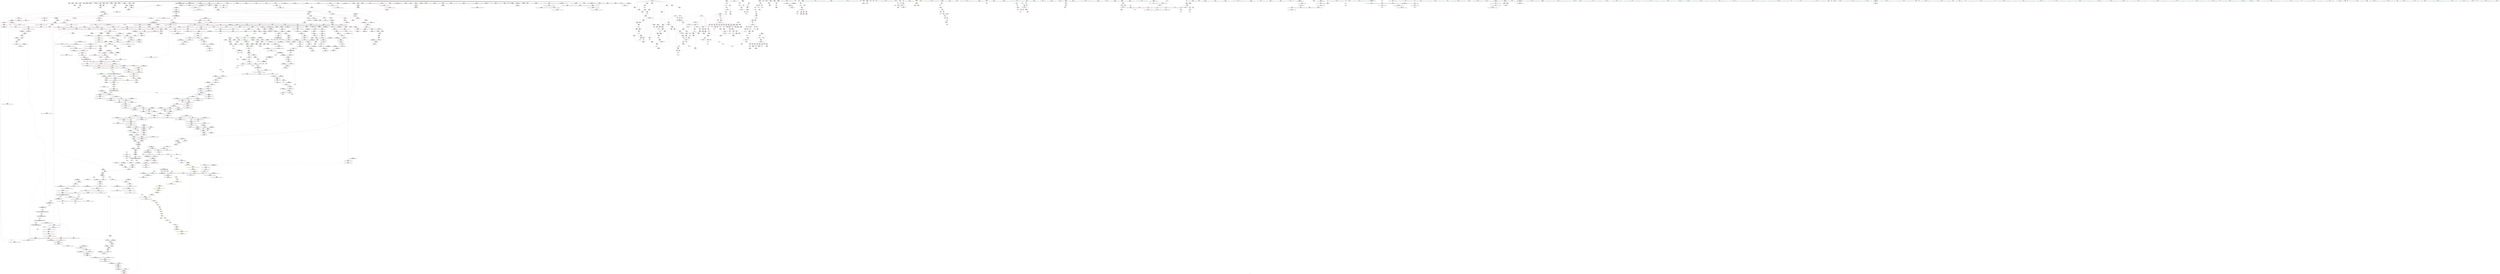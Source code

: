 digraph "SVFG" {
	label="SVFG";

	Node0x5576b9334150 [shape=record,color=grey,label="{NodeID: 0\nNullPtr|{|<s52>119}}"];
	Node0x5576b9334150 -> Node0x5576b93a7b20[style=solid];
	Node0x5576b9334150 -> Node0x5576b93a7c20[style=solid];
	Node0x5576b9334150 -> Node0x5576b93a7cf0[style=solid];
	Node0x5576b9334150 -> Node0x5576b93a7dc0[style=solid];
	Node0x5576b9334150 -> Node0x5576b93a7e90[style=solid];
	Node0x5576b9334150 -> Node0x5576b93a7f60[style=solid];
	Node0x5576b9334150 -> Node0x5576b93a8030[style=solid];
	Node0x5576b9334150 -> Node0x5576b93a8100[style=solid];
	Node0x5576b9334150 -> Node0x5576b93a81d0[style=solid];
	Node0x5576b9334150 -> Node0x5576b93a82a0[style=solid];
	Node0x5576b9334150 -> Node0x5576b93a8370[style=solid];
	Node0x5576b9334150 -> Node0x5576b93a8440[style=solid];
	Node0x5576b9334150 -> Node0x5576b93a8510[style=solid];
	Node0x5576b9334150 -> Node0x5576b93a85e0[style=solid];
	Node0x5576b9334150 -> Node0x5576b93a86b0[style=solid];
	Node0x5576b9334150 -> Node0x5576b93a8780[style=solid];
	Node0x5576b9334150 -> Node0x5576b93a8850[style=solid];
	Node0x5576b9334150 -> Node0x5576b93a8920[style=solid];
	Node0x5576b9334150 -> Node0x5576b93a89f0[style=solid];
	Node0x5576b9334150 -> Node0x5576b93a8ac0[style=solid];
	Node0x5576b9334150 -> Node0x5576b93a8b90[style=solid];
	Node0x5576b9334150 -> Node0x5576b93a8c60[style=solid];
	Node0x5576b9334150 -> Node0x5576b93a8d30[style=solid];
	Node0x5576b9334150 -> Node0x5576b93a8e00[style=solid];
	Node0x5576b9334150 -> Node0x5576b93a8ed0[style=solid];
	Node0x5576b9334150 -> Node0x5576b93a8fa0[style=solid];
	Node0x5576b9334150 -> Node0x5576b93a9070[style=solid];
	Node0x5576b9334150 -> Node0x5576b93a9140[style=solid];
	Node0x5576b9334150 -> Node0x5576b93a9210[style=solid];
	Node0x5576b9334150 -> Node0x5576b93a92e0[style=solid];
	Node0x5576b9334150 -> Node0x5576b93a93b0[style=solid];
	Node0x5576b9334150 -> Node0x5576b93a9480[style=solid];
	Node0x5576b9334150 -> Node0x5576b93a9550[style=solid];
	Node0x5576b9334150 -> Node0x5576b93a9620[style=solid];
	Node0x5576b9334150 -> Node0x5576b93a96f0[style=solid];
	Node0x5576b9334150 -> Node0x5576b93a97c0[style=solid];
	Node0x5576b9334150 -> Node0x5576b93a9890[style=solid];
	Node0x5576b9334150 -> Node0x5576b93a9960[style=solid];
	Node0x5576b9334150 -> Node0x5576b93a9a30[style=solid];
	Node0x5576b9334150 -> Node0x5576b93a9b00[style=solid];
	Node0x5576b9334150 -> Node0x5576b93a9bd0[style=solid];
	Node0x5576b9334150 -> Node0x5576b93a9ca0[style=solid];
	Node0x5576b9334150 -> Node0x5576b93a9d70[style=solid];
	Node0x5576b9334150 -> Node0x5576b93a9e40[style=solid];
	Node0x5576b9334150 -> Node0x5576b93a9f10[style=solid];
	Node0x5576b9334150 -> Node0x5576b93d9370[style=solid];
	Node0x5576b9334150 -> Node0x5576b93d9440[style=solid];
	Node0x5576b9334150 -> Node0x5576b93d9510[style=solid];
	Node0x5576b9334150 -> Node0x5576b93db800[style=solid];
	Node0x5576b9334150 -> Node0x5576b9402760[style=solid];
	Node0x5576b9334150 -> Node0x5576b94097e0[style=solid];
	Node0x5576b9334150 -> Node0x5576b940b760[style=solid];
	Node0x5576b9334150:s52 -> Node0x5576b94d1b00[style=solid,color=red];
	Node0x5576b93abd20 [shape=record,color=red,label="{NodeID: 775\n728\<--727\n\<--arrayidx73\n_Z9solveCasev\n}"];
	Node0x5576b93abd20 -> Node0x5576b94058e0[style=solid];
	Node0x5576b93a2490 [shape=record,color=black,label="{NodeID: 443\n1357\<--1216\n\<--this1\n_ZNSt6vectorIiSaIiEE17_M_realloc_insertIJiEEEvN9__gnu_cxx17__normal_iteratorIPiS1_EEDpOT_\n}"];
	Node0x5576b93a2490 -> Node0x5576b93ba310[style=solid];
	Node0x5576b93a2490 -> Node0x5576b93ba3e0[style=solid];
	Node0x5576b94ce490 [shape=record,color=black,label="{NodeID: 2325\n1672 = PHI(1606, )\n0th arg _ZNKSt12_Vector_baseIiSaIiEE19_M_get_Tp_allocatorEv }"];
	Node0x5576b94ce490 -> Node0x5576b93dda20[style=solid];
	Node0x5576b93962b0 [shape=record,color=green,label="{NodeID: 111\n546\<--547\na\<--a_field_insensitive\n_Z9solveCasev\n}"];
	Node0x5576b93962b0 -> Node0x5576b93c0d80[style=solid];
	Node0x5576b93962b0 -> Node0x5576b93c0e50[style=solid];
	Node0x5576b93962b0 -> Node0x5576b93c0f20[style=solid];
	Node0x5576b93962b0 -> Node0x5576b93d7080[style=solid];
	Node0x5576b93962b0 -> Node0x5576b93d7220[style=solid];
	Node0x5576b946b7b0 [shape=record,color=yellow,style=double,label="{NodeID: 1993\n39V_1 = ENCHI(MR_39V_0)\npts\{1744 \}\nFun[_ZNSt6vectorIiSaIiEE17_M_realloc_insertIJiEEEvN9__gnu_cxx17__normal_iteratorIPiS1_EEDpOT_]|{<s0>79}}"];
	Node0x5576b946b7b0:s0 -> Node0x5576b94604f0[style=dashed,color=red];
	Node0x5576b93b1750 [shape=record,color=red,label="{NodeID: 886\n1627\<--1626\n\<--_M_start\n_ZNKSt6vectorIiSaIiEE4sizeEv\n}"];
	Node0x5576b93b1750 -> Node0x5576b93b3cb0[style=solid];
	Node0x5576b9403f60 [shape=record,color=grey,label="{NodeID: 1661\n801 = Binary(799, 800, )\n}"];
	Node0x5576b9403f60 -> Node0x5576b9403de0[style=solid];
	Node0x5576b93b81c0 [shape=record,color=purple,label="{NodeID: 554\n940\<--938\n_M_start\<--this1\n_ZNSt12_Vector_baseIiSaIiEED2Ev\n}"];
	Node0x5576b93b81c0 -> Node0x5576b93ac950[style=solid];
	Node0x5576b94da1c0 [shape=record,color=black,label="{NodeID: 2436\n1437 = PHI(1600, )\n}"];
	Node0x5576b94da1c0 -> Node0x5576b9409660[style=solid];
	Node0x5576b939ab70 [shape=record,color=green,label="{NodeID: 222\n1542\<--1543\n__result.addr\<--__result.addr_field_insensitive\n_ZSt34__uninitialized_move_if_noexcept_aIPiS0_SaIiEET0_T_S3_S2_RT1_\n}"];
	Node0x5576b939ab70 -> Node0x5576b93b0f30[style=solid];
	Node0x5576b939ab70 -> Node0x5576b93dcec0[style=solid];
	Node0x5576b93d6ad0 [shape=record,color=blue,label="{NodeID: 997\n469\<--496\nexn.slot\<--\n_ZNSt6vectorIiSaIiEED2Ev\n}"];
	Node0x5576b93d6ad0 -> Node0x5576b93c0490[style=dashed];
	Node0x5576b944fe80 [shape=record,color=black,label="{NodeID: 1772\nMR_93V_3 = PHI(MR_93V_4, MR_93V_2, )\npts\{510 \}\n}"];
	Node0x5576b944fe80 -> Node0x5576b93c0700[style=dashed];
	Node0x5576b944fe80 -> Node0x5576b93c07d0[style=dashed];
	Node0x5576b944fe80 -> Node0x5576b93d6e10[style=dashed];
	Node0x5576b93bdbf0 [shape=record,color=red,label="{NodeID: 665\n800\<--22\n\<--tsum0\n_Z9solveCasev\n}"];
	Node0x5576b93bdbf0 -> Node0x5576b9403f60[style=solid];
	Node0x5576b93a8e00 [shape=record,color=black,label="{NodeID: 333\n408\<--3\n\<--dummyVal\n_ZStplIcSt11char_traitsIcESaIcEENSt7__cxx1112basic_stringIT_T0_T1_EERKS8_PKS5_\n}"];
	Node0x5576b93a8e00 -> Node0x5576b93d65f0[style=solid];
	Node0x5576b93dc500 [shape=record,color=blue,label="{NodeID: 1108\n1423\<--1420\nthis.addr\<--this\n_ZNKSt6vectorIiSaIiEE12_M_check_lenEmPKc\n}"];
	Node0x5576b93dc500 -> Node0x5576b93b0090[style=dashed];
	Node0x5576b9391f20 [shape=record,color=green,label="{NodeID: 1\n5\<--1\n\<--dummyObj\nCan only get source location for instruction, argument, global var or function.}"];
	Node0x5576b93abdf0 [shape=record,color=red,label="{NodeID: 776\n734\<--733\n\<--arrayidx76\n_Z9solveCasev\n}"];
	Node0x5576b93abdf0 -> Node0x5576b94046e0[style=solid];
	Node0x5576b93a2560 [shape=record,color=black,label="{NodeID: 444\n1364\<--1216\n\<--this1\n_ZNSt6vectorIiSaIiEE17_M_realloc_insertIJiEEEvN9__gnu_cxx17__normal_iteratorIPiS1_EEDpOT_\n}"];
	Node0x5576b93a2560 -> Node0x5576b93ba4b0[style=solid];
	Node0x5576b93a2560 -> Node0x5576b93ba580[style=solid];
	Node0x5576b94ce5a0 [shape=record,color=black,label="{NodeID: 2326\n1947 = PHI(1906, 1914, )\n0th arg _ZSt12__miter_baseIPiEDTcl12__miter_basecldtfp_4baseEEESt13move_iteratorIT_E }"];
	Node0x5576b94ce5a0 -> Node0x5576b93df760[style=solid];
	Node0x5576b9396380 [shape=record,color=green,label="{NodeID: 112\n548\<--549\nc\<--c_field_insensitive\n_Z9solveCasev\n}"];
	Node0x5576b9396380 -> Node0x5576b93c0ff0[style=solid];
	Node0x5576b9396380 -> Node0x5576b93c10c0[style=solid];
	Node0x5576b9396380 -> Node0x5576b93d73c0[style=solid];
	Node0x5576b9396380 -> Node0x5576b93d7630[style=solid];
	Node0x5576b93b1820 [shape=record,color=red,label="{NodeID: 887\n1658\<--1638\n\<--retval\n_ZSt3maxImERKT_S2_S2_\n}"];
	Node0x5576b93b1820 -> Node0x5576b93b3e50[style=solid];
	Node0x5576b94040e0 [shape=record,color=grey,label="{NodeID: 1662\n58 = Binary(57, 54, )\n}"];
	Node0x5576b94040e0 -> Node0x5576b9404260[style=solid];
	Node0x5576b93b8290 [shape=record,color=purple,label="{NodeID: 555\n942\<--938\n_M_impl2\<--this1\n_ZNSt12_Vector_baseIiSaIiEED2Ev\n}"];
	Node0x5576b94da2d0 [shape=record,color=black,label="{NodeID: 2437\n1440 = PHI(1614, )\n}"];
	Node0x5576b94da2d0 -> Node0x5576b9409660[style=solid];
	Node0x5576b939ac40 [shape=record,color=green,label="{NodeID: 223\n1544\<--1545\n__alloc.addr\<--__alloc.addr_field_insensitive\n_ZSt34__uninitialized_move_if_noexcept_aIPiS0_SaIiEET0_T_S3_S2_RT1_\n}"];
	Node0x5576b939ac40 -> Node0x5576b93b1000[style=solid];
	Node0x5576b939ac40 -> Node0x5576b93dcf90[style=solid];
	Node0x5576b93d6ba0 [shape=record,color=blue,label="{NodeID: 998\n471\<--498\nehselector.slot\<--\n_ZNSt6vectorIiSaIiEED2Ev\n}"];
	Node0x5576b9450380 [shape=record,color=black,label="{NodeID: 1773\nMR_95V_3 = PHI(MR_95V_4, MR_95V_2, )\npts\{512 \}\n}"];
	Node0x5576b9450380 -> Node0x5576b93c08a0[style=dashed];
	Node0x5576b9450380 -> Node0x5576b93c0970[style=dashed];
	Node0x5576b9450380 -> Node0x5576b93c0a40[style=dashed];
	Node0x5576b9450380 -> Node0x5576b93c0b10[style=dashed];
	Node0x5576b9450380 -> Node0x5576b93c0be0[style=dashed];
	Node0x5576b9450380 -> Node0x5576b93d6ee0[style=dashed];
	Node0x5576b93bdcc0 [shape=record,color=red,label="{NodeID: 666\n799\<--25\n\<--tsum1\n_Z9solveCasev\n}"];
	Node0x5576b93bdcc0 -> Node0x5576b9403f60[style=solid];
	Node0x5576b93a8ed0 [shape=record,color=black,label="{NodeID: 334\n410\<--3\n\<--dummyVal\n_ZStplIcSt11char_traitsIcESaIcEENSt7__cxx1112basic_stringIT_T0_T1_EERKS8_PKS5_\n}"];
	Node0x5576b93a8ed0 -> Node0x5576b93d66c0[style=solid];
	Node0x5576b93dc5d0 [shape=record,color=blue,label="{NodeID: 1109\n1425\<--1421\n__n.addr\<--__n\n_ZNKSt6vectorIiSaIiEE12_M_check_lenEmPKc\n|{|<s2>104}}"];
	Node0x5576b93dc5d0 -> Node0x5576b93b0160[style=dashed];
	Node0x5576b93dc5d0 -> Node0x5576b93b0570[style=dashed];
	Node0x5576b93dc5d0:s2 -> Node0x5576b9449960[style=dashed,color=red];
	Node0x5576b9392c50 [shape=record,color=green,label="{NodeID: 2\n7\<--1\n.str\<--dummyObj\nGlob }"];
	Node0x5576b93abec0 [shape=record,color=red,label="{NodeID: 777\n745\<--744\n\<--arrayidx79\n_Z9solveCasev\n}"];
	Node0x5576b93abec0 -> Node0x5576b93d8670[style=solid];
	Node0x5576b93a2630 [shape=record,color=black,label="{NodeID: 445\n1241\<--1240\n\<--_M_impl\n_ZNSt6vectorIiSaIiEE17_M_realloc_insertIJiEEEvN9__gnu_cxx17__normal_iteratorIPiS1_EEDpOT_\n|{<s0>79}}"];
	Node0x5576b93a2630:s0 -> Node0x5576b94dd160[style=solid,color=red];
	Node0x5576b94ce6f0 [shape=record,color=black,label="{NodeID: 2327\n92 = PHI()\n1st arg _Z3ctsB5cxx11c }"];
	Node0x5576b94ce6f0 -> Node0x5576b93d4bf0[style=solid];
	Node0x5576b9396450 [shape=record,color=green,label="{NodeID: 113\n550\<--551\nP\<--P_field_insensitive\n_Z9solveCasev\n}"];
	Node0x5576b9396450 -> Node0x5576b93c1190[style=solid];
	Node0x5576b93b18f0 [shape=record,color=red,label="{NodeID: 888\n1646\<--1640\n\<--__a.addr\n_ZSt3maxImERKT_S2_S2_\n}"];
	Node0x5576b93b18f0 -> Node0x5576b93b1c30[style=solid];
	Node0x5576b9404260 [shape=record,color=grey,label="{NodeID: 1663\n59 = Binary(56, 58, )\n}"];
	Node0x5576b9404260 -> Node0x5576b94032a0[style=solid];
	Node0x5576b93b8360 [shape=record,color=purple,label="{NodeID: 556\n943\<--938\n_M_end_of_storage\<--this1\n_ZNSt12_Vector_baseIiSaIiEED2Ev\n}"];
	Node0x5576b93b8360 -> Node0x5576b93aca20[style=solid];
	Node0x5576b94da3e0 [shape=record,color=black,label="{NodeID: 2438\n1452 = PHI(1614, )\n}"];
	Node0x5576b94da3e0 -> Node0x5576b94091e0[style=solid];
	Node0x5576b939ad10 [shape=record,color=green,label="{NodeID: 224\n1546\<--1547\nagg.tmp\<--agg.tmp_field_insensitive\n_ZSt34__uninitialized_move_if_noexcept_aIPiS0_SaIiEET0_T_S3_S2_RT1_\n}"];
	Node0x5576b939ad10 -> Node0x5576b93bac00[style=solid];
	Node0x5576b939ad10 -> Node0x5576b93bacd0[style=solid];
	Node0x5576b93d6c70 [shape=record,color=blue,label="{NodeID: 999\n509\<--23\nres\<--\n_Z7calcSumv\n}"];
	Node0x5576b93d6c70 -> Node0x5576b944fe80[style=dashed];
	Node0x5576b93bdd90 [shape=record,color=red,label="{NodeID: 667\n589\<--27\n\<--C\n_Z9solveCasev\n}"];
	Node0x5576b93bdd90 -> Node0x5576b940ace0[style=solid];
	Node0x5576b93a8fa0 [shape=record,color=black,label="{NodeID: 335\n419\<--3\nlpad.val\<--dummyVal\n_ZStplIcSt11char_traitsIcESaIcEENSt7__cxx1112basic_stringIT_T0_T1_EERKS8_PKS5_\n}"];
	Node0x5576b93dc6a0 [shape=record,color=blue,label="{NodeID: 1110\n1427\<--1422\n__s.addr\<--__s\n_ZNKSt6vectorIiSaIiEE12_M_check_lenEmPKc\n}"];
	Node0x5576b93dc6a0 -> Node0x5576b93b0230[style=dashed];
	Node0x5576b9392260 [shape=record,color=green,label="{NodeID: 3\n11\<--1\nstdin\<--dummyObj\nGlob }"];
	Node0x5576b93abf90 [shape=record,color=red,label="{NodeID: 778\n765\<--764\n\<--arrayidx89\n_Z9solveCasev\n}"];
	Node0x5576b93abf90 -> Node0x5576b9408760[style=solid];
	Node0x5576b93a2700 [shape=record,color=black,label="{NodeID: 446\n1292\<--1291\n\<--_M_impl17\n_ZNSt6vectorIiSaIiEE17_M_realloc_insertIJiEEEvN9__gnu_cxx17__normal_iteratorIPiS1_EEDpOT_\n|{<s0>87}}"];
	Node0x5576b93a2700:s0 -> Node0x5576b94dcee0[style=solid,color=red];
	Node0x5576b94ce7c0 [shape=record,color=black,label="{NodeID: 2328\n466 = PHI(262, 262, )\n0th arg _ZNSt6vectorIiSaIiEED2Ev }"];
	Node0x5576b94ce7c0 -> Node0x5576b93d6a00[style=solid];
	Node0x5576b939b0c0 [shape=record,color=green,label="{NodeID: 114\n552\<--553\nV\<--V_field_insensitive\n_Z9solveCasev\n}"];
	Node0x5576b939b0c0 -> Node0x5576b93c1260[style=solid];
	Node0x5576b946ba50 [shape=record,color=yellow,style=double,label="{NodeID: 1996\n33V_1 = ENCHI(MR_33V_0)\npts\{279 \}\nFun[_ZNSt6vectorIiSaIiEE17_M_realloc_insertIJiEEEvN9__gnu_cxx17__normal_iteratorIPiS1_EEDpOT_]|{<s0>79}}"];
	Node0x5576b946ba50:s0 -> Node0x5576b9460140[style=dashed,color=red];
	Node0x5576b93b19c0 [shape=record,color=red,label="{NodeID: 889\n1655\<--1640\n\<--__a.addr\n_ZSt3maxImERKT_S2_S2_\n}"];
	Node0x5576b93b19c0 -> Node0x5576b93dd880[style=solid];
	Node0x5576b94043e0 [shape=record,color=grey,label="{NodeID: 1664\n1349 = Binary(1348, 952, )\n|{<s0>95}}"];
	Node0x5576b94043e0:s0 -> Node0x5576b94cd400[style=solid,color=red];
	Node0x5576b93b8430 [shape=record,color=purple,label="{NodeID: 557\n945\<--938\n_M_impl3\<--this1\n_ZNSt12_Vector_baseIiSaIiEED2Ev\n}"];
	Node0x5576b94da520 [shape=record,color=black,label="{NodeID: 2439\n1453 = PHI(1614, )\n}"];
	Node0x5576b94da520 -> Node0x5576b93dc770[style=solid];
	Node0x5576b939ade0 [shape=record,color=green,label="{NodeID: 225\n1548\<--1549\nagg.tmp1\<--agg.tmp1_field_insensitive\n_ZSt34__uninitialized_move_if_noexcept_aIPiS0_SaIiEET0_T_S3_S2_RT1_\n}"];
	Node0x5576b939ade0 -> Node0x5576b93bada0[style=solid];
	Node0x5576b939ade0 -> Node0x5576b93bae70[style=solid];
	Node0x5576b93d6d40 [shape=record,color=blue,label="{NodeID: 1000\n511\<--5\nk\<--\n_Z7calcSumv\n}"];
	Node0x5576b93d6d40 -> Node0x5576b9450380[style=dashed];
	Node0x5576b9450d80 [shape=record,color=black,label="{NodeID: 1775\nMR_39V_3 = PHI(MR_39V_2, MR_39V_1, )\npts\{1744 \}\n|{<s0>144}}"];
	Node0x5576b9450d80:s0 -> Node0x5576b947fe40[style=dashed,color=blue];
	Node0x5576b93bde60 [shape=record,color=red,label="{NodeID: 668\n709\<--31\n\<--qstack\n_Z9solveCasev\n}"];
	Node0x5576b93bde60 -> Node0x5576b939fcc0[style=solid];
	Node0x5576b93a9070 [shape=record,color=black,label="{NodeID: 336\n420\<--3\nlpad.val1\<--dummyVal\n_ZStplIcSt11char_traitsIcESaIcEENSt7__cxx1112basic_stringIT_T0_T1_EERKS8_PKS5_\n}"];
	Node0x5576b93dc770 [shape=record,color=blue,label="{NodeID: 1111\n1431\<--1453\nref.tmp\<--call4\n_ZNKSt6vectorIiSaIiEE12_M_check_lenEmPKc\n|{|<s1>104}}"];
	Node0x5576b93dc770 -> Node0x5576b93b0570[style=dashed];
	Node0x5576b93dc770:s1 -> Node0x5576b9449a70[style=dashed,color=red];
	Node0x5576b9392320 [shape=record,color=green,label="{NodeID: 4\n12\<--1\n.str.1\<--dummyObj\nGlob }"];
	Node0x5576b93ac060 [shape=record,color=red,label="{NodeID: 779\n772\<--771\n\<--arrayidx93\n_Z9solveCasev\n}"];
	Node0x5576b93ac060 -> Node0x5576b9409060[style=solid];
	Node0x5576b93a27d0 [shape=record,color=black,label="{NodeID: 447\n1346\<--1341\nsub.ptr.lhs.cast\<--\n_ZNSt6vectorIiSaIiEE17_M_realloc_insertIJiEEEvN9__gnu_cxx17__normal_iteratorIPiS1_EEDpOT_\n}"];
	Node0x5576b93a27d0 -> Node0x5576b9404560[style=solid];
	Node0x5576b94ce970 [shape=record,color=black,label="{NodeID: 2329\n855 = PHI(437, 503, 969, 1375, )\n0th arg __clang_call_terminate }"];
	Node0x5576b939b190 [shape=record,color=green,label="{NodeID: 115\n554\<--555\na12\<--a12_field_insensitive\n_Z9solveCasev\n}"];
	Node0x5576b939b190 -> Node0x5576b93c1330[style=solid];
	Node0x5576b939b190 -> Node0x5576b93c1400[style=solid];
	Node0x5576b939b190 -> Node0x5576b93c14d0[style=solid];
	Node0x5576b939b190 -> Node0x5576b93c15a0[style=solid];
	Node0x5576b939b190 -> Node0x5576b93c1670[style=solid];
	Node0x5576b939b190 -> Node0x5576b93d77d0[style=solid];
	Node0x5576b939b190 -> Node0x5576b93d7a40[style=solid];
	Node0x5576b93b1a90 [shape=record,color=red,label="{NodeID: 890\n1648\<--1642\n\<--__b.addr\n_ZSt3maxImERKT_S2_S2_\n}"];
	Node0x5576b93b1a90 -> Node0x5576b93b1d00[style=solid];
	Node0x5576b9404560 [shape=record,color=grey,label="{NodeID: 1665\n1348 = Binary(1346, 1347, )\n}"];
	Node0x5576b9404560 -> Node0x5576b94043e0[style=solid];
	Node0x5576b93b8500 [shape=record,color=purple,label="{NodeID: 558\n946\<--938\n_M_start4\<--this1\n_ZNSt12_Vector_baseIiSaIiEED2Ev\n}"];
	Node0x5576b93b8500 -> Node0x5576b93acaf0[style=solid];
	Node0x5576b94da660 [shape=record,color=black,label="{NodeID: 2440\n1455 = PHI(1635, )\n}"];
	Node0x5576b94da660 -> Node0x5576b93b0570[style=solid];
	Node0x5576b939aeb0 [shape=record,color=green,label="{NodeID: 226\n1556\<--1557\n_ZSt32__make_move_if_noexcept_iteratorIiSt13move_iteratorIPiEET0_PT_\<--_ZSt32__make_move_if_noexcept_iteratorIiSt13move_iteratorIPiEET0_PT__field_insensitive\n}"];
	Node0x5576b93d6e10 [shape=record,color=blue,label="{NodeID: 1001\n509\<--532\nres\<--add\n_Z7calcSumv\n}"];
	Node0x5576b93d6e10 -> Node0x5576b944fe80[style=dashed];
	Node0x5576b93bdf30 [shape=record,color=red,label="{NodeID: 669\n737\<--31\n\<--qstack\n_Z9solveCasev\n}"];
	Node0x5576b93bdf30 -> Node0x5576b9404860[style=solid];
	Node0x5576b93a9140 [shape=record,color=black,label="{NodeID: 337\n436\<--3\n\<--dummyVal\n_ZNSt6vectorIiSaIiEEC2Ev\n}"];
	Node0x5576b93dc840 [shape=record,color=blue,label="{NodeID: 1112\n1429\<--1459\n__len\<--add\n_ZNKSt6vectorIiSaIiEE12_M_check_lenEmPKc\n}"];
	Node0x5576b93dc840 -> Node0x5576b93b0300[style=dashed];
	Node0x5576b93dc840 -> Node0x5576b93b03d0[style=dashed];
	Node0x5576b93dc840 -> Node0x5576b93b04a0[style=dashed];
	Node0x5576b93923e0 [shape=record,color=green,label="{NodeID: 5\n23\<--1\n\<--dummyObj\nCan only get source location for instruction, argument, global var or function.}"];
	Node0x5576b93ac130 [shape=record,color=red,label="{NodeID: 780\n780\<--779\n\<--arrayidx97\n_Z9solveCasev\n}"];
	Node0x5576b93ac130 -> Node0x5576b940bee0[style=solid];
	Node0x5576b93a28a0 [shape=record,color=black,label="{NodeID: 448\n1347\<--1345\nsub.ptr.rhs.cast\<--\n_ZNSt6vectorIiSaIiEE17_M_realloc_insertIJiEEEvN9__gnu_cxx17__normal_iteratorIPiS1_EEDpOT_\n}"];
	Node0x5576b93a28a0 -> Node0x5576b9404560[style=solid];
	Node0x5576b94cec90 [shape=record,color=black,label="{NodeID: 2330\n1097 = PHI(458, )\n1st arg _ZNSt6vectorIiSaIiEE12emplace_backIJiEEEvDpOT_ }"];
	Node0x5576b94cec90 -> Node0x5576b93dab00[style=solid];
	Node0x5576b939b260 [shape=record,color=green,label="{NodeID: 116\n556\<--557\nc25\<--c25_field_insensitive\n_Z9solveCasev\n}"];
	Node0x5576b939b260 -> Node0x5576b93c1740[style=solid];
	Node0x5576b939b260 -> Node0x5576b93c1810[style=solid];
	Node0x5576b939b260 -> Node0x5576b93c18e0[style=solid];
	Node0x5576b939b260 -> Node0x5576b93c19b0[style=solid];
	Node0x5576b939b260 -> Node0x5576b93c1a80[style=solid];
	Node0x5576b939b260 -> Node0x5576b93c1b50[style=solid];
	Node0x5576b939b260 -> Node0x5576b93c1c20[style=solid];
	Node0x5576b939b260 -> Node0x5576b93d7b10[style=solid];
	Node0x5576b939b260 -> Node0x5576b93d80c0[style=solid];
	Node0x5576b93b1b60 [shape=record,color=red,label="{NodeID: 891\n1652\<--1642\n\<--__b.addr\n_ZSt3maxImERKT_S2_S2_\n}"];
	Node0x5576b93b1b60 -> Node0x5576b93dd7b0[style=solid];
	Node0x5576b94046e0 [shape=record,color=grey,label="{NodeID: 1666\n735 = Binary(734, 654, )\n}"];
	Node0x5576b94046e0 -> Node0x5576b93d84d0[style=solid];
	Node0x5576b93b85d0 [shape=record,color=purple,label="{NodeID: 559\n956\<--938\n_M_impl5\<--this1\n_ZNSt12_Vector_baseIiSaIiEED2Ev\n|{<s0>58}}"];
	Node0x5576b93b85d0:s0 -> Node0x5576b94cf560[style=solid,color=red];
	Node0x5576b94da7a0 [shape=record,color=black,label="{NodeID: 2441\n1462 = PHI(1614, )\n}"];
	Node0x5576b94da7a0 -> Node0x5576b940c360[style=solid];
	Node0x5576b939afb0 [shape=record,color=green,label="{NodeID: 227\n1571\<--1572\n_ZSt22__uninitialized_copy_aISt13move_iteratorIPiES1_iET0_T_S4_S3_RSaIT1_E\<--_ZSt22__uninitialized_copy_aISt13move_iteratorIPiES1_iET0_T_S4_S3_RSaIT1_E_field_insensitive\n}"];
	Node0x5576b93d6ee0 [shape=record,color=blue,label="{NodeID: 1002\n511\<--536\nk\<--inc\n_Z7calcSumv\n}"];
	Node0x5576b93d6ee0 -> Node0x5576b9450380[style=dashed];
	Node0x5576b93be000 [shape=record,color=red,label="{NodeID: 670\n742\<--31\n\<--qstack\n_Z9solveCasev\n}"];
	Node0x5576b93be000 -> Node0x5576b93a0000[style=solid];
	Node0x5576b93a9210 [shape=record,color=black,label="{NodeID: 338\n437\<--3\n\<--dummyVal\n_ZNSt6vectorIiSaIiEEC2Ev\n|{<s0>36}}"];
	Node0x5576b93a9210:s0 -> Node0x5576b94ce970[style=solid,color=red];
	Node0x5576b93dc910 [shape=record,color=blue,label="{NodeID: 1113\n1478\<--1476\n__lhs.addr\<--__lhs\n_ZN9__gnu_cxxmiIPiSt6vectorIiSaIiEEEENS_17__normal_iteratorIT_T0_E15difference_typeERKS8_SB_\n}"];
	Node0x5576b93dc910 -> Node0x5576b93b0640[style=dashed];
	Node0x5576b9392db0 [shape=record,color=green,label="{NodeID: 6\n33\<--1\n.str.2\<--dummyObj\nGlob }"];
	Node0x5576b9462ba0 [shape=record,color=yellow,style=double,label="{NodeID: 1888\n33V_1 = ENCHI(MR_33V_0)\npts\{279 \}\nFun[_ZNSt6vectorIiSaIiEE12emplace_backIJiEEEvDpOT_]|{<s0>68|<s1>71}}"];
	Node0x5576b9462ba0:s0 -> Node0x5576b9460140[style=dashed,color=red];
	Node0x5576b9462ba0:s1 -> Node0x5576b946ba50[style=dashed,color=red];
	Node0x5576b93ac200 [shape=record,color=red,label="{NodeID: 781\n848\<--845\nthis1\<--this.addr\n_ZNSt12_Vector_baseIiSaIiEEC2Ev\n}"];
	Node0x5576b93ac200 -> Node0x5576b93b7ce0[style=solid];
	Node0x5576b93a2970 [shape=record,color=black,label="{NodeID: 449\n1388\<--1387\n\<--this1\n_ZNSt6vectorIiSaIiEE3endEv\n}"];
	Node0x5576b93a2970 -> Node0x5576b93ba720[style=solid];
	Node0x5576b93a2970 -> Node0x5576b93ba7f0[style=solid];
	Node0x5576b94ceda0 [shape=record,color=black,label="{NodeID: 2331\n168 = PHI(244, )\n0th arg _Z7getLineB5cxx11v }"];
	Node0x5576b939b330 [shape=record,color=green,label="{NodeID: 117\n558\<--559\nq\<--q_field_insensitive\n_Z9solveCasev\n}"];
	Node0x5576b939b330 -> Node0x5576b93c1cf0[style=solid];
	Node0x5576b939b330 -> Node0x5576b93c1dc0[style=solid];
	Node0x5576b939b330 -> Node0x5576b93d7be0[style=solid];
	Node0x5576b93b1c30 [shape=record,color=red,label="{NodeID: 892\n1647\<--1646\n\<--\n_ZSt3maxImERKT_S2_S2_\n}"];
	Node0x5576b93b1c30 -> Node0x5576b940bbe0[style=solid];
	Node0x5576b9404860 [shape=record,color=grey,label="{NodeID: 1667\n738 = Binary(737, 739, )\n}"];
	Node0x5576b9404860 -> Node0x5576b93d85a0[style=solid];
	Node0x5576b93b86a0 [shape=record,color=purple,label="{NodeID: 560\n966\<--938\n_M_impl6\<--this1\n_ZNSt12_Vector_baseIiSaIiEED2Ev\n|{<s0>59}}"];
	Node0x5576b93b86a0:s0 -> Node0x5576b94cf560[style=solid,color=red];
	Node0x5576b94da8e0 [shape=record,color=black,label="{NodeID: 2442\n1466 = PHI(1600, )\n}"];
	Node0x5576b94da8e0 -> Node0x5576b940c060[style=solid];
	Node0x5576b93a34c0 [shape=record,color=green,label="{NodeID: 228\n1576\<--1577\nthis.addr\<--this.addr_field_insensitive\n_ZNK9__gnu_cxx17__normal_iteratorIPiSt6vectorIiSaIiEEE4baseEv\n}"];
	Node0x5576b93a34c0 -> Node0x5576b93b1270[style=solid];
	Node0x5576b93a34c0 -> Node0x5576b93dd200[style=solid];
	Node0x5576b93d6fb0 [shape=record,color=blue,label="{NodeID: 1003\n544\<--5\nres\<--\n_Z9solveCasev\n}"];
	Node0x5576b93be0d0 [shape=record,color=red,label="{NodeID: 671\n758\<--31\n\<--qstack\n_Z9solveCasev\n}"];
	Node0x5576b93be0d0 -> Node0x5576b93a0270[style=solid];
	Node0x5576b93a92e0 [shape=record,color=black,label="{NodeID: 339\n495\<--3\n\<--dummyVal\n_ZNSt6vectorIiSaIiEED2Ev\n}"];
	Node0x5576b93dc9e0 [shape=record,color=blue,label="{NodeID: 1114\n1480\<--1477\n__rhs.addr\<--__rhs\n_ZN9__gnu_cxxmiIPiSt6vectorIiSaIiEEEENS_17__normal_iteratorIT_T0_E15difference_typeERKS8_SB_\n}"];
	Node0x5576b93dc9e0 -> Node0x5576b93b0710[style=dashed];
	Node0x5576b9392e40 [shape=record,color=green,label="{NodeID: 7\n35\<--1\n.str.3\<--dummyObj\nGlob }"];
	Node0x5576b93ac2d0 [shape=record,color=red,label="{NodeID: 782\n871\<--868\nthis1\<--this.addr\n_ZNSt12_Vector_baseIiSaIiEE12_Vector_implC2Ev\n}"];
	Node0x5576b93ac2d0 -> Node0x5576b93a0680[style=solid];
	Node0x5576b93ac2d0 -> Node0x5576b93b7db0[style=solid];
	Node0x5576b93ac2d0 -> Node0x5576b93b7e80[style=solid];
	Node0x5576b93ac2d0 -> Node0x5576b93b7f50[style=solid];
	Node0x5576b93a2a40 [shape=record,color=black,label="{NodeID: 450\n1380\<--1395\n_ZNSt6vectorIiSaIiEE3endEv_ret\<--\n_ZNSt6vectorIiSaIiEE3endEv\n|{<s0>69}}"];
	Node0x5576b93a2a40:s0 -> Node0x5576b94d8b20[style=solid,color=blue];
	Node0x5576b94cef10 [shape=record,color=black,label="{NodeID: 2332\n1983 = PHI(1934, 1938, 1940, )\n0th arg _ZSt12__niter_baseIPiET_S1_ }"];
	Node0x5576b94cef10 -> Node0x5576b93dfb70[style=solid];
	Node0x5576b939b400 [shape=record,color=green,label="{NodeID: 118\n560\<--561\nd\<--d_field_insensitive\n_Z9solveCasev\n}"];
	Node0x5576b939b400 -> Node0x5576b93c1e90[style=solid];
	Node0x5576b939b400 -> Node0x5576b93c1f60[style=solid];
	Node0x5576b939b400 -> Node0x5576b93c2030[style=solid];
	Node0x5576b939b400 -> Node0x5576b93c2100[style=solid];
	Node0x5576b939b400 -> Node0x5576b93d7cb0[style=solid];
	Node0x5576b939b400 -> Node0x5576b93d7f20[style=solid];
	Node0x5576b93b1d00 [shape=record,color=red,label="{NodeID: 893\n1649\<--1648\n\<--\n_ZSt3maxImERKT_S2_S2_\n}"];
	Node0x5576b93b1d00 -> Node0x5576b940bbe0[style=solid];
	Node0x5576b94049e0 [shape=record,color=grey,label="{NodeID: 1668\n53 = Binary(52, 54, )\n|{<s0>1}}"];
	Node0x5576b94049e0:s0 -> Node0x5576b94cf6b0[style=solid,color=red];
	Node0x5576b93b8770 [shape=record,color=purple,label="{NodeID: 561\n1014\<--1010\n_M_impl\<--this1\n_ZNSt12_Vector_baseIiSaIiEE13_M_deallocateEPim\n}"];
	Node0x5576b93b8770 -> Node0x5576b93a0b60[style=solid];
	Node0x5576b94daa20 [shape=record,color=black,label="{NodeID: 2443\n1469 = PHI(1600, )\n}"];
	Node0x5576b94daa20 -> Node0x5576b9403840[style=solid];
	Node0x5576b93a3590 [shape=record,color=green,label="{NodeID: 229\n1585\<--1586\n__a.addr\<--__a.addr_field_insensitive\n_ZNSt16allocator_traitsISaIiEE7destroyIiEEvRS0_PT_\n}"];
	Node0x5576b93a3590 -> Node0x5576b93b1340[style=solid];
	Node0x5576b93a3590 -> Node0x5576b93dd2d0[style=solid];
	Node0x5576b93d7080 [shape=record,color=blue,label="{NodeID: 1004\n546\<--5\na\<--\n_Z9solveCasev\n}"];
	Node0x5576b93d7080 -> Node0x5576b9453a80[style=dashed];
	Node0x5576b93be1a0 [shape=record,color=red,label="{NodeID: 672\n784\<--31\n\<--qstack\n_Z9solveCasev\n}"];
	Node0x5576b93be1a0 -> Node0x5576b9408ee0[style=solid];
	Node0x5576b93a93b0 [shape=record,color=black,label="{NodeID: 340\n496\<--3\n\<--dummyVal\n_ZNSt6vectorIiSaIiEED2Ev\n}"];
	Node0x5576b93a93b0 -> Node0x5576b93d6ad0[style=solid];
	Node0x5576b93dcab0 [shape=record,color=blue,label="{NodeID: 1115\n1499\<--1496\nthis.addr\<--this\n_ZNSt6vectorIiSaIiEE5beginEv\n}"];
	Node0x5576b93dcab0 -> Node0x5576b93b0980[style=dashed];
	Node0x5576b9392ed0 [shape=record,color=green,label="{NodeID: 8\n37\<--1\n.str.4\<--dummyObj\nGlob }"];
	Node0x5576b93ac3a0 [shape=record,color=red,label="{NodeID: 783\n888\<--885\nthis1\<--this.addr\n_ZNSaIiEC2Ev\n}"];
	Node0x5576b93ac3a0 -> Node0x5576b93a0750[style=solid];
	Node0x5576b93a2b10 [shape=record,color=black,label="{NodeID: 451\n1412\<--1411\n\<--\n_ZN9__gnu_cxx13new_allocatorIiE9constructIiJiEEEvPT_DpOT0_\n}"];
	Node0x5576b93a2b10 -> Node0x5576b93a2be0[style=solid];
	Node0x5576b94cf0a0 [shape=record,color=black,label="{NodeID: 2333\n1496 = PHI(1216, )\n0th arg _ZNSt6vectorIiSaIiEE5beginEv }"];
	Node0x5576b94cf0a0 -> Node0x5576b93dcab0[style=solid];
	Node0x5576b939b4d0 [shape=record,color=green,label="{NodeID: 119\n562\<--563\npos\<--pos_field_insensitive\n_Z9solveCasev\n}"];
	Node0x5576b939b4d0 -> Node0x5576b93c21d0[style=solid];
	Node0x5576b939b4d0 -> Node0x5576b93c22a0[style=solid];
	Node0x5576b939b4d0 -> Node0x5576b93c2370[style=solid];
	Node0x5576b939b4d0 -> Node0x5576b93c2440[style=solid];
	Node0x5576b939b4d0 -> Node0x5576b93c2510[style=solid];
	Node0x5576b939b4d0 -> Node0x5576b93c25e0[style=solid];
	Node0x5576b939b4d0 -> Node0x5576b93c26b0[style=solid];
	Node0x5576b939b4d0 -> Node0x5576b93c2780[style=solid];
	Node0x5576b939b4d0 -> Node0x5576b93c2850[style=solid];
	Node0x5576b939b4d0 -> Node0x5576b93c2920[style=solid];
	Node0x5576b939b4d0 -> Node0x5576b93c29f0[style=solid];
	Node0x5576b939b4d0 -> Node0x5576b93d8260[style=solid];
	Node0x5576b939b4d0 -> Node0x5576b93d8cf0[style=solid];
	Node0x5576b93b1dd0 [shape=record,color=red,label="{NodeID: 894\n1665\<--1662\n\<--__a.addr\n_ZNSt16allocator_traitsISaIiEE8max_sizeERKS0_\n}"];
	Node0x5576b93b1dd0 -> Node0x5576b93b3f20[style=solid];
	Node0x5576b9404b60 [shape=record,color=grey,label="{NodeID: 1669\n2008 = Binary(2006, 2007, )\n}"];
	Node0x5576b9404b60 -> Node0x5576b9404ce0[style=solid];
	Node0x5576b93b8840 [shape=record,color=purple,label="{NodeID: 562\n1141\<--1102\ncoerce.dive\<--agg.tmp\n_ZNSt6vectorIiSaIiEE12emplace_backIJiEEEvDpOT_\n}"];
	Node0x5576b93b8840 -> Node0x5576b93daca0[style=solid];
	Node0x5576b94dab60 [shape=record,color=black,label="{NodeID: 2444\n1485 = PHI(1574, )\n}"];
	Node0x5576b94dab60 -> Node0x5576b93b07e0[style=solid];
	Node0x5576b93a3660 [shape=record,color=green,label="{NodeID: 230\n1587\<--1588\n__p.addr\<--__p.addr_field_insensitive\n_ZNSt16allocator_traitsISaIiEE7destroyIiEEvRS0_PT_\n}"];
	Node0x5576b93a3660 -> Node0x5576b93b1410[style=solid];
	Node0x5576b93a3660 -> Node0x5576b93dd3a0[style=solid];
	Node0x5576b93d7150 [shape=record,color=blue,label="{NodeID: 1005\n574\<--5\narrayidx\<--\n_Z9solveCasev\n}"];
	Node0x5576b93d7150 -> Node0x5576b93d7150[style=dashed];
	Node0x5576b93d7150 -> Node0x5576b9456810[style=dashed];
	Node0x5576b93be270 [shape=record,color=red,label="{NodeID: 673\n48\<--45\n\<--r.addr\n_Z4bitcx\n}"];
	Node0x5576b93be270 -> Node0x5576b9409ae0[style=solid];
	Node0x5576b93a9480 [shape=record,color=black,label="{NodeID: 341\n498\<--3\n\<--dummyVal\n_ZNSt6vectorIiSaIiEED2Ev\n}"];
	Node0x5576b93a9480 -> Node0x5576b93d6ba0[style=solid];
	Node0x5576b93dcb80 [shape=record,color=blue,label="{NodeID: 1116\n1513\<--1511\nthis.addr\<--this\n_ZNSt12_Vector_baseIiSaIiEE11_M_allocateEm\n}"];
	Node0x5576b93dcb80 -> Node0x5576b93b0b20[style=dashed];
	Node0x5576b9392f60 [shape=record,color=green,label="{NodeID: 9\n39\<--1\n.str.5\<--dummyObj\nGlob }"];
	Node0x5576b9462e70 [shape=record,color=yellow,style=double,label="{NodeID: 1891\n39V_1 = ENCHI(MR_39V_0)\npts\{1744 \}\nFun[_ZNSt6vectorIiSaIiEE12emplace_backIJiEEEvDpOT_]|{<s0>68|<s1>71}}"];
	Node0x5576b9462e70:s0 -> Node0x5576b94604f0[style=dashed,color=red];
	Node0x5576b9462e70:s1 -> Node0x5576b946b7b0[style=dashed,color=red];
	Node0x5576b93ac470 [shape=record,color=red,label="{NodeID: 784\n899\<--896\nthis1\<--this.addr\n_ZN9__gnu_cxx13new_allocatorIiEC2Ev\n}"];
	Node0x5576b93a2be0 [shape=record,color=black,label="{NodeID: 452\n1413\<--1412\n\<--\n_ZN9__gnu_cxx13new_allocatorIiE9constructIiJiEEEvPT_DpOT0_\n}"];
	Node0x5576b93a2be0 -> Node0x5576b93dc430[style=solid];
	Node0x5576b94cf1b0 [shape=record,color=black,label="{NodeID: 2334\n884 = PHI(872, )\n0th arg _ZNSaIiEC2Ev }"];
	Node0x5576b94cf1b0 -> Node0x5576b93d95e0[style=solid];
	Node0x5576b939b5a0 [shape=record,color=green,label="{NodeID: 120\n564\<--565\nps\<--ps_field_insensitive\n_Z9solveCasev\n}"];
	Node0x5576b939b5a0 -> Node0x5576b93c2ac0[style=solid];
	Node0x5576b939b5a0 -> Node0x5576b93c2b90[style=solid];
	Node0x5576b939b5a0 -> Node0x5576b93c2c60[style=solid];
	Node0x5576b939b5a0 -> Node0x5576b93d8670[style=solid];
	Node0x5576b93b1ea0 [shape=record,color=red,label="{NodeID: 895\n1676\<--1673\nthis1\<--this.addr\n_ZNKSt12_Vector_baseIiSaIiEE19_M_get_Tp_allocatorEv\n}"];
	Node0x5576b93b1ea0 -> Node0x5576b93bb350[style=solid];
	Node0x5576b9404ce0 [shape=record,color=grey,label="{NodeID: 1670\n2009 = Binary(2008, 952, )\n}"];
	Node0x5576b9404ce0 -> Node0x5576b93dfeb0[style=solid];
	Node0x5576b93b8910 [shape=record,color=purple,label="{NodeID: 563\n1145\<--1102\ncoerce.dive10\<--agg.tmp\n_ZNSt6vectorIiSaIiEE12emplace_backIJiEEEvDpOT_\n}"];
	Node0x5576b93b8910 -> Node0x5576b93adcd0[style=solid];
	Node0x5576b94daca0 [shape=record,color=black,label="{NodeID: 2445\n1488 = PHI(1574, )\n}"];
	Node0x5576b94daca0 -> Node0x5576b93b08b0[style=solid];
	Node0x5576b93a3730 [shape=record,color=green,label="{NodeID: 231\n1595\<--1596\n_ZN9__gnu_cxx13new_allocatorIiE7destroyIiEEvPT_\<--_ZN9__gnu_cxx13new_allocatorIiE7destroyIiEEvPT__field_insensitive\n}"];
	Node0x5576b93d7220 [shape=record,color=blue,label="{NodeID: 1006\n546\<--578\na\<--inc\n_Z9solveCasev\n}"];
	Node0x5576b93d7220 -> Node0x5576b9453a80[style=dashed];
	Node0x5576b93be340 [shape=record,color=red,label="{NodeID: 674\n52\<--45\n\<--r.addr\n_Z4bitcx\n}"];
	Node0x5576b93be340 -> Node0x5576b94049e0[style=solid];
	Node0x5576b93a9550 [shape=record,color=black,label="{NodeID: 342\n961\<--3\n\<--dummyVal\n_ZNSt12_Vector_baseIiSaIiEED2Ev\n}"];
	Node0x5576b93dcc50 [shape=record,color=blue,label="{NodeID: 1117\n1515\<--1512\n__n.addr\<--__n\n_ZNSt12_Vector_baseIiSaIiEE11_M_allocateEm\n}"];
	Node0x5576b93dcc50 -> Node0x5576b93b0bf0[style=dashed];
	Node0x5576b93dcc50 -> Node0x5576b93b0cc0[style=dashed];
	Node0x5576b9392ff0 [shape=record,color=green,label="{NodeID: 10\n54\<--1\n\<--dummyObj\nCan only get source location for instruction, argument, global var or function.|{<s0>74}}"];
	Node0x5576b9392ff0:s0 -> Node0x5576b94de0c0[style=solid,color=red];
	Node0x5576b93ac540 [shape=record,color=red,label="{NodeID: 785\n914\<--905\n\<--__first.addr\n_ZSt8_DestroyIPiiEvT_S1_RSaIT0_E\n|{<s0>56}}"];
	Node0x5576b93ac540:s0 -> Node0x5576b94dc720[style=solid,color=red];
	Node0x5576b93a2cb0 [shape=record,color=black,label="{NodeID: 453\n1419\<--1473\n_ZNKSt6vectorIiSaIiEE12_M_check_lenEmPKc_ret\<--cond\n_ZNKSt6vectorIiSaIiEE12_M_check_lenEmPKc\n|{<s0>74}}"];
	Node0x5576b93a2cb0:s0 -> Node0x5576b94d8f40[style=solid,color=blue];
	Node0x5576b94cf2c0 [shape=record,color=black,label="{NodeID: 2335\n1689 = PHI(1382, 1497, )\n0th arg _ZN9__gnu_cxx17__normal_iteratorIPiSt6vectorIiSaIiEEEC2ERKS1_ }"];
	Node0x5576b94cf2c0 -> Node0x5576b93ddbc0[style=solid];
	Node0x5576b939b670 [shape=record,color=green,label="{NodeID: 121\n583\<--584\nscanf\<--scanf_field_insensitive\n}"];
	Node0x5576b93b1f70 [shape=record,color=red,label="{NodeID: 896\n1685\<--1682\nthis1\<--this.addr\n_ZNK9__gnu_cxx13new_allocatorIiE8max_sizeEv\n}"];
	Node0x5576b9404e60 [shape=record,color=grey,label="{NodeID: 1671\n606 = Binary(605, 217, )\n}"];
	Node0x5576b9404e60 -> Node0x5576b93d7630[style=solid];
	Node0x5576b93b89e0 [shape=record,color=purple,label="{NodeID: 564\n1108\<--1107\n_M_impl\<--\n_ZNSt6vectorIiSaIiEE12emplace_backIJiEEEvDpOT_\n}"];
	Node0x5576b94dade0 [shape=record,color=black,label="{NodeID: 2446\n1526 = PHI(1703, )\n}"];
	Node0x5576b94dade0 -> Node0x5576b9402760[style=solid];
	Node0x5576b93a3830 [shape=record,color=green,label="{NodeID: 232\n1602\<--1603\nthis.addr\<--this.addr_field_insensitive\n_ZNKSt6vectorIiSaIiEE8max_sizeEv\n}"];
	Node0x5576b93a3830 -> Node0x5576b93b14e0[style=solid];
	Node0x5576b93a3830 -> Node0x5576b93dd470[style=solid];
	Node0x5576b93d72f0 [shape=record,color=blue,label="{NodeID: 1007\n4\<--582\nerr\<--call\n_Z9solveCasev\n}"];
	Node0x5576b93d72f0 -> Node0x5576b9455e10[style=dashed];
	Node0x5576b93be410 [shape=record,color=red,label="{NodeID: 675\n57\<--45\n\<--r.addr\n_Z4bitcx\n}"];
	Node0x5576b93be410 -> Node0x5576b94040e0[style=solid];
	Node0x5576b93a9620 [shape=record,color=black,label="{NodeID: 343\n962\<--3\n\<--dummyVal\n_ZNSt12_Vector_baseIiSaIiEED2Ev\n}"];
	Node0x5576b93a9620 -> Node0x5576b93d9b90[style=solid];
	Node0x5576b93dcd20 [shape=record,color=blue,label="{NodeID: 1118\n1538\<--1534\n__first.addr\<--__first\n_ZSt34__uninitialized_move_if_noexcept_aIPiS0_SaIiEET0_T_S3_S2_RT1_\n}"];
	Node0x5576b93dcd20 -> Node0x5576b93b0d90[style=dashed];
	Node0x5576b93930f0 [shape=record,color=green,label="{NodeID: 11\n105\<--1\n\<--dummyObj\nCan only get source location for instruction, argument, global var or function.}"];
	Node0x5576b9463030 [shape=record,color=yellow,style=double,label="{NodeID: 1893\n16V_1 = ENCHI(MR_16V_0)\npts\{1 \}\nFun[_Z7getLineB5cxx11v]}"];
	Node0x5576b9463030 -> Node0x5576b93bd710[style=dashed];
	Node0x5576b9463030 -> Node0x5576b93bd7e0[style=dashed];
	Node0x5576b93ac610 [shape=record,color=red,label="{NodeID: 786\n915\<--907\n\<--__last.addr\n_ZSt8_DestroyIPiiEvT_S1_RSaIT0_E\n|{<s0>56}}"];
	Node0x5576b93ac610:s0 -> Node0x5576b94dc860[style=solid,color=red];
	Node0x5576b93a2d80 [shape=record,color=black,label="{NodeID: 454\n1490\<--1486\nsub.ptr.lhs.cast\<--\n_ZN9__gnu_cxxmiIPiSt6vectorIiSaIiEEEENS_17__normal_iteratorIT_T0_E15difference_typeERKS8_SB_\n}"];
	Node0x5576b93a2d80 -> Node0x5576b9406960[style=solid];
	Node0x5576b94cf410 [shape=record,color=black,label="{NodeID: 2336\n1690 = PHI(1390, 1505, )\n1st arg _ZN9__gnu_cxx17__normal_iteratorIPiSt6vectorIiSaIiEEEC2ERKS1_ }"];
	Node0x5576b94cf410 -> Node0x5576b93ddc90[style=solid];
	Node0x5576b939b770 [shape=record,color=green,label="{NodeID: 122\n806\<--807\nprintf\<--printf_field_insensitive\n}"];
	Node0x5576b93b2040 [shape=record,color=red,label="{NodeID: 897\n1697\<--1691\nthis1\<--this.addr\n_ZN9__gnu_cxx17__normal_iteratorIPiSt6vectorIiSaIiEEEC2ERKS1_\n}"];
	Node0x5576b93b2040 -> Node0x5576b93bb420[style=solid];
	Node0x5576b9404fe0 [shape=record,color=grey,label="{NodeID: 1672\n951 = Binary(950, 952, )\n|{<s0>57}}"];
	Node0x5576b9404fe0:s0 -> Node0x5576b94cd400[style=solid,color=red];
	Node0x5576b93b8ab0 [shape=record,color=purple,label="{NodeID: 565\n1109\<--1107\n_M_finish\<--\n_ZNSt6vectorIiSaIiEE12emplace_backIJiEEEvDpOT_\n}"];
	Node0x5576b93b8ab0 -> Node0x5576b93ad990[style=solid];
	Node0x5576b94daf20 [shape=record,color=black,label="{NodeID: 2447\n1789 = PHI(1807, )\n}"];
	Node0x5576b94daf20 -> Node0x5576b93b49b0[style=solid];
	Node0x5576b93a3900 [shape=record,color=green,label="{NodeID: 233\n1608\<--1609\n_ZNKSt12_Vector_baseIiSaIiEE19_M_get_Tp_allocatorEv\<--_ZNKSt12_Vector_baseIiSaIiEE19_M_get_Tp_allocatorEv_field_insensitive\n}"];
	Node0x5576b93d73c0 [shape=record,color=blue,label="{NodeID: 1008\n548\<--5\nc\<--\n_Z9solveCasev\n}"];
	Node0x5576b93d73c0 -> Node0x5576b9456310[style=dashed];
	Node0x5576b93be4e0 [shape=record,color=red,label="{NodeID: 676\n75\<--69\n\<--x.addr\n_Z3gcdxx\n}"];
	Node0x5576b93be4e0 -> Node0x5576b940c1e0[style=solid];
	Node0x5576b93a96f0 [shape=record,color=black,label="{NodeID: 344\n964\<--3\n\<--dummyVal\n_ZNSt12_Vector_baseIiSaIiEED2Ev\n}"];
	Node0x5576b93a96f0 -> Node0x5576b93d9c60[style=solid];
	Node0x5576b93dcdf0 [shape=record,color=blue,label="{NodeID: 1119\n1540\<--1535\n__last.addr\<--__last\n_ZSt34__uninitialized_move_if_noexcept_aIPiS0_SaIiEET0_T_S3_S2_RT1_\n}"];
	Node0x5576b93dcdf0 -> Node0x5576b93b0e60[style=dashed];
	Node0x5576b93931f0 [shape=record,color=green,label="{NodeID: 12\n121\<--1\n\<--dummyObj\nCan only get source location for instruction, argument, global var or function.}"];
	Node0x5576b93ac6e0 [shape=record,color=red,label="{NodeID: 787\n925\<--922\nthis1\<--this.addr\n_ZNSt12_Vector_baseIiSaIiEE19_M_get_Tp_allocatorEv\n}"];
	Node0x5576b93ac6e0 -> Node0x5576b93b8020[style=solid];
	Node0x5576b93a2e50 [shape=record,color=black,label="{NodeID: 455\n1491\<--1489\nsub.ptr.rhs.cast\<--\n_ZN9__gnu_cxxmiIPiSt6vectorIiSaIiEEEENS_17__normal_iteratorIT_T0_E15difference_typeERKS8_SB_\n}"];
	Node0x5576b93a2e50 -> Node0x5576b9406960[style=solid];
	Node0x5576b94cf560 [shape=record,color=black,label="{NodeID: 2337\n1024 = PHI(956, 966, )\n0th arg _ZNSt12_Vector_baseIiSaIiEE12_Vector_implD2Ev }"];
	Node0x5576b94cf560 -> Node0x5576b93da2e0[style=solid];
	Node0x5576b939b870 [shape=record,color=green,label="{NodeID: 123\n815\<--816\nmain\<--main_field_insensitive\n}"];
	Node0x5576b946c2c0 [shape=record,color=yellow,style=double,label="{NodeID: 2005\n12V_1 = ENCHI(MR_12V_0)\npts\{100 \}\nFun[_Z3ctsB5cxx11c]}"];
	Node0x5576b946c2c0 -> Node0x5576b93d4e60[style=dashed];
	Node0x5576b946c2c0 -> Node0x5576b93d5000[style=dashed];
	Node0x5576b93b2110 [shape=record,color=red,label="{NodeID: 898\n1699\<--1693\n\<--__i.addr\n_ZN9__gnu_cxx17__normal_iteratorIPiSt6vectorIiSaIiEEEC2ERKS1_\n}"];
	Node0x5576b93b2110 -> Node0x5576b93b21e0[style=solid];
	Node0x5576b9405160 [shape=record,color=grey,label="{NodeID: 1673\n714 = Binary(713, 217, )\n}"];
	Node0x5576b9405160 -> Node0x5576b940a3e0[style=solid];
	Node0x5576b93b8b80 [shape=record,color=purple,label="{NodeID: 566\n1112\<--1111\n_M_impl2\<--\n_ZNSt6vectorIiSaIiEE12emplace_backIJiEEEvDpOT_\n}"];
	Node0x5576b94db060 [shape=record,color=black,label="{NodeID: 2448\n1840 = PHI(1849, )\n}"];
	Node0x5576b94db060 -> Node0x5576b93b4e90[style=solid];
	Node0x5576b93a3a00 [shape=record,color=green,label="{NodeID: 234\n1611\<--1612\n_ZNSt16allocator_traitsISaIiEE8max_sizeERKS0_\<--_ZNSt16allocator_traitsISaIiEE8max_sizeERKS0__field_insensitive\n}"];
	Node0x5576b93d7490 [shape=record,color=blue,label="{NodeID: 1009\n4\<--593\nerr\<--call4\n_Z9solveCasev\n}"];
	Node0x5576b93d7490 -> Node0x5576b9455e10[style=dashed];
	Node0x5576b9453a80 [shape=record,color=black,label="{NodeID: 1784\nMR_113V_3 = PHI(MR_113V_4, MR_113V_2, )\npts\{547 \}\n}"];
	Node0x5576b9453a80 -> Node0x5576b93c0d80[style=dashed];
	Node0x5576b9453a80 -> Node0x5576b93c0e50[style=dashed];
	Node0x5576b9453a80 -> Node0x5576b93c0f20[style=dashed];
	Node0x5576b9453a80 -> Node0x5576b93d7220[style=dashed];
	Node0x5576b93be5b0 [shape=record,color=red,label="{NodeID: 677\n79\<--69\n\<--x.addr\n_Z3gcdxx\n}"];
	Node0x5576b93be5b0 -> Node0x5576b9409360[style=solid];
	Node0x5576b93a97c0 [shape=record,color=black,label="{NodeID: 345\n1279\<--3\n\<--dummyVal\n_ZNSt6vectorIiSaIiEE17_M_realloc_insertIJiEEEvN9__gnu_cxx17__normal_iteratorIPiS1_EEDpOT_\n}"];
	Node0x5576b93dcec0 [shape=record,color=blue,label="{NodeID: 1120\n1542\<--1536\n__result.addr\<--__result\n_ZSt34__uninitialized_move_if_noexcept_aIPiS0_SaIiEET0_T_S3_S2_RT1_\n}"];
	Node0x5576b93dcec0 -> Node0x5576b93b0f30[style=dashed];
	Node0x5576b93932f0 [shape=record,color=green,label="{NodeID: 13\n200\<--1\n\<--dummyObj\nCan only get source location for instruction, argument, global var or function.}"];
	Node0x5576b93ac7b0 [shape=record,color=red,label="{NodeID: 788\n938\<--931\nthis1\<--this.addr\n_ZNSt12_Vector_baseIiSaIiEED2Ev\n|{|<s8>57}}"];
	Node0x5576b93ac7b0 -> Node0x5576b93b80f0[style=solid];
	Node0x5576b93ac7b0 -> Node0x5576b93b81c0[style=solid];
	Node0x5576b93ac7b0 -> Node0x5576b93b8290[style=solid];
	Node0x5576b93ac7b0 -> Node0x5576b93b8360[style=solid];
	Node0x5576b93ac7b0 -> Node0x5576b93b8430[style=solid];
	Node0x5576b93ac7b0 -> Node0x5576b93b8500[style=solid];
	Node0x5576b93ac7b0 -> Node0x5576b93b85d0[style=solid];
	Node0x5576b93ac7b0 -> Node0x5576b93b86a0[style=solid];
	Node0x5576b93ac7b0:s8 -> Node0x5576b94cd0e0[style=solid,color=red];
	Node0x5576b93a2f20 [shape=record,color=black,label="{NodeID: 456\n1475\<--1493\n_ZN9__gnu_cxxmiIPiSt6vectorIiSaIiEEEENS_17__normal_iteratorIT_T0_E15difference_typeERKS8_SB__ret\<--sub.ptr.div\n_ZN9__gnu_cxxmiIPiSt6vectorIiSaIiEEEENS_17__normal_iteratorIT_T0_E15difference_typeERKS8_SB_\n|{<s0>76}}"];
	Node0x5576b93a2f20:s0 -> Node0x5576b94d9160[style=solid,color=blue];
	Node0x5576b94cf6b0 [shape=record,color=black,label="{NodeID: 2338\n44 = PHI(53, )\n0th arg _Z4bitcx }"];
	Node0x5576b94cf6b0 -> Node0x5576b93d4980[style=solid];
	Node0x5576b939b970 [shape=record,color=green,label="{NodeID: 124\n818\<--819\nretval\<--retval_field_insensitive\nmain\n}"];
	Node0x5576b939b970 -> Node0x5576b93d8e90[style=solid];
	Node0x5576b946c3a0 [shape=record,color=yellow,style=double,label="{NodeID: 2006\n14V_1 = ENCHI(MR_14V_0)\npts\{102 \}\nFun[_Z3ctsB5cxx11c]}"];
	Node0x5576b946c3a0 -> Node0x5576b93d4f30[style=dashed];
	Node0x5576b946c3a0 -> Node0x5576b93d50d0[style=dashed];
	Node0x5576b93b21e0 [shape=record,color=red,label="{NodeID: 899\n1700\<--1699\n\<--\n_ZN9__gnu_cxx17__normal_iteratorIPiSt6vectorIiSaIiEEEC2ERKS1_\n}"];
	Node0x5576b93b21e0 -> Node0x5576b93ddd60[style=solid];
	Node0x5576b94052e0 [shape=record,color=grey,label="{NodeID: 1674\n718 = Binary(717, 217, )\n}"];
	Node0x5576b94052e0 -> Node0x5576b939fd90[style=solid];
	Node0x5576b93b8c50 [shape=record,color=purple,label="{NodeID: 567\n1113\<--1111\n_M_end_of_storage\<--\n_ZNSt6vectorIiSaIiEE12emplace_backIJiEEEvDpOT_\n}"];
	Node0x5576b93b8c50 -> Node0x5576b93ada60[style=solid];
	Node0x5576b94db1a0 [shape=record,color=black,label="{NodeID: 2449\n1879 = PHI(1883, )\n}"];
	Node0x5576b94db1a0 -> Node0x5576b93b52a0[style=solid];
	Node0x5576b93a3b00 [shape=record,color=green,label="{NodeID: 235\n1616\<--1617\nthis.addr\<--this.addr_field_insensitive\n_ZNKSt6vectorIiSaIiEE4sizeEv\n}"];
	Node0x5576b93a3b00 -> Node0x5576b93b15b0[style=solid];
	Node0x5576b93a3b00 -> Node0x5576b93dd540[style=solid];
	Node0x5576b93d7560 [shape=record,color=blue,label="{NodeID: 1010\n600\<--602\narrayidx6\<--add7\n_Z9solveCasev\n}"];
	Node0x5576b93d7560 -> Node0x5576b9456810[style=dashed];
	Node0x5576b93be680 [shape=record,color=red,label="{NodeID: 678\n81\<--69\n\<--x.addr\n_Z3gcdxx\n|{<s0>2}}"];
	Node0x5576b93be680:s0 -> Node0x5576b94d23a0[style=solid,color=red];
	Node0x5576b93a9890 [shape=record,color=black,label="{NodeID: 346\n1280\<--3\n\<--dummyVal\n_ZNSt6vectorIiSaIiEE17_M_realloc_insertIJiEEEvN9__gnu_cxx17__normal_iteratorIPiS1_EEDpOT_\n}"];
	Node0x5576b93a9890 -> Node0x5576b93dbb40[style=solid];
	Node0x5576b93dcf90 [shape=record,color=blue,label="{NodeID: 1121\n1544\<--1537\n__alloc.addr\<--__alloc\n_ZSt34__uninitialized_move_if_noexcept_aIPiS0_SaIiEET0_T_S3_S2_RT1_\n}"];
	Node0x5576b93dcf90 -> Node0x5576b93b1000[style=dashed];
	Node0x5576b93933f0 [shape=record,color=green,label="{NodeID: 14\n213\<--1\n\<--dummyObj\nCan only get source location for instruction, argument, global var or function.}"];
	Node0x5576b9463300 [shape=record,color=yellow,style=double,label="{NodeID: 1896\n22V_1 = ENCHI(MR_22V_0)\npts\{174 \}\nFun[_Z7getLineB5cxx11v]}"];
	Node0x5576b9463300 -> Node0x5576b93d5340[style=dashed];
	Node0x5576b93ac880 [shape=record,color=red,label="{NodeID: 789\n969\<--933\nexn\<--exn.slot\n_ZNSt12_Vector_baseIiSaIiEED2Ev\n|{<s0>60}}"];
	Node0x5576b93ac880:s0 -> Node0x5576b94ce970[style=solid,color=red];
	Node0x5576b93a2ff0 [shape=record,color=black,label="{NodeID: 457\n1503\<--1502\n\<--this1\n_ZNSt6vectorIiSaIiEE5beginEv\n}"];
	Node0x5576b93a2ff0 -> Node0x5576b93ba990[style=solid];
	Node0x5576b93a2ff0 -> Node0x5576b93baa60[style=solid];
	Node0x5576b94cf7c0 [shape=record,color=black,label="{NodeID: 2339\n1601 = PHI(1436, 1436, 1436, )\n0th arg _ZNKSt6vectorIiSaIiEE8max_sizeEv }"];
	Node0x5576b94cf7c0 -> Node0x5576b93dd470[style=solid];
	Node0x5576b939ba40 [shape=record,color=green,label="{NodeID: 125\n845\<--846\nthis.addr\<--this.addr_field_insensitive\n_ZNSt12_Vector_baseIiSaIiEEC2Ev\n}"];
	Node0x5576b939ba40 -> Node0x5576b93ac200[style=solid];
	Node0x5576b939ba40 -> Node0x5576b93d91d0[style=solid];
	Node0x5576b93b22b0 [shape=record,color=red,label="{NodeID: 900\n1712\<--1706\n\<--__a.addr\n_ZNSt16allocator_traitsISaIiEE8allocateERS0_m\n}"];
	Node0x5576b93b22b0 -> Node0x5576b93b4330[style=solid];
	Node0x5576b9405460 [shape=record,color=grey,label="{NodeID: 1675\n722 = Binary(721, 217, )\n}"];
	Node0x5576b9405460 -> Node0x5576b93d8330[style=solid];
	Node0x5576b93b8d20 [shape=record,color=purple,label="{NodeID: 568\n1118\<--1117\n_M_impl3\<--\n_ZNSt6vectorIiSaIiEE12emplace_backIJiEEEvDpOT_\n}"];
	Node0x5576b93b8d20 -> Node0x5576b93a1380[style=solid];
	Node0x5576b94db2e0 [shape=record,color=black,label="{NodeID: 2450\n1907 = PHI(1946, )\n|{<s0>137}}"];
	Node0x5576b94db2e0:s0 -> Node0x5576b94dcbb0[style=solid,color=red];
	Node0x5576b93a3bd0 [shape=record,color=green,label="{NodeID: 236\n1638\<--1639\nretval\<--retval_field_insensitive\n_ZSt3maxImERKT_S2_S2_\n}"];
	Node0x5576b93a3bd0 -> Node0x5576b93b1820[style=solid];
	Node0x5576b93a3bd0 -> Node0x5576b93dd7b0[style=solid];
	Node0x5576b93a3bd0 -> Node0x5576b93dd880[style=solid];
	Node0x5576b93d7630 [shape=record,color=blue,label="{NodeID: 1011\n548\<--606\nc\<--inc9\n_Z9solveCasev\n}"];
	Node0x5576b93d7630 -> Node0x5576b9456310[style=dashed];
	Node0x5576b9454480 [shape=record,color=black,label="{NodeID: 1786\nMR_145V_2 = PHI(MR_145V_3, MR_145V_1, )\npts\{24 26 32 190000 210000 300000 \}\n|{<s0>50|<s1>50|<s2>50|<s3>50|<s4>50|<s5>50|<s6>50}}"];
	Node0x5576b9454480:s0 -> Node0x5576b93d7150[style=dashed,color=red];
	Node0x5576b9454480:s1 -> Node0x5576b93d7700[style=dashed,color=red];
	Node0x5576b9454480:s2 -> Node0x5576b93d8190[style=dashed,color=red];
	Node0x5576b9454480:s3 -> Node0x5576b93d8dc0[style=dashed,color=red];
	Node0x5576b9454480:s4 -> Node0x5576b9448e70[style=dashed,color=red];
	Node0x5576b9454480:s5 -> Node0x5576b9456810[style=dashed,color=red];
	Node0x5576b9454480:s6 -> Node0x5576b9458110[style=dashed,color=red];
	Node0x5576b93be750 [shape=record,color=red,label="{NodeID: 679\n78\<--71\n\<--y.addr\n_Z3gcdxx\n}"];
	Node0x5576b93be750 -> Node0x5576b9409360[style=solid];
	Node0x5576b93a9960 [shape=record,color=black,label="{NodeID: 347\n1282\<--3\n\<--dummyVal\n_ZNSt6vectorIiSaIiEE17_M_realloc_insertIJiEEEvN9__gnu_cxx17__normal_iteratorIPiS1_EEDpOT_\n}"];
	Node0x5576b93a9960 -> Node0x5576b93dbc10[style=solid];
	Node0x5576b93dd060 [shape=record,color=blue,label="{NodeID: 1122\n1558\<--1555\ncoerce.dive\<--call\n_ZSt34__uninitialized_move_if_noexcept_aIPiS0_SaIiEET0_T_S3_S2_RT1_\n}"];
	Node0x5576b93dd060 -> Node0x5576b93b10d0[style=dashed];
	Node0x5576b93934f0 [shape=record,color=green,label="{NodeID: 15\n217\<--1\n\<--dummyObj\nCan only get source location for instruction, argument, global var or function.}"];
	Node0x5576b94633e0 [shape=record,color=yellow,style=double,label="{NodeID: 1897\n24V_1 = ENCHI(MR_24V_0)\npts\{176 \}\nFun[_Z7getLineB5cxx11v]}"];
	Node0x5576b94633e0 -> Node0x5576b93d5410[style=dashed];
	Node0x5576b93ac950 [shape=record,color=red,label="{NodeID: 790\n941\<--940\n\<--_M_start\n_ZNSt12_Vector_baseIiSaIiEED2Ev\n|{<s0>57}}"];
	Node0x5576b93ac950:s0 -> Node0x5576b94cd270[style=solid,color=red];
	Node0x5576b93a30c0 [shape=record,color=black,label="{NodeID: 458\n1495\<--1508\n_ZNSt6vectorIiSaIiEE5beginEv_ret\<--\n_ZNSt6vectorIiSaIiEE5beginEv\n|{<s0>75}}"];
	Node0x5576b93a30c0:s0 -> Node0x5576b94d9050[style=solid,color=blue];
	Node0x5576b94cfa40 [shape=record,color=black,label="{NodeID: 2340\n1511 = PHI(1231, )\n0th arg _ZNSt12_Vector_baseIiSaIiEE11_M_allocateEm }"];
	Node0x5576b94cfa40 -> Node0x5576b93dcb80[style=solid];
	Node0x5576b939bb10 [shape=record,color=green,label="{NodeID: 126\n851\<--852\n_ZNSt12_Vector_baseIiSaIiEE12_Vector_implC2Ev\<--_ZNSt12_Vector_baseIiSaIiEE12_Vector_implC2Ev_field_insensitive\n}"];
	Node0x5576b93b2380 [shape=record,color=red,label="{NodeID: 901\n1714\<--1708\n\<--__n.addr\n_ZNSt16allocator_traitsISaIiEE8allocateERS0_m\n|{<s0>119}}"];
	Node0x5576b93b2380:s0 -> Node0x5576b94d19f0[style=solid,color=red];
	Node0x5576b94055e0 [shape=record,color=grey,label="{NodeID: 1676\n833 = Binary(832, 217, )\n}"];
	Node0x5576b94055e0 -> Node0x5576b93d9100[style=solid];
	Node0x5576b93b8df0 [shape=record,color=purple,label="{NodeID: 569\n1121\<--1120\n_M_impl4\<--\n_ZNSt6vectorIiSaIiEE12emplace_backIJiEEEvDpOT_\n}"];
	Node0x5576b94db420 [shape=record,color=black,label="{NodeID: 2451\n1915 = PHI(1946, )\n|{<s0>137}}"];
	Node0x5576b94db420:s0 -> Node0x5576b94dccc0[style=solid,color=red];
	Node0x5576b93a3ca0 [shape=record,color=green,label="{NodeID: 237\n1640\<--1641\n__a.addr\<--__a.addr_field_insensitive\n_ZSt3maxImERKT_S2_S2_\n}"];
	Node0x5576b93a3ca0 -> Node0x5576b93b18f0[style=solid];
	Node0x5576b93a3ca0 -> Node0x5576b93b19c0[style=solid];
	Node0x5576b93a3ca0 -> Node0x5576b93dd610[style=solid];
	Node0x5576b93d7700 [shape=record,color=blue,label="{NodeID: 1012\n22\<--609\ntsum0\<--call11\n_Z9solveCasev\n|{|<s1>50}}"];
	Node0x5576b93d7700 -> Node0x5576b93bdbf0[style=dashed];
	Node0x5576b93d7700:s1 -> Node0x5576b9454480[style=dashed,color=blue];
	Node0x5576b9454a10 [shape=record,color=black,label="{NodeID: 1787\nMR_101V_3 = PHI(MR_101V_4, MR_101V_2, )\npts\{17 \}\n|{|<s3>50}}"];
	Node0x5576b9454a10 -> Node0x5576b93bda50[style=dashed];
	Node0x5576b9454a10 -> Node0x5576b93bdb20[style=dashed];
	Node0x5576b9454a10 -> Node0x5576b93d9100[style=dashed];
	Node0x5576b9454a10:s3 -> Node0x5576b944a550[style=dashed,color=red];
	Node0x5576b93be820 [shape=record,color=red,label="{NodeID: 680\n84\<--71\n\<--y.addr\n_Z3gcdxx\n}"];
	Node0x5576b93be820 -> Node0x5576b9402d00[style=solid];
	Node0x5576b93a9a30 [shape=record,color=black,label="{NodeID: 348\n1300\<--3\n\<--dummyVal\n_ZNSt6vectorIiSaIiEE17_M_realloc_insertIJiEEEvN9__gnu_cxx17__normal_iteratorIPiS1_EEDpOT_\n}"];
	Node0x5576b93dd130 [shape=record,color=blue,label="{NodeID: 1123\n1562\<--1561\ncoerce.dive3\<--call2\n_ZSt34__uninitialized_move_if_noexcept_aIPiS0_SaIiEET0_T_S3_S2_RT1_\n}"];
	Node0x5576b93dd130 -> Node0x5576b93b11a0[style=dashed];
	Node0x5576b93935f0 [shape=record,color=green,label="{NodeID: 16\n290\<--1\n\<--dummyObj\nCan only get source location for instruction, argument, global var or function.}"];
	Node0x5576b93aca20 [shape=record,color=red,label="{NodeID: 791\n944\<--943\n\<--_M_end_of_storage\n_ZNSt12_Vector_baseIiSaIiEED2Ev\n}"];
	Node0x5576b93aca20 -> Node0x5576b93a09c0[style=solid];
	Node0x5576b93a3190 [shape=record,color=black,label="{NodeID: 459\n1524\<--1523\n\<--_M_impl\n_ZNSt12_Vector_baseIiSaIiEE11_M_allocateEm\n|{<s0>111}}"];
	Node0x5576b93a3190:s0 -> Node0x5576b94cdae0[style=solid,color=red];
	Node0x5576b94cfb50 [shape=record,color=black,label="{NodeID: 2341\n1512 = PHI(1232, )\n1st arg _ZNSt12_Vector_baseIiSaIiEE11_M_allocateEm }"];
	Node0x5576b94cfb50 -> Node0x5576b93dcc50[style=solid];
	Node0x5576b939bc10 [shape=record,color=green,label="{NodeID: 127\n857\<--858\n__cxa_begin_catch\<--__cxa_begin_catch_field_insensitive\n}"];
	Node0x5576b93b2450 [shape=record,color=red,label="{NodeID: 902\n1732\<--1723\nthis1\<--this.addr\n_ZN9__gnu_cxx13new_allocatorIiE8allocateEmPKv\n|{<s0>120}}"];
	Node0x5576b93b2450:s0 -> Node0x5576b94dc9a0[style=solid,color=red];
	Node0x5576b9405760 [shape=record,color=grey,label="{NodeID: 1677\n725 = Binary(724, 217, )\n}"];
	Node0x5576b9405760 -> Node0x5576b939fe60[style=solid];
	Node0x5576b93b8ec0 [shape=record,color=purple,label="{NodeID: 570\n1122\<--1120\n_M_finish5\<--\n_ZNSt6vectorIiSaIiEE12emplace_backIJiEEEvDpOT_\n}"];
	Node0x5576b93b8ec0 -> Node0x5576b93adb30[style=solid];
	Node0x5576b94db560 [shape=record,color=black,label="{NodeID: 2452\n1917 = PHI(1921, )\n}"];
	Node0x5576b94db560 -> Node0x5576b93b56b0[style=solid];
	Node0x5576b93a3d70 [shape=record,color=green,label="{NodeID: 238\n1642\<--1643\n__b.addr\<--__b.addr_field_insensitive\n_ZSt3maxImERKT_S2_S2_\n}"];
	Node0x5576b93a3d70 -> Node0x5576b93b1a90[style=solid];
	Node0x5576b93a3d70 -> Node0x5576b93b1b60[style=solid];
	Node0x5576b93a3d70 -> Node0x5576b93dd6e0[style=solid];
	Node0x5576b93d77d0 [shape=record,color=blue,label="{NodeID: 1013\n554\<--5\na12\<--\n_Z9solveCasev\n}"];
	Node0x5576b93d77d0 -> Node0x5576b9448470[style=dashed];
	Node0x5576b9454f10 [shape=record,color=black,label="{NodeID: 1788\nMR_99V_3 = PHI(MR_99V_4, MR_99V_2, )\npts\{6 \}\n|{<s0>50}}"];
	Node0x5576b9454f10:s0 -> Node0x5576b93d72f0[style=dashed,color=red];
	Node0x5576b93be8f0 [shape=record,color=red,label="{NodeID: 681\n116\<--93\n\<--c.addr\n_Z3ctsB5cxx11c\n}"];
	Node0x5576b93a9b00 [shape=record,color=black,label="{NodeID: 349\n1301\<--3\n\<--dummyVal\n_ZNSt6vectorIiSaIiEE17_M_realloc_insertIJiEEEvN9__gnu_cxx17__normal_iteratorIPiS1_EEDpOT_\n}"];
	Node0x5576b93a9b00 -> Node0x5576b93dbce0[style=solid];
	Node0x5576b93dd200 [shape=record,color=blue,label="{NodeID: 1124\n1576\<--1575\nthis.addr\<--this\n_ZNK9__gnu_cxx17__normal_iteratorIPiSt6vectorIiSaIiEEE4baseEv\n}"];
	Node0x5576b93dd200 -> Node0x5576b93b1270[style=dashed];
	Node0x5576b93936f0 [shape=record,color=green,label="{NodeID: 17\n312\<--1\n\<--dummyObj\nCan only get source location for instruction, argument, global var or function.}"];
	Node0x5576b93acaf0 [shape=record,color=red,label="{NodeID: 792\n947\<--946\n\<--_M_start4\n_ZNSt12_Vector_baseIiSaIiEED2Ev\n}"];
	Node0x5576b93acaf0 -> Node0x5576b93a0a90[style=solid];
	Node0x5576b93a3260 [shape=record,color=black,label="{NodeID: 460\n1510\<--1531\n_ZNSt12_Vector_baseIiSaIiEE11_M_allocateEm_ret\<--cond\n_ZNSt12_Vector_baseIiSaIiEE11_M_allocateEm\n|{<s0>77}}"];
	Node0x5576b93a3260:s0 -> Node0x5576b94d92a0[style=solid,color=blue];
	Node0x5576b94cfc60 [shape=record,color=black,label="{NodeID: 2342\n867 = PHI(849, )\n0th arg _ZNSt12_Vector_baseIiSaIiEE12_Vector_implC2Ev }"];
	Node0x5576b94cfc60 -> Node0x5576b93d92a0[style=solid];
	Node0x5576b939bd10 [shape=record,color=green,label="{NodeID: 128\n860\<--861\n_ZSt9terminatev\<--_ZSt9terminatev_field_insensitive\n}"];
	Node0x5576b93b2520 [shape=record,color=red,label="{NodeID: 903\n1733\<--1725\n\<--__n.addr\n_ZN9__gnu_cxx13new_allocatorIiE8allocateEmPKv\n}"];
	Node0x5576b93b2520 -> Node0x5576b940b5e0[style=solid];
	Node0x5576b94058e0 [shape=record,color=grey,label="{NodeID: 1678\n729 = Binary(728, 217, )\n}"];
	Node0x5576b94058e0 -> Node0x5576b93d8400[style=solid];
	Node0x5576b93b8f90 [shape=record,color=purple,label="{NodeID: 571\n1132\<--1131\n_M_impl6\<--\n_ZNSt6vectorIiSaIiEE12emplace_backIJiEEEvDpOT_\n}"];
	Node0x5576b94db6a0 [shape=record,color=black,label="{NodeID: 2453\n1935 = PHI(1982, )\n|{<s0>141}}"];
	Node0x5576b94db6a0:s0 -> Node0x5576b94d24b0[style=solid,color=red];
	Node0x5576b93a3e40 [shape=record,color=green,label="{NodeID: 239\n1662\<--1663\n__a.addr\<--__a.addr_field_insensitive\n_ZNSt16allocator_traitsISaIiEE8max_sizeERKS0_\n}"];
	Node0x5576b93a3e40 -> Node0x5576b93b1dd0[style=solid];
	Node0x5576b93a3e40 -> Node0x5576b93dd950[style=solid];
	Node0x5576b93d78a0 [shape=record,color=blue,label="{NodeID: 1014\n622\<--619\narrayidx19\<--\n_Z9solveCasev\n}"];
	Node0x5576b93d78a0 -> Node0x5576b9448e70[style=dashed];
	Node0x5576b93be9c0 [shape=record,color=red,label="{NodeID: 682\n122\<--95\nnrvo.val\<--nrvo\n_Z3ctsB5cxx11c\n}"];
	Node0x5576b93a9bd0 [shape=record,color=black,label="{NodeID: 350\n1303\<--3\n\<--dummyVal\n_ZNSt6vectorIiSaIiEE17_M_realloc_insertIJiEEEvN9__gnu_cxx17__normal_iteratorIPiS1_EEDpOT_\n}"];
	Node0x5576b93a9bd0 -> Node0x5576b93dbdb0[style=solid];
	Node0x5576b93dd2d0 [shape=record,color=blue,label="{NodeID: 1125\n1585\<--1583\n__a.addr\<--__a\n_ZNSt16allocator_traitsISaIiEE7destroyIiEEvRS0_PT_\n}"];
	Node0x5576b93dd2d0 -> Node0x5576b93b1340[style=dashed];
	Node0x5576b93937f0 [shape=record,color=green,label="{NodeID: 18\n345\<--1\n\<--dummyObj\nCan only get source location for instruction, argument, global var or function.}"];
	Node0x5576b93acbc0 [shape=record,color=red,label="{NodeID: 793\n981\<--975\n\<--__first.addr\n_ZSt8_DestroyIPiEvT_S1_\n|{<s0>61}}"];
	Node0x5576b93acbc0:s0 -> Node0x5576b94dda60[style=solid,color=red];
	Node0x5576b93a3330 [shape=record,color=black,label="{NodeID: 461\n1533\<--1570\n_ZSt34__uninitialized_move_if_noexcept_aIPiS0_SaIiEET0_T_S3_S2_RT1__ret\<--call6\n_ZSt34__uninitialized_move_if_noexcept_aIPiS0_SaIiEET0_T_S3_S2_RT1_\n|{<s0>82|<s1>85}}"];
	Node0x5576b93a3330:s0 -> Node0x5576b94d9830[style=solid,color=blue];
	Node0x5576b93a3330:s1 -> Node0x5576b94d9bf0[style=solid,color=blue];
	Node0x5576b94cfd70 [shape=record,color=black,label="{NodeID: 2343\n1035 = PHI(1015, )\n0th arg _ZNSt16allocator_traitsISaIiEE10deallocateERS0_Pim }"];
	Node0x5576b94cfd70 -> Node0x5576b93da3b0[style=solid];
	Node0x5576b939be10 [shape=record,color=green,label="{NodeID: 129\n868\<--869\nthis.addr\<--this.addr_field_insensitive\n_ZNSt12_Vector_baseIiSaIiEE12_Vector_implC2Ev\n}"];
	Node0x5576b939be10 -> Node0x5576b93ac2d0[style=solid];
	Node0x5576b939be10 -> Node0x5576b93d92a0[style=solid];
	Node0x5576b946c830 [shape=record,color=yellow,style=double,label="{NodeID: 2011\n61V_1 = ENCHI(MR_61V_0)\npts\{275 \}\nFun[_Z7parseviNSt7__cxx1112basic_stringIcSt11char_traitsIcESaIcEEE]}"];
	Node0x5576b946c830 -> Node0x5576b93d5dd0[style=dashed];
	Node0x5576b93b25f0 [shape=record,color=red,label="{NodeID: 904\n1741\<--1725\n\<--__n.addr\n_ZN9__gnu_cxx13new_allocatorIiE8allocateEmPKv\n}"];
	Node0x5576b93b25f0 -> Node0x5576b9406f60[style=solid];
	Node0x5576b9405a60 [shape=record,color=grey,label="{NodeID: 1679\n318 = Binary(5, 317, )\n}"];
	Node0x5576b9405a60 -> Node0x5576b9402610[style=solid];
	Node0x5576b93b9060 [shape=record,color=purple,label="{NodeID: 572\n1133\<--1131\n_M_finish7\<--\n_ZNSt6vectorIiSaIiEE12emplace_backIJiEEEvDpOT_\n}"];
	Node0x5576b93b9060 -> Node0x5576b93adc00[style=solid];
	Node0x5576b93b9060 -> Node0x5576b93dabd0[style=solid];
	Node0x5576b94db870 [shape=record,color=black,label="{NodeID: 2454\n1939 = PHI(1982, )\n|{<s0>141}}"];
	Node0x5576b94db870:s0 -> Node0x5576b94d25c0[style=solid,color=red];
	Node0x5576b93a3f10 [shape=record,color=green,label="{NodeID: 240\n1668\<--1669\n_ZNK9__gnu_cxx13new_allocatorIiE8max_sizeEv\<--_ZNK9__gnu_cxx13new_allocatorIiE8max_sizeEv_field_insensitive\n}"];
	Node0x5576b93d7970 [shape=record,color=blue,label="{NodeID: 1015\n626\<--5\narrayidx21\<--\n_Z9solveCasev\n}"];
	Node0x5576b93d7970 -> Node0x5576b93c2e00[style=dashed];
	Node0x5576b93d7970 -> Node0x5576b93ab840[style=dashed];
	Node0x5576b93d7970 -> Node0x5576b93ab9e0[style=dashed];
	Node0x5576b93d7970 -> Node0x5576b93d7970[style=dashed];
	Node0x5576b93d7970 -> Node0x5576b93d7d80[style=dashed];
	Node0x5576b93d7970 -> Node0x5576b93d7ff0[style=dashed];
	Node0x5576b93d7970 -> Node0x5576b9447f70[style=dashed];
	Node0x5576b93d7970 -> Node0x5576b9457c10[style=dashed];
	Node0x5576b93bea90 [shape=record,color=red,label="{NodeID: 683\n143\<--99\nexn\<--exn.slot\n_Z3ctsB5cxx11c\n}"];
	Node0x5576b93a9ca0 [shape=record,color=black,label="{NodeID: 351\n1371\<--3\nlpad.val\<--dummyVal\n_ZNSt6vectorIiSaIiEE17_M_realloc_insertIJiEEEvN9__gnu_cxx17__normal_iteratorIPiS1_EEDpOT_\n}"];
	Node0x5576b93dd3a0 [shape=record,color=blue,label="{NodeID: 1126\n1587\<--1584\n__p.addr\<--__p\n_ZNSt16allocator_traitsISaIiEE7destroyIiEEvRS0_PT_\n}"];
	Node0x5576b93dd3a0 -> Node0x5576b93b1410[style=dashed];
	Node0x5576b93938f0 [shape=record,color=green,label="{NodeID: 19\n348\<--1\n\<--dummyObj\nCan only get source location for instruction, argument, global var or function.}"];
	Node0x5576b94637c0 [shape=record,color=yellow,style=double,label="{NodeID: 1901\n344V_1 = ENCHI(MR_344V_0)\npts\{14980000 \}\nFun[_ZNSt6vectorIiSaIiEE5beginEv]|{<s0>110}}"];
	Node0x5576b94637c0:s0 -> Node0x5576b93ddd60[style=dashed,color=red];
	Node0x5576b93acc90 [shape=record,color=red,label="{NodeID: 794\n982\<--977\n\<--__last.addr\n_ZSt8_DestroyIPiEvT_S1_\n|{<s0>61}}"];
	Node0x5576b93acc90:s0 -> Node0x5576b94ddb70[style=solid,color=red];
	Node0x5576b93a3400 [shape=record,color=black,label="{NodeID: 462\n1574\<--1580\n_ZNK9__gnu_cxx17__normal_iteratorIPiSt6vectorIiSaIiEEE4baseEv_ret\<--_M_current\n_ZNK9__gnu_cxx17__normal_iteratorIPiSt6vectorIiSaIiEEE4baseEv\n|{<s0>80|<s1>83|<s2>108|<s3>109}}"];
	Node0x5576b93a3400:s0 -> Node0x5576b94d9520[style=solid,color=blue];
	Node0x5576b93a3400:s1 -> Node0x5576b94d9940[style=solid,color=blue];
	Node0x5576b93a3400:s2 -> Node0x5576b94dab60[style=solid,color=blue];
	Node0x5576b93a3400:s3 -> Node0x5576b94daca0[style=solid,color=blue];
	Node0x5576b94cfe80 [shape=record,color=black,label="{NodeID: 2344\n1036 = PHI(1016, )\n1st arg _ZNSt16allocator_traitsISaIiEE10deallocateERS0_Pim }"];
	Node0x5576b94cfe80 -> Node0x5576b93da480[style=solid];
	Node0x5576b939bee0 [shape=record,color=green,label="{NodeID: 130\n874\<--875\n_ZNSaIiEC2Ev\<--_ZNSaIiEC2Ev_field_insensitive\n}"];
	Node0x5576b946c910 [shape=record,color=yellow,style=double,label="{NodeID: 2012\n63V_1 = ENCHI(MR_63V_0)\npts\{277 \}\nFun[_Z7parseviNSt7__cxx1112basic_stringIcSt11char_traitsIcESaIcEEE]}"];
	Node0x5576b946c910 -> Node0x5576b93d5ea0[style=dashed];
	Node0x5576b93b26c0 [shape=record,color=red,label="{NodeID: 905\n1784\<--1761\n\<--__result.addr\n_ZSt22__uninitialized_copy_aISt13move_iteratorIPiES1_iET0_T_S4_S3_RSaIT1_E\n|{<s0>125}}"];
	Node0x5576b93b26c0:s0 -> Node0x5576b94d0f60[style=solid,color=red];
	Node0x5576b9405be0 [shape=record,color=grey,label="{NodeID: 1680\n358 = Binary(357, 359, )\n}"];
	Node0x5576b9405be0 -> Node0x5576b93d6040[style=solid];
	Node0x5576b93b9130 [shape=record,color=purple,label="{NodeID: 573\n1135\<--1134\nincdec.ptr\<--\n_ZNSt6vectorIiSaIiEE12emplace_backIJiEEEvDpOT_\n}"];
	Node0x5576b93b9130 -> Node0x5576b93dabd0[style=solid];
	Node0x5576b94db9b0 [shape=record,color=black,label="{NodeID: 2455\n1941 = PHI(1982, )\n|{<s0>141}}"];
	Node0x5576b94db9b0:s0 -> Node0x5576b94d2700[style=solid,color=red];
	Node0x5576b93a4010 [shape=record,color=green,label="{NodeID: 241\n1673\<--1674\nthis.addr\<--this.addr_field_insensitive\n_ZNKSt12_Vector_baseIiSaIiEE19_M_get_Tp_allocatorEv\n}"];
	Node0x5576b93a4010 -> Node0x5576b93b1ea0[style=solid];
	Node0x5576b93a4010 -> Node0x5576b93dda20[style=solid];
	Node0x5576b93d7a40 [shape=record,color=blue,label="{NodeID: 1016\n554\<--630\na12\<--inc23\n_Z9solveCasev\n}"];
	Node0x5576b93d7a40 -> Node0x5576b9448470[style=dashed];
	Node0x5576b9455e10 [shape=record,color=black,label="{NodeID: 1791\nMR_99V_3 = PHI(MR_99V_4, MR_99V_2, )\npts\{6 \}\n|{|<s1>50}}"];
	Node0x5576b9455e10 -> Node0x5576b93d7490[style=dashed];
	Node0x5576b9455e10:s1 -> Node0x5576b9454f10[style=dashed,color=blue];
	Node0x5576b93beb60 [shape=record,color=red,label="{NodeID: 684\n144\<--101\nsel\<--ehselector.slot\n_Z3ctsB5cxx11c\n}"];
	Node0x5576b93a9d70 [shape=record,color=black,label="{NodeID: 352\n1372\<--3\nlpad.val43\<--dummyVal\n_ZNSt6vectorIiSaIiEE17_M_realloc_insertIJiEEEvN9__gnu_cxx17__normal_iteratorIPiS1_EEDpOT_\n}"];
	Node0x5576b93dd470 [shape=record,color=blue,label="{NodeID: 1127\n1602\<--1601\nthis.addr\<--this\n_ZNKSt6vectorIiSaIiEE8max_sizeEv\n}"];
	Node0x5576b93dd470 -> Node0x5576b93b14e0[style=dashed];
	Node0x5576b93939f0 [shape=record,color=green,label="{NodeID: 20\n359\<--1\n\<--dummyObj\nCan only get source location for instruction, argument, global var or function.}"];
	Node0x5576b93acd60 [shape=record,color=red,label="{NodeID: 795\n1010\<--1001\nthis1\<--this.addr\n_ZNSt12_Vector_baseIiSaIiEE13_M_deallocateEPim\n}"];
	Node0x5576b93acd60 -> Node0x5576b93b8770[style=solid];
	Node0x5576b93b37d0 [shape=record,color=black,label="{NodeID: 463\n1592\<--1591\n\<--\n_ZNSt16allocator_traitsISaIiEE7destroyIiEEvRS0_PT_\n|{<s0>115}}"];
	Node0x5576b93b37d0:s0 -> Node0x5576b94d0af0[style=solid,color=red];
	Node0x5576b94cff90 [shape=record,color=black,label="{NodeID: 2345\n1037 = PHI(1017, )\n2nd arg _ZNSt16allocator_traitsISaIiEE10deallocateERS0_Pim }"];
	Node0x5576b94cff90 -> Node0x5576b93da550[style=solid];
	Node0x5576b939bfe0 [shape=record,color=green,label="{NodeID: 131\n885\<--886\nthis.addr\<--this.addr_field_insensitive\n_ZNSaIiEC2Ev\n}"];
	Node0x5576b939bfe0 -> Node0x5576b93ac3a0[style=solid];
	Node0x5576b939bfe0 -> Node0x5576b93d95e0[style=solid];
	Node0x5576b93b2790 [shape=record,color=red,label="{NodeID: 906\n1786\<--1785\n\<--coerce.dive3\n_ZSt22__uninitialized_copy_aISt13move_iteratorIPiES1_iET0_T_S4_S3_RSaIT1_E\n|{<s0>125}}"];
	Node0x5576b93b2790:s0 -> Node0x5576b94d0d10[style=solid,color=red];
	Node0x5576b9405d60 [shape=record,color=grey,label="{NodeID: 1681\n357 = Binary(351, 356, )\n}"];
	Node0x5576b9405d60 -> Node0x5576b9405be0[style=solid];
	Node0x5576b93b9200 [shape=record,color=purple,label="{NodeID: 574\n1212\<--1192\ncoerce.dive\<--__position\n_ZNSt6vectorIiSaIiEE17_M_realloc_insertIJiEEEvN9__gnu_cxx17__normal_iteratorIPiS1_EEDpOT_\n}"];
	Node0x5576b93b9200 -> Node0x5576b93db180[style=solid];
	Node0x5576b94dbaf0 [shape=record,color=black,label="{NodeID: 2456\n1942 = PHI(1959, )\n}"];
	Node0x5576b94dbaf0 -> Node0x5576b93b5780[style=solid];
	Node0x5576b93a40e0 [shape=record,color=green,label="{NodeID: 242\n1682\<--1683\nthis.addr\<--this.addr_field_insensitive\n_ZNK9__gnu_cxx13new_allocatorIiE8max_sizeEv\n}"];
	Node0x5576b93a40e0 -> Node0x5576b93b1f70[style=solid];
	Node0x5576b93a40e0 -> Node0x5576b93ddaf0[style=solid];
	Node0x5576b93d7b10 [shape=record,color=blue,label="{NodeID: 1017\n556\<--5\nc25\<--\n_Z9solveCasev\n}"];
	Node0x5576b93d7b10 -> Node0x5576b9458610[style=dashed];
	Node0x5576b9456310 [shape=record,color=black,label="{NodeID: 1792\nMR_115V_3 = PHI(MR_115V_4, MR_115V_2, )\npts\{549 \}\n}"];
	Node0x5576b9456310 -> Node0x5576b93c0ff0[style=dashed];
	Node0x5576b9456310 -> Node0x5576b93c10c0[style=dashed];
	Node0x5576b9456310 -> Node0x5576b93d7630[style=dashed];
	Node0x5576b93bec30 [shape=record,color=red,label="{NodeID: 685\n225\<--169\nnrvo.val\<--nrvo\n_Z7getLineB5cxx11v\n}"];
	Node0x5576b93a9e40 [shape=record,color=black,label="{NodeID: 353\n1374\<--3\n\<--dummyVal\n_ZNSt6vectorIiSaIiEE17_M_realloc_insertIJiEEEvN9__gnu_cxx17__normal_iteratorIPiS1_EEDpOT_\n}"];
	Node0x5576b93dd540 [shape=record,color=blue,label="{NodeID: 1128\n1616\<--1615\nthis.addr\<--this\n_ZNKSt6vectorIiSaIiEE4sizeEv\n}"];
	Node0x5576b93dd540 -> Node0x5576b93b15b0[style=dashed];
	Node0x5576b9393af0 [shape=record,color=green,label="{NodeID: 21\n518\<--1\n\<--dummyObj\nCan only get source location for instruction, argument, global var or function.}"];
	Node0x5576b93ace30 [shape=record,color=red,label="{NodeID: 796\n1011\<--1003\n\<--__p.addr\n_ZNSt12_Vector_baseIiSaIiEE13_M_deallocateEPim\n}"];
	Node0x5576b93ace30 -> Node0x5576b940b760[style=solid];
	Node0x5576b93b38a0 [shape=record,color=black,label="{NodeID: 464\n1606\<--1605\n\<--this1\n_ZNKSt6vectorIiSaIiEE8max_sizeEv\n|{<s0>116}}"];
	Node0x5576b93b38a0:s0 -> Node0x5576b94ce490[style=solid,color=red];
	Node0x5576b94d00a0 [shape=record,color=black,label="{NodeID: 2346\n1636 = PHI(1431, )\n0th arg _ZSt3maxImERKT_S2_S2_ }"];
	Node0x5576b94d00a0 -> Node0x5576b93dd610[style=solid];
	Node0x5576b939c0b0 [shape=record,color=green,label="{NodeID: 132\n891\<--892\n_ZN9__gnu_cxx13new_allocatorIiEC2Ev\<--_ZN9__gnu_cxx13new_allocatorIiEC2Ev_field_insensitive\n}"];
	Node0x5576b93b2860 [shape=record,color=red,label="{NodeID: 907\n1788\<--1787\n\<--coerce.dive4\n_ZSt22__uninitialized_copy_aISt13move_iteratorIPiES1_iET0_T_S4_S3_RSaIT1_E\n|{<s0>125}}"];
	Node0x5576b93b2860:s0 -> Node0x5576b94d0e20[style=solid,color=red];
	Node0x5576b9405ee0 [shape=record,color=grey,label="{NodeID: 1682\n365 = Binary(364, 217, )\n}"];
	Node0x5576b9405ee0 -> Node0x5576b93d6110[style=solid];
	Node0x5576b93b92d0 [shape=record,color=purple,label="{NodeID: 575\n1225\<--1202\ncoerce.dive3\<--ref.tmp\n_ZNSt6vectorIiSaIiEE17_M_realloc_insertIJiEEEvN9__gnu_cxx17__normal_iteratorIPiS1_EEDpOT_\n}"];
	Node0x5576b93b92d0 -> Node0x5576b93db4c0[style=solid];
	Node0x5576b94dbc00 [shape=record,color=black,label="{NodeID: 2457\n1952 = PHI(2040, )\n|{<s0>143}}"];
	Node0x5576b94dbc00:s0 -> Node0x5576b94c14d0[style=solid,color=red];
	Node0x5576b93a41b0 [shape=record,color=green,label="{NodeID: 243\n1691\<--1692\nthis.addr\<--this.addr_field_insensitive\n_ZN9__gnu_cxx17__normal_iteratorIPiSt6vectorIiSaIiEEEC2ERKS1_\n}"];
	Node0x5576b93a41b0 -> Node0x5576b93b2040[style=solid];
	Node0x5576b93a41b0 -> Node0x5576b93ddbc0[style=solid];
	Node0x5576b93d7be0 [shape=record,color=blue,label="{NodeID: 1018\n558\<--647\nq\<--\n_Z9solveCasev\n}"];
	Node0x5576b93d7be0 -> Node0x5576b93c1cf0[style=dashed];
	Node0x5576b93d7be0 -> Node0x5576b93c1dc0[style=dashed];
	Node0x5576b93d7be0 -> Node0x5576b9458b10[style=dashed];
	Node0x5576b9456810 [shape=record,color=black,label="{NodeID: 1793\nMR_97V_4 = PHI(MR_97V_5, MR_97V_2, )\npts\{190000 \}\n|{|<s10>46}}"];
	Node0x5576b9456810 -> Node0x5576b93c2d30[style=dashed];
	Node0x5576b9456810 -> Node0x5576b93c2e00[style=dashed];
	Node0x5576b9456810 -> Node0x5576b93ab840[style=dashed];
	Node0x5576b9456810 -> Node0x5576b93ab9e0[style=dashed];
	Node0x5576b9456810 -> Node0x5576b93d7560[style=dashed];
	Node0x5576b9456810 -> Node0x5576b93d7970[style=dashed];
	Node0x5576b9456810 -> Node0x5576b93d7d80[style=dashed];
	Node0x5576b9456810 -> Node0x5576b93d7ff0[style=dashed];
	Node0x5576b9456810 -> Node0x5576b9447f70[style=dashed];
	Node0x5576b9456810 -> Node0x5576b9457c10[style=dashed];
	Node0x5576b9456810:s10 -> Node0x5576b94492b0[style=dashed,color=red];
	Node0x5576b93bed00 [shape=record,color=red,label="{NodeID: 686\n197\<--171\n\<--c\n_Z7getLineB5cxx11v\n}"];
	Node0x5576b93bed00 -> Node0x5576b93aa4c0[style=solid];
	Node0x5576b93a9f10 [shape=record,color=black,label="{NodeID: 354\n1375\<--3\n\<--dummyVal\n_ZNSt6vectorIiSaIiEE17_M_realloc_insertIJiEEEvN9__gnu_cxx17__normal_iteratorIPiS1_EEDpOT_\n|{<s0>96}}"];
	Node0x5576b93a9f10:s0 -> Node0x5576b94ce970[style=solid,color=red];
	Node0x5576b93dd610 [shape=record,color=blue,label="{NodeID: 1129\n1640\<--1636\n__a.addr\<--__a\n_ZSt3maxImERKT_S2_S2_\n}"];
	Node0x5576b93dd610 -> Node0x5576b93b18f0[style=dashed];
	Node0x5576b93dd610 -> Node0x5576b93b19c0[style=dashed];
	Node0x5576b9393bf0 [shape=record,color=green,label="{NodeID: 22\n598\<--1\n\<--dummyObj\nCan only get source location for instruction, argument, global var or function.}"];
	Node0x5576b93acf00 [shape=record,color=red,label="{NodeID: 797\n1016\<--1003\n\<--__p.addr\n_ZNSt12_Vector_baseIiSaIiEE13_M_deallocateEPim\n|{<s0>62}}"];
	Node0x5576b93acf00:s0 -> Node0x5576b94cfe80[style=solid,color=red];
	Node0x5576b93b3970 [shape=record,color=black,label="{NodeID: 465\n1600\<--1610\n_ZNKSt6vectorIiSaIiEE8max_sizeEv_ret\<--call2\n_ZNKSt6vectorIiSaIiEE8max_sizeEv\n|{<s0>99|<s1>106|<s2>107}}"];
	Node0x5576b93b3970:s0 -> Node0x5576b94da1c0[style=solid,color=blue];
	Node0x5576b93b3970:s1 -> Node0x5576b94da8e0[style=solid,color=blue];
	Node0x5576b93b3970:s2 -> Node0x5576b94daa20[style=solid,color=blue];
	Node0x5576b94d01e0 [shape=record,color=black,label="{NodeID: 2347\n1637 = PHI(1425, )\n1st arg _ZSt3maxImERKT_S2_S2_ }"];
	Node0x5576b94d01e0 -> Node0x5576b93dd6e0[style=solid];
	Node0x5576b939c1b0 [shape=record,color=green,label="{NodeID: 133\n896\<--897\nthis.addr\<--this.addr_field_insensitive\n_ZN9__gnu_cxx13new_allocatorIiEC2Ev\n}"];
	Node0x5576b939c1b0 -> Node0x5576b93ac470[style=solid];
	Node0x5576b939c1b0 -> Node0x5576b93d96b0[style=solid];
	Node0x5576b93b2930 [shape=record,color=red,label="{NodeID: 908\n1800\<--1797\n\<--__i.addr\n_ZSt32__make_move_if_noexcept_iteratorIiSt13move_iteratorIPiEET0_PT_\n|{<s0>126}}"];
	Node0x5576b93b2930:s0 -> Node0x5576b94d2060[style=solid,color=red];
	Node0x5576b9406060 [shape=record,color=grey,label="{NodeID: 1683\n351 = Binary(350, 213, )\n}"];
	Node0x5576b9406060 -> Node0x5576b9405d60[style=solid];
	Node0x5576b93b93a0 [shape=record,color=purple,label="{NodeID: 576\n1240\<--1239\n_M_impl\<--\n_ZNSt6vectorIiSaIiEE17_M_realloc_insertIJiEEEvN9__gnu_cxx17__normal_iteratorIPiS1_EEDpOT_\n}"];
	Node0x5576b93b93a0 -> Node0x5576b93a2630[style=solid];
	Node0x5576b94dbd70 [shape=record,color=black,label="{NodeID: 2458\n1955 = PHI(2033, )\n}"];
	Node0x5576b94dbd70 -> Node0x5576b93b5850[style=solid];
	Node0x5576b93a4280 [shape=record,color=green,label="{NodeID: 244\n1693\<--1694\n__i.addr\<--__i.addr_field_insensitive\n_ZN9__gnu_cxx17__normal_iteratorIPiSt6vectorIiSaIiEEEC2ERKS1_\n}"];
	Node0x5576b93a4280 -> Node0x5576b93b2110[style=solid];
	Node0x5576b93a4280 -> Node0x5576b93ddc90[style=solid];
	Node0x5576b93d7cb0 [shape=record,color=blue,label="{NodeID: 1019\n560\<--217\nd\<--\n_Z9solveCasev\n}"];
	Node0x5576b93d7cb0 -> Node0x5576b93c1e90[style=dashed];
	Node0x5576b93d7cb0 -> Node0x5576b93c1f60[style=dashed];
	Node0x5576b93d7cb0 -> Node0x5576b93c2030[style=dashed];
	Node0x5576b93d7cb0 -> Node0x5576b93c2100[style=dashed];
	Node0x5576b93d7cb0 -> Node0x5576b93d7f20[style=dashed];
	Node0x5576b93d7cb0 -> Node0x5576b9459010[style=dashed];
	Node0x5576b9456d10 [shape=record,color=black,label="{NodeID: 1794\nMR_109V_3 = PHI(MR_109V_8, MR_109V_2, )\npts\{32 \}\n|{|<s1>50}}"];
	Node0x5576b9456d10 -> Node0x5576b945bd10[style=dashed];
	Node0x5576b9456d10:s1 -> Node0x5576b9454480[style=dashed,color=blue];
	Node0x5576b93bedd0 [shape=record,color=red,label="{NodeID: 687\n210\<--171\n\<--c\n_Z7getLineB5cxx11v\n}"];
	Node0x5576b93bedd0 -> Node0x5576b93aa590[style=solid];
	Node0x5576b93a9fe0 [shape=record,color=black,label="{NodeID: 355\n817\<--5\nmain_ret\<--\nmain\n}"];
	Node0x5576b93dd6e0 [shape=record,color=blue,label="{NodeID: 1130\n1642\<--1637\n__b.addr\<--__b\n_ZSt3maxImERKT_S2_S2_\n}"];
	Node0x5576b93dd6e0 -> Node0x5576b93b1a90[style=dashed];
	Node0x5576b93dd6e0 -> Node0x5576b93b1b60[style=dashed];
	Node0x5576b9393cf0 [shape=record,color=green,label="{NodeID: 23\n654\<--1\n\<--dummyObj\nCan only get source location for instruction, argument, global var or function.}"];
	Node0x5576b93acfd0 [shape=record,color=red,label="{NodeID: 798\n1017\<--1005\n\<--__n.addr\n_ZNSt12_Vector_baseIiSaIiEE13_M_deallocateEPim\n|{<s0>62}}"];
	Node0x5576b93acfd0:s0 -> Node0x5576b94cff90[style=solid,color=red];
	Node0x5576b93b3a40 [shape=record,color=black,label="{NodeID: 466\n1620\<--1619\n\<--this1\n_ZNKSt6vectorIiSaIiEE4sizeEv\n}"];
	Node0x5576b93b3a40 -> Node0x5576b93bb010[style=solid];
	Node0x5576b93b3a40 -> Node0x5576b93bb0e0[style=solid];
	Node0x5576b94d0320 [shape=record,color=black,label="{NodeID: 2348\n1078 = PHI(1029, )\n0th arg _ZNSaIiED2Ev }"];
	Node0x5576b94d0320 -> Node0x5576b93da890[style=solid];
	Node0x5576b939c280 [shape=record,color=green,label="{NodeID: 134\n905\<--906\n__first.addr\<--__first.addr_field_insensitive\n_ZSt8_DestroyIPiiEvT_S1_RSaIT0_E\n}"];
	Node0x5576b939c280 -> Node0x5576b93ac540[style=solid];
	Node0x5576b939c280 -> Node0x5576b93d9780[style=solid];
	Node0x5576b946ccc0 [shape=record,color=yellow,style=double,label="{NodeID: 2016\n89V_1 = ENCHI(MR_89V_0)\npts\{470 \}\nFun[_ZNSt6vectorIiSaIiEED2Ev]}"];
	Node0x5576b946ccc0 -> Node0x5576b93d6ad0[style=dashed];
	Node0x5576b93b2a00 [shape=record,color=red,label="{NodeID: 909\n1805\<--1804\n\<--coerce.dive\n_ZSt32__make_move_if_noexcept_iteratorIiSt13move_iteratorIPiEET0_PT_\n}"];
	Node0x5576b93b2a00 -> Node0x5576b93b4a80[style=solid];
	Node0x5576b94061e0 [shape=record,color=grey,label="{NodeID: 1684\n630 = Binary(629, 217, )\n}"];
	Node0x5576b94061e0 -> Node0x5576b93d7a40[style=solid];
	Node0x5576b93b9470 [shape=record,color=purple,label="{NodeID: 577\n1250\<--1249\n_M_impl7\<--\n_ZNSt6vectorIiSaIiEE17_M_realloc_insertIJiEEEvN9__gnu_cxx17__normal_iteratorIPiS1_EEDpOT_\n}"];
	Node0x5576b94dbe80 [shape=record,color=black,label="{NodeID: 2459\n1978 = PHI(1989, )\n}"];
	Node0x5576b94dbe80 -> Node0x5576b93b5920[style=solid];
	Node0x5576b93a4350 [shape=record,color=green,label="{NodeID: 245\n1706\<--1707\n__a.addr\<--__a.addr_field_insensitive\n_ZNSt16allocator_traitsISaIiEE8allocateERS0_m\n}"];
	Node0x5576b93a4350 -> Node0x5576b93b22b0[style=solid];
	Node0x5576b93a4350 -> Node0x5576b93dde30[style=solid];
	Node0x5576b93d7d80 [shape=record,color=blue,label="{NodeID: 1020\n662\<--664\narrayidx39\<--inc40\n_Z9solveCasev\n}"];
	Node0x5576b93d7d80 -> Node0x5576b93ab910[style=dashed];
	Node0x5576b93d7d80 -> Node0x5576b93d7e50[style=dashed];
	Node0x5576b9457210 [shape=record,color=black,label="{NodeID: 1795\nMR_129V_3 = PHI(MR_129V_4, MR_129V_2, )\npts\{563 \}\n}"];
	Node0x5576b9457210 -> Node0x5576b93c21d0[style=dashed];
	Node0x5576b9457210 -> Node0x5576b93c22a0[style=dashed];
	Node0x5576b9457210 -> Node0x5576b93c2370[style=dashed];
	Node0x5576b9457210 -> Node0x5576b93c2440[style=dashed];
	Node0x5576b9457210 -> Node0x5576b93c2510[style=dashed];
	Node0x5576b9457210 -> Node0x5576b93c25e0[style=dashed];
	Node0x5576b9457210 -> Node0x5576b93c26b0[style=dashed];
	Node0x5576b9457210 -> Node0x5576b93c2780[style=dashed];
	Node0x5576b9457210 -> Node0x5576b93c2850[style=dashed];
	Node0x5576b9457210 -> Node0x5576b93c2920[style=dashed];
	Node0x5576b9457210 -> Node0x5576b93c29f0[style=dashed];
	Node0x5576b9457210 -> Node0x5576b93d8cf0[style=dashed];
	Node0x5576b93beea0 [shape=record,color=red,label="{NodeID: 688\n219\<--171\n\<--c\n_Z7getLineB5cxx11v\n}"];
	Node0x5576b93aa0b0 [shape=record,color=black,label="{NodeID: 356\n56\<--55\nconv\<--call\n_Z4bitcx\n}"];
	Node0x5576b93aa0b0 -> Node0x5576b9404260[style=solid];
	Node0x5576b93dd7b0 [shape=record,color=blue,label="{NodeID: 1131\n1638\<--1652\nretval\<--\n_ZSt3maxImERKT_S2_S2_\n}"];
	Node0x5576b93dd7b0 -> Node0x5576b945b810[style=dashed];
	Node0x5576b9393df0 [shape=record,color=green,label="{NodeID: 24\n739\<--1\n\<--dummyObj\nCan only get source location for instruction, argument, global var or function.}"];
	Node0x5576b93ad0a0 [shape=record,color=red,label="{NodeID: 799\n1028\<--1025\nthis1\<--this.addr\n_ZNSt12_Vector_baseIiSaIiEE12_Vector_implD2Ev\n}"];
	Node0x5576b93ad0a0 -> Node0x5576b93a0c30[style=solid];
	Node0x5576b93b3b10 [shape=record,color=black,label="{NodeID: 467\n1624\<--1619\n\<--this1\n_ZNKSt6vectorIiSaIiEE4sizeEv\n}"];
	Node0x5576b93b3b10 -> Node0x5576b93bb1b0[style=solid];
	Node0x5576b93b3b10 -> Node0x5576b93bb280[style=solid];
	Node0x5576b94d0460 [shape=record,color=black,label="{NodeID: 2349\n1534 = PHI(1252, 1268, )\n0th arg _ZSt34__uninitialized_move_if_noexcept_aIPiS0_SaIiEET0_T_S3_S2_RT1_ }"];
	Node0x5576b94d0460 -> Node0x5576b93dcd20[style=solid];
	Node0x5576b939c350 [shape=record,color=green,label="{NodeID: 135\n907\<--908\n__last.addr\<--__last.addr_field_insensitive\n_ZSt8_DestroyIPiiEvT_S1_RSaIT0_E\n}"];
	Node0x5576b939c350 -> Node0x5576b93ac610[style=solid];
	Node0x5576b939c350 -> Node0x5576b93d9850[style=solid];
	Node0x5576b946cda0 [shape=record,color=yellow,style=double,label="{NodeID: 2017\n91V_1 = ENCHI(MR_91V_0)\npts\{472 \}\nFun[_ZNSt6vectorIiSaIiEED2Ev]}"];
	Node0x5576b946cda0 -> Node0x5576b93d6ba0[style=dashed];
	Node0x5576b93b2ad0 [shape=record,color=red,label="{NodeID: 910\n1835\<--1815\n\<--__result.addr\n_ZSt18uninitialized_copyISt13move_iteratorIPiES1_ET0_T_S4_S3_\n|{<s0>129}}"];
	Node0x5576b93b2ad0:s0 -> Node0x5576b94cd9d0[style=solid,color=red];
	Node0x5576b9406360 [shape=record,color=grey,label="{NodeID: 1685\n597 = Binary(598, 596, )\n}"];
	Node0x5576b9406360 -> Node0x5576b939f4a0[style=solid];
	Node0x5576b93b9540 [shape=record,color=purple,label="{NodeID: 578\n1251\<--1249\n_M_start\<--\n_ZNSt6vectorIiSaIiEE17_M_realloc_insertIJiEEEvN9__gnu_cxx17__normal_iteratorIPiS1_EEDpOT_\n}"];
	Node0x5576b93b9540 -> Node0x5576b93af460[style=solid];
	Node0x5576b94dbf90 [shape=record,color=black,label="{NodeID: 2460\n1153 = PHI(457, )\n0th arg _ZSt4moveIRiEONSt16remove_referenceIT_E4typeEOS2_ }"];
	Node0x5576b94dbf90 -> Node0x5576b93dad70[style=solid];
	Node0x5576b93a4420 [shape=record,color=green,label="{NodeID: 246\n1708\<--1709\n__n.addr\<--__n.addr_field_insensitive\n_ZNSt16allocator_traitsISaIiEE8allocateERS0_m\n}"];
	Node0x5576b93a4420 -> Node0x5576b93b2380[style=solid];
	Node0x5576b93a4420 -> Node0x5576b93ddf00[style=solid];
	Node0x5576b93d7e50 [shape=record,color=blue,label="{NodeID: 1021\n670\<--672\narrayidx43\<--inc44\n_Z9solveCasev\n}"];
	Node0x5576b93d7e50 -> Node0x5576b93ab840[style=dashed];
	Node0x5576b93d7e50 -> Node0x5576b93ab9e0[style=dashed];
	Node0x5576b93d7e50 -> Node0x5576b93d7d80[style=dashed];
	Node0x5576b93d7e50 -> Node0x5576b93d7ff0[style=dashed];
	Node0x5576b93d7e50 -> Node0x5576b9447f70[style=dashed];
	Node0x5576b9457710 [shape=record,color=black,label="{NodeID: 1796\nMR_131V_2 = PHI(MR_131V_3, MR_131V_1, )\npts\{565 \}\n}"];
	Node0x5576b9457710 -> Node0x5576b945c210[style=dashed];
	Node0x5576b93bef70 [shape=record,color=red,label="{NodeID: 689\n230\<--173\nexn\<--exn.slot\n_Z7getLineB5cxx11v\n}"];
	Node0x5576b93aa180 [shape=record,color=black,label="{NodeID: 357\n62\<--61\nconv1\<--cond\n_Z4bitcx\n}"];
	Node0x5576b93aa180 -> Node0x5576b93aa250[style=solid];
	Node0x5576b93dd880 [shape=record,color=blue,label="{NodeID: 1132\n1638\<--1655\nretval\<--\n_ZSt3maxImERKT_S2_S2_\n}"];
	Node0x5576b93dd880 -> Node0x5576b945b810[style=dashed];
	Node0x5576b9393ef0 [shape=record,color=green,label="{NodeID: 25\n803\<--1\n\<--dummyObj\nCan only get source location for instruction, argument, global var or function.}"];
	Node0x5576b93ad170 [shape=record,color=red,label="{NodeID: 800\n1047\<--1038\n\<--__a.addr\n_ZNSt16allocator_traitsISaIiEE10deallocateERS0_Pim\n}"];
	Node0x5576b93ad170 -> Node0x5576b93a0d00[style=solid];
	Node0x5576b93b3be0 [shape=record,color=black,label="{NodeID: 468\n1628\<--1623\nsub.ptr.lhs.cast\<--\n_ZNKSt6vectorIiSaIiEE4sizeEv\n}"];
	Node0x5576b93b3be0 -> Node0x5576b9407fe0[style=solid];
	Node0x5576b94d0670 [shape=record,color=black,label="{NodeID: 2350\n1535 = PHI(1256, 1272, )\n1st arg _ZSt34__uninitialized_move_if_noexcept_aIPiS0_SaIiEET0_T_S3_S2_RT1_ }"];
	Node0x5576b94d0670 -> Node0x5576b93dcdf0[style=solid];
	Node0x5576b939c420 [shape=record,color=green,label="{NodeID: 136\n909\<--910\n.addr\<--.addr_field_insensitive\n_ZSt8_DestroyIPiiEvT_S1_RSaIT0_E\n}"];
	Node0x5576b939c420 -> Node0x5576b93d9920[style=solid];
	Node0x5576b946ce80 [shape=record,color=yellow,style=double,label="{NodeID: 2018\n39V_1 = ENCHI(MR_39V_0)\npts\{1744 \}\nFun[_ZSt22__uninitialized_copy_aISt13move_iteratorIPiES1_iET0_T_S4_S3_RSaIT1_E]|{<s0>125}}"];
	Node0x5576b946ce80:s0 -> Node0x5576b9468860[style=dashed,color=red];
	Node0x5576b93b2ba0 [shape=record,color=red,label="{NodeID: 911\n1837\<--1836\n\<--coerce.dive3\n_ZSt18uninitialized_copyISt13move_iteratorIPiES1_ET0_T_S4_S3_\n|{<s0>129}}"];
	Node0x5576b93b2ba0:s0 -> Node0x5576b94cd7b0[style=solid,color=red];
	Node0x5576b94064e0 [shape=record,color=grey,label="{NodeID: 1686\n602 = Binary(601, 595, )\n}"];
	Node0x5576b94064e0 -> Node0x5576b93d7560[style=solid];
	Node0x5576b93b9610 [shape=record,color=purple,label="{NodeID: 579\n1265\<--1264\nincdec.ptr\<--\n_ZNSt6vectorIiSaIiEE17_M_realloc_insertIJiEEEvN9__gnu_cxx17__normal_iteratorIPiS1_EEDpOT_\n}"];
	Node0x5576b93b9610 -> Node0x5576b93db9a0[style=solid];
	Node0x5576b94dc0a0 [shape=record,color=black,label="{NodeID: 2461\n844 = PHI(431, )\n0th arg _ZNSt12_Vector_baseIiSaIiEEC2Ev }"];
	Node0x5576b94dc0a0 -> Node0x5576b93d91d0[style=solid];
	Node0x5576b93a44f0 [shape=record,color=green,label="{NodeID: 247\n1716\<--1717\n_ZN9__gnu_cxx13new_allocatorIiE8allocateEmPKv\<--_ZN9__gnu_cxx13new_allocatorIiE8allocateEmPKv_field_insensitive\n}"];
	Node0x5576b93d7f20 [shape=record,color=blue,label="{NodeID: 1022\n560\<--676\nd\<--inc46\n_Z9solveCasev\n}"];
	Node0x5576b93d7f20 -> Node0x5576b93c1e90[style=dashed];
	Node0x5576b93d7f20 -> Node0x5576b93c1f60[style=dashed];
	Node0x5576b93d7f20 -> Node0x5576b93c2030[style=dashed];
	Node0x5576b93d7f20 -> Node0x5576b93c2100[style=dashed];
	Node0x5576b93d7f20 -> Node0x5576b93d7f20[style=dashed];
	Node0x5576b93d7f20 -> Node0x5576b9459010[style=dashed];
	Node0x5576b9457c10 [shape=record,color=black,label="{NodeID: 1797\nMR_97V_15 = PHI(MR_97V_16, MR_97V_8, )\npts\{190000 \}\n|{|<s6>47|<s7>50}}"];
	Node0x5576b9457c10 -> Node0x5576b93abab0[style=dashed];
	Node0x5576b9457c10 -> Node0x5576b93abc50[style=dashed];
	Node0x5576b9457c10 -> Node0x5576b93ac130[style=dashed];
	Node0x5576b9457c10 -> Node0x5576b93d8330[style=dashed];
	Node0x5576b9457c10 -> Node0x5576b93d8740[style=dashed];
	Node0x5576b9457c10 -> Node0x5576b9457c10[style=dashed];
	Node0x5576b9457c10:s6 -> Node0x5576b94492b0[style=dashed,color=red];
	Node0x5576b9457c10:s7 -> Node0x5576b9454480[style=dashed,color=blue];
	Node0x5576b93bf040 [shape=record,color=red,label="{NodeID: 690\n231\<--175\nsel\<--ehselector.slot\n_Z7getLineB5cxx11v\n}"];
	Node0x5576b93aa250 [shape=record,color=black,label="{NodeID: 358\n43\<--62\n_Z4bitcx_ret\<--conv1\n_Z4bitcx\n|{<s0>1}}"];
	Node0x5576b93aa250:s0 -> Node0x5576b94d6970[style=solid,color=blue];
	Node0x5576b93dd950 [shape=record,color=blue,label="{NodeID: 1133\n1662\<--1661\n__a.addr\<--__a\n_ZNSt16allocator_traitsISaIiEE8max_sizeERKS0_\n}"];
	Node0x5576b93dd950 -> Node0x5576b93b1dd0[style=dashed];
	Node0x5576b9393ff0 [shape=record,color=green,label="{NodeID: 26\n952\<--1\n\<--dummyObj\nCan only get source location for instruction, argument, global var or function.}"];
	Node0x5576b93ad240 [shape=record,color=red,label="{NodeID: 801\n1049\<--1040\n\<--__p.addr\n_ZNSt16allocator_traitsISaIiEE10deallocateERS0_Pim\n|{<s0>64}}"];
	Node0x5576b93ad240:s0 -> Node0x5576b94d16c0[style=solid,color=red];
	Node0x5576b93b3cb0 [shape=record,color=black,label="{NodeID: 469\n1629\<--1627\nsub.ptr.rhs.cast\<--\n_ZNKSt6vectorIiSaIiEE4sizeEv\n}"];
	Node0x5576b93b3cb0 -> Node0x5576b9407fe0[style=solid];
	Node0x5576b94d07f0 [shape=record,color=black,label="{NodeID: 2351\n1536 = PHI(1257, 1273, )\n2nd arg _ZSt34__uninitialized_move_if_noexcept_aIPiS0_SaIiEET0_T_S3_S2_RT1_ }"];
	Node0x5576b94d07f0 -> Node0x5576b93dcec0[style=solid];
	Node0x5576b939c4f0 [shape=record,color=green,label="{NodeID: 137\n917\<--918\n_ZSt8_DestroyIPiEvT_S1_\<--_ZSt8_DestroyIPiEvT_S1__field_insensitive\n}"];
	Node0x5576b93b2c70 [shape=record,color=red,label="{NodeID: 912\n1839\<--1838\n\<--coerce.dive4\n_ZSt18uninitialized_copyISt13move_iteratorIPiES1_ET0_T_S4_S3_\n|{<s0>129}}"];
	Node0x5576b93b2c70:s0 -> Node0x5576b94cd8c0[style=solid,color=red];
	Node0x5576b9406660 [shape=record,color=grey,label="{NodeID: 1687\n578 = Binary(577, 217, )\n}"];
	Node0x5576b9406660 -> Node0x5576b93d7220[style=solid];
	Node0x5576b93b96e0 [shape=record,color=purple,label="{NodeID: 580\n1270\<--1269\n_M_impl13\<--\n_ZNSt6vectorIiSaIiEE17_M_realloc_insertIJiEEEvN9__gnu_cxx17__normal_iteratorIPiS1_EEDpOT_\n}"];
	Node0x5576b94dc1e0 [shape=record,color=black,label="{NodeID: 2462\n930 = PHI(490, 500, )\n0th arg _ZNSt12_Vector_baseIiSaIiEED2Ev }"];
	Node0x5576b94dc1e0 -> Node0x5576b93d9ac0[style=solid];
	Node0x5576b93a45f0 [shape=record,color=green,label="{NodeID: 248\n1723\<--1724\nthis.addr\<--this.addr_field_insensitive\n_ZN9__gnu_cxx13new_allocatorIiE8allocateEmPKv\n}"];
	Node0x5576b93a45f0 -> Node0x5576b93b2450[style=solid];
	Node0x5576b93a45f0 -> Node0x5576b93ddfd0[style=solid];
	Node0x5576b93d7ff0 [shape=record,color=blue,label="{NodeID: 1023\n685\<--687\narrayidx50\<--inc51\n_Z9solveCasev\n}"];
	Node0x5576b93d7ff0 -> Node0x5576b9447f70[style=dashed];
	Node0x5576b9458110 [shape=record,color=black,label="{NodeID: 1798\nMR_136V_2 = PHI(MR_136V_7, MR_136V_1, )\npts\{300000 \}\n|{|<s1>50}}"];
	Node0x5576b9458110 -> Node0x5576b945cc10[style=dashed];
	Node0x5576b9458110:s1 -> Node0x5576b9454480[style=dashed,color=blue];
	Node0x5576b93bf110 [shape=record,color=red,label="{NodeID: 691\n317\<--266\n\<--q\n_Z7parseviNSt7__cxx1112basic_stringIcSt11char_traitsIcESaIcEEE\n}"];
	Node0x5576b93bf110 -> Node0x5576b9405a60[style=solid];
	Node0x5576b93aa320 [shape=record,color=black,label="{NodeID: 359\n66\<--86\n_Z3gcdxx_ret\<--cond\n_Z3gcdxx\n|{<s0>2}}"];
	Node0x5576b93aa320:s0 -> Node0x5576b94d6670[style=solid,color=blue];
	Node0x5576b93dda20 [shape=record,color=blue,label="{NodeID: 1134\n1673\<--1672\nthis.addr\<--this\n_ZNKSt12_Vector_baseIiSaIiEE19_M_get_Tp_allocatorEv\n}"];
	Node0x5576b93dda20 -> Node0x5576b93b1ea0[style=dashed];
	Node0x5576b93940f0 [shape=record,color=green,label="{NodeID: 27\n1687\<--1\n\<--dummyObj\nCan only get source location for instruction, argument, global var or function.}"];
	Node0x5576b93ad310 [shape=record,color=red,label="{NodeID: 802\n1050\<--1042\n\<--__n.addr\n_ZNSt16allocator_traitsISaIiEE10deallocateERS0_Pim\n|{<s0>64}}"];
	Node0x5576b93ad310:s0 -> Node0x5576b94d17d0[style=solid,color=red];
	Node0x5576b93b3d80 [shape=record,color=black,label="{NodeID: 470\n1614\<--1631\n_ZNKSt6vectorIiSaIiEE4sizeEv_ret\<--sub.ptr.div\n_ZNKSt6vectorIiSaIiEE4sizeEv\n|{<s0>100|<s1>102|<s2>103|<s3>105}}"];
	Node0x5576b93b3d80:s0 -> Node0x5576b94da2d0[style=solid,color=blue];
	Node0x5576b93b3d80:s1 -> Node0x5576b94da3e0[style=solid,color=blue];
	Node0x5576b93b3d80:s2 -> Node0x5576b94da520[style=solid,color=blue];
	Node0x5576b93b3d80:s3 -> Node0x5576b94da7a0[style=solid,color=blue];
	Node0x5576b94d0970 [shape=record,color=black,label="{NodeID: 2352\n1537 = PHI(1259, 1275, )\n3rd arg _ZSt34__uninitialized_move_if_noexcept_aIPiS0_SaIiEET0_T_S3_S2_RT1_ }"];
	Node0x5576b94d0970 -> Node0x5576b93dcf90[style=solid];
	Node0x5576b939c5f0 [shape=record,color=green,label="{NodeID: 138\n922\<--923\nthis.addr\<--this.addr_field_insensitive\n_ZNSt12_Vector_baseIiSaIiEE19_M_get_Tp_allocatorEv\n}"];
	Node0x5576b939c5f0 -> Node0x5576b93ac6e0[style=solid];
	Node0x5576b939c5f0 -> Node0x5576b93d99f0[style=solid];
	Node0x5576b93b2d40 [shape=record,color=red,label="{NodeID: 913\n1874\<--1857\n\<--__result.addr\n_ZNSt20__uninitialized_copyILb1EE13__uninit_copyISt13move_iteratorIPiES3_EET0_T_S6_S5_\n|{<s0>132}}"];
	Node0x5576b93b2d40:s0 -> Node0x5576b94ddea0[style=solid,color=red];
	Node0x5576b94067e0 [shape=record,color=grey,label="{NodeID: 1688\n950 = Binary(948, 949, )\n}"];
	Node0x5576b94067e0 -> Node0x5576b9404fe0[style=solid];
	Node0x5576b93b97b0 [shape=record,color=purple,label="{NodeID: 581\n1271\<--1269\n_M_finish\<--\n_ZNSt6vectorIiSaIiEE17_M_realloc_insertIJiEEEvN9__gnu_cxx17__normal_iteratorIPiS1_EEDpOT_\n}"];
	Node0x5576b93b97b0 -> Node0x5576b93af6d0[style=solid];
	Node0x5576b94dc3f0 [shape=record,color=black,label="{NodeID: 2463\n1398 = PHI(1173, )\n0th arg _ZN9__gnu_cxx13new_allocatorIiE9constructIiJiEEEvPT_DpOT0_ }"];
	Node0x5576b94dc3f0 -> Node0x5576b93dc1c0[style=solid];
	Node0x5576b93a46c0 [shape=record,color=green,label="{NodeID: 249\n1725\<--1726\n__n.addr\<--__n.addr_field_insensitive\n_ZN9__gnu_cxx13new_allocatorIiE8allocateEmPKv\n}"];
	Node0x5576b93a46c0 -> Node0x5576b93b2520[style=solid];
	Node0x5576b93a46c0 -> Node0x5576b93b25f0[style=solid];
	Node0x5576b93a46c0 -> Node0x5576b93de0a0[style=solid];
	Node0x5576b93d80c0 [shape=record,color=blue,label="{NodeID: 1024\n556\<--693\nc25\<--inc54\n_Z9solveCasev\n}"];
	Node0x5576b93d80c0 -> Node0x5576b9458610[style=dashed];
	Node0x5576b9458610 [shape=record,color=black,label="{NodeID: 1799\nMR_123V_3 = PHI(MR_123V_4, MR_123V_2, )\npts\{557 \}\n}"];
	Node0x5576b9458610 -> Node0x5576b93c1740[style=dashed];
	Node0x5576b9458610 -> Node0x5576b93c1810[style=dashed];
	Node0x5576b9458610 -> Node0x5576b93c18e0[style=dashed];
	Node0x5576b9458610 -> Node0x5576b93c19b0[style=dashed];
	Node0x5576b9458610 -> Node0x5576b93c1a80[style=dashed];
	Node0x5576b9458610 -> Node0x5576b93c1b50[style=dashed];
	Node0x5576b9458610 -> Node0x5576b93c1c20[style=dashed];
	Node0x5576b9458610 -> Node0x5576b93d80c0[style=dashed];
	Node0x5576b93bf1e0 [shape=record,color=red,label="{NodeID: 692\n320\<--266\n\<--q\n_Z7parseviNSt7__cxx1112basic_stringIcSt11char_traitsIcESaIcEEE\n}"];
	Node0x5576b93bf1e0 -> Node0x5576b9402610[style=solid];
	Node0x5576b93aa3f0 [shape=record,color=black,label="{NodeID: 360\n195\<--192\nconv\<--call1\n_Z7getLineB5cxx11v\n}"];
	Node0x5576b93aa3f0 -> Node0x5576b93d5270[style=solid];
	Node0x5576b93ddaf0 [shape=record,color=blue,label="{NodeID: 1135\n1682\<--1681\nthis.addr\<--this\n_ZNK9__gnu_cxx13new_allocatorIiE8max_sizeEv\n}"];
	Node0x5576b93ddaf0 -> Node0x5576b93b1f70[style=dashed];
	Node0x5576b93941f0 [shape=record,color=green,label="{NodeID: 28\n1778\<--1\n\<--dummyObj\nCan only get source location for instruction, argument, global var or function.}"];
	Node0x5576b93ad3e0 [shape=record,color=red,label="{NodeID: 803\n1068\<--1059\nthis1\<--this.addr\n_ZN9__gnu_cxx13new_allocatorIiE10deallocateEPim\n}"];
	Node0x5576b93b3e50 [shape=record,color=black,label="{NodeID: 471\n1635\<--1658\n_ZSt3maxImERKT_S2_S2__ret\<--\n_ZSt3maxImERKT_S2_S2_\n|{<s0>104}}"];
	Node0x5576b93b3e50:s0 -> Node0x5576b94da660[style=solid,color=blue];
	Node0x5576b94d0af0 [shape=record,color=black,label="{NodeID: 2353\n2064 = PHI(1592, )\n0th arg _ZN9__gnu_cxx13new_allocatorIiE7destroyIiEEvPT_ }"];
	Node0x5576b94d0af0 -> Node0x5576b93e0460[style=solid];
	Node0x5576b939c6c0 [shape=record,color=green,label="{NodeID: 139\n931\<--932\nthis.addr\<--this.addr_field_insensitive\n_ZNSt12_Vector_baseIiSaIiEED2Ev\n}"];
	Node0x5576b939c6c0 -> Node0x5576b93ac7b0[style=solid];
	Node0x5576b939c6c0 -> Node0x5576b93d9ac0[style=solid];
	Node0x5576b93b2e10 [shape=record,color=red,label="{NodeID: 914\n1876\<--1875\n\<--coerce.dive3\n_ZNSt20__uninitialized_copyILb1EE13__uninit_copyISt13move_iteratorIPiES3_EET0_T_S6_S5_\n|{<s0>132}}"];
	Node0x5576b93b2e10:s0 -> Node0x5576b94ddc80[style=solid,color=red];
	Node0x5576b9406960 [shape=record,color=grey,label="{NodeID: 1689\n1492 = Binary(1490, 1491, )\n}"];
	Node0x5576b9406960 -> Node0x5576b9406ae0[style=solid];
	Node0x5576b93b9880 [shape=record,color=purple,label="{NodeID: 582\n1291\<--1290\n_M_impl17\<--\n_ZNSt6vectorIiSaIiEE17_M_realloc_insertIJiEEEvN9__gnu_cxx17__normal_iteratorIPiS1_EEDpOT_\n}"];
	Node0x5576b93b9880 -> Node0x5576b93a2700[style=solid];
	Node0x5576b94dc500 [shape=record,color=black,label="{NodeID: 2464\n1399 = PHI(1174, )\n1st arg _ZN9__gnu_cxx13new_allocatorIiE9constructIiJiEEEvPT_DpOT0_ }"];
	Node0x5576b94dc500 -> Node0x5576b93dc290[style=solid];
	Node0x5576b93a4790 [shape=record,color=green,label="{NodeID: 250\n1727\<--1728\n.addr\<--.addr_field_insensitive\n_ZN9__gnu_cxx13new_allocatorIiE8allocateEmPKv\n}"];
	Node0x5576b93a4790 -> Node0x5576b93de170[style=solid];
	Node0x5576b93d8190 [shape=record,color=blue,label="{NodeID: 1025\n31\<--5\nqstack\<--\n_Z9solveCasev\n}"];
	Node0x5576b93d8190 -> Node0x5576b9456d10[style=dashed];
	Node0x5576b9458b10 [shape=record,color=black,label="{NodeID: 1800\nMR_125V_2 = PHI(MR_125V_4, MR_125V_1, )\npts\{559 \}\n}"];
	Node0x5576b9458b10 -> Node0x5576b93d7be0[style=dashed];
	Node0x5576b9458b10 -> Node0x5576b9458b10[style=dashed];
	Node0x5576b93bf2b0 [shape=record,color=red,label="{NodeID: 693\n350\<--266\n\<--q\n_Z7parseviNSt7__cxx1112basic_stringIcSt11char_traitsIcESaIcEEE\n}"];
	Node0x5576b93bf2b0 -> Node0x5576b9406060[style=solid];
	Node0x5576b93aa4c0 [shape=record,color=black,label="{NodeID: 361\n198\<--197\nconv2\<--\n_Z7getLineB5cxx11v\n}"];
	Node0x5576b93aa4c0 -> Node0x5576b940afe0[style=solid];
	Node0x5576b93ddbc0 [shape=record,color=blue,label="{NodeID: 1136\n1691\<--1689\nthis.addr\<--this\n_ZN9__gnu_cxx17__normal_iteratorIPiSt6vectorIiSaIiEEEC2ERKS1_\n}"];
	Node0x5576b93ddbc0 -> Node0x5576b93b2040[style=dashed];
	Node0x5576b93942f0 [shape=record,color=green,label="{NodeID: 29\n4\<--6\nerr\<--err_field_insensitive\nGlob }"];
	Node0x5576b93942f0 -> Node0x5576b93d42b0[style=solid];
	Node0x5576b93942f0 -> Node0x5576b93d72f0[style=solid];
	Node0x5576b93942f0 -> Node0x5576b93d7490[style=solid];
	Node0x5576b93942f0 -> Node0x5576b93d8f60[style=solid];
	Node0x5576b94492b0 [shape=record,color=yellow,style=double,label="{NodeID: 1911\n97V_1 = ENCHI(MR_97V_0)\npts\{190000 \}\nFun[_Z7calcSumv]}"];
	Node0x5576b94492b0 -> Node0x5576b93c0cb0[style=dashed];
	Node0x5576b93ad4b0 [shape=record,color=red,label="{NodeID: 804\n1069\<--1061\n\<--__p.addr\n_ZN9__gnu_cxx13new_allocatorIiE10deallocateEPim\n}"];
	Node0x5576b93ad4b0 -> Node0x5576b93a0dd0[style=solid];
	Node0x5576b93b3f20 [shape=record,color=black,label="{NodeID: 472\n1666\<--1665\n\<--\n_ZNSt16allocator_traitsISaIiEE8max_sizeERKS0_\n|{<s0>118}}"];
	Node0x5576b93b3f20:s0 -> Node0x5576b94dc9a0[style=solid,color=red];
	Node0x5576b94d0c00 [shape=record,color=black,label="{NodeID: 2354\n2065 = PHI(1593, )\n1st arg _ZN9__gnu_cxx13new_allocatorIiE7destroyIiEEvPT_ }"];
	Node0x5576b94d0c00 -> Node0x5576b93e0530[style=solid];
	Node0x5576b939c790 [shape=record,color=green,label="{NodeID: 140\n933\<--934\nexn.slot\<--exn.slot_field_insensitive\n_ZNSt12_Vector_baseIiSaIiEED2Ev\n}"];
	Node0x5576b939c790 -> Node0x5576b93ac880[style=solid];
	Node0x5576b939c790 -> Node0x5576b93d9b90[style=solid];
	Node0x5576b93b2ee0 [shape=record,color=red,label="{NodeID: 915\n1878\<--1877\n\<--coerce.dive4\n_ZNSt20__uninitialized_copyILb1EE13__uninit_copyISt13move_iteratorIPiES3_EET0_T_S6_S5_\n|{<s0>132}}"];
	Node0x5576b93b2ee0:s0 -> Node0x5576b94ddd90[style=solid,color=red];
	Node0x5576b9406ae0 [shape=record,color=grey,label="{NodeID: 1690\n1493 = Binary(1492, 952, )\n}"];
	Node0x5576b9406ae0 -> Node0x5576b93a2f20[style=solid];
	Node0x5576b93b9950 [shape=record,color=purple,label="{NodeID: 583\n1323\<--1322\n_M_impl25\<--\n_ZNSt6vectorIiSaIiEE17_M_realloc_insertIJiEEEvN9__gnu_cxx17__normal_iteratorIPiS1_EEDpOT_\n}"];
	Node0x5576b94dc610 [shape=record,color=black,label="{NodeID: 2465\n1400 = PHI(1176, )\n2nd arg _ZN9__gnu_cxx13new_allocatorIiE9constructIiJiEEEvPT_DpOT0_ }"];
	Node0x5576b94dc610 -> Node0x5576b93dc360[style=solid];
	Node0x5576b93a4860 [shape=record,color=green,label="{NodeID: 251\n1738\<--1739\n_ZSt17__throw_bad_allocv\<--_ZSt17__throw_bad_allocv_field_insensitive\n}"];
	Node0x5576b93d8260 [shape=record,color=blue,label="{NodeID: 1026\n562\<--5\npos\<--\n_Z9solveCasev\n}"];
	Node0x5576b93d8260 -> Node0x5576b9457210[style=dashed];
	Node0x5576b9459010 [shape=record,color=black,label="{NodeID: 1801\nMR_127V_2 = PHI(MR_127V_6, MR_127V_1, )\npts\{561 \}\n}"];
	Node0x5576b9459010 -> Node0x5576b93d7cb0[style=dashed];
	Node0x5576b9459010 -> Node0x5576b9459010[style=dashed];
	Node0x5576b93bf380 [shape=record,color=red,label="{NodeID: 694\n314\<--268\n\<--minus\n_Z7parseviNSt7__cxx1112basic_stringIcSt11char_traitsIcESaIcEEE\n}"];
	Node0x5576b93bf380 -> Node0x5576b93aa9a0[style=solid];
	Node0x5576b93aa590 [shape=record,color=black,label="{NodeID: 362\n211\<--210\nconv3\<--\n_Z7getLineB5cxx11v\n}"];
	Node0x5576b93aa590 -> Node0x5576b940b460[style=solid];
	Node0x5576b93ddc90 [shape=record,color=blue,label="{NodeID: 1137\n1693\<--1690\n__i.addr\<--__i\n_ZN9__gnu_cxx17__normal_iteratorIPiSt6vectorIiSaIiEEEC2ERKS1_\n}"];
	Node0x5576b93ddc90 -> Node0x5576b93b2110[style=dashed];
	Node0x5576b93943f0 [shape=record,color=green,label="{NodeID: 30\n9\<--10\nbuf\<--buf_field_insensitive\nGlob }"];
	Node0x5576b93ad580 [shape=record,color=red,label="{NodeID: 805\n1082\<--1079\nthis1\<--this.addr\n_ZNSaIiED2Ev\n}"];
	Node0x5576b93ad580 -> Node0x5576b93a0ea0[style=solid];
	Node0x5576b93b3ff0 [shape=record,color=black,label="{NodeID: 473\n1660\<--1667\n_ZNSt16allocator_traitsISaIiEE8max_sizeERKS0__ret\<--call\n_ZNSt16allocator_traitsISaIiEE8max_sizeERKS0_\n|{<s0>117}}"];
	Node0x5576b93b3ff0:s0 -> Node0x5576b94d86f0[style=solid,color=blue];
	Node0x5576b94d0d10 [shape=record,color=black,label="{NodeID: 2355\n1808 = PHI(1786, )\n0th arg _ZSt18uninitialized_copyISt13move_iteratorIPiES1_ET0_T_S4_S3_ }"];
	Node0x5576b94d0d10 -> Node0x5576b93de7f0[style=solid];
	Node0x5576b939c860 [shape=record,color=green,label="{NodeID: 141\n935\<--936\nehselector.slot\<--ehselector.slot_field_insensitive\n_ZNSt12_Vector_baseIiSaIiEED2Ev\n}"];
	Node0x5576b939c860 -> Node0x5576b93d9c60[style=solid];
	Node0x5576b93b2fb0 [shape=record,color=red,label="{NodeID: 916\n1916\<--1891\n\<--__result.addr\n_ZSt4copyISt13move_iteratorIPiES1_ET0_T_S4_S3_\n|{<s0>137}}"];
	Node0x5576b93b2fb0:s0 -> Node0x5576b94dcdd0[style=solid,color=red];
	Node0x5576b9406c60 [shape=record,color=grey,label="{NodeID: 1691\n2019 = Binary(952, 2018, )\n}"];
	Node0x5576b93b9a20 [shape=record,color=purple,label="{NodeID: 584\n1324\<--1322\n_M_start26\<--\n_ZNSt6vectorIiSaIiEE17_M_realloc_insertIJiEEEvN9__gnu_cxx17__normal_iteratorIPiS1_EEDpOT_\n}"];
	Node0x5576b93b9a20 -> Node0x5576b93af7a0[style=solid];
	Node0x5576b94dc720 [shape=record,color=black,label="{NodeID: 2466\n973 = PHI(914, )\n0th arg _ZSt8_DestroyIPiEvT_S1_ }"];
	Node0x5576b94dc720 -> Node0x5576b93d9d30[style=solid];
	Node0x5576b93a4960 [shape=record,color=green,label="{NodeID: 252\n1743\<--1744\ncall2\<--call2_field_insensitive\n_ZN9__gnu_cxx13new_allocatorIiE8allocateEmPKv\n}"];
	Node0x5576b93a4960 -> Node0x5576b93b44d0[style=solid];
	Node0x5576b93d8330 [shape=record,color=blue,label="{NodeID: 1027\n720\<--722\narrayidx69\<--inc70\n_Z9solveCasev\n}"];
	Node0x5576b93d8330 -> Node0x5576b93abd20[style=dashed];
	Node0x5576b93d8330 -> Node0x5576b93d8400[style=dashed];
	Node0x5576b93bf450 [shape=record,color=red,label="{NodeID: 695\n369\<--270\nnrvo.val\<--nrvo\n_Z7parseviNSt7__cxx1112basic_stringIcSt11char_traitsIcESaIcEEE\n}"];
	Node0x5576b93aa660 [shape=record,color=black,label="{NodeID: 363\n243\<--250\n_Z6getNumv_ret\<--call1\n_Z6getNumv\n}"];
	Node0x5576b93ddd60 [shape=record,color=blue,label="{NodeID: 1138\n1698\<--1700\n_M_current\<--\n_ZN9__gnu_cxx17__normal_iteratorIPiSt6vectorIiSaIiEEEC2ERKS1_\n|{<s0>97|<s1>110}}"];
	Node0x5576b93ddd60:s0 -> Node0x5576b947f340[style=dashed,color=blue];
	Node0x5576b93ddd60:s1 -> Node0x5576b947f4a0[style=dashed,color=blue];
	Node0x5576b93944f0 [shape=record,color=green,label="{NodeID: 31\n14\<--15\nTests\<--Tests_field_insensitive\nGlob }"];
	Node0x5576b93944f0 -> Node0x5576b93bd8b0[style=solid];
	Node0x5576b93944f0 -> Node0x5576b93d4380[style=solid];
	Node0x5576b93ad650 [shape=record,color=red,label="{NodeID: 806\n1093\<--1090\nthis1\<--this.addr\n_ZN9__gnu_cxx13new_allocatorIiED2Ev\n}"];
	Node0x5576b93b40c0 [shape=record,color=black,label="{NodeID: 474\n1678\<--1677\n\<--_M_impl\n_ZNKSt12_Vector_baseIiSaIiEE19_M_get_Tp_allocatorEv\n}"];
	Node0x5576b93b40c0 -> Node0x5576b93b4190[style=solid];
	Node0x5576b94d0e20 [shape=record,color=black,label="{NodeID: 2356\n1809 = PHI(1788, )\n1st arg _ZSt18uninitialized_copyISt13move_iteratorIPiES1_ET0_T_S4_S3_ }"];
	Node0x5576b94d0e20 -> Node0x5576b93de8c0[style=solid];
	Node0x5576b939c930 [shape=record,color=green,label="{NodeID: 142\n954\<--955\n_ZNSt12_Vector_baseIiSaIiEE13_M_deallocateEPim\<--_ZNSt12_Vector_baseIiSaIiEE13_M_deallocateEPim_field_insensitive\n}"];
	Node0x5576b93b3080 [shape=record,color=red,label="{NodeID: 917\n1906\<--1905\n\<--coerce.dive2\n_ZSt4copyISt13move_iteratorIPiES1_ET0_T_S4_S3_\n|{<s0>134}}"];
	Node0x5576b93b3080:s0 -> Node0x5576b94ce5a0[style=solid,color=red];
	Node0x5576b9406de0 [shape=record,color=grey,label="{NodeID: 1692\n189 = Binary(188, 121, )\n}"];
	Node0x5576b93b9af0 [shape=record,color=purple,label="{NodeID: 585\n1327\<--1326\n_M_impl27\<--\n_ZNSt6vectorIiSaIiEE17_M_realloc_insertIJiEEEvN9__gnu_cxx17__normal_iteratorIPiS1_EEDpOT_\n}"];
	Node0x5576b94dc860 [shape=record,color=black,label="{NodeID: 2467\n974 = PHI(915, )\n1st arg _ZSt8_DestroyIPiEvT_S1_ }"];
	Node0x5576b94dc860 -> Node0x5576b93d9e00[style=solid];
	Node0x5576b93a4a30 [shape=record,color=green,label="{NodeID: 253\n1745\<--1746\n_Znwm\<--_Znwm_field_insensitive\n}"];
	Node0x5576b93d8400 [shape=record,color=blue,label="{NodeID: 1028\n727\<--729\narrayidx73\<--inc74\n_Z9solveCasev\n}"];
	Node0x5576b93d8400 -> Node0x5576b93abdf0[style=dashed];
	Node0x5576b93d8400 -> Node0x5576b93d84d0[style=dashed];
	Node0x5576b93bf520 [shape=record,color=red,label="{NodeID: 696\n297\<--272\n\<--l\n_Z7parseviNSt7__cxx1112basic_stringIcSt11char_traitsIcESaIcEEE\n}"];
	Node0x5576b93bf520 -> Node0x5576b940a0e0[style=solid];
	Node0x5576b93aa730 [shape=record,color=black,label="{NodeID: 364\n301\<--298\nconv\<--call1\n_Z7parseviNSt7__cxx1112basic_stringIcSt11char_traitsIcESaIcEEE\n}"];
	Node0x5576b93aa730 -> Node0x5576b940a0e0[style=solid];
	Node0x5576b93dde30 [shape=record,color=blue,label="{NodeID: 1139\n1706\<--1704\n__a.addr\<--__a\n_ZNSt16allocator_traitsISaIiEE8allocateERS0_m\n}"];
	Node0x5576b93dde30 -> Node0x5576b93b22b0[style=dashed];
	Node0x5576b93945f0 [shape=record,color=green,label="{NodeID: 32\n16\<--17\ncnum\<--cnum_field_insensitive\nGlob }"];
	Node0x5576b93945f0 -> Node0x5576b93bd980[style=solid];
	Node0x5576b93945f0 -> Node0x5576b93bda50[style=solid];
	Node0x5576b93945f0 -> Node0x5576b93bdb20[style=solid];
	Node0x5576b93945f0 -> Node0x5576b93d4480[style=solid];
	Node0x5576b93945f0 -> Node0x5576b93d9030[style=solid];
	Node0x5576b93945f0 -> Node0x5576b93d9100[style=solid];
	Node0x5576b93ad720 [shape=record,color=red,label="{NodeID: 807\n1106\<--1098\nthis1\<--this.addr\n_ZNSt6vectorIiSaIiEE12emplace_backIJiEEEvDpOT_\n|{|<s5>69|<s6>71}}"];
	Node0x5576b93ad720 -> Node0x5576b93a0f70[style=solid];
	Node0x5576b93ad720 -> Node0x5576b93a1040[style=solid];
	Node0x5576b93ad720 -> Node0x5576b93a1110[style=solid];
	Node0x5576b93ad720 -> Node0x5576b93a11e0[style=solid];
	Node0x5576b93ad720 -> Node0x5576b93a12b0[style=solid];
	Node0x5576b93ad720:s5 -> Node0x5576b94d3380[style=solid,color=red];
	Node0x5576b93ad720:s6 -> Node0x5576b94ce160[style=solid,color=red];
	Node0x5576b93b4190 [shape=record,color=black,label="{NodeID: 475\n1671\<--1678\n_ZNKSt12_Vector_baseIiSaIiEE19_M_get_Tp_allocatorEv_ret\<--\n_ZNKSt12_Vector_baseIiSaIiEE19_M_get_Tp_allocatorEv\n|{<s0>116}}"];
	Node0x5576b93b4190:s0 -> Node0x5576b94d8520[style=solid,color=blue];
	Node0x5576b94d0f60 [shape=record,color=black,label="{NodeID: 2357\n1810 = PHI(1784, )\n2nd arg _ZSt18uninitialized_copyISt13move_iteratorIPiES1_ET0_T_S4_S3_ }"];
	Node0x5576b94d0f60 -> Node0x5576b93de990[style=solid];
	Node0x5576b939ca30 [shape=record,color=green,label="{NodeID: 143\n958\<--959\n_ZNSt12_Vector_baseIiSaIiEE12_Vector_implD2Ev\<--_ZNSt12_Vector_baseIiSaIiEE12_Vector_implD2Ev_field_insensitive\n}"];
	Node0x5576b93b3150 [shape=record,color=red,label="{NodeID: 918\n1914\<--1913\n\<--coerce.dive4\n_ZSt4copyISt13move_iteratorIPiES1_ET0_T_S4_S3_\n|{<s0>136}}"];
	Node0x5576b93b3150:s0 -> Node0x5576b94ce5a0[style=solid,color=red];
	Node0x5576b9406f60 [shape=record,color=grey,label="{NodeID: 1693\n1742 = Binary(1741, 952, )\n}"];
	Node0x5576b93b9bc0 [shape=record,color=purple,label="{NodeID: 586\n1328\<--1326\n_M_finish28\<--\n_ZNSt6vectorIiSaIiEE17_M_realloc_insertIJiEEEvN9__gnu_cxx17__normal_iteratorIPiS1_EEDpOT_\n}"];
	Node0x5576b93b9bc0 -> Node0x5576b93af870[style=solid];
	Node0x5576b94dc9a0 [shape=record,color=black,label="{NodeID: 2468\n1681 = PHI(1666, 1732, )\n0th arg _ZNK9__gnu_cxx13new_allocatorIiE8max_sizeEv }"];
	Node0x5576b94dc9a0 -> Node0x5576b93ddaf0[style=solid];
	Node0x5576b93a4b30 [shape=record,color=green,label="{NodeID: 254\n1757\<--1758\n__first\<--__first_field_insensitive\n_ZSt22__uninitialized_copy_aISt13move_iteratorIPiES1_iET0_T_S4_S3_RSaIT1_E\n}"];
	Node0x5576b93a4b30 -> Node0x5576b93b4670[style=solid];
	Node0x5576b93a4b30 -> Node0x5576b93bb4f0[style=solid];
	Node0x5576b93d84d0 [shape=record,color=blue,label="{NodeID: 1029\n733\<--735\narrayidx76\<--sub77\n_Z9solveCasev\n}"];
	Node0x5576b93d84d0 -> Node0x5576b93abab0[style=dashed];
	Node0x5576b93d84d0 -> Node0x5576b93abc50[style=dashed];
	Node0x5576b93d84d0 -> Node0x5576b93ac130[style=dashed];
	Node0x5576b93d84d0 -> Node0x5576b93d8330[style=dashed];
	Node0x5576b93d84d0 -> Node0x5576b93d8740[style=dashed];
	Node0x5576b93d84d0 -> Node0x5576b9457c10[style=dashed];
	Node0x5576b93bf5f0 [shape=record,color=red,label="{NodeID: 697\n304\<--272\n\<--l\n_Z7parseviNSt7__cxx1112basic_stringIcSt11char_traitsIcESaIcEEE\n}"];
	Node0x5576b93bf5f0 -> Node0x5576b93aa800[style=solid];
	Node0x5576b93aa800 [shape=record,color=black,label="{NodeID: 365\n305\<--304\nconv2\<--\n_Z7parseviNSt7__cxx1112basic_stringIcSt11char_traitsIcESaIcEEE\n}"];
	Node0x5576b93ddf00 [shape=record,color=blue,label="{NodeID: 1140\n1708\<--1705\n__n.addr\<--__n\n_ZNSt16allocator_traitsISaIiEE8allocateERS0_m\n}"];
	Node0x5576b93ddf00 -> Node0x5576b93b2380[style=dashed];
	Node0x5576b93946f0 [shape=record,color=green,label="{NodeID: 33\n18\<--19\nboard\<--board_field_insensitive\nGlob }"];
	Node0x5576b93946f0 -> Node0x5576b93b6210[style=solid];
	Node0x5576b93946f0 -> Node0x5576b93b62e0[style=solid];
	Node0x5576b93946f0 -> Node0x5576b93b63b0[style=solid];
	Node0x5576b93946f0 -> Node0x5576b93b6480[style=solid];
	Node0x5576b93946f0 -> Node0x5576b93b6550[style=solid];
	Node0x5576b93946f0 -> Node0x5576b93b6620[style=solid];
	Node0x5576b93946f0 -> Node0x5576b93b66f0[style=solid];
	Node0x5576b93946f0 -> Node0x5576b93b67c0[style=solid];
	Node0x5576b93946f0 -> Node0x5576b93b6890[style=solid];
	Node0x5576b93946f0 -> Node0x5576b93b6960[style=solid];
	Node0x5576b93946f0 -> Node0x5576b93b6a30[style=solid];
	Node0x5576b93946f0 -> Node0x5576b93b6b00[style=solid];
	Node0x5576b93946f0 -> Node0x5576b93b6bd0[style=solid];
	Node0x5576b93946f0 -> Node0x5576b93b6ca0[style=solid];
	Node0x5576b93946f0 -> Node0x5576b93b6d70[style=solid];
	Node0x5576b93946f0 -> Node0x5576b93b6e40[style=solid];
	Node0x5576b93946f0 -> Node0x5576b93b6f10[style=solid];
	Node0x5576b93ad7f0 [shape=record,color=red,label="{NodeID: 808\n1124\<--1100\n\<--__args.addr\n_ZNSt6vectorIiSaIiEE12emplace_backIJiEEEvDpOT_\n|{<s0>67}}"];
	Node0x5576b93ad7f0:s0 -> Node0x5576b94cccc0[style=solid,color=red];
	Node0x5576b93b4260 [shape=record,color=black,label="{NodeID: 476\n1680\<--1687\n_ZNK9__gnu_cxx13new_allocatorIiE8max_sizeEv_ret\<--\n_ZNK9__gnu_cxx13new_allocatorIiE8max_sizeEv\n|{<s0>118|<s1>120}}"];
	Node0x5576b93b4260:s0 -> Node0x5576b94d8800[style=solid,color=blue];
	Node0x5576b93b4260:s1 -> Node0x5576b94d7de0[style=solid,color=blue];
	Node0x5576b94d10a0 [shape=record,color=black,label="{NodeID: 2358\n380 = PHI(264, )\n0th arg _ZStplIcSt11char_traitsIcESaIcEENSt7__cxx1112basic_stringIT_T0_T1_EERKS8_PKS5_ }"];
	Node0x5576b939cb30 [shape=record,color=green,label="{NodeID: 144\n975\<--976\n__first.addr\<--__first.addr_field_insensitive\n_ZSt8_DestroyIPiEvT_S1_\n}"];
	Node0x5576b939cb30 -> Node0x5576b93acbc0[style=solid];
	Node0x5576b939cb30 -> Node0x5576b93d9d30[style=solid];
	Node0x5576b93b3220 [shape=record,color=red,label="{NodeID: 919\n1934\<--1925\n\<--__first.addr\n_ZSt14__copy_move_a2ILb1EPiS0_ET1_T0_S2_S1_\n|{<s0>138}}"];
	Node0x5576b93b3220:s0 -> Node0x5576b94cef10[style=solid,color=red];
	Node0x5576b94070e0 [shape=record,color=grey,label="{NodeID: 1694\n693 = Binary(692, 217, )\n}"];
	Node0x5576b94070e0 -> Node0x5576b93d80c0[style=solid];
	Node0x5576b93b9c90 [shape=record,color=purple,label="{NodeID: 587\n1335\<--1334\n_M_impl30\<--\n_ZNSt6vectorIiSaIiEE17_M_realloc_insertIJiEEEvN9__gnu_cxx17__normal_iteratorIPiS1_EEDpOT_\n}"];
	Node0x5576b94dcbb0 [shape=record,color=black,label="{NodeID: 2469\n1922 = PHI(1907, )\n0th arg _ZSt14__copy_move_a2ILb1EPiS0_ET1_T0_S2_S1_ }"];
	Node0x5576b94dcbb0 -> Node0x5576b93df4f0[style=solid];
	Node0x5576b93a4c00 [shape=record,color=green,label="{NodeID: 255\n1759\<--1760\n__last\<--__last_field_insensitive\n_ZSt22__uninitialized_copy_aISt13move_iteratorIPiES1_iET0_T_S4_S3_RSaIT1_E\n}"];
	Node0x5576b93a4c00 -> Node0x5576b93b4740[style=solid];
	Node0x5576b93a4c00 -> Node0x5576b93bb5c0[style=solid];
	Node0x5576b93d85a0 [shape=record,color=blue,label="{NodeID: 1030\n31\<--738\nqstack\<--dec\n_Z9solveCasev\n}"];
	Node0x5576b93d85a0 -> Node0x5576b945bd10[style=dashed];
	Node0x5576b93bf6c0 [shape=record,color=red,label="{NodeID: 698\n339\<--272\n\<--l\n_Z7parseviNSt7__cxx1112basic_stringIcSt11char_traitsIcESaIcEEE\n}"];
	Node0x5576b93bf6c0 -> Node0x5576b93aaa70[style=solid];
	Node0x5576b93aa8d0 [shape=record,color=black,label="{NodeID: 366\n310\<--309\nconv4\<--\n_Z7parseviNSt7__cxx1112basic_stringIcSt11char_traitsIcESaIcEEE\n}"];
	Node0x5576b93aa8d0 -> Node0x5576b940a6e0[style=solid];
	Node0x5576b93ddfd0 [shape=record,color=blue,label="{NodeID: 1141\n1723\<--1720\nthis.addr\<--this\n_ZN9__gnu_cxx13new_allocatorIiE8allocateEmPKv\n}"];
	Node0x5576b93ddfd0 -> Node0x5576b93b2450[style=dashed];
	Node0x5576b93947f0 [shape=record,color=green,label="{NodeID: 34\n20\<--21\noboard\<--oboard_field_insensitive\nGlob }"];
	Node0x5576b93947f0 -> Node0x5576b93b6fe0[style=solid];
	Node0x5576b93947f0 -> Node0x5576b93b70b0[style=solid];
	Node0x5576b93947f0 -> Node0x5576b93b7180[style=solid];
	Node0x5576b93ad8c0 [shape=record,color=red,label="{NodeID: 809\n1143\<--1100\n\<--__args.addr\n_ZNSt6vectorIiSaIiEE12emplace_backIJiEEEvDpOT_\n|{<s0>70}}"];
	Node0x5576b93ad8c0:s0 -> Node0x5576b94cccc0[style=solid,color=red];
	Node0x5576b93b4330 [shape=record,color=black,label="{NodeID: 477\n1713\<--1712\n\<--\n_ZNSt16allocator_traitsISaIiEE8allocateERS0_m\n|{<s0>119}}"];
	Node0x5576b93b4330:s0 -> Node0x5576b94d18e0[style=solid,color=red];
	Node0x5576b94d1390 [shape=record,color=black,label="{NodeID: 2359\n381 = PHI(263, )\n1st arg _ZStplIcSt11char_traitsIcESaIcEENSt7__cxx1112basic_stringIT_T0_T1_EERKS8_PKS5_ }"];
	Node0x5576b94d1390 -> Node0x5576b93d62b0[style=solid];
	Node0x5576b939cc00 [shape=record,color=green,label="{NodeID: 145\n977\<--978\n__last.addr\<--__last.addr_field_insensitive\n_ZSt8_DestroyIPiEvT_S1_\n}"];
	Node0x5576b939cc00 -> Node0x5576b93acc90[style=solid];
	Node0x5576b939cc00 -> Node0x5576b93d9e00[style=solid];
	Node0x5576b93b32f0 [shape=record,color=red,label="{NodeID: 920\n1938\<--1927\n\<--__last.addr\n_ZSt14__copy_move_a2ILb1EPiS0_ET1_T0_S2_S1_\n|{<s0>139}}"];
	Node0x5576b93b32f0:s0 -> Node0x5576b94cef10[style=solid,color=red];
	Node0x5576b9407260 [shape=record,color=grey,label="{NodeID: 1695\n687 = Binary(686, 217, )\n}"];
	Node0x5576b9407260 -> Node0x5576b93d7ff0[style=solid];
	Node0x5576b93b9d60 [shape=record,color=purple,label="{NodeID: 588\n1336\<--1334\n_M_start31\<--\n_ZNSt6vectorIiSaIiEE17_M_realloc_insertIJiEEEvN9__gnu_cxx17__normal_iteratorIPiS1_EEDpOT_\n}"];
	Node0x5576b93b9d60 -> Node0x5576b93af940[style=solid];
	Node0x5576b94dccc0 [shape=record,color=black,label="{NodeID: 2470\n1923 = PHI(1915, )\n1st arg _ZSt14__copy_move_a2ILb1EPiS0_ET1_T0_S2_S1_ }"];
	Node0x5576b94dccc0 -> Node0x5576b93df5c0[style=solid];
	Node0x5576b93a4cd0 [shape=record,color=green,label="{NodeID: 256\n1761\<--1762\n__result.addr\<--__result.addr_field_insensitive\n_ZSt22__uninitialized_copy_aISt13move_iteratorIPiES1_iET0_T_S4_S3_RSaIT1_E\n}"];
	Node0x5576b93a4cd0 -> Node0x5576b93b26c0[style=solid];
	Node0x5576b93a4cd0 -> Node0x5576b93de3e0[style=solid];
	Node0x5576b93d8670 [shape=record,color=blue,label="{NodeID: 1031\n564\<--745\nps\<--\n_Z9solveCasev\n}"];
	Node0x5576b93d8670 -> Node0x5576b93c2ac0[style=dashed];
	Node0x5576b93d8670 -> Node0x5576b93c2b90[style=dashed];
	Node0x5576b93d8670 -> Node0x5576b93c2c60[style=dashed];
	Node0x5576b93d8670 -> Node0x5576b945c210[style=dashed];
	Node0x5576b93bf790 [shape=record,color=red,label="{NodeID: 699\n352\<--272\n\<--l\n_Z7parseviNSt7__cxx1112basic_stringIcSt11char_traitsIcESaIcEEE\n}"];
	Node0x5576b93bf790 -> Node0x5576b93aac10[style=solid];
	Node0x5576b93aa9a0 [shape=record,color=black,label="{NodeID: 367\n315\<--314\ntobool\<--\n_Z7parseviNSt7__cxx1112basic_stringIcSt11char_traitsIcESaIcEEE\n}"];
	Node0x5576b93de0a0 [shape=record,color=blue,label="{NodeID: 1142\n1725\<--1721\n__n.addr\<--__n\n_ZN9__gnu_cxx13new_allocatorIiE8allocateEmPKv\n}"];
	Node0x5576b93de0a0 -> Node0x5576b93b2520[style=dashed];
	Node0x5576b93de0a0 -> Node0x5576b93b25f0[style=dashed];
	Node0x5576b93948f0 [shape=record,color=green,label="{NodeID: 35\n22\<--24\ntsum0\<--tsum0_field_insensitive\nGlob }"];
	Node0x5576b93948f0 -> Node0x5576b93bdbf0[style=solid];
	Node0x5576b93948f0 -> Node0x5576b93d4580[style=solid];
	Node0x5576b93948f0 -> Node0x5576b93d7700[style=solid];
	Node0x5576b93ad990 [shape=record,color=red,label="{NodeID: 810\n1110\<--1109\n\<--_M_finish\n_ZNSt6vectorIiSaIiEE12emplace_backIJiEEEvDpOT_\n}"];
	Node0x5576b93ad990 -> Node0x5576b9409de0[style=solid];
	Node0x5576b93b4400 [shape=record,color=black,label="{NodeID: 478\n1703\<--1715\n_ZNSt16allocator_traitsISaIiEE8allocateERS0_m_ret\<--call\n_ZNSt16allocator_traitsISaIiEE8allocateERS0_m\n|{<s0>111}}"];
	Node0x5576b93b4400:s0 -> Node0x5576b94dade0[style=solid,color=blue];
	Node0x5576b94d14a0 [shape=record,color=black,label="{NodeID: 2360\n382 = PHI(280, )\n2nd arg _ZStplIcSt11char_traitsIcESaIcEENSt7__cxx1112basic_stringIT_T0_T1_EERKS8_PKS5_ }"];
	Node0x5576b94d14a0 -> Node0x5576b93d6380[style=solid];
	Node0x5576b939ccd0 [shape=record,color=green,label="{NodeID: 146\n984\<--985\n_ZNSt12_Destroy_auxILb1EE9__destroyIPiEEvT_S3_\<--_ZNSt12_Destroy_auxILb1EE9__destroyIPiEEvT_S3__field_insensitive\n}"];
	Node0x5576b946d800 [shape=record,color=yellow,style=double,label="{NodeID: 2028\n160V_1 = ENCHI(MR_160V_0)\npts\{19490000 \}\nFun[_ZNKSt13move_iteratorIPiE4baseEv]}"];
	Node0x5576b946d800 -> Node0x5576b93d3820[style=dashed];
	Node0x5576b93b33c0 [shape=record,color=red,label="{NodeID: 921\n1940\<--1929\n\<--__result.addr\n_ZSt14__copy_move_a2ILb1EPiS0_ET1_T0_S2_S1_\n|{<s0>140}}"];
	Node0x5576b93b33c0:s0 -> Node0x5576b94cef10[style=solid,color=red];
	Node0x5576b94073e0 [shape=record,color=grey,label="{NodeID: 1696\n680 = Binary(679, 217, )\n}"];
	Node0x5576b94073e0 -> Node0x5576b940b8e0[style=solid];
	Node0x5576b93b9e30 [shape=record,color=purple,label="{NodeID: 589\n1339\<--1338\n_M_impl32\<--\n_ZNSt6vectorIiSaIiEE17_M_realloc_insertIJiEEEvN9__gnu_cxx17__normal_iteratorIPiS1_EEDpOT_\n}"];
	Node0x5576b94dcdd0 [shape=record,color=black,label="{NodeID: 2471\n1924 = PHI(1916, )\n2nd arg _ZSt14__copy_move_a2ILb1EPiS0_ET1_T0_S2_S1_ }"];
	Node0x5576b94dcdd0 -> Node0x5576b93df690[style=solid];
	Node0x5576b93a4da0 [shape=record,color=green,label="{NodeID: 257\n1763\<--1764\n.addr\<--.addr_field_insensitive\n_ZSt22__uninitialized_copy_aISt13move_iteratorIPiES1_iET0_T_S4_S3_RSaIT1_E\n}"];
	Node0x5576b93a4da0 -> Node0x5576b93de4b0[style=solid];
	Node0x5576b93d8740 [shape=record,color=blue,label="{NodeID: 1032\n749\<--217\narrayidx81\<--\n_Z9solveCasev\n}"];
	Node0x5576b93d8740 -> Node0x5576b93d8810[style=dashed];
	Node0x5576b93bf860 [shape=record,color=red,label="{NodeID: 700\n364\<--272\n\<--l\n_Z7parseviNSt7__cxx1112basic_stringIcSt11char_traitsIcESaIcEEE\n}"];
	Node0x5576b93bf860 -> Node0x5576b9405ee0[style=solid];
	Node0x5576b93aaa70 [shape=record,color=black,label="{NodeID: 368\n340\<--339\nconv8\<--\n_Z7parseviNSt7__cxx1112basic_stringIcSt11char_traitsIcESaIcEEE\n}"];
	Node0x5576b93de170 [shape=record,color=blue,label="{NodeID: 1143\n1727\<--1722\n.addr\<--\n_ZN9__gnu_cxx13new_allocatorIiE8allocateEmPKv\n}"];
	Node0x5576b93949f0 [shape=record,color=green,label="{NodeID: 36\n25\<--26\ntsum1\<--tsum1_field_insensitive\nGlob }"];
	Node0x5576b93949f0 -> Node0x5576b93bdcc0[style=solid];
	Node0x5576b93949f0 -> Node0x5576b93d4680[style=solid];
	Node0x5576b93949f0 -> Node0x5576b93d8dc0[style=solid];
	Node0x5576b9449960 [shape=record,color=yellow,style=double,label="{NodeID: 1918\n328V_1 = ENCHI(MR_328V_0)\npts\{1426 \}\nFun[_ZSt3maxImERKT_S2_S2_]}"];
	Node0x5576b9449960 -> Node0x5576b93b1d00[style=dashed];
	Node0x5576b93ada60 [shape=record,color=red,label="{NodeID: 811\n1114\<--1113\n\<--_M_end_of_storage\n_ZNSt6vectorIiSaIiEE12emplace_backIJiEEEvDpOT_\n}"];
	Node0x5576b93ada60 -> Node0x5576b9409de0[style=solid];
	Node0x5576b93b44d0 [shape=record,color=black,label="{NodeID: 479\n1747\<--1743\n\<--call2\n_ZN9__gnu_cxx13new_allocatorIiE8allocateEmPKv\n}"];
	Node0x5576b93b44d0 -> Node0x5576b93b45a0[style=solid];
	Node0x5576b94d15b0 [shape=record,color=black,label="{NodeID: 2361\n1056 = PHI(1048, )\n0th arg _ZN9__gnu_cxx13new_allocatorIiE10deallocateEPim }"];
	Node0x5576b94d15b0 -> Node0x5576b93da620[style=solid];
	Node0x5576b939cdd0 [shape=record,color=green,label="{NodeID: 147\n990\<--991\n.addr\<--.addr_field_insensitive\n_ZNSt12_Destroy_auxILb1EE9__destroyIPiEEvT_S3_\n}"];
	Node0x5576b939cdd0 -> Node0x5576b93d9ed0[style=solid];
	Node0x5576b946d8e0 [shape=record,color=yellow,style=double,label="{NodeID: 2029\n316V_1 = ENCHI(MR_316V_0)\npts\{13830000 \}\nFun[_ZNSt6vectorIiSaIiEE3endEv]|{<s0>97}}"];
	Node0x5576b946d8e0:s0 -> Node0x5576b93ddd60[style=dashed,color=red];
	Node0x5576b93b3490 [shape=record,color=red,label="{NodeID: 922\n1975\<--1963\n\<--__first.addr\n_ZSt13__copy_move_aILb1EPiS0_ET1_T0_S2_S1_\n|{<s0>144}}"];
	Node0x5576b93b3490:s0 -> Node0x5576b94cc880[style=solid,color=red];
	Node0x5576b9407560 [shape=record,color=grey,label="{NodeID: 1697\n672 = Binary(671, 217, )\n}"];
	Node0x5576b9407560 -> Node0x5576b93d7e50[style=solid];
	Node0x5576b93b9f00 [shape=record,color=purple,label="{NodeID: 590\n1340\<--1338\n_M_end_of_storage\<--\n_ZNSt6vectorIiSaIiEE17_M_realloc_insertIJiEEEvN9__gnu_cxx17__normal_iteratorIPiS1_EEDpOT_\n}"];
	Node0x5576b93b9f00 -> Node0x5576b93afa10[style=solid];
	Node0x5576b94dcee0 [shape=record,color=black,label="{NodeID: 2472\n1583 = PHI(1292, )\n0th arg _ZNSt16allocator_traitsISaIiEE7destroyIiEEvRS0_PT_ }"];
	Node0x5576b94dcee0 -> Node0x5576b93dd2d0[style=solid];
	Node0x5576b93a4e70 [shape=record,color=green,label="{NodeID: 258\n1765\<--1766\nagg.tmp\<--agg.tmp_field_insensitive\n_ZSt22__uninitialized_copy_aISt13move_iteratorIPiES1_iET0_T_S4_S3_RSaIT1_E\n}"];
	Node0x5576b93a4e70 -> Node0x5576b93b4810[style=solid];
	Node0x5576b93a4e70 -> Node0x5576b93bb690[style=solid];
	Node0x5576b93d8810 [shape=record,color=blue,label="{NodeID: 1033\n754\<--5\narrayidx84\<--\n_Z9solveCasev\n}"];
	Node0x5576b93d8810 -> Node0x5576b93abf90[style=dashed];
	Node0x5576b93d8810 -> Node0x5576b93d89b0[style=dashed];
	Node0x5576b93bf930 [shape=record,color=red,label="{NodeID: 701\n374\<--274\nexn\<--exn.slot\n_Z7parseviNSt7__cxx1112basic_stringIcSt11char_traitsIcESaIcEEE\n}"];
	Node0x5576b93aab40 [shape=record,color=black,label="{NodeID: 369\n343\<--342\nconv11\<--\n_Z7parseviNSt7__cxx1112basic_stringIcSt11char_traitsIcESaIcEEE\n}"];
	Node0x5576b93aab40 -> Node0x5576b940a560[style=solid];
	Node0x5576b93de240 [shape=record,color=blue,label="{NodeID: 1144\n1769\<--1753\ncoerce.dive\<--__first.coerce\n_ZSt22__uninitialized_copy_aISt13move_iteratorIPiES1_iET0_T_S4_S3_RSaIT1_E\n}"];
	Node0x5576b93de240 -> Node0x5576b93d3b60[style=dashed];
	Node0x5576b9394af0 [shape=record,color=green,label="{NodeID: 37\n27\<--28\nC\<--C_field_insensitive\nGlob }"];
	Node0x5576b9394af0 -> Node0x5576b93bdd90[style=solid];
	Node0x5576b9394af0 -> Node0x5576b93d4780[style=solid];
	Node0x5576b9449a70 [shape=record,color=yellow,style=double,label="{NodeID: 1919\n334V_1 = ENCHI(MR_334V_0)\npts\{1432 \}\nFun[_ZSt3maxImERKT_S2_S2_]}"];
	Node0x5576b9449a70 -> Node0x5576b93b1c30[style=dashed];
	Node0x5576b93adb30 [shape=record,color=red,label="{NodeID: 812\n1123\<--1122\n\<--_M_finish5\n_ZNSt6vectorIiSaIiEE12emplace_backIJiEEEvDpOT_\n|{<s0>68}}"];
	Node0x5576b93adb30:s0 -> Node0x5576b94dd370[style=solid,color=red];
	Node0x5576b93b45a0 [shape=record,color=black,label="{NodeID: 480\n1719\<--1747\n_ZN9__gnu_cxx13new_allocatorIiE8allocateEmPKv_ret\<--\n_ZN9__gnu_cxx13new_allocatorIiE8allocateEmPKv\n|{<s0>119}}"];
	Node0x5576b93b45a0:s0 -> Node0x5576b94d7ca0[style=solid,color=blue];
	Node0x5576b94d16c0 [shape=record,color=black,label="{NodeID: 2362\n1057 = PHI(1049, )\n1st arg _ZN9__gnu_cxx13new_allocatorIiE10deallocateEPim }"];
	Node0x5576b94d16c0 -> Node0x5576b93da6f0[style=solid];
	Node0x5576b939cea0 [shape=record,color=green,label="{NodeID: 148\n992\<--993\n.addr1\<--.addr1_field_insensitive\n_ZNSt12_Destroy_auxILb1EE9__destroyIPiEEvT_S3_\n}"];
	Node0x5576b939cea0 -> Node0x5576b93d9fa0[style=solid];
	Node0x5576b93b3560 [shape=record,color=red,label="{NodeID: 923\n1976\<--1965\n\<--__last.addr\n_ZSt13__copy_move_aILb1EPiS0_ET1_T0_S2_S1_\n|{<s0>144}}"];
	Node0x5576b93b3560:s0 -> Node0x5576b94cc990[style=solid,color=red];
	Node0x5576b94076e0 [shape=record,color=grey,label="{NodeID: 1698\n676 = Binary(675, 217, )\n}"];
	Node0x5576b94076e0 -> Node0x5576b93d7f20[style=solid];
	Node0x5576b93b9fd0 [shape=record,color=purple,label="{NodeID: 591\n1343\<--1342\n_M_impl33\<--\n_ZNSt6vectorIiSaIiEE17_M_realloc_insertIJiEEEvN9__gnu_cxx17__normal_iteratorIPiS1_EEDpOT_\n}"];
	Node0x5576b94dd020 [shape=record,color=black,label="{NodeID: 2473\n1584 = PHI(1295, )\n1st arg _ZNSt16allocator_traitsISaIiEE7destroyIiEEvRS0_PT_ }"];
	Node0x5576b94dd020 -> Node0x5576b93dd3a0[style=solid];
	Node0x5576b93a4f40 [shape=record,color=green,label="{NodeID: 259\n1767\<--1768\nagg.tmp2\<--agg.tmp2_field_insensitive\n_ZSt22__uninitialized_copy_aISt13move_iteratorIPiES1_iET0_T_S4_S3_RSaIT1_E\n}"];
	Node0x5576b93a4f40 -> Node0x5576b93b48e0[style=solid];
	Node0x5576b93a4f40 -> Node0x5576b93bb760[style=solid];
	Node0x5576b93d88e0 [shape=record,color=blue,label="{NodeID: 1034\n760\<--757\narrayidx87\<--add85\n_Z9solveCasev\n}"];
	Node0x5576b93d88e0 -> Node0x5576b945cc10[style=dashed];
	Node0x5576b945b810 [shape=record,color=black,label="{NodeID: 1809\nMR_375V_3 = PHI(MR_375V_4, MR_375V_2, )\npts\{1639 \}\n}"];
	Node0x5576b945b810 -> Node0x5576b93b1820[style=dashed];
	Node0x5576b93bfa00 [shape=record,color=red,label="{NodeID: 702\n375\<--276\nsel\<--ehselector.slot\n_Z7parseviNSt7__cxx1112basic_stringIcSt11char_traitsIcESaIcEEE\n}"];
	Node0x5576b93aac10 [shape=record,color=black,label="{NodeID: 370\n353\<--352\nconv15\<--\n_Z7parseviNSt7__cxx1112basic_stringIcSt11char_traitsIcESaIcEEE\n}"];
	Node0x5576b93de310 [shape=record,color=blue,label="{NodeID: 1145\n1771\<--1754\ncoerce.dive1\<--__last.coerce\n_ZSt22__uninitialized_copy_aISt13move_iteratorIPiES1_iET0_T_S4_S3_RSaIT1_E\n}"];
	Node0x5576b93de310 -> Node0x5576b93d3c30[style=dashed];
	Node0x5576b9394bf0 [shape=record,color=green,label="{NodeID: 38\n29\<--30\nstack\<--stack_field_insensitive\nGlob }"];
	Node0x5576b9394bf0 -> Node0x5576b93b7250[style=solid];
	Node0x5576b9394bf0 -> Node0x5576b93b7320[style=solid];
	Node0x5576b9394bf0 -> Node0x5576b93b73f0[style=solid];
	Node0x5576b9394bf0 -> Node0x5576b93b74c0[style=solid];
	Node0x5576b93adc00 [shape=record,color=red,label="{NodeID: 813\n1134\<--1133\n\<--_M_finish7\n_ZNSt6vectorIiSaIiEE12emplace_backIJiEEEvDpOT_\n}"];
	Node0x5576b93adc00 -> Node0x5576b93b9130[style=solid];
	Node0x5576b93b4670 [shape=record,color=black,label="{NodeID: 481\n1776\<--1757\n\<--__first\n_ZSt22__uninitialized_copy_aISt13move_iteratorIPiES1_iET0_T_S4_S3_RSaIT1_E\n}"];
	Node0x5576b93b4670 -> Node0x5576b93bb900[style=solid];
	Node0x5576b94d17d0 [shape=record,color=black,label="{NodeID: 2363\n1058 = PHI(1050, )\n2nd arg _ZN9__gnu_cxx13new_allocatorIiE10deallocateEPim }"];
	Node0x5576b94d17d0 -> Node0x5576b93da7c0[style=solid];
	Node0x5576b939cf70 [shape=record,color=green,label="{NodeID: 149\n1001\<--1002\nthis.addr\<--this.addr_field_insensitive\n_ZNSt12_Vector_baseIiSaIiEE13_M_deallocateEPim\n}"];
	Node0x5576b939cf70 -> Node0x5576b93acd60[style=solid];
	Node0x5576b939cf70 -> Node0x5576b93da070[style=solid];
	Node0x5576b93b3630 [shape=record,color=red,label="{NodeID: 924\n1977\<--1967\n\<--__result.addr\n_ZSt13__copy_move_aILb1EPiS0_ET1_T0_S2_S1_\n|{<s0>144}}"];
	Node0x5576b93b3630:s0 -> Node0x5576b94ccaa0[style=solid,color=red];
	Node0x5576b9407860 [shape=record,color=grey,label="{NodeID: 1699\n660 = Binary(658, 659, )\n}"];
	Node0x5576b9407860 -> Node0x5576b939f980[style=solid];
	Node0x5576b93ba0a0 [shape=record,color=purple,label="{NodeID: 592\n1344\<--1342\n_M_start34\<--\n_ZNSt6vectorIiSaIiEE17_M_realloc_insertIJiEEEvN9__gnu_cxx17__normal_iteratorIPiS1_EEDpOT_\n}"];
	Node0x5576b93ba0a0 -> Node0x5576b93afae0[style=solid];
	Node0x5576b94dd160 [shape=record,color=black,label="{NodeID: 2474\n1160 = PHI(1119, 1241, )\n0th arg _ZNSt16allocator_traitsISaIiEE9constructIiJiEEEvRS0_PT_DpOT0_ }"];
	Node0x5576b94dd160 -> Node0x5576b93dae40[style=solid];
	Node0x5576b93a5010 [shape=record,color=green,label="{NodeID: 260\n1779\<--1780\nllvm.memcpy.p0i8.p0i8.i64\<--llvm.memcpy.p0i8.p0i8.i64_field_insensitive\n}"];
	Node0x5576b93d89b0 [shape=record,color=blue,label="{NodeID: 1035\n764\<--766\narrayidx89\<--dec90\n_Z9solveCasev\n}"];
	Node0x5576b93d89b0 -> Node0x5576b93ac060[style=dashed];
	Node0x5576b93d89b0 -> Node0x5576b93d8a80[style=dashed];
	Node0x5576b945bd10 [shape=record,color=black,label="{NodeID: 1810\nMR_109V_4 = PHI(MR_109V_6, MR_109V_3, )\npts\{32 \}\n}"];
	Node0x5576b945bd10 -> Node0x5576b93bde60[style=dashed];
	Node0x5576b945bd10 -> Node0x5576b93bdf30[style=dashed];
	Node0x5576b945bd10 -> Node0x5576b93be000[style=dashed];
	Node0x5576b945bd10 -> Node0x5576b93be0d0[style=dashed];
	Node0x5576b945bd10 -> Node0x5576b93be1a0[style=dashed];
	Node0x5576b945bd10 -> Node0x5576b93d85a0[style=dashed];
	Node0x5576b945bd10 -> Node0x5576b93d8b50[style=dashed];
	Node0x5576b945bd10 -> Node0x5576b9456d10[style=dashed];
	Node0x5576b945bd10 -> Node0x5576b945bd10[style=dashed];
	Node0x5576b93bfad0 [shape=record,color=red,label="{NodeID: 703\n309\<--306\n\<--call3\n_Z7parseviNSt7__cxx1112basic_stringIcSt11char_traitsIcESaIcEEE\n}"];
	Node0x5576b93bfad0 -> Node0x5576b93aa8d0[style=solid];
	Node0x5576b93aace0 [shape=record,color=black,label="{NodeID: 371\n356\<--355\nconv18\<--\n_Z7parseviNSt7__cxx1112basic_stringIcSt11char_traitsIcESaIcEEE\n}"];
	Node0x5576b93aace0 -> Node0x5576b9405d60[style=solid];
	Node0x5576b93de3e0 [shape=record,color=blue,label="{NodeID: 1146\n1761\<--1755\n__result.addr\<--__result\n_ZSt22__uninitialized_copy_aISt13move_iteratorIPiES1_iET0_T_S4_S3_RSaIT1_E\n}"];
	Node0x5576b93de3e0 -> Node0x5576b93b26c0[style=dashed];
	Node0x5576b9394cf0 [shape=record,color=green,label="{NodeID: 39\n31\<--32\nqstack\<--qstack_field_insensitive\nGlob }"];
	Node0x5576b9394cf0 -> Node0x5576b93bde60[style=solid];
	Node0x5576b9394cf0 -> Node0x5576b93bdf30[style=solid];
	Node0x5576b9394cf0 -> Node0x5576b93be000[style=solid];
	Node0x5576b9394cf0 -> Node0x5576b93be0d0[style=solid];
	Node0x5576b9394cf0 -> Node0x5576b93be1a0[style=solid];
	Node0x5576b9394cf0 -> Node0x5576b93d4880[style=solid];
	Node0x5576b9394cf0 -> Node0x5576b93d8190[style=solid];
	Node0x5576b9394cf0 -> Node0x5576b93d85a0[style=solid];
	Node0x5576b9394cf0 -> Node0x5576b93d8b50[style=solid];
	Node0x5576b93adcd0 [shape=record,color=red,label="{NodeID: 814\n1146\<--1145\n\<--coerce.dive10\n_ZNSt6vectorIiSaIiEE12emplace_backIJiEEEvDpOT_\n|{<s0>71}}"];
	Node0x5576b93adcd0:s0 -> Node0x5576b94ce270[style=solid,color=red];
	Node0x5576b93b4740 [shape=record,color=black,label="{NodeID: 482\n1782\<--1759\n\<--__last\n_ZSt22__uninitialized_copy_aISt13move_iteratorIPiES1_iET0_T_S4_S3_RSaIT1_E\n}"];
	Node0x5576b93b4740 -> Node0x5576b93bbaa0[style=solid];
	Node0x5576b94d18e0 [shape=record,color=black,label="{NodeID: 2364\n1720 = PHI(1713, )\n0th arg _ZN9__gnu_cxx13new_allocatorIiE8allocateEmPKv }"];
	Node0x5576b94d18e0 -> Node0x5576b93ddfd0[style=solid];
	Node0x5576b939d040 [shape=record,color=green,label="{NodeID: 150\n1003\<--1004\n__p.addr\<--__p.addr_field_insensitive\n_ZNSt12_Vector_baseIiSaIiEE13_M_deallocateEPim\n}"];
	Node0x5576b939d040 -> Node0x5576b93ace30[style=solid];
	Node0x5576b939d040 -> Node0x5576b93acf00[style=solid];
	Node0x5576b939d040 -> Node0x5576b93da140[style=solid];
	Node0x5576b93b3700 [shape=record,color=red,label="{NodeID: 925\n1987\<--1984\n\<--__it.addr\n_ZSt12__niter_baseIPiET_S1_\n}"];
	Node0x5576b93b3700 -> Node0x5576b93b59f0[style=solid];
	Node0x5576b94079e0 [shape=record,color=grey,label="{NodeID: 1700\n664 = Binary(663, 217, )\n}"];
	Node0x5576b94079e0 -> Node0x5576b93d7d80[style=solid];
	Node0x5576b93ba170 [shape=record,color=purple,label="{NodeID: 593\n1353\<--1352\n_M_impl35\<--\n_ZNSt6vectorIiSaIiEE17_M_realloc_insertIJiEEEvN9__gnu_cxx17__normal_iteratorIPiS1_EEDpOT_\n}"];
	Node0x5576b94dd370 [shape=record,color=black,label="{NodeID: 2475\n1161 = PHI(1123, 1244, )\n1st arg _ZNSt16allocator_traitsISaIiEE9constructIiJiEEEvRS0_PT_DpOT0_ }"];
	Node0x5576b94dd370 -> Node0x5576b93daf10[style=solid];
	Node0x5576b93a5110 [shape=record,color=green,label="{NodeID: 261\n1790\<--1791\n_ZSt18uninitialized_copyISt13move_iteratorIPiES1_ET0_T_S4_S3_\<--_ZSt18uninitialized_copyISt13move_iteratorIPiES1_ET0_T_S4_S3__field_insensitive\n}"];
	Node0x5576b93d8a80 [shape=record,color=blue,label="{NodeID: 1036\n771\<--773\narrayidx93\<--inc94\n_Z9solveCasev\n}"];
	Node0x5576b93d8a80 -> Node0x5576b93abab0[style=dashed];
	Node0x5576b93d8a80 -> Node0x5576b93abc50[style=dashed];
	Node0x5576b93d8a80 -> Node0x5576b93ac130[style=dashed];
	Node0x5576b93d8a80 -> Node0x5576b93d8330[style=dashed];
	Node0x5576b93d8a80 -> Node0x5576b93d8740[style=dashed];
	Node0x5576b93d8a80 -> Node0x5576b9457c10[style=dashed];
	Node0x5576b945c210 [shape=record,color=black,label="{NodeID: 1811\nMR_131V_3 = PHI(MR_131V_4, MR_131V_2, )\npts\{565 \}\n}"];
	Node0x5576b945c210 -> Node0x5576b93d8670[style=dashed];
	Node0x5576b945c210 -> Node0x5576b9457710[style=dashed];
	Node0x5576b945c210 -> Node0x5576b945c210[style=dashed];
	Node0x5576b93bfba0 [shape=record,color=red,label="{NodeID: 704\n342\<--341\n\<--call10\n_Z7parseviNSt7__cxx1112basic_stringIcSt11char_traitsIcESaIcEEE\n}"];
	Node0x5576b93bfba0 -> Node0x5576b93aab40[style=solid];
	Node0x5576b93aadb0 [shape=record,color=black,label="{NodeID: 372\n431\<--430\n\<--this1\n_ZNSt6vectorIiSaIiEEC2Ev\n|{<s0>35}}"];
	Node0x5576b93aadb0:s0 -> Node0x5576b94dc0a0[style=solid,color=red];
	Node0x5576b93de4b0 [shape=record,color=blue,label="{NodeID: 1147\n1763\<--1756\n.addr\<--\n_ZSt22__uninitialized_copy_aISt13move_iteratorIPiES1_iET0_T_S4_S3_RSaIT1_E\n}"];
	Node0x5576b9394df0 [shape=record,color=green,label="{NodeID: 40\n41\<--42\n_Z4bitcx\<--_Z4bitcx_field_insensitive\n}"];
	Node0x5576b93adda0 [shape=record,color=red,label="{NodeID: 815\n1157\<--1154\n\<--__t.addr\n_ZSt4moveIRiEONSt16remove_referenceIT_E4typeEOS2_\n}"];
	Node0x5576b93adda0 -> Node0x5576b93a1450[style=solid];
	Node0x5576b93b4810 [shape=record,color=black,label="{NodeID: 483\n1775\<--1765\n\<--agg.tmp\n_ZSt22__uninitialized_copy_aISt13move_iteratorIPiES1_iET0_T_S4_S3_RSaIT1_E\n}"];
	Node0x5576b93b4810 -> Node0x5576b93bb830[style=solid];
	Node0x5576b94d19f0 [shape=record,color=black,label="{NodeID: 2365\n1721 = PHI(1714, )\n1st arg _ZN9__gnu_cxx13new_allocatorIiE8allocateEmPKv }"];
	Node0x5576b94d19f0 -> Node0x5576b93de0a0[style=solid];
	Node0x5576b939d110 [shape=record,color=green,label="{NodeID: 151\n1005\<--1006\n__n.addr\<--__n.addr_field_insensitive\n_ZNSt12_Vector_baseIiSaIiEE13_M_deallocateEPim\n}"];
	Node0x5576b939d110 -> Node0x5576b93acfd0[style=solid];
	Node0x5576b939d110 -> Node0x5576b93da210[style=solid];
	Node0x5576b93d3000 [shape=record,color=red,label="{NodeID: 926\n2005\<--1993\n\<--__first.addr\n_ZNSt11__copy_moveILb1ELb1ESt26random_access_iterator_tagE8__copy_mIiEEPT_PKS3_S6_S4_\n}"];
	Node0x5576b93d3000 -> Node0x5576b93b5b90[style=solid];
	Node0x5576b9407b60 [shape=record,color=grey,label="{NodeID: 1701\n668 = Binary(666, 667, )\n}"];
	Node0x5576b9407b60 -> Node0x5576b939fa50[style=solid];
	Node0x5576b93ba240 [shape=record,color=purple,label="{NodeID: 594\n1354\<--1352\n_M_start36\<--\n_ZNSt6vectorIiSaIiEE17_M_realloc_insertIJiEEEvN9__gnu_cxx17__normal_iteratorIPiS1_EEDpOT_\n}"];
	Node0x5576b93ba240 -> Node0x5576b93dbe80[style=solid];
	Node0x5576b94dd4f0 [shape=record,color=black,label="{NodeID: 2476\n1162 = PHI(1125, 1246, )\n2nd arg _ZNSt16allocator_traitsISaIiEE9constructIiJiEEEvRS0_PT_DpOT0_ }"];
	Node0x5576b94dd4f0 -> Node0x5576b93dafe0[style=solid];
	Node0x5576b93a5210 [shape=record,color=green,label="{NodeID: 262\n1795\<--1796\nretval\<--retval_field_insensitive\n_ZSt32__make_move_if_noexcept_iteratorIiSt13move_iteratorIPiEET0_PT_\n|{|<s1>126}}"];
	Node0x5576b93a5210 -> Node0x5576b93bbb70[style=solid];
	Node0x5576b93a5210:s1 -> Node0x5576b94d1f90[style=solid,color=red];
	Node0x5576b93d8b50 [shape=record,color=blue,label="{NodeID: 1037\n31\<--785\nqstack\<--inc100\n_Z9solveCasev\n}"];
	Node0x5576b93d8b50 -> Node0x5576b9456d10[style=dashed];
	Node0x5576b93bfc70 [shape=record,color=red,label="{NodeID: 705\n355\<--354\n\<--call17\n_Z7parseviNSt7__cxx1112basic_stringIcSt11char_traitsIcESaIcEEE\n}"];
	Node0x5576b93bfc70 -> Node0x5576b93aace0[style=solid];
	Node0x5576b93aae80 [shape=record,color=black,label="{NodeID: 373\n475\<--474\n\<--this1\n_ZNSt6vectorIiSaIiEED2Ev\n}"];
	Node0x5576b93aae80 -> Node0x5576b93b79a0[style=solid];
	Node0x5576b93aae80 -> Node0x5576b93b7a70[style=solid];
	Node0x5576b93de580 [shape=record,color=blue, style = dotted,label="{NodeID: 1148\n2074\<--2076\noffset_0\<--dummyVal\n_ZSt22__uninitialized_copy_aISt13move_iteratorIPiES1_iET0_T_S4_S3_RSaIT1_E\n}"];
	Node0x5576b93de580 -> Node0x5576b93b2790[style=dashed];
	Node0x5576b9394ef0 [shape=record,color=green,label="{NodeID: 41\n45\<--46\nr.addr\<--r.addr_field_insensitive\n_Z4bitcx\n}"];
	Node0x5576b9394ef0 -> Node0x5576b93be270[style=solid];
	Node0x5576b9394ef0 -> Node0x5576b93be340[style=solid];
	Node0x5576b9394ef0 -> Node0x5576b93be410[style=solid];
	Node0x5576b9394ef0 -> Node0x5576b93d4980[style=solid];
	Node0x5576b93ade70 [shape=record,color=red,label="{NodeID: 816\n1172\<--1163\n\<--__a.addr\n_ZNSt16allocator_traitsISaIiEE9constructIiJiEEEvRS0_PT_DpOT0_\n}"];
	Node0x5576b93ade70 -> Node0x5576b93a1520[style=solid];
	Node0x5576b93b48e0 [shape=record,color=black,label="{NodeID: 484\n1781\<--1767\n\<--agg.tmp2\n_ZSt22__uninitialized_copy_aISt13move_iteratorIPiES1_iET0_T_S4_S3_RSaIT1_E\n}"];
	Node0x5576b93b48e0 -> Node0x5576b93bb9d0[style=solid];
	Node0x5576b94d1b00 [shape=record,color=black,label="{NodeID: 2366\n1722 = PHI(3, )\n2nd arg _ZN9__gnu_cxx13new_allocatorIiE8allocateEmPKv }"];
	Node0x5576b94d1b00 -> Node0x5576b93de170[style=solid];
	Node0x5576b939d1e0 [shape=record,color=green,label="{NodeID: 152\n1019\<--1020\n_ZNSt16allocator_traitsISaIiEE10deallocateERS0_Pim\<--_ZNSt16allocator_traitsISaIiEE10deallocateERS0_Pim_field_insensitive\n}"];
	Node0x5576b93d30d0 [shape=record,color=red,label="{NodeID: 927\n2016\<--1993\n\<--__first.addr\n_ZNSt11__copy_moveILb1ELb1ESt26random_access_iterator_tagE8__copy_mIiEEPT_PKS3_S6_S4_\n}"];
	Node0x5576b93d30d0 -> Node0x5576b93b5d30[style=solid];
	Node0x5576b9407ce0 [shape=record,color=grey,label="{NodeID: 1702\n653 = Binary(652, 654, )\n}"];
	Node0x5576b9407ce0 -> Node0x5576b9407e60[style=solid];
	Node0x5576b93ba310 [shape=record,color=purple,label="{NodeID: 595\n1358\<--1357\n_M_impl37\<--\n_ZNSt6vectorIiSaIiEE17_M_realloc_insertIJiEEEvN9__gnu_cxx17__normal_iteratorIPiS1_EEDpOT_\n}"];
	Node0x5576b94dd670 [shape=record,color=black,label="{NodeID: 2477\n921 = PHI(483, 1258, 1274, 1310, 1330, )\n0th arg _ZNSt12_Vector_baseIiSaIiEE19_M_get_Tp_allocatorEv }"];
	Node0x5576b94dd670 -> Node0x5576b93d99f0[style=solid];
	Node0x5576b93a52e0 [shape=record,color=green,label="{NodeID: 263\n1797\<--1798\n__i.addr\<--__i.addr_field_insensitive\n_ZSt32__make_move_if_noexcept_iteratorIiSt13move_iteratorIPiEET0_PT_\n}"];
	Node0x5576b93a52e0 -> Node0x5576b93b2930[style=solid];
	Node0x5576b93a52e0 -> Node0x5576b93de720[style=solid];
	Node0x5576b93d8c20 [shape=record,color=blue,label="{NodeID: 1038\n788\<--783\narrayidx102\<--\n_Z9solveCasev\n}"];
	Node0x5576b93d8c20 -> Node0x5576b9458110[style=dashed];
	Node0x5576b945cc10 [shape=record,color=black,label="{NodeID: 1813\nMR_136V_3 = PHI(MR_136V_4, MR_136V_2, )\npts\{300000 \}\n}"];
	Node0x5576b945cc10 -> Node0x5576b93abb80[style=dashed];
	Node0x5576b945cc10 -> Node0x5576b93abec0[style=dashed];
	Node0x5576b945cc10 -> Node0x5576b93d88e0[style=dashed];
	Node0x5576b945cc10 -> Node0x5576b93d8c20[style=dashed];
	Node0x5576b945cc10 -> Node0x5576b9458110[style=dashed];
	Node0x5576b945cc10 -> Node0x5576b945cc10[style=dashed];
	Node0x5576b93bfd40 [shape=record,color=red,label="{NodeID: 706\n396\<--383\n\<--__lhs.addr\n_ZStplIcSt11char_traitsIcESaIcEENSt7__cxx1112basic_stringIT_T0_T1_EERKS8_PKS5_\n}"];
	Node0x5576b93aaf50 [shape=record,color=black,label="{NodeID: 374\n479\<--474\n\<--this1\n_ZNSt6vectorIiSaIiEED2Ev\n}"];
	Node0x5576b93aaf50 -> Node0x5576b93b7b40[style=solid];
	Node0x5576b93aaf50 -> Node0x5576b93b7c10[style=solid];
	Node0x5576b93de650 [shape=record,color=blue, style = dotted,label="{NodeID: 1149\n2077\<--2079\noffset_0\<--dummyVal\n_ZSt22__uninitialized_copy_aISt13move_iteratorIPiES1_iET0_T_S4_S3_RSaIT1_E\n}"];
	Node0x5576b93de650 -> Node0x5576b93b2860[style=dashed];
	Node0x5576b9394fc0 [shape=record,color=green,label="{NodeID: 42\n64\<--65\n_Z3gcdxx\<--_Z3gcdxx_field_insensitive\n}"];
	Node0x5576b93adf40 [shape=record,color=red,label="{NodeID: 817\n1174\<--1165\n\<--__p.addr\n_ZNSt16allocator_traitsISaIiEE9constructIiJiEEEvRS0_PT_DpOT0_\n|{<s0>73}}"];
	Node0x5576b93adf40:s0 -> Node0x5576b94dc500[style=solid,color=red];
	Node0x5576b93b49b0 [shape=record,color=black,label="{NodeID: 485\n1752\<--1789\n_ZSt22__uninitialized_copy_aISt13move_iteratorIPiES1_iET0_T_S4_S3_RSaIT1_E_ret\<--call\n_ZSt22__uninitialized_copy_aISt13move_iteratorIPiES1_iET0_T_S4_S3_RSaIT1_E\n|{<s0>114}}"];
	Node0x5576b93b49b0:s0 -> Node0x5576b94d83e0[style=solid,color=blue];
	Node0x5576b94d1c10 [shape=record,color=black,label="{NodeID: 2367\n1575 = PHI(1192, 1192, 1484, 1487, )\n0th arg _ZNK9__gnu_cxx17__normal_iteratorIPiSt6vectorIiSaIiEEE4baseEv }"];
	Node0x5576b94d1c10 -> Node0x5576b93dd200[style=solid];
	Node0x5576b939d2e0 [shape=record,color=green,label="{NodeID: 153\n1025\<--1026\nthis.addr\<--this.addr_field_insensitive\n_ZNSt12_Vector_baseIiSaIiEE12_Vector_implD2Ev\n}"];
	Node0x5576b939d2e0 -> Node0x5576b93ad0a0[style=solid];
	Node0x5576b939d2e0 -> Node0x5576b93da2e0[style=solid];
	Node0x5576b93d31a0 [shape=record,color=red,label="{NodeID: 928\n2004\<--1995\n\<--__last.addr\n_ZNSt11__copy_moveILb1ELb1ESt26random_access_iterator_tagE8__copy_mIiEEPT_PKS3_S6_S4_\n}"];
	Node0x5576b93d31a0 -> Node0x5576b93b5ac0[style=solid];
	Node0x5576b9407e60 [shape=record,color=grey,label="{NodeID: 1703\n655 = Binary(653, 217, )\n}"];
	Node0x5576b9407e60 -> Node0x5576b940ba60[style=solid];
	Node0x5576b93ba3e0 [shape=record,color=purple,label="{NodeID: 596\n1359\<--1357\n_M_finish38\<--\n_ZNSt6vectorIiSaIiEE17_M_realloc_insertIJiEEEvN9__gnu_cxx17__normal_iteratorIPiS1_EEDpOT_\n}"];
	Node0x5576b93ba3e0 -> Node0x5576b93dbf50[style=solid];
	Node0x5576b94dda60 [shape=record,color=black,label="{NodeID: 2478\n988 = PHI(981, )\n0th arg _ZNSt12_Destroy_auxILb1EE9__destroyIPiEEvT_S3_ }"];
	Node0x5576b94dda60 -> Node0x5576b93d9ed0[style=solid];
	Node0x5576b93a53b0 [shape=record,color=green,label="{NodeID: 264\n1802\<--1803\n_ZNSt13move_iteratorIPiEC2ES0_\<--_ZNSt13move_iteratorIPiEC2ES0__field_insensitive\n}"];
	Node0x5576b93d8cf0 [shape=record,color=blue,label="{NodeID: 1039\n562\<--793\npos\<--inc105\n_Z9solveCasev\n}"];
	Node0x5576b93d8cf0 -> Node0x5576b9457210[style=dashed];
	Node0x5576b945d110 [shape=record,color=black,label="{NodeID: 1814\nMR_18V_4 = PHI(MR_18V_5, MR_18V_3, )\npts\{170 \}\n}"];
	Node0x5576b945d110 -> Node0x5576b93bec30[style=dashed];
	Node0x5576b93bfe10 [shape=record,color=red,label="{NodeID: 707\n400\<--385\n\<--__rhs.addr\n_ZStplIcSt11char_traitsIcESaIcEENSt7__cxx1112basic_stringIT_T0_T1_EERKS8_PKS5_\n}"];
	Node0x5576b93ab020 [shape=record,color=black,label="{NodeID: 375\n483\<--474\n\<--this1\n_ZNSt6vectorIiSaIiEED2Ev\n|{<s0>39}}"];
	Node0x5576b93ab020:s0 -> Node0x5576b94dd670[style=solid,color=red];
	Node0x5576b93de720 [shape=record,color=blue,label="{NodeID: 1150\n1797\<--1794\n__i.addr\<--__i\n_ZSt32__make_move_if_noexcept_iteratorIiSt13move_iteratorIPiEET0_PT_\n}"];
	Node0x5576b93de720 -> Node0x5576b93b2930[style=dashed];
	Node0x5576b93950c0 [shape=record,color=green,label="{NodeID: 43\n69\<--70\nx.addr\<--x.addr_field_insensitive\n_Z3gcdxx\n}"];
	Node0x5576b93950c0 -> Node0x5576b93be4e0[style=solid];
	Node0x5576b93950c0 -> Node0x5576b93be5b0[style=solid];
	Node0x5576b93950c0 -> Node0x5576b93be680[style=solid];
	Node0x5576b93950c0 -> Node0x5576b93d4a50[style=solid];
	Node0x5576b93ae010 [shape=record,color=red,label="{NodeID: 818\n1175\<--1167\n\<--__args.addr\n_ZNSt16allocator_traitsISaIiEE9constructIiJiEEEvRS0_PT_DpOT0_\n|{<s0>72}}"];
	Node0x5576b93ae010:s0 -> Node0x5576b94cccc0[style=solid,color=red];
	Node0x5576b93b4a80 [shape=record,color=black,label="{NodeID: 486\n1793\<--1805\n_ZSt32__make_move_if_noexcept_iteratorIiSt13move_iteratorIPiEET0_PT__ret\<--\n_ZSt32__make_move_if_noexcept_iteratorIiSt13move_iteratorIPiEET0_PT_\n|{<s0>112|<s1>113}}"];
	Node0x5576b93b4a80:s0 -> Node0x5576b94d8130[style=solid,color=blue];
	Node0x5576b93b4a80:s1 -> Node0x5576b94d82a0[style=solid,color=blue];
	Node0x5576b94d1f90 [shape=record,color=black,label="{NodeID: 2368\n2050 = PHI(1795, )\n0th arg _ZNSt13move_iteratorIPiEC2ES0_ }"];
	Node0x5576b94d1f90 -> Node0x5576b93e01f0[style=solid];
	Node0x5576b939d3b0 [shape=record,color=green,label="{NodeID: 154\n1031\<--1032\n_ZNSaIiED2Ev\<--_ZNSaIiED2Ev_field_insensitive\n}"];
	Node0x5576b93d3270 [shape=record,color=red,label="{NodeID: 929\n2014\<--1997\n\<--__result.addr\n_ZNSt11__copy_moveILb1ELb1ESt26random_access_iterator_tagE8__copy_mIiEEPT_PKS3_S6_S4_\n}"];
	Node0x5576b93d3270 -> Node0x5576b93b5c60[style=solid];
	Node0x5576b9407fe0 [shape=record,color=grey,label="{NodeID: 1704\n1630 = Binary(1628, 1629, )\n}"];
	Node0x5576b9407fe0 -> Node0x5576b9408160[style=solid];
	Node0x5576b93ba4b0 [shape=record,color=purple,label="{NodeID: 597\n1365\<--1364\n_M_impl40\<--\n_ZNSt6vectorIiSaIiEE17_M_realloc_insertIJiEEEvN9__gnu_cxx17__normal_iteratorIPiS1_EEDpOT_\n}"];
	Node0x5576b94ddb70 [shape=record,color=black,label="{NodeID: 2479\n989 = PHI(982, )\n1st arg _ZNSt12_Destroy_auxILb1EE9__destroyIPiEEvT_S3_ }"];
	Node0x5576b94ddb70 -> Node0x5576b93d9fa0[style=solid];
	Node0x5576b93a54b0 [shape=record,color=green,label="{NodeID: 265\n1811\<--1812\n__first\<--__first_field_insensitive\n_ZSt18uninitialized_copyISt13move_iteratorIPiES1_ET0_T_S4_S3_\n}"];
	Node0x5576b93a54b0 -> Node0x5576b93b4b50[style=solid];
	Node0x5576b93a54b0 -> Node0x5576b93bbc40[style=solid];
	Node0x5576b93d8dc0 [shape=record,color=blue,label="{NodeID: 1040\n25\<--796\ntsum1\<--call107\n_Z9solveCasev\n|{|<s1>50}}"];
	Node0x5576b93d8dc0 -> Node0x5576b93bdcc0[style=dashed];
	Node0x5576b93d8dc0:s1 -> Node0x5576b9454480[style=dashed,color=blue];
	Node0x5576b945d610 [shape=record,color=black,label="{NodeID: 1815\nMR_20V_5 = PHI(MR_20V_2, MR_20V_3, )\npts\{172 \}\n}"];
	Node0x5576b93bfee0 [shape=record,color=red,label="{NodeID: 708\n405\<--387\nnrvo.val\<--nrvo\n_ZStplIcSt11char_traitsIcESaIcEENSt7__cxx1112basic_stringIT_T0_T1_EERKS8_PKS5_\n}"];
	Node0x5576b93ab0f0 [shape=record,color=black,label="{NodeID: 376\n490\<--474\n\<--this1\n_ZNSt6vectorIiSaIiEED2Ev\n|{<s0>41}}"];
	Node0x5576b93ab0f0:s0 -> Node0x5576b94dc1e0[style=solid,color=red];
	Node0x5576b93de7f0 [shape=record,color=blue,label="{NodeID: 1151\n1823\<--1808\ncoerce.dive\<--__first.coerce\n_ZSt18uninitialized_copyISt13move_iteratorIPiES1_ET0_T_S4_S3_\n}"];
	Node0x5576b93de7f0 -> Node0x5576b93d3d00[style=dashed];
	Node0x5576b9395190 [shape=record,color=green,label="{NodeID: 44\n71\<--72\ny.addr\<--y.addr_field_insensitive\n_Z3gcdxx\n}"];
	Node0x5576b9395190 -> Node0x5576b93be750[style=solid];
	Node0x5576b9395190 -> Node0x5576b93be820[style=solid];
	Node0x5576b9395190 -> Node0x5576b93d4b20[style=solid];
	Node0x5576b93ae0e0 [shape=record,color=red,label="{NodeID: 819\n1186\<--1183\n\<--__t.addr\n_ZSt7forwardIiEOT_RNSt16remove_referenceIS0_E4typeE\n}"];
	Node0x5576b93ae0e0 -> Node0x5576b93a15f0[style=solid];
	Node0x5576b93b4b50 [shape=record,color=black,label="{NodeID: 487\n1830\<--1811\n\<--__first\n_ZSt18uninitialized_copyISt13move_iteratorIPiES1_ET0_T_S4_S3_\n}"];
	Node0x5576b93b4b50 -> Node0x5576b93bc050[style=solid];
	Node0x5576b94d2060 [shape=record,color=black,label="{NodeID: 2369\n2051 = PHI(1800, )\n1st arg _ZNSt13move_iteratorIPiEC2ES0_ }"];
	Node0x5576b94d2060 -> Node0x5576b93e02c0[style=solid];
	Node0x5576b939d4b0 [shape=record,color=green,label="{NodeID: 155\n1038\<--1039\n__a.addr\<--__a.addr_field_insensitive\n_ZNSt16allocator_traitsISaIiEE10deallocateERS0_Pim\n}"];
	Node0x5576b939d4b0 -> Node0x5576b93ad170[style=solid];
	Node0x5576b939d4b0 -> Node0x5576b93da3b0[style=solid];
	Node0x5576b93d3340 [shape=record,color=red,label="{NodeID: 930\n2024\<--1997\n\<--__result.addr\n_ZNSt11__copy_moveILb1ELb1ESt26random_access_iterator_tagE8__copy_mIiEEPT_PKS3_S6_S4_\n}"];
	Node0x5576b93d3340 -> Node0x5576b93bd640[style=solid];
	Node0x5576b9408160 [shape=record,color=grey,label="{NodeID: 1705\n1631 = Binary(1630, 952, )\n}"];
	Node0x5576b9408160 -> Node0x5576b93b3d80[style=solid];
	Node0x5576b93ba580 [shape=record,color=purple,label="{NodeID: 598\n1366\<--1364\n_M_end_of_storage41\<--\n_ZNSt6vectorIiSaIiEE17_M_realloc_insertIJiEEEvN9__gnu_cxx17__normal_iteratorIPiS1_EEDpOT_\n}"];
	Node0x5576b93ba580 -> Node0x5576b93dc020[style=solid];
	Node0x5576b94ddc80 [shape=record,color=black,label="{NodeID: 2480\n1884 = PHI(1876, )\n0th arg _ZSt4copyISt13move_iteratorIPiES1_ET0_T_S4_S3_ }"];
	Node0x5576b94ddc80 -> Node0x5576b93df0e0[style=solid];
	Node0x5576b93a5580 [shape=record,color=green,label="{NodeID: 266\n1813\<--1814\n__last\<--__last_field_insensitive\n_ZSt18uninitialized_copyISt13move_iteratorIPiES1_ET0_T_S4_S3_\n}"];
	Node0x5576b93a5580 -> Node0x5576b93b4c20[style=solid];
	Node0x5576b93a5580 -> Node0x5576b93bbd10[style=solid];
	Node0x5576b93d8e90 [shape=record,color=blue,label="{NodeID: 1041\n818\<--5\nretval\<--\nmain\n}"];
	Node0x5576b945db10 [shape=record,color=black,label="{NodeID: 1816\nMR_26V_3 = PHI(MR_26V_4, MR_26V_2, )\npts\{178 \}\n}"];
	Node0x5576b93bffb0 [shape=record,color=red,label="{NodeID: 709\n417\<--389\nexn\<--exn.slot\n_ZStplIcSt11char_traitsIcESaIcEENSt7__cxx1112basic_stringIT_T0_T1_EERKS8_PKS5_\n}"];
	Node0x5576b93ab1c0 [shape=record,color=black,label="{NodeID: 377\n500\<--474\n\<--this1\n_ZNSt6vectorIiSaIiEED2Ev\n|{<s0>42}}"];
	Node0x5576b93ab1c0:s0 -> Node0x5576b94dc1e0[style=solid,color=red];
	Node0x5576b93de8c0 [shape=record,color=blue,label="{NodeID: 1152\n1825\<--1809\ncoerce.dive1\<--__last.coerce\n_ZSt18uninitialized_copyISt13move_iteratorIPiES1_ET0_T_S4_S3_\n}"];
	Node0x5576b93de8c0 -> Node0x5576b93d3dd0[style=dashed];
	Node0x5576b9395260 [shape=record,color=green,label="{NodeID: 45\n88\<--89\n_Z3ctsB5cxx11c\<--_Z3ctsB5cxx11c_field_insensitive\n}"];
	Node0x5576b93ae1b0 [shape=record,color=red,label="{NodeID: 820\n1216\<--1194\nthis1\<--this.addr\n_ZNSt6vectorIiSaIiEE17_M_realloc_insertIJiEEEvN9__gnu_cxx17__normal_iteratorIPiS1_EEDpOT_\n|{|<s19>74|<s20>75}}"];
	Node0x5576b93ae1b0 -> Node0x5576b93a16c0[style=solid];
	Node0x5576b93ae1b0 -> Node0x5576b93a1790[style=solid];
	Node0x5576b93ae1b0 -> Node0x5576b93a1860[style=solid];
	Node0x5576b93ae1b0 -> Node0x5576b93a1930[style=solid];
	Node0x5576b93ae1b0 -> Node0x5576b93a1a00[style=solid];
	Node0x5576b93ae1b0 -> Node0x5576b93a1ad0[style=solid];
	Node0x5576b93ae1b0 -> Node0x5576b93a1ba0[style=solid];
	Node0x5576b93ae1b0 -> Node0x5576b93a1c70[style=solid];
	Node0x5576b93ae1b0 -> Node0x5576b93a1d40[style=solid];
	Node0x5576b93ae1b0 -> Node0x5576b93a1e10[style=solid];
	Node0x5576b93ae1b0 -> Node0x5576b93a1ee0[style=solid];
	Node0x5576b93ae1b0 -> Node0x5576b93a1fb0[style=solid];
	Node0x5576b93ae1b0 -> Node0x5576b93a2080[style=solid];
	Node0x5576b93ae1b0 -> Node0x5576b93a2150[style=solid];
	Node0x5576b93ae1b0 -> Node0x5576b93a2220[style=solid];
	Node0x5576b93ae1b0 -> Node0x5576b93a22f0[style=solid];
	Node0x5576b93ae1b0 -> Node0x5576b93a23c0[style=solid];
	Node0x5576b93ae1b0 -> Node0x5576b93a2490[style=solid];
	Node0x5576b93ae1b0 -> Node0x5576b93a2560[style=solid];
	Node0x5576b93ae1b0:s19 -> Node0x5576b94ddfb0[style=solid,color=red];
	Node0x5576b93ae1b0:s20 -> Node0x5576b94cf0a0[style=solid,color=red];
	Node0x5576b93b4c20 [shape=record,color=black,label="{NodeID: 488\n1833\<--1813\n\<--__last\n_ZSt18uninitialized_copyISt13move_iteratorIPiES1_ET0_T_S4_S3_\n}"];
	Node0x5576b93b4c20 -> Node0x5576b93bc1f0[style=solid];
	Node0x5576b94d2130 [shape=record,color=black,label="{NodeID: 2370\n1794 = PHI(1554, 1560, )\n0th arg _ZSt32__make_move_if_noexcept_iteratorIiSt13move_iteratorIPiEET0_PT_ }"];
	Node0x5576b94d2130 -> Node0x5576b93de720[style=solid];
	Node0x5576b939d580 [shape=record,color=green,label="{NodeID: 156\n1040\<--1041\n__p.addr\<--__p.addr_field_insensitive\n_ZNSt16allocator_traitsISaIiEE10deallocateERS0_Pim\n}"];
	Node0x5576b939d580 -> Node0x5576b93ad240[style=solid];
	Node0x5576b939d580 -> Node0x5576b93da480[style=solid];
	Node0x5576b93d3410 [shape=record,color=red,label="{NodeID: 931\n2011\<--1999\n\<--_Num\n_ZNSt11__copy_moveILb1ELb1ESt26random_access_iterator_tagE8__copy_mIiEEPT_PKS3_S6_S4_\n}"];
	Node0x5576b93d3410 -> Node0x5576b940ab60[style=solid];
	Node0x5576b94082e0 [shape=record,color=grey,label="{NodeID: 1706\n752 = Binary(751, 217, )\n}"];
	Node0x5576b94082e0 -> Node0x5576b93a01a0[style=solid];
	Node0x5576b93ba650 [shape=record,color=purple,label="{NodeID: 599\n1394\<--1382\ncoerce.dive\<--retval\n_ZNSt6vectorIiSaIiEE3endEv\n}"];
	Node0x5576b93ba650 -> Node0x5576b93afc80[style=solid];
	Node0x5576b94ddd90 [shape=record,color=black,label="{NodeID: 2481\n1885 = PHI(1878, )\n1st arg _ZSt4copyISt13move_iteratorIPiES1_ET0_T_S4_S3_ }"];
	Node0x5576b94ddd90 -> Node0x5576b93df1b0[style=solid];
	Node0x5576b93a5650 [shape=record,color=green,label="{NodeID: 267\n1815\<--1816\n__result.addr\<--__result.addr_field_insensitive\n_ZSt18uninitialized_copyISt13move_iteratorIPiES1_ET0_T_S4_S3_\n}"];
	Node0x5576b93a5650 -> Node0x5576b93b2ad0[style=solid];
	Node0x5576b93a5650 -> Node0x5576b93de990[style=solid];
	Node0x5576b93d8f60 [shape=record,color=blue,label="{NodeID: 1042\n4\<--822\nerr\<--call\nmain\n}"];
	Node0x5576b93d8f60 -> Node0x5576b9454f10[style=dashed];
	Node0x5576b93c0080 [shape=record,color=red,label="{NodeID: 710\n418\<--391\nsel\<--ehselector.slot\n_ZStplIcSt11char_traitsIcESaIcEENSt7__cxx1112basic_stringIT_T0_T1_EERKS8_PKS5_\n}"];
	Node0x5576b93ab290 [shape=record,color=black,label="{NodeID: 378\n521\<--520\nconv\<--\n_Z7calcSumv\n}"];
	Node0x5576b93ab290 -> Node0x5576b9408d60[style=solid];
	Node0x5576b93de990 [shape=record,color=blue,label="{NodeID: 1153\n1815\<--1810\n__result.addr\<--__result\n_ZSt18uninitialized_copyISt13move_iteratorIPiES1_ET0_T_S4_S3_\n}"];
	Node0x5576b93de990 -> Node0x5576b93b2ad0[style=dashed];
	Node0x5576b9395360 [shape=record,color=green,label="{NodeID: 46\n93\<--94\nc.addr\<--c.addr_field_insensitive\n_Z3ctsB5cxx11c\n}"];
	Node0x5576b9395360 -> Node0x5576b93be8f0[style=solid];
	Node0x5576b9395360 -> Node0x5576b93d4bf0[style=solid];
	Node0x5576b93ae280 [shape=record,color=red,label="{NodeID: 821\n1245\<--1196\n\<--__args.addr\n_ZNSt6vectorIiSaIiEE17_M_realloc_insertIJiEEEvN9__gnu_cxx17__normal_iteratorIPiS1_EEDpOT_\n|{<s0>78}}"];
	Node0x5576b93ae280:s0 -> Node0x5576b94cccc0[style=solid,color=red];
	Node0x5576b93b4cf0 [shape=record,color=black,label="{NodeID: 489\n1829\<--1819\n\<--agg.tmp\n_ZSt18uninitialized_copyISt13move_iteratorIPiES1_ET0_T_S4_S3_\n}"];
	Node0x5576b93b4cf0 -> Node0x5576b93bbf80[style=solid];
	Node0x5576b94d2290 [shape=record,color=black,label="{NodeID: 2371\n67 = PHI(80, )\n0th arg _Z3gcdxx }"];
	Node0x5576b94d2290 -> Node0x5576b93d4a50[style=solid];
	Node0x5576b939d650 [shape=record,color=green,label="{NodeID: 157\n1042\<--1043\n__n.addr\<--__n.addr_field_insensitive\n_ZNSt16allocator_traitsISaIiEE10deallocateERS0_Pim\n}"];
	Node0x5576b939d650 -> Node0x5576b93ad310[style=solid];
	Node0x5576b939d650 -> Node0x5576b93da550[style=solid];
	Node0x5576b93d34e0 [shape=record,color=red,label="{NodeID: 932\n2018\<--1999\n\<--_Num\n_ZNSt11__copy_moveILb1ELb1ESt26random_access_iterator_tagE8__copy_mIiEEPT_PKS3_S6_S4_\n}"];
	Node0x5576b93d34e0 -> Node0x5576b9406c60[style=solid];
	Node0x5576b9408460 [shape=record,color=grey,label="{NodeID: 1707\n532 = Binary(531, 530, )\n}"];
	Node0x5576b9408460 -> Node0x5576b93d6e10[style=solid];
	Node0x5576b93ba720 [shape=record,color=purple,label="{NodeID: 600\n1389\<--1388\n_M_impl\<--\n_ZNSt6vectorIiSaIiEE3endEv\n}"];
	Node0x5576b94ddea0 [shape=record,color=black,label="{NodeID: 2482\n1886 = PHI(1874, )\n2nd arg _ZSt4copyISt13move_iteratorIPiES1_ET0_T_S4_S3_ }"];
	Node0x5576b94ddea0 -> Node0x5576b93df280[style=solid];
	Node0x5576b93a5720 [shape=record,color=green,label="{NodeID: 268\n1817\<--1818\n__assignable\<--__assignable_field_insensitive\n_ZSt18uninitialized_copyISt13move_iteratorIPiES1_ET0_T_S4_S3_\n}"];
	Node0x5576b93a5720 -> Node0x5576b93dea60[style=solid];
	Node0x5576b93d9030 [shape=record,color=blue,label="{NodeID: 1043\n16\<--217\ncnum\<--\nmain\n}"];
	Node0x5576b93d9030 -> Node0x5576b9454a10[style=dashed];
	Node0x5576b93c0150 [shape=record,color=red,label="{NodeID: 711\n430\<--427\nthis1\<--this.addr\n_ZNSt6vectorIiSaIiEEC2Ev\n}"];
	Node0x5576b93c0150 -> Node0x5576b93aadb0[style=solid];
	Node0x5576b93ab360 [shape=record,color=black,label="{NodeID: 379\n523\<--522\nconv1\<--\n_Z7calcSumv\n}"];
	Node0x5576b93ab360 -> Node0x5576b9408d60[style=solid];
	Node0x5576b93dea60 [shape=record,color=blue,label="{NodeID: 1154\n1817\<--348\n__assignable\<--\n_ZSt18uninitialized_copyISt13move_iteratorIPiES1_ET0_T_S4_S3_\n}"];
	Node0x5576b9395430 [shape=record,color=green,label="{NodeID: 47\n95\<--96\nnrvo\<--nrvo_field_insensitive\n_Z3ctsB5cxx11c\n}"];
	Node0x5576b9395430 -> Node0x5576b93be9c0[style=solid];
	Node0x5576b9395430 -> Node0x5576b93d4cc0[style=solid];
	Node0x5576b9395430 -> Node0x5576b93d4d90[style=solid];
	Node0x5576b93ae350 [shape=record,color=red,label="{NodeID: 822\n1232\<--1198\n\<--__len\n_ZNSt6vectorIiSaIiEE17_M_realloc_insertIJiEEEvN9__gnu_cxx17__normal_iteratorIPiS1_EEDpOT_\n|{<s0>77}}"];
	Node0x5576b93ae350:s0 -> Node0x5576b94cfb50[style=solid,color=red];
	Node0x5576b93b4dc0 [shape=record,color=black,label="{NodeID: 490\n1832\<--1821\n\<--agg.tmp2\n_ZSt18uninitialized_copyISt13move_iteratorIPiES1_ET0_T_S4_S3_\n}"];
	Node0x5576b93b4dc0 -> Node0x5576b93bc120[style=solid];
	Node0x5576b94d23a0 [shape=record,color=black,label="{NodeID: 2372\n68 = PHI(81, )\n1st arg _Z3gcdxx }"];
	Node0x5576b94d23a0 -> Node0x5576b93d4b20[style=solid];
	Node0x5576b939d720 [shape=record,color=green,label="{NodeID: 158\n1052\<--1053\n_ZN9__gnu_cxx13new_allocatorIiE10deallocateEPim\<--_ZN9__gnu_cxx13new_allocatorIiE10deallocateEPim_field_insensitive\n}"];
	Node0x5576b93d35b0 [shape=record,color=red,label="{NodeID: 933\n2025\<--1999\n\<--_Num\n_ZNSt11__copy_moveILb1ELb1ESt26random_access_iterator_tagE8__copy_mIiEEPT_PKS3_S6_S4_\n}"];
	Node0x5576b94085e0 [shape=record,color=grey,label="{NodeID: 1708\n530 = Binary(524, 529, )\n}"];
	Node0x5576b94085e0 -> Node0x5576b9408460[style=solid];
	Node0x5576b93ba7f0 [shape=record,color=purple,label="{NodeID: 601\n1390\<--1388\n_M_finish\<--\n_ZNSt6vectorIiSaIiEE3endEv\n|{<s0>97}}"];
	Node0x5576b93ba7f0:s0 -> Node0x5576b94cf410[style=solid,color=red];
	Node0x5576b94ddfb0 [shape=record,color=black,label="{NodeID: 2483\n1420 = PHI(1216, )\n0th arg _ZNKSt6vectorIiSaIiEE12_M_check_lenEmPKc }"];
	Node0x5576b94ddfb0 -> Node0x5576b93dc500[style=solid];
	Node0x5576b93a57f0 [shape=record,color=green,label="{NodeID: 269\n1819\<--1820\nagg.tmp\<--agg.tmp_field_insensitive\n_ZSt18uninitialized_copyISt13move_iteratorIPiES1_ET0_T_S4_S3_\n}"];
	Node0x5576b93a57f0 -> Node0x5576b93b4cf0[style=solid];
	Node0x5576b93a57f0 -> Node0x5576b93bbde0[style=solid];
	Node0x5576b93d9100 [shape=record,color=blue,label="{NodeID: 1044\n16\<--833\ncnum\<--inc\nmain\n}"];
	Node0x5576b93d9100 -> Node0x5576b9454a10[style=dashed];
	Node0x5576b93c0220 [shape=record,color=red,label="{NodeID: 712\n456\<--450\nthis1\<--this.addr\n_ZNSt6vectorIiSaIiEE9push_backEOi\n|{<s0>38}}"];
	Node0x5576b93c0220:s0 -> Node0x5576b94ce050[style=solid,color=red];
	Node0x5576b93ab430 [shape=record,color=black,label="{NodeID: 380\n526\<--525\nidxprom\<--\n_Z7calcSumv\n}"];
	Node0x5576b93deb30 [shape=record,color=blue, style = dotted,label="{NodeID: 1155\n2080\<--2082\noffset_0\<--dummyVal\n_ZSt18uninitialized_copyISt13move_iteratorIPiES1_ET0_T_S4_S3_\n}"];
	Node0x5576b93deb30 -> Node0x5576b93b2ba0[style=dashed];
	Node0x5576b9396520 [shape=record,color=green,label="{NodeID: 48\n97\<--98\nref.tmp\<--ref.tmp_field_insensitive\n_Z3ctsB5cxx11c\n}"];
	Node0x5576b93ae420 [shape=record,color=red,label="{NodeID: 823\n1316\<--1198\n\<--__len\n_ZNSt6vectorIiSaIiEE17_M_realloc_insertIJiEEEvN9__gnu_cxx17__normal_iteratorIPiS1_EEDpOT_\n|{<s0>91}}"];
	Node0x5576b93ae420:s0 -> Node0x5576b94cd400[style=solid,color=red];
	Node0x5576b93b4e90 [shape=record,color=black,label="{NodeID: 491\n1807\<--1840\n_ZSt18uninitialized_copyISt13move_iteratorIPiES1_ET0_T_S4_S3__ret\<--call\n_ZSt18uninitialized_copyISt13move_iteratorIPiES1_ET0_T_S4_S3_\n|{<s0>125}}"];
	Node0x5576b93b4e90:s0 -> Node0x5576b94daf20[style=solid,color=blue];
	Node0x5576b94d24b0 [shape=record,color=black,label="{NodeID: 2373\n1960 = PHI(1935, )\n0th arg _ZSt13__copy_move_aILb1EPiS0_ET1_T0_S2_S1_ }"];
	Node0x5576b94d24b0 -> Node0x5576b93df830[style=solid];
	Node0x5576b939d820 [shape=record,color=green,label="{NodeID: 159\n1059\<--1060\nthis.addr\<--this.addr_field_insensitive\n_ZN9__gnu_cxx13new_allocatorIiE10deallocateEPim\n}"];
	Node0x5576b939d820 -> Node0x5576b93ad3e0[style=solid];
	Node0x5576b939d820 -> Node0x5576b93da620[style=solid];
	Node0x5576b93d3680 [shape=record,color=red,label="{NodeID: 934\n2038\<--2035\n\<--__it.addr\n_ZSt12__miter_baseIPiET_S1_\n}"];
	Node0x5576b93d3680 -> Node0x5576b93b5ed0[style=solid];
	Node0x5576b9408760 [shape=record,color=grey,label="{NodeID: 1709\n766 = Binary(765, 739, )\n}"];
	Node0x5576b9408760 -> Node0x5576b93d89b0[style=solid];
	Node0x5576b93ba8c0 [shape=record,color=purple,label="{NodeID: 602\n1507\<--1497\ncoerce.dive\<--retval\n_ZNSt6vectorIiSaIiEE5beginEv\n}"];
	Node0x5576b93ba8c0 -> Node0x5576b93b0a50[style=solid];
	Node0x5576b94de0c0 [shape=record,color=black,label="{NodeID: 2484\n1421 = PHI(54, )\n1st arg _ZNKSt6vectorIiSaIiEE12_M_check_lenEmPKc }"];
	Node0x5576b94de0c0 -> Node0x5576b93dc5d0[style=solid];
	Node0x5576b93a58c0 [shape=record,color=green,label="{NodeID: 270\n1821\<--1822\nagg.tmp2\<--agg.tmp2_field_insensitive\n_ZSt18uninitialized_copyISt13move_iteratorIPiES1_ET0_T_S4_S3_\n}"];
	Node0x5576b93a58c0 -> Node0x5576b93b4dc0[style=solid];
	Node0x5576b93a58c0 -> Node0x5576b93bbeb0[style=solid];
	Node0x5576b93d91d0 [shape=record,color=blue,label="{NodeID: 1045\n845\<--844\nthis.addr\<--this\n_ZNSt12_Vector_baseIiSaIiEEC2Ev\n}"];
	Node0x5576b93d91d0 -> Node0x5576b93ac200[style=dashed];
	Node0x5576b93c02f0 [shape=record,color=red,label="{NodeID: 713\n457\<--452\n\<--__x.addr\n_ZNSt6vectorIiSaIiEE9push_backEOi\n|{<s0>37}}"];
	Node0x5576b93c02f0:s0 -> Node0x5576b94dbf90[style=solid,color=red];
	Node0x5576b93ab500 [shape=record,color=black,label="{NodeID: 381\n529\<--528\nconv2\<--\n_Z7calcSumv\n}"];
	Node0x5576b93ab500 -> Node0x5576b94085e0[style=solid];
	Node0x5576b93dec00 [shape=record,color=blue, style = dotted,label="{NodeID: 1156\n2083\<--2085\noffset_0\<--dummyVal\n_ZSt18uninitialized_copyISt13move_iteratorIPiES1_ET0_T_S4_S3_\n}"];
	Node0x5576b93dec00 -> Node0x5576b93b2c70[style=dashed];
	Node0x5576b93965f0 [shape=record,color=green,label="{NodeID: 49\n99\<--100\nexn.slot\<--exn.slot_field_insensitive\n_Z3ctsB5cxx11c\n}"];
	Node0x5576b93965f0 -> Node0x5576b93bea90[style=solid];
	Node0x5576b93965f0 -> Node0x5576b93d4e60[style=solid];
	Node0x5576b93965f0 -> Node0x5576b93d5000[style=solid];
	Node0x5576b944a550 [shape=record,color=yellow,style=double,label="{NodeID: 1931\n101V_1 = ENCHI(MR_101V_0)\npts\{17 \}\nFun[_Z9solveCasev]}"];
	Node0x5576b944a550 -> Node0x5576b93bd980[style=dashed];
	Node0x5576b93ae4f0 [shape=record,color=red,label="{NodeID: 824\n1362\<--1198\n\<--__len\n_ZNSt6vectorIiSaIiEE17_M_realloc_insertIJiEEEvN9__gnu_cxx17__normal_iteratorIPiS1_EEDpOT_\n}"];
	Node0x5576b93b4f60 [shape=record,color=black,label="{NodeID: 492\n1869\<--1853\n\<--__first\n_ZNSt20__uninitialized_copyILb1EE13__uninit_copyISt13move_iteratorIPiES3_EET0_T_S6_S5_\n}"];
	Node0x5576b93b4f60 -> Node0x5576b93bc6d0[style=solid];
	Node0x5576b94d25c0 [shape=record,color=black,label="{NodeID: 2374\n1961 = PHI(1939, )\n1st arg _ZSt13__copy_move_aILb1EPiS0_ET1_T0_S2_S1_ }"];
	Node0x5576b94d25c0 -> Node0x5576b93df900[style=solid];
	Node0x5576b939d8f0 [shape=record,color=green,label="{NodeID: 160\n1061\<--1062\n__p.addr\<--__p.addr_field_insensitive\n_ZN9__gnu_cxx13new_allocatorIiE10deallocateEPim\n}"];
	Node0x5576b939d8f0 -> Node0x5576b93ad4b0[style=solid];
	Node0x5576b939d8f0 -> Node0x5576b93da6f0[style=solid];
	Node0x5576b93d3750 [shape=record,color=red,label="{NodeID: 935\n2045\<--2042\nthis1\<--this.addr\n_ZNKSt13move_iteratorIPiE4baseEv\n}"];
	Node0x5576b93d3750 -> Node0x5576b93bd230[style=solid];
	Node0x5576b94088e0 [shape=record,color=grey,label="{NodeID: 1710\n536 = Binary(535, 217, )\n}"];
	Node0x5576b94088e0 -> Node0x5576b93d6ee0[style=solid];
	Node0x5576b93ba990 [shape=record,color=purple,label="{NodeID: 603\n1504\<--1503\n_M_impl\<--\n_ZNSt6vectorIiSaIiEE5beginEv\n}"];
	Node0x5576b94de1d0 [shape=record,color=black,label="{NodeID: 2485\n1422 = PHI(1217, )\n2nd arg _ZNKSt6vectorIiSaIiEE12_M_check_lenEmPKc }"];
	Node0x5576b94de1d0 -> Node0x5576b93dc6a0[style=solid];
	Node0x5576b93a5990 [shape=record,color=green,label="{NodeID: 271\n1841\<--1842\n_ZNSt20__uninitialized_copyILb1EE13__uninit_copyISt13move_iteratorIPiES3_EET0_T_S6_S5_\<--_ZNSt20__uninitialized_copyILb1EE13__uninit_copyISt13move_iteratorIPiES3_EET0_T_S6_S5__field_insensitive\n}"];
	Node0x5576b93d92a0 [shape=record,color=blue,label="{NodeID: 1046\n868\<--867\nthis.addr\<--this\n_ZNSt12_Vector_baseIiSaIiEE12_Vector_implC2Ev\n}"];
	Node0x5576b93d92a0 -> Node0x5576b93ac2d0[style=dashed];
	Node0x5576b945ec50 [shape=record,color=yellow,style=double,label="{NodeID: 1821\n258V_1 = ENCHI(MR_258V_0)\npts\{934 \}\nFun[_ZNSt12_Vector_baseIiSaIiEED2Ev]}"];
	Node0x5576b945ec50 -> Node0x5576b93d9b90[style=dashed];
	Node0x5576b93c03c0 [shape=record,color=red,label="{NodeID: 714\n474\<--467\nthis1\<--this.addr\n_ZNSt6vectorIiSaIiEED2Ev\n}"];
	Node0x5576b93c03c0 -> Node0x5576b93aae80[style=solid];
	Node0x5576b93c03c0 -> Node0x5576b93aaf50[style=solid];
	Node0x5576b93c03c0 -> Node0x5576b93ab020[style=solid];
	Node0x5576b93c03c0 -> Node0x5576b93ab0f0[style=solid];
	Node0x5576b93c03c0 -> Node0x5576b93ab1c0[style=solid];
	Node0x5576b93ab5d0 [shape=record,color=black,label="{NodeID: 382\n508\<--539\n_Z7calcSumv_ret\<--\n_Z7calcSumv\n|{<s0>46|<s1>47}}"];
	Node0x5576b93ab5d0:s0 -> Node0x5576b94d7b90[style=solid,color=blue];
	Node0x5576b93ab5d0:s1 -> Node0x5576b94d7f20[style=solid,color=blue];
	Node0x5576b93decd0 [shape=record,color=blue,label="{NodeID: 1157\n1863\<--1850\ncoerce.dive\<--__first.coerce\n_ZNSt20__uninitialized_copyILb1EE13__uninit_copyISt13move_iteratorIPiES3_EET0_T_S6_S5_\n}"];
	Node0x5576b93decd0 -> Node0x5576b93d3ea0[style=dashed];
	Node0x5576b93966c0 [shape=record,color=green,label="{NodeID: 50\n101\<--102\nehselector.slot\<--ehselector.slot_field_insensitive\n_Z3ctsB5cxx11c\n}"];
	Node0x5576b93966c0 -> Node0x5576b93beb60[style=solid];
	Node0x5576b93966c0 -> Node0x5576b93d4f30[style=solid];
	Node0x5576b93966c0 -> Node0x5576b93d50d0[style=solid];
	Node0x5576b93ae5c0 [shape=record,color=red,label="{NodeID: 825\n1243\<--1200\n\<--__elems_before\n_ZNSt6vectorIiSaIiEE17_M_realloc_insertIJiEEEvN9__gnu_cxx17__normal_iteratorIPiS1_EEDpOT_\n}"];
	Node0x5576b93b5030 [shape=record,color=black,label="{NodeID: 493\n1872\<--1855\n\<--__last\n_ZNSt20__uninitialized_copyILb1EE13__uninit_copyISt13move_iteratorIPiES3_EET0_T_S6_S5_\n}"];
	Node0x5576b93b5030 -> Node0x5576b93bc870[style=solid];
	Node0x5576b94d2700 [shape=record,color=black,label="{NodeID: 2375\n1962 = PHI(1941, )\n2nd arg _ZSt13__copy_move_aILb1EPiS0_ET1_T0_S2_S1_ }"];
	Node0x5576b94d2700 -> Node0x5576b93df9d0[style=solid];
	Node0x5576b939d9c0 [shape=record,color=green,label="{NodeID: 161\n1063\<--1064\n.addr\<--.addr_field_insensitive\n_ZN9__gnu_cxx13new_allocatorIiE10deallocateEPim\n}"];
	Node0x5576b939d9c0 -> Node0x5576b93da7c0[style=solid];
	Node0x5576b93d3820 [shape=record,color=red,label="{NodeID: 936\n2047\<--2046\n\<--_M_current\n_ZNKSt13move_iteratorIPiE4baseEv\n}"];
	Node0x5576b93d3820 -> Node0x5576b93b5fa0[style=solid];
	Node0x5576b9408a60 [shape=record,color=grey,label="{NodeID: 1711\n769 = Binary(768, 217, )\n}"];
	Node0x5576b9408a60 -> Node0x5576b93a0410[style=solid];
	Node0x5576b93baa60 [shape=record,color=purple,label="{NodeID: 604\n1505\<--1503\n_M_start\<--\n_ZNSt6vectorIiSaIiEE5beginEv\n|{<s0>110}}"];
	Node0x5576b93baa60:s0 -> Node0x5576b94cf410[style=solid,color=red];
	Node0x5576b94de2e0 [shape=record,color=black,label="{NodeID: 2486\n1089 = PHI(1083, )\n0th arg _ZN9__gnu_cxx13new_allocatorIiED2Ev }"];
	Node0x5576b94de2e0 -> Node0x5576b93da960[style=solid];
	Node0x5576b93a5a90 [shape=record,color=green,label="{NodeID: 272\n1853\<--1854\n__first\<--__first_field_insensitive\n_ZNSt20__uninitialized_copyILb1EE13__uninit_copyISt13move_iteratorIPiES3_EET0_T_S6_S5_\n}"];
	Node0x5576b93a5a90 -> Node0x5576b93b4f60[style=solid];
	Node0x5576b93a5a90 -> Node0x5576b93bc2c0[style=solid];
	Node0x5576b93d9370 [shape=record,color=blue, style = dotted,label="{NodeID: 1047\n876\<--3\n_M_start\<--dummyVal\n_ZNSt12_Vector_baseIiSaIiEE12_Vector_implC2Ev\n}"];
	Node0x5576b945ed30 [shape=record,color=yellow,style=double,label="{NodeID: 1822\n260V_1 = ENCHI(MR_260V_0)\npts\{936 \}\nFun[_ZNSt12_Vector_baseIiSaIiEED2Ev]}"];
	Node0x5576b945ed30 -> Node0x5576b93d9c60[style=dashed];
	Node0x5576b93c0490 [shape=record,color=red,label="{NodeID: 715\n503\<--469\nexn\<--exn.slot\n_ZNSt6vectorIiSaIiEED2Ev\n|{<s0>43}}"];
	Node0x5576b93c0490:s0 -> Node0x5576b94ce970[style=solid,color=red];
	Node0x5576b93ab6a0 [shape=record,color=black,label="{NodeID: 383\n573\<--572\nidxprom\<--\n_Z9solveCasev\n}"];
	Node0x5576b93deda0 [shape=record,color=blue,label="{NodeID: 1158\n1865\<--1851\ncoerce.dive1\<--__last.coerce\n_ZNSt20__uninitialized_copyILb1EE13__uninit_copyISt13move_iteratorIPiES3_EET0_T_S6_S5_\n}"];
	Node0x5576b93deda0 -> Node0x5576b93d3f70[style=dashed];
	Node0x5576b9396790 [shape=record,color=green,label="{NodeID: 51\n107\<--108\n_ZNSaIcEC1Ev\<--_ZNSaIcEC1Ev_field_insensitive\n}"];
	Node0x5576b93ae690 [shape=record,color=red,label="{NodeID: 826\n1294\<--1200\n\<--__elems_before\n_ZNSt6vectorIiSaIiEE17_M_realloc_insertIJiEEEvN9__gnu_cxx17__normal_iteratorIPiS1_EEDpOT_\n}"];
	Node0x5576b93b5100 [shape=record,color=black,label="{NodeID: 494\n1868\<--1859\n\<--agg.tmp\n_ZNSt20__uninitialized_copyILb1EE13__uninit_copyISt13move_iteratorIPiES3_EET0_T_S6_S5_\n}"];
	Node0x5576b93b5100 -> Node0x5576b93bc600[style=solid];
	Node0x5576b94d2840 [shape=record,color=black,label="{NodeID: 2376\n448 = PHI(262, )\n0th arg _ZNSt6vectorIiSaIiEE9push_backEOi }"];
	Node0x5576b94d2840 -> Node0x5576b93d6860[style=solid];
	Node0x5576b939da90 [shape=record,color=green,label="{NodeID: 162\n1072\<--1073\n_ZdlPv\<--_ZdlPv_field_insensitive\n}"];
	Node0x5576b93d38f0 [shape=record,color=red,label="{NodeID: 937\n2058\<--2052\nthis1\<--this.addr\n_ZNSt13move_iteratorIPiEC2ES0_\n}"];
	Node0x5576b93d38f0 -> Node0x5576b93bd300[style=solid];
	Node0x5576b9408be0 [shape=record,color=grey,label="{NodeID: 1712\n757 = Binary(756, 217, )\n}"];
	Node0x5576b9408be0 -> Node0x5576b93d88e0[style=solid];
	Node0x5576b93bab30 [shape=record,color=purple,label="{NodeID: 605\n1523\<--1519\n_M_impl\<--this1\n_ZNSt12_Vector_baseIiSaIiEE11_M_allocateEm\n}"];
	Node0x5576b93bab30 -> Node0x5576b93a3190[style=solid];
	Node0x5576b93a5b60 [shape=record,color=green,label="{NodeID: 273\n1855\<--1856\n__last\<--__last_field_insensitive\n_ZNSt20__uninitialized_copyILb1EE13__uninit_copyISt13move_iteratorIPiES3_EET0_T_S6_S5_\n}"];
	Node0x5576b93a5b60 -> Node0x5576b93b5030[style=solid];
	Node0x5576b93a5b60 -> Node0x5576b93bc390[style=solid];
	Node0x5576b93d9440 [shape=record,color=blue, style = dotted,label="{NodeID: 1048\n878\<--3\n_M_finish\<--dummyVal\n_ZNSt12_Vector_baseIiSaIiEE12_Vector_implC2Ev\n}"];
	Node0x5576b93c0560 [shape=record,color=red,label="{NodeID: 716\n478\<--477\n\<--_M_start\n_ZNSt6vectorIiSaIiEED2Ev\n|{<s0>40}}"];
	Node0x5576b93c0560:s0 -> Node0x5576b94c0fd0[style=solid,color=red];
	Node0x5576b939f4a0 [shape=record,color=black,label="{NodeID: 384\n599\<--597\nidxprom5\<--add\n_Z9solveCasev\n}"];
	Node0x5576b93dee70 [shape=record,color=blue,label="{NodeID: 1159\n1857\<--1852\n__result.addr\<--__result\n_ZNSt20__uninitialized_copyILb1EE13__uninit_copyISt13move_iteratorIPiES3_EET0_T_S6_S5_\n}"];
	Node0x5576b93dee70 -> Node0x5576b93b2d40[style=dashed];
	Node0x5576b9396890 [shape=record,color=green,label="{NodeID: 52\n111\<--112\n_ZNSt7__cxx1112basic_stringIcSt11char_traitsIcESaIcEEC1EPKcRKS3_\<--_ZNSt7__cxx1112basic_stringIcSt11char_traitsIcESaIcEEC1EPKcRKS3__field_insensitive\n}"];
	Node0x5576b944a7f0 [shape=record,color=yellow,style=double,label="{NodeID: 1934\n107V_1 = ENCHI(MR_107V_0)\npts\{28 \}\nFun[_Z9solveCasev]}"];
	Node0x5576b944a7f0 -> Node0x5576b93bdd90[style=dashed];
	Node0x5576b93ae760 [shape=record,color=red,label="{NodeID: 827\n1237\<--1204\n\<--__new_start\n_ZNSt6vectorIiSaIiEE17_M_realloc_insertIJiEEEvN9__gnu_cxx17__normal_iteratorIPiS1_EEDpOT_\n}"];
	Node0x5576b93ae760 -> Node0x5576b93db730[style=solid];
	Node0x5576b93b51d0 [shape=record,color=black,label="{NodeID: 495\n1871\<--1861\n\<--agg.tmp2\n_ZNSt20__uninitialized_copyILb1EE13__uninit_copyISt13move_iteratorIPiES3_EET0_T_S6_S5_\n}"];
	Node0x5576b93b51d0 -> Node0x5576b93bc7a0[style=solid];
	Node0x5576b94d2980 [shape=record,color=black,label="{NodeID: 2377\n449 = PHI(278, )\n1st arg _ZNSt6vectorIiSaIiEE9push_backEOi }"];
	Node0x5576b94d2980 -> Node0x5576b93d6930[style=solid];
	Node0x5576b939db90 [shape=record,color=green,label="{NodeID: 163\n1079\<--1080\nthis.addr\<--this.addr_field_insensitive\n_ZNSaIiED2Ev\n}"];
	Node0x5576b939db90 -> Node0x5576b93ad580[style=solid];
	Node0x5576b939db90 -> Node0x5576b93da890[style=solid];
	Node0x5576b93d39c0 [shape=record,color=red,label="{NodeID: 938\n2060\<--2054\n\<--__i.addr\n_ZNSt13move_iteratorIPiEC2ES0_\n}"];
	Node0x5576b93d39c0 -> Node0x5576b93e0390[style=solid];
	Node0x5576b9408d60 [shape=record,color=grey,label="{NodeID: 1713\n524 = Binary(521, 523, )\n}"];
	Node0x5576b9408d60 -> Node0x5576b94085e0[style=solid];
	Node0x5576b93bac00 [shape=record,color=purple,label="{NodeID: 606\n1558\<--1546\ncoerce.dive\<--agg.tmp\n_ZSt34__uninitialized_move_if_noexcept_aIPiS0_SaIiEET0_T_S3_S2_RT1_\n}"];
	Node0x5576b93bac00 -> Node0x5576b93dd060[style=solid];
	Node0x5576b93a5c30 [shape=record,color=green,label="{NodeID: 274\n1857\<--1858\n__result.addr\<--__result.addr_field_insensitive\n_ZNSt20__uninitialized_copyILb1EE13__uninit_copyISt13move_iteratorIPiES3_EET0_T_S6_S5_\n}"];
	Node0x5576b93a5c30 -> Node0x5576b93b2d40[style=solid];
	Node0x5576b93a5c30 -> Node0x5576b93dee70[style=solid];
	Node0x5576b93d9510 [shape=record,color=blue, style = dotted,label="{NodeID: 1049\n880\<--3\n_M_end_of_storage\<--dummyVal\n_ZNSt12_Vector_baseIiSaIiEE12_Vector_implC2Ev\n}"];
	Node0x5576b93c0630 [shape=record,color=red,label="{NodeID: 717\n482\<--481\n\<--_M_finish\n_ZNSt6vectorIiSaIiEED2Ev\n|{<s0>40}}"];
	Node0x5576b93c0630:s0 -> Node0x5576b94cc500[style=solid,color=red];
	Node0x5576b939f570 [shape=record,color=black,label="{NodeID: 385\n617\<--616\nidxprom16\<--\n_Z9solveCasev\n}"];
	Node0x5576b93def40 [shape=record,color=blue, style = dotted,label="{NodeID: 1160\n2086\<--2088\noffset_0\<--dummyVal\n_ZNSt20__uninitialized_copyILb1EE13__uninit_copyISt13move_iteratorIPiES3_EET0_T_S6_S5_\n}"];
	Node0x5576b93def40 -> Node0x5576b93b2e10[style=dashed];
	Node0x5576b9396990 [shape=record,color=green,label="{NodeID: 53\n114\<--115\n_ZNSaIcED1Ev\<--_ZNSaIcED1Ev_field_insensitive\n}"];
	Node0x5576b93ae830 [shape=record,color=red,label="{NodeID: 828\n1242\<--1204\n\<--__new_start\n_ZNSt6vectorIiSaIiEE17_M_realloc_insertIJiEEEvN9__gnu_cxx17__normal_iteratorIPiS1_EEDpOT_\n}"];
	Node0x5576b93ae830 -> Node0x5576b93bd3d0[style=solid];
	Node0x5576b93b52a0 [shape=record,color=black,label="{NodeID: 496\n1849\<--1879\n_ZNSt20__uninitialized_copyILb1EE13__uninit_copyISt13move_iteratorIPiES3_EET0_T_S6_S5__ret\<--call\n_ZNSt20__uninitialized_copyILb1EE13__uninit_copyISt13move_iteratorIPiES3_EET0_T_S6_S5_\n|{<s0>129}}"];
	Node0x5576b93b52a0:s0 -> Node0x5576b94db060[style=solid,color=blue];
	Node0x5576b94d2ac0 [shape=record,color=black,label="{NodeID: 2378\n1753 = PHI(1567, )\n0th arg _ZSt22__uninitialized_copy_aISt13move_iteratorIPiES1_iET0_T_S4_S3_RSaIT1_E }"];
	Node0x5576b94d2ac0 -> Node0x5576b93de240[style=solid];
	Node0x5576b939dc60 [shape=record,color=green,label="{NodeID: 164\n1085\<--1086\n_ZN9__gnu_cxx13new_allocatorIiED2Ev\<--_ZN9__gnu_cxx13new_allocatorIiED2Ev_field_insensitive\n}"];
	Node0x5576b93d3a90 [shape=record,color=red,label="{NodeID: 939\n2072\<--2066\nthis1\<--this.addr\n_ZN9__gnu_cxx13new_allocatorIiE7destroyIiEEvPT_\n}"];
	Node0x5576b9408ee0 [shape=record,color=grey,label="{NodeID: 1714\n785 = Binary(784, 217, )\n}"];
	Node0x5576b9408ee0 -> Node0x5576b93a05b0[style=solid];
	Node0x5576b9408ee0 -> Node0x5576b93d8b50[style=solid];
	Node0x5576b93bacd0 [shape=record,color=purple,label="{NodeID: 607\n1566\<--1546\ncoerce.dive4\<--agg.tmp\n_ZSt34__uninitialized_move_if_noexcept_aIPiS0_SaIiEET0_T_S3_S2_RT1_\n}"];
	Node0x5576b93bacd0 -> Node0x5576b93b10d0[style=solid];
	Node0x5576b93a5d00 [shape=record,color=green,label="{NodeID: 275\n1859\<--1860\nagg.tmp\<--agg.tmp_field_insensitive\n_ZNSt20__uninitialized_copyILb1EE13__uninit_copyISt13move_iteratorIPiES3_EET0_T_S6_S5_\n}"];
	Node0x5576b93a5d00 -> Node0x5576b93b5100[style=solid];
	Node0x5576b93a5d00 -> Node0x5576b93bc460[style=solid];
	Node0x5576b93d95e0 [shape=record,color=blue,label="{NodeID: 1050\n885\<--884\nthis.addr\<--this\n_ZNSaIiEC2Ev\n}"];
	Node0x5576b93d95e0 -> Node0x5576b93ac3a0[style=dashed];
	Node0x5576b945f090 [shape=record,color=yellow,style=double,label="{NodeID: 1825\n139V_1 = ENCHI(MR_139V_0)\npts\{15 \}\nFun[main]}"];
	Node0x5576b945f090 -> Node0x5576b93bd8b0[style=dashed];
	Node0x5576b93c0700 [shape=record,color=red,label="{NodeID: 718\n531\<--509\n\<--res\n_Z7calcSumv\n}"];
	Node0x5576b93c0700 -> Node0x5576b9408460[style=solid];
	Node0x5576b939f640 [shape=record,color=black,label="{NodeID: 386\n621\<--620\nidxprom18\<--\n_Z9solveCasev\n}"];
	Node0x5576b93df010 [shape=record,color=blue, style = dotted,label="{NodeID: 1161\n2089\<--2091\noffset_0\<--dummyVal\n_ZNSt20__uninitialized_copyILb1EE13__uninit_copyISt13move_iteratorIPiES3_EET0_T_S6_S5_\n}"];
	Node0x5576b93df010 -> Node0x5576b93b2ee0[style=dashed];
	Node0x5576b9396a90 [shape=record,color=green,label="{NodeID: 54\n118\<--119\n_ZNSt7__cxx1112basic_stringIcSt11char_traitsIcESaIcEEpLEc\<--_ZNSt7__cxx1112basic_stringIcSt11char_traitsIcESaIcEEpLEc_field_insensitive\n}"];
	Node0x5576b93ae900 [shape=record,color=red,label="{NodeID: 829\n1257\<--1204\n\<--__new_start\n_ZNSt6vectorIiSaIiEE17_M_realloc_insertIJiEEEvN9__gnu_cxx17__normal_iteratorIPiS1_EEDpOT_\n|{<s0>82}}"];
	Node0x5576b93ae900:s0 -> Node0x5576b94d07f0[style=solid,color=red];
	Node0x5576b93b5370 [shape=record,color=black,label="{NodeID: 497\n1903\<--1887\n\<--__first\n_ZSt4copyISt13move_iteratorIPiES1_ET0_T_S4_S3_\n}"];
	Node0x5576b93b5370 -> Node0x5576b93bcd50[style=solid];
	Node0x5576b94d2c00 [shape=record,color=black,label="{NodeID: 2379\n1754 = PHI(1569, )\n1st arg _ZSt22__uninitialized_copy_aISt13move_iteratorIPiES1_iET0_T_S4_S3_RSaIT1_E }"];
	Node0x5576b94d2c00 -> Node0x5576b93de310[style=solid];
	Node0x5576b939dd60 [shape=record,color=green,label="{NodeID: 165\n1090\<--1091\nthis.addr\<--this.addr_field_insensitive\n_ZN9__gnu_cxx13new_allocatorIiED2Ev\n}"];
	Node0x5576b939dd60 -> Node0x5576b93ad650[style=solid];
	Node0x5576b939dd60 -> Node0x5576b93da960[style=solid];
	Node0x5576b93d3b60 [shape=record,color=red,label="{NodeID: 940\n2076\<--2075\ndummyVal\<--offset_0\n_ZSt22__uninitialized_copy_aISt13move_iteratorIPiES1_iET0_T_S4_S3_RSaIT1_E\n}"];
	Node0x5576b93d3b60 -> Node0x5576b93de580[style=solid];
	Node0x5576b9409060 [shape=record,color=grey,label="{NodeID: 1715\n773 = Binary(772, 217, )\n}"];
	Node0x5576b9409060 -> Node0x5576b93d8a80[style=solid];
	Node0x5576b93bada0 [shape=record,color=purple,label="{NodeID: 608\n1562\<--1548\ncoerce.dive3\<--agg.tmp1\n_ZSt34__uninitialized_move_if_noexcept_aIPiS0_SaIiEET0_T_S3_S2_RT1_\n}"];
	Node0x5576b93bada0 -> Node0x5576b93dd130[style=solid];
	Node0x5576b93a5dd0 [shape=record,color=green,label="{NodeID: 276\n1861\<--1862\nagg.tmp2\<--agg.tmp2_field_insensitive\n_ZNSt20__uninitialized_copyILb1EE13__uninit_copyISt13move_iteratorIPiES3_EET0_T_S6_S5_\n}"];
	Node0x5576b93a5dd0 -> Node0x5576b93b51d0[style=solid];
	Node0x5576b93a5dd0 -> Node0x5576b93bc530[style=solid];
	Node0x5576b93d96b0 [shape=record,color=blue,label="{NodeID: 1051\n896\<--895\nthis.addr\<--this\n_ZN9__gnu_cxx13new_allocatorIiEC2Ev\n}"];
	Node0x5576b93d96b0 -> Node0x5576b93ac470[style=dashed];
	Node0x5576b93c07d0 [shape=record,color=red,label="{NodeID: 719\n539\<--509\n\<--res\n_Z7calcSumv\n}"];
	Node0x5576b93c07d0 -> Node0x5576b93ab5d0[style=solid];
	Node0x5576b939f710 [shape=record,color=black,label="{NodeID: 387\n625\<--624\nidxprom20\<--\n_Z9solveCasev\n}"];
	Node0x5576b93df0e0 [shape=record,color=blue,label="{NodeID: 1162\n1897\<--1884\ncoerce.dive\<--__first.coerce\n_ZSt4copyISt13move_iteratorIPiES1_ET0_T_S4_S3_\n}"];
	Node0x5576b93df0e0 -> Node0x5576b93d4040[style=dashed];
	Node0x5576b9396b90 [shape=record,color=green,label="{NodeID: 55\n137\<--138\n_ZNSt7__cxx1112basic_stringIcSt11char_traitsIcESaIcEED1Ev\<--_ZNSt7__cxx1112basic_stringIcSt11char_traitsIcESaIcEED1Ev_field_insensitive\n}"];
	Node0x5576b93ae9d0 [shape=record,color=red,label="{NodeID: 830\n1293\<--1204\n\<--__new_start\n_ZNSt6vectorIiSaIiEE17_M_realloc_insertIJiEEEvN9__gnu_cxx17__normal_iteratorIPiS1_EEDpOT_\n}"];
	Node0x5576b93ae9d0 -> Node0x5576b93bd4a0[style=solid];
	Node0x5576b93b5440 [shape=record,color=black,label="{NodeID: 498\n1911\<--1889\n\<--__last\n_ZSt4copyISt13move_iteratorIPiES1_ET0_T_S4_S3_\n}"];
	Node0x5576b93b5440 -> Node0x5576b93bcef0[style=solid];
	Node0x5576b94d2d40 [shape=record,color=black,label="{NodeID: 2380\n1755 = PHI(1564, )\n2nd arg _ZSt22__uninitialized_copy_aISt13move_iteratorIPiES1_iET0_T_S4_S3_RSaIT1_E }"];
	Node0x5576b94d2d40 -> Node0x5576b93de3e0[style=solid];
	Node0x5576b939de30 [shape=record,color=green,label="{NodeID: 166\n1098\<--1099\nthis.addr\<--this.addr_field_insensitive\n_ZNSt6vectorIiSaIiEE12emplace_backIJiEEEvDpOT_\n}"];
	Node0x5576b939de30 -> Node0x5576b93ad720[style=solid];
	Node0x5576b939de30 -> Node0x5576b93daa30[style=solid];
	Node0x5576b93d3c30 [shape=record,color=red,label="{NodeID: 941\n2079\<--2078\ndummyVal\<--offset_0\n_ZSt22__uninitialized_copy_aISt13move_iteratorIPiES1_iET0_T_S4_S3_RSaIT1_E\n}"];
	Node0x5576b93d3c30 -> Node0x5576b93de650[style=solid];
	Node0x5576b94091e0 [shape=record,color=grey,label="{NodeID: 1716\n1459 = Binary(1452, 1458, )\n}"];
	Node0x5576b94091e0 -> Node0x5576b93dc840[style=solid];
	Node0x5576b93bae70 [shape=record,color=purple,label="{NodeID: 609\n1568\<--1548\ncoerce.dive5\<--agg.tmp1\n_ZSt34__uninitialized_move_if_noexcept_aIPiS0_SaIiEET0_T_S3_S2_RT1_\n}"];
	Node0x5576b93bae70 -> Node0x5576b93b11a0[style=solid];
	Node0x5576b93a5ea0 [shape=record,color=green,label="{NodeID: 277\n1880\<--1881\n_ZSt4copyISt13move_iteratorIPiES1_ET0_T_S4_S3_\<--_ZSt4copyISt13move_iteratorIPiES1_ET0_T_S4_S3__field_insensitive\n}"];
	Node0x5576b93d9780 [shape=record,color=blue,label="{NodeID: 1052\n905\<--902\n__first.addr\<--__first\n_ZSt8_DestroyIPiiEvT_S1_RSaIT0_E\n}"];
	Node0x5576b93d9780 -> Node0x5576b93ac540[style=dashed];
	Node0x5576b945f250 [shape=record,color=yellow,style=double,label="{NodeID: 1827\n107V_1 = ENCHI(MR_107V_0)\npts\{28 \}\nFun[main]|{<s0>50}}"];
	Node0x5576b945f250:s0 -> Node0x5576b944a7f0[style=dashed,color=red];
	Node0x5576b93c08a0 [shape=record,color=red,label="{NodeID: 720\n516\<--511\n\<--k\n_Z7calcSumv\n}"];
	Node0x5576b93c08a0 -> Node0x5576b940bd60[style=solid];
	Node0x5576b939f7e0 [shape=record,color=black,label="{NodeID: 388\n639\<--638\nidxprom29\<--\n_Z9solveCasev\n}"];
	Node0x5576b93df1b0 [shape=record,color=blue,label="{NodeID: 1163\n1899\<--1885\ncoerce.dive1\<--__last.coerce\n_ZSt4copyISt13move_iteratorIPiES1_ET0_T_S4_S3_\n}"];
	Node0x5576b93df1b0 -> Node0x5576b93d4110[style=dashed];
	Node0x5576b9396c90 [shape=record,color=green,label="{NodeID: 56\n154\<--155\n__gxx_personality_v0\<--__gxx_personality_v0_field_insensitive\n}"];
	Node0x5576b93aeaa0 [shape=record,color=red,label="{NodeID: 831\n1308\<--1204\n\<--__new_start\n_ZNSt6vectorIiSaIiEE17_M_realloc_insertIJiEEEvN9__gnu_cxx17__normal_iteratorIPiS1_EEDpOT_\n|{<s0>90}}"];
	Node0x5576b93aeaa0:s0 -> Node0x5576b94c0fd0[style=solid,color=red];
	Node0x5576b93b5510 [shape=record,color=black,label="{NodeID: 499\n1902\<--1893\n\<--agg.tmp\n_ZSt4copyISt13move_iteratorIPiES1_ET0_T_S4_S3_\n}"];
	Node0x5576b93b5510 -> Node0x5576b93bcc80[style=solid];
	Node0x5576b94d2e80 [shape=record,color=black,label="{NodeID: 2381\n1756 = PHI(1565, )\n3rd arg _ZSt22__uninitialized_copy_aISt13move_iteratorIPiES1_iET0_T_S4_S3_RSaIT1_E }"];
	Node0x5576b94d2e80 -> Node0x5576b93de4b0[style=solid];
	Node0x5576b939df00 [shape=record,color=green,label="{NodeID: 167\n1100\<--1101\n__args.addr\<--__args.addr_field_insensitive\n_ZNSt6vectorIiSaIiEE12emplace_backIJiEEEvDpOT_\n}"];
	Node0x5576b939df00 -> Node0x5576b93ad7f0[style=solid];
	Node0x5576b939df00 -> Node0x5576b93ad8c0[style=solid];
	Node0x5576b939df00 -> Node0x5576b93dab00[style=solid];
	Node0x5576b93d3d00 [shape=record,color=red,label="{NodeID: 942\n2082\<--2081\ndummyVal\<--offset_0\n_ZSt18uninitialized_copyISt13move_iteratorIPiES1_ET0_T_S4_S3_\n}"];
	Node0x5576b93d3d00 -> Node0x5576b93deb30[style=solid];
	Node0x5576b9409360 [shape=record,color=grey,label="{NodeID: 1717\n80 = Binary(78, 79, )\n|{<s0>2}}"];
	Node0x5576b9409360:s0 -> Node0x5576b94d2290[style=solid,color=red];
	Node0x5576b93baf40 [shape=record,color=purple,label="{NodeID: 610\n1580\<--1579\n_M_current\<--this1\n_ZNK9__gnu_cxx17__normal_iteratorIPiSt6vectorIiSaIiEEE4baseEv\n}"];
	Node0x5576b93baf40 -> Node0x5576b93a3400[style=solid];
	Node0x5576b93a5fa0 [shape=record,color=green,label="{NodeID: 278\n1887\<--1888\n__first\<--__first_field_insensitive\n_ZSt4copyISt13move_iteratorIPiES1_ET0_T_S4_S3_\n}"];
	Node0x5576b93a5fa0 -> Node0x5576b93b5370[style=solid];
	Node0x5576b93a5fa0 -> Node0x5576b93bc940[style=solid];
	Node0x5576b93d9850 [shape=record,color=blue,label="{NodeID: 1053\n907\<--903\n__last.addr\<--__last\n_ZSt8_DestroyIPiiEvT_S1_RSaIT0_E\n}"];
	Node0x5576b93d9850 -> Node0x5576b93ac610[style=dashed];
	Node0x5576b93c0970 [shape=record,color=red,label="{NodeID: 721\n520\<--511\n\<--k\n_Z7calcSumv\n}"];
	Node0x5576b93c0970 -> Node0x5576b93ab290[style=solid];
	Node0x5576b939f8b0 [shape=record,color=black,label="{NodeID: 389\n645\<--644\nidxprom32\<--\n_Z9solveCasev\n}"];
	Node0x5576b93df280 [shape=record,color=blue,label="{NodeID: 1164\n1891\<--1886\n__result.addr\<--__result\n_ZSt4copyISt13move_iteratorIPiES1_ET0_T_S4_S3_\n}"];
	Node0x5576b93df280 -> Node0x5576b93b2fb0[style=dashed];
	Node0x5576b9396d90 [shape=record,color=green,label="{NodeID: 57\n165\<--166\n_Z7getLineB5cxx11v\<--_Z7getLineB5cxx11v_field_insensitive\n}"];
	Node0x5576b944ac50 [shape=record,color=yellow,style=double,label="{NodeID: 1939\n117V_1 = ENCHI(MR_117V_0)\npts\{551 \}\nFun[_Z9solveCasev]}"];
	Node0x5576b944ac50 -> Node0x5576b93c1190[style=dashed];
	Node0x5576b93aeb70 [shape=record,color=red,label="{NodeID: 832\n1315\<--1204\n\<--__new_start\n_ZNSt6vectorIiSaIiEE17_M_realloc_insertIJiEEEvN9__gnu_cxx17__normal_iteratorIPiS1_EEDpOT_\n|{<s0>91}}"];
	Node0x5576b93aeb70:s0 -> Node0x5576b94cd270[style=solid,color=red];
	Node0x5576b93b55e0 [shape=record,color=black,label="{NodeID: 500\n1910\<--1895\n\<--agg.tmp3\n_ZSt4copyISt13move_iteratorIPiES1_ET0_T_S4_S3_\n}"];
	Node0x5576b93b55e0 -> Node0x5576b93bce20[style=solid];
	Node0x5576b94d2fc0 [shape=record,color=black,label="{NodeID: 2382\n895 = PHI(889, )\n0th arg _ZN9__gnu_cxx13new_allocatorIiEC2Ev }"];
	Node0x5576b94d2fc0 -> Node0x5576b93d96b0[style=solid];
	Node0x5576b939dfd0 [shape=record,color=green,label="{NodeID: 168\n1102\<--1103\nagg.tmp\<--agg.tmp_field_insensitive\n_ZNSt6vectorIiSaIiEE12emplace_backIJiEEEvDpOT_\n}"];
	Node0x5576b939dfd0 -> Node0x5576b93b8840[style=solid];
	Node0x5576b939dfd0 -> Node0x5576b93b8910[style=solid];
	Node0x5576b93d3dd0 [shape=record,color=red,label="{NodeID: 943\n2085\<--2084\ndummyVal\<--offset_0\n_ZSt18uninitialized_copyISt13move_iteratorIPiES1_ET0_T_S4_S3_\n}"];
	Node0x5576b93d3dd0 -> Node0x5576b93dec00[style=solid];
	Node0x5576b94094e0 [shape=record,color=grey,label="{NodeID: 1718\n793 = Binary(792, 217, )\n}"];
	Node0x5576b94094e0 -> Node0x5576b93d8cf0[style=solid];
	Node0x5576b93bb010 [shape=record,color=purple,label="{NodeID: 611\n1621\<--1620\n_M_impl\<--\n_ZNKSt6vectorIiSaIiEE4sizeEv\n}"];
	Node0x5576b93a6070 [shape=record,color=green,label="{NodeID: 279\n1889\<--1890\n__last\<--__last_field_insensitive\n_ZSt4copyISt13move_iteratorIPiES1_ET0_T_S4_S3_\n}"];
	Node0x5576b93a6070 -> Node0x5576b93b5440[style=solid];
	Node0x5576b93a6070 -> Node0x5576b93bca10[style=solid];
	Node0x5576b93d9920 [shape=record,color=blue,label="{NodeID: 1054\n909\<--904\n.addr\<--\n_ZSt8_DestroyIPiiEvT_S1_RSaIT0_E\n}"];
	Node0x5576b945f410 [shape=record,color=yellow,style=double,label="{NodeID: 1829\n33V_1 = ENCHI(MR_33V_0)\npts\{279 \}\nFun[_ZN9__gnu_cxx13new_allocatorIiE9constructIiJiEEEvPT_DpOT0_]}"];
	Node0x5576b945f410 -> Node0x5576b93affc0[style=dashed];
	Node0x5576b93c0a40 [shape=record,color=red,label="{NodeID: 722\n522\<--511\n\<--k\n_Z7calcSumv\n}"];
	Node0x5576b93c0a40 -> Node0x5576b93ab360[style=solid];
	Node0x5576b939f980 [shape=record,color=black,label="{NodeID: 390\n661\<--660\nidxprom38\<--sub\n_Z9solveCasev\n}"];
	Node0x5576b93df350 [shape=record,color=blue, style = dotted,label="{NodeID: 1165\n2092\<--2094\noffset_0\<--dummyVal\n_ZSt4copyISt13move_iteratorIPiES1_ET0_T_S4_S3_\n}"];
	Node0x5576b93df350 -> Node0x5576b93b3080[style=dashed];
	Node0x5576b9396e90 [shape=record,color=green,label="{NodeID: 58\n169\<--170\nnrvo\<--nrvo_field_insensitive\n_Z7getLineB5cxx11v\n}"];
	Node0x5576b9396e90 -> Node0x5576b93bec30[style=solid];
	Node0x5576b9396e90 -> Node0x5576b93d51a0[style=solid];
	Node0x5576b9396e90 -> Node0x5576b93d54e0[style=solid];
	Node0x5576b9396e90 -> Node0x5576b93d5680[style=solid];
	Node0x5576b944ad30 [shape=record,color=yellow,style=double,label="{NodeID: 1940\n119V_1 = ENCHI(MR_119V_0)\npts\{553 \}\nFun[_Z9solveCasev]}"];
	Node0x5576b944ad30 -> Node0x5576b93c1260[style=dashed];
	Node0x5576b93aec40 [shape=record,color=red,label="{NodeID: 833\n1351\<--1204\n\<--__new_start\n_ZNSt6vectorIiSaIiEE17_M_realloc_insertIJiEEEvN9__gnu_cxx17__normal_iteratorIPiS1_EEDpOT_\n}"];
	Node0x5576b93aec40 -> Node0x5576b93dbe80[style=solid];
	Node0x5576b93b56b0 [shape=record,color=black,label="{NodeID: 501\n1883\<--1917\n_ZSt4copyISt13move_iteratorIPiES1_ET0_T_S4_S3__ret\<--call6\n_ZSt4copyISt13move_iteratorIPiES1_ET0_T_S4_S3_\n|{<s0>132}}"];
	Node0x5576b93b56b0:s0 -> Node0x5576b94db1a0[style=solid,color=blue];
	Node0x5576b94d3100 [shape=record,color=black,label="{NodeID: 2383\n1661 = PHI(1607, )\n0th arg _ZNSt16allocator_traitsISaIiEE8max_sizeERKS0_ }"];
	Node0x5576b94d3100 -> Node0x5576b93dd950[style=solid];
	Node0x5576b939e0a0 [shape=record,color=green,label="{NodeID: 169\n1126\<--1127\n_ZSt7forwardIiEOT_RNSt16remove_referenceIS0_E4typeE\<--_ZSt7forwardIiEOT_RNSt16remove_referenceIS0_E4typeE_field_insensitive\n}"];
	Node0x5576b93d3ea0 [shape=record,color=red,label="{NodeID: 944\n2088\<--2087\ndummyVal\<--offset_0\n_ZNSt20__uninitialized_copyILb1EE13__uninit_copyISt13move_iteratorIPiES3_EET0_T_S6_S5_\n}"];
	Node0x5576b93d3ea0 -> Node0x5576b93def40[style=solid];
	Node0x5576b9409660 [shape=record,color=grey,label="{NodeID: 1719\n1443 = Binary(1437, 1440, )\n}"];
	Node0x5576b9409660 -> Node0x5576b940c4e0[style=solid];
	Node0x5576b93bb0e0 [shape=record,color=purple,label="{NodeID: 612\n1622\<--1620\n_M_finish\<--\n_ZNKSt6vectorIiSaIiEE4sizeEv\n}"];
	Node0x5576b93bb0e0 -> Node0x5576b93b1680[style=solid];
	Node0x5576b93a6140 [shape=record,color=green,label="{NodeID: 280\n1891\<--1892\n__result.addr\<--__result.addr_field_insensitive\n_ZSt4copyISt13move_iteratorIPiES1_ET0_T_S4_S3_\n}"];
	Node0x5576b93a6140 -> Node0x5576b93b2fb0[style=solid];
	Node0x5576b93a6140 -> Node0x5576b93df280[style=solid];
	Node0x5576b93d99f0 [shape=record,color=blue,label="{NodeID: 1055\n922\<--921\nthis.addr\<--this\n_ZNSt12_Vector_baseIiSaIiEE19_M_get_Tp_allocatorEv\n}"];
	Node0x5576b93d99f0 -> Node0x5576b93ac6e0[style=dashed];
	Node0x5576b93c0b10 [shape=record,color=red,label="{NodeID: 723\n525\<--511\n\<--k\n_Z7calcSumv\n}"];
	Node0x5576b93c0b10 -> Node0x5576b93ab430[style=solid];
	Node0x5576b939fa50 [shape=record,color=black,label="{NodeID: 391\n669\<--668\nidxprom42\<--add41\n_Z9solveCasev\n}"];
	Node0x5576b93df420 [shape=record,color=blue, style = dotted,label="{NodeID: 1166\n2095\<--2097\noffset_0\<--dummyVal\n_ZSt4copyISt13move_iteratorIPiES1_ET0_T_S4_S3_\n}"];
	Node0x5576b93df420 -> Node0x5576b93b3150[style=dashed];
	Node0x5576b9396f60 [shape=record,color=green,label="{NodeID: 59\n171\<--172\nc\<--c_field_insensitive\n_Z7getLineB5cxx11v\n}"];
	Node0x5576b9396f60 -> Node0x5576b93bed00[style=solid];
	Node0x5576b9396f60 -> Node0x5576b93bedd0[style=solid];
	Node0x5576b9396f60 -> Node0x5576b93beea0[style=solid];
	Node0x5576b9396f60 -> Node0x5576b93d5270[style=solid];
	Node0x5576b93aed10 [shape=record,color=red,label="{NodeID: 834\n1361\<--1204\n\<--__new_start\n_ZNSt6vectorIiSaIiEE17_M_realloc_insertIJiEEEvN9__gnu_cxx17__normal_iteratorIPiS1_EEDpOT_\n}"];
	Node0x5576b93aed10 -> Node0x5576b93bd570[style=solid];
	Node0x5576b93b5780 [shape=record,color=black,label="{NodeID: 502\n1921\<--1942\n_ZSt14__copy_move_a2ILb1EPiS0_ET1_T0_S2_S1__ret\<--call3\n_ZSt14__copy_move_a2ILb1EPiS0_ET1_T0_S2_S1_\n|{<s0>137}}"];
	Node0x5576b93b5780:s0 -> Node0x5576b94db560[style=solid,color=blue];
	Node0x5576b94d3240 [shape=record,color=black,label="{NodeID: 2384\n2041 = PHI(1948, )\n0th arg _ZNKSt13move_iteratorIPiE4baseEv }"];
	Node0x5576b94d3240 -> Node0x5576b93e0120[style=solid];
	Node0x5576b939e1a0 [shape=record,color=green,label="{NodeID: 170\n1129\<--1130\n_ZNSt16allocator_traitsISaIiEE9constructIiJiEEEvRS0_PT_DpOT0_\<--_ZNSt16allocator_traitsISaIiEE9constructIiJiEEEvRS0_PT_DpOT0__field_insensitive\n}"];
	Node0x5576b93d3f70 [shape=record,color=red,label="{NodeID: 945\n2091\<--2090\ndummyVal\<--offset_0\n_ZNSt20__uninitialized_copyILb1EE13__uninit_copyISt13move_iteratorIPiES3_EET0_T_S6_S5_\n}"];
	Node0x5576b93d3f70 -> Node0x5576b93df010[style=solid];
	Node0x5576b94097e0 [shape=record,color=grey,label="{NodeID: 1720\n1288 = cmp(1287, 3, )\n}"];
	Node0x5576b93bb1b0 [shape=record,color=purple,label="{NodeID: 613\n1625\<--1624\n_M_impl2\<--\n_ZNKSt6vectorIiSaIiEE4sizeEv\n}"];
	Node0x5576b93a6210 [shape=record,color=green,label="{NodeID: 281\n1893\<--1894\nagg.tmp\<--agg.tmp_field_insensitive\n_ZSt4copyISt13move_iteratorIPiES1_ET0_T_S4_S3_\n}"];
	Node0x5576b93a6210 -> Node0x5576b93b5510[style=solid];
	Node0x5576b93a6210 -> Node0x5576b93bcae0[style=solid];
	Node0x5576b93d9ac0 [shape=record,color=blue,label="{NodeID: 1056\n931\<--930\nthis.addr\<--this\n_ZNSt12_Vector_baseIiSaIiEED2Ev\n}"];
	Node0x5576b93d9ac0 -> Node0x5576b93ac7b0[style=dashed];
	Node0x5576b93c0be0 [shape=record,color=red,label="{NodeID: 724\n535\<--511\n\<--k\n_Z7calcSumv\n}"];
	Node0x5576b93c0be0 -> Node0x5576b94088e0[style=solid];
	Node0x5576b939fb20 [shape=record,color=black,label="{NodeID: 392\n684\<--683\nidxprom49\<--\n_Z9solveCasev\n}"];
	Node0x5576b93df4f0 [shape=record,color=blue,label="{NodeID: 1167\n1925\<--1922\n__first.addr\<--__first\n_ZSt14__copy_move_a2ILb1EPiS0_ET1_T0_S2_S1_\n}"];
	Node0x5576b93df4f0 -> Node0x5576b93b3220[style=dashed];
	Node0x5576b9397030 [shape=record,color=green,label="{NodeID: 60\n173\<--174\nexn.slot\<--exn.slot_field_insensitive\n_Z7getLineB5cxx11v\n}"];
	Node0x5576b9397030 -> Node0x5576b93bef70[style=solid];
	Node0x5576b9397030 -> Node0x5576b93d5340[style=solid];
	Node0x5576b93aede0 [shape=record,color=red,label="{NodeID: 835\n1264\<--1206\n\<--__new_finish\n_ZNSt6vectorIiSaIiEE17_M_realloc_insertIJiEEEvN9__gnu_cxx17__normal_iteratorIPiS1_EEDpOT_\n}"];
	Node0x5576b93aede0 -> Node0x5576b93b9610[style=solid];
	Node0x5576b93b5850 [shape=record,color=black,label="{NodeID: 503\n1946\<--1955\n_ZSt12__miter_baseIPiEDTcl12__miter_basecldtfp_4baseEEESt13move_iteratorIT_E_ret\<--call1\n_ZSt12__miter_baseIPiEDTcl12__miter_basecldtfp_4baseEEESt13move_iteratorIT_E\n|{<s0>134|<s1>136}}"];
	Node0x5576b93b5850:s0 -> Node0x5576b94db2e0[style=solid,color=blue];
	Node0x5576b93b5850:s1 -> Node0x5576b94db420[style=solid,color=blue];
	Node0x5576b94d3380 [shape=record,color=black,label="{NodeID: 2385\n1381 = PHI(1106, )\n0th arg _ZNSt6vectorIiSaIiEE3endEv }"];
	Node0x5576b94d3380 -> Node0x5576b93dc0f0[style=solid];
	Node0x5576b939e2a0 [shape=record,color=green,label="{NodeID: 171\n1139\<--1140\n_ZNSt6vectorIiSaIiEE3endEv\<--_ZNSt6vectorIiSaIiEE3endEv_field_insensitive\n}"];
	Node0x5576b93d4040 [shape=record,color=red,label="{NodeID: 946\n2094\<--2093\ndummyVal\<--offset_0\n_ZSt4copyISt13move_iteratorIPiES1_ET0_T_S4_S3_\n}"];
	Node0x5576b93d4040 -> Node0x5576b93df350[style=solid];
	Node0x5576b9409960 [shape=record,color=grey,label="{NodeID: 1721\n700 = cmp(699, 518, )\n}"];
	Node0x5576b93bb280 [shape=record,color=purple,label="{NodeID: 614\n1626\<--1624\n_M_start\<--\n_ZNKSt6vectorIiSaIiEE4sizeEv\n}"];
	Node0x5576b93bb280 -> Node0x5576b93b1750[style=solid];
	Node0x5576b93a62e0 [shape=record,color=green,label="{NodeID: 282\n1895\<--1896\nagg.tmp3\<--agg.tmp3_field_insensitive\n_ZSt4copyISt13move_iteratorIPiES1_ET0_T_S4_S3_\n}"];
	Node0x5576b93a62e0 -> Node0x5576b93b55e0[style=solid];
	Node0x5576b93a62e0 -> Node0x5576b93bcbb0[style=solid];
	Node0x5576b93d9b90 [shape=record,color=blue,label="{NodeID: 1057\n933\<--962\nexn.slot\<--\n_ZNSt12_Vector_baseIiSaIiEED2Ev\n}"];
	Node0x5576b93d9b90 -> Node0x5576b93ac880[style=dashed];
	Node0x5576b93c0cb0 [shape=record,color=red,label="{NodeID: 725\n528\<--527\n\<--arrayidx\n_Z7calcSumv\n}"];
	Node0x5576b93c0cb0 -> Node0x5576b93ab500[style=solid];
	Node0x5576b939fbf0 [shape=record,color=black,label="{NodeID: 393\n704\<--703\nidxprom59\<--\n_Z9solveCasev\n}"];
	Node0x5576b93df5c0 [shape=record,color=blue,label="{NodeID: 1168\n1927\<--1923\n__last.addr\<--__last\n_ZSt14__copy_move_a2ILb1EPiS0_ET1_T0_S2_S1_\n}"];
	Node0x5576b93df5c0 -> Node0x5576b93b32f0[style=dashed];
	Node0x5576b9397100 [shape=record,color=green,label="{NodeID: 61\n175\<--176\nehselector.slot\<--ehselector.slot_field_insensitive\n_Z7getLineB5cxx11v\n}"];
	Node0x5576b9397100 -> Node0x5576b93bf040[style=solid];
	Node0x5576b9397100 -> Node0x5576b93d5410[style=solid];
	Node0x5576b93aeeb0 [shape=record,color=red,label="{NodeID: 836\n1273\<--1206\n\<--__new_finish\n_ZNSt6vectorIiSaIiEE17_M_realloc_insertIJiEEEvN9__gnu_cxx17__normal_iteratorIPiS1_EEDpOT_\n|{<s0>85}}"];
	Node0x5576b93aeeb0:s0 -> Node0x5576b94d07f0[style=solid,color=red];
	Node0x5576b93b5920 [shape=record,color=black,label="{NodeID: 504\n1959\<--1978\n_ZSt13__copy_move_aILb1EPiS0_ET1_T0_S2_S1__ret\<--call\n_ZSt13__copy_move_aILb1EPiS0_ET1_T0_S2_S1_\n|{<s0>141}}"];
	Node0x5576b93b5920:s0 -> Node0x5576b94dbaf0[style=solid,color=blue];
	Node0x5576b94d6670 [shape=record,color=black,label="{NodeID: 2386\n82 = PHI(66, )\n}"];
	Node0x5576b94d6670 -> Node0x5576b9402d00[style=solid];
	Node0x5576b939e3a0 [shape=record,color=green,label="{NodeID: 172\n1148\<--1149\n_ZNSt6vectorIiSaIiEE17_M_realloc_insertIJiEEEvN9__gnu_cxx17__normal_iteratorIPiS1_EEDpOT_\<--_ZNSt6vectorIiSaIiEE17_M_realloc_insertIJiEEEvN9__gnu_cxx17__normal_iteratorIPiS1_EEDpOT__field_insensitive\n}"];
	Node0x5576b93d4110 [shape=record,color=red,label="{NodeID: 947\n2097\<--2096\ndummyVal\<--offset_0\n_ZSt4copyISt13move_iteratorIPiES1_ET0_T_S4_S3_\n}"];
	Node0x5576b93d4110 -> Node0x5576b93df420[style=solid];
	Node0x5576b9409ae0 [shape=record,color=grey,label="{NodeID: 1722\n49 = cmp(48, 23, )\n}"];
	Node0x5576b93bb350 [shape=record,color=purple,label="{NodeID: 615\n1677\<--1676\n_M_impl\<--this1\n_ZNKSt12_Vector_baseIiSaIiEE19_M_get_Tp_allocatorEv\n}"];
	Node0x5576b93bb350 -> Node0x5576b93b40c0[style=solid];
	Node0x5576b93a63b0 [shape=record,color=green,label="{NodeID: 283\n1908\<--1909\n_ZSt12__miter_baseIPiEDTcl12__miter_basecldtfp_4baseEEESt13move_iteratorIT_E\<--_ZSt12__miter_baseIPiEDTcl12__miter_basecldtfp_4baseEEESt13move_iteratorIT_E_field_insensitive\n}"];
	Node0x5576b93d9c60 [shape=record,color=blue,label="{NodeID: 1058\n935\<--964\nehselector.slot\<--\n_ZNSt12_Vector_baseIiSaIiEED2Ev\n}"];
	Node0x5576b93c0d80 [shape=record,color=red,label="{NodeID: 726\n569\<--546\n\<--a\n_Z9solveCasev\n}"];
	Node0x5576b93c0d80 -> Node0x5576b940ae60[style=solid];
	Node0x5576b939fcc0 [shape=record,color=black,label="{NodeID: 394\n710\<--709\nidxprom62\<--\n_Z9solveCasev\n}"];
	Node0x5576b93df690 [shape=record,color=blue,label="{NodeID: 1169\n1929\<--1924\n__result.addr\<--__result\n_ZSt14__copy_move_a2ILb1EPiS0_ET1_T0_S2_S1_\n}"];
	Node0x5576b93df690 -> Node0x5576b93b33c0[style=dashed];
	Node0x5576b93971d0 [shape=record,color=green,label="{NodeID: 62\n177\<--178\ncleanup.dest.slot\<--cleanup.dest.slot_field_insensitive\n_Z7getLineB5cxx11v\n}"];
	Node0x5576b93971d0 -> Node0x5576b93d55b0[style=solid];
	Node0x5576b93971d0 -> Node0x5576b93d5750[style=solid];
	Node0x5576b93aef80 [shape=record,color=red,label="{NodeID: 837\n1287\<--1206\n\<--__new_finish\n_ZNSt6vectorIiSaIiEE17_M_realloc_insertIJiEEEvN9__gnu_cxx17__normal_iteratorIPiS1_EEDpOT_\n}"];
	Node0x5576b93aef80 -> Node0x5576b94097e0[style=solid];
	Node0x5576b93b59f0 [shape=record,color=black,label="{NodeID: 505\n1982\<--1987\n_ZSt12__niter_baseIPiET_S1__ret\<--\n_ZSt12__niter_baseIPiET_S1_\n|{<s0>138|<s1>139|<s2>140}}"];
	Node0x5576b93b59f0:s0 -> Node0x5576b94db6a0[style=solid,color=blue];
	Node0x5576b93b59f0:s1 -> Node0x5576b94db870[style=solid,color=blue];
	Node0x5576b93b59f0:s2 -> Node0x5576b94db9b0[style=solid,color=blue];
	Node0x5576b94d68a0 [shape=record,color=black,label="{NodeID: 2387\n117 = PHI()\n}"];
	Node0x5576b939e4a0 [shape=record,color=green,label="{NodeID: 173\n1154\<--1155\n__t.addr\<--__t.addr_field_insensitive\n_ZSt4moveIRiEONSt16remove_referenceIT_E4typeEOS2_\n}"];
	Node0x5576b939e4a0 -> Node0x5576b93adda0[style=solid];
	Node0x5576b939e4a0 -> Node0x5576b93dad70[style=solid];
	Node0x5576b93d41e0 [shape=record,color=red,label="{NodeID: 948\n2100\<--2099\ndummyVal\<--offset_0\n_ZNSt11__copy_moveILb1ELb1ESt26random_access_iterator_tagE8__copy_mIiEEPT_PKS3_S6_S4_\n}"];
	Node0x5576b93d41e0 -> Node0x5576b93dff80[style=solid];
	Node0x5576b9409c60 [shape=record,color=grey,label="{NodeID: 1723\n614 = cmp(613, 518, )\n}"];
	Node0x5576b93bb420 [shape=record,color=purple,label="{NodeID: 616\n1698\<--1697\n_M_current\<--this1\n_ZN9__gnu_cxx17__normal_iteratorIPiSt6vectorIiSaIiEEEC2ERKS1_\n}"];
	Node0x5576b93bb420 -> Node0x5576b93ddd60[style=solid];
	Node0x5576b93a64b0 [shape=record,color=green,label="{NodeID: 284\n1918\<--1919\n_ZSt14__copy_move_a2ILb1EPiS0_ET1_T0_S2_S1_\<--_ZSt14__copy_move_a2ILb1EPiS0_ET1_T0_S2_S1__field_insensitive\n}"];
	Node0x5576b93d9d30 [shape=record,color=blue,label="{NodeID: 1059\n975\<--973\n__first.addr\<--__first\n_ZSt8_DestroyIPiEvT_S1_\n}"];
	Node0x5576b93d9d30 -> Node0x5576b93acbc0[style=dashed];
	Node0x5576b93c0e50 [shape=record,color=red,label="{NodeID: 727\n572\<--546\n\<--a\n_Z9solveCasev\n}"];
	Node0x5576b93c0e50 -> Node0x5576b93ab6a0[style=solid];
	Node0x5576b939fd90 [shape=record,color=black,label="{NodeID: 395\n719\<--718\nidxprom68\<--sub67\n_Z9solveCasev\n}"];
	Node0x5576b93df760 [shape=record,color=blue,label="{NodeID: 1170\n1950\<--1947\ncoerce.dive\<--__it.coerce\n_ZSt12__miter_baseIPiEDTcl12__miter_basecldtfp_4baseEEESt13move_iteratorIT_E\n|{<s0>142}}"];
	Node0x5576b93df760:s0 -> Node0x5576b946d800[style=dashed,color=red];
	Node0x5576b93972a0 [shape=record,color=green,label="{NodeID: 63\n181\<--182\n_ZNSt7__cxx1112basic_stringIcSt11char_traitsIcESaIcEEC1Ev\<--_ZNSt7__cxx1112basic_stringIcSt11char_traitsIcESaIcEEC1Ev_field_insensitive\n}"];
	Node0x5576b93af050 [shape=record,color=red,label="{NodeID: 838\n1309\<--1206\n\<--__new_finish\n_ZNSt6vectorIiSaIiEE17_M_realloc_insertIJiEEEvN9__gnu_cxx17__normal_iteratorIPiS1_EEDpOT_\n|{<s0>90}}"];
	Node0x5576b93af050:s0 -> Node0x5576b94cc500[style=solid,color=red];
	Node0x5576b93b5ac0 [shape=record,color=black,label="{NodeID: 506\n2006\<--2004\nsub.ptr.lhs.cast\<--\n_ZNSt11__copy_moveILb1ELb1ESt26random_access_iterator_tagE8__copy_mIiEEPT_PKS3_S6_S4_\n}"];
	Node0x5576b93b5ac0 -> Node0x5576b9404b60[style=solid];
	Node0x5576b94d6970 [shape=record,color=black,label="{NodeID: 2388\n55 = PHI(43, )\n}"];
	Node0x5576b94d6970 -> Node0x5576b93aa0b0[style=solid];
	Node0x5576b939e570 [shape=record,color=green,label="{NodeID: 174\n1163\<--1164\n__a.addr\<--__a.addr_field_insensitive\n_ZNSt16allocator_traitsISaIiEE9constructIiJiEEEvRS0_PT_DpOT0_\n}"];
	Node0x5576b939e570 -> Node0x5576b93ade70[style=solid];
	Node0x5576b939e570 -> Node0x5576b93dae40[style=solid];
	Node0x5576b93d42b0 [shape=record,color=blue,label="{NodeID: 949\n4\<--5\nerr\<--\nGlob }"];
	Node0x5576b93d42b0 -> Node0x5576b93d8f60[style=dashed];
	Node0x5576b9409de0 [shape=record,color=grey,label="{NodeID: 1724\n1115 = cmp(1110, 1114, )\n}"];
	Node0x5576b93bb4f0 [shape=record,color=purple,label="{NodeID: 617\n1769\<--1757\ncoerce.dive\<--__first\n_ZSt22__uninitialized_copy_aISt13move_iteratorIPiES1_iET0_T_S4_S3_RSaIT1_E\n}"];
	Node0x5576b93bb4f0 -> Node0x5576b93de240[style=solid];
	Node0x5576b93a65b0 [shape=record,color=green,label="{NodeID: 285\n1925\<--1926\n__first.addr\<--__first.addr_field_insensitive\n_ZSt14__copy_move_a2ILb1EPiS0_ET1_T0_S2_S1_\n}"];
	Node0x5576b93a65b0 -> Node0x5576b93b3220[style=solid];
	Node0x5576b93a65b0 -> Node0x5576b93df4f0[style=solid];
	Node0x5576b93d9e00 [shape=record,color=blue,label="{NodeID: 1060\n977\<--974\n__last.addr\<--__last\n_ZSt8_DestroyIPiEvT_S1_\n}"];
	Node0x5576b93d9e00 -> Node0x5576b93acc90[style=dashed];
	Node0x5576b93c0f20 [shape=record,color=red,label="{NodeID: 728\n577\<--546\n\<--a\n_Z9solveCasev\n}"];
	Node0x5576b93c0f20 -> Node0x5576b9406660[style=solid];
	Node0x5576b939fe60 [shape=record,color=black,label="{NodeID: 396\n726\<--725\nidxprom72\<--add71\n_Z9solveCasev\n}"];
	Node0x5576b93df830 [shape=record,color=blue,label="{NodeID: 1171\n1963\<--1960\n__first.addr\<--__first\n_ZSt13__copy_move_aILb1EPiS0_ET1_T0_S2_S1_\n}"];
	Node0x5576b93df830 -> Node0x5576b93b3490[style=dashed];
	Node0x5576b93973a0 [shape=record,color=green,label="{NodeID: 64\n186\<--187\nfeof\<--feof_field_insensitive\n}"];
	Node0x5576b93af120 [shape=record,color=red,label="{NodeID: 839\n1356\<--1206\n\<--__new_finish\n_ZNSt6vectorIiSaIiEE17_M_realloc_insertIJiEEEvN9__gnu_cxx17__normal_iteratorIPiS1_EEDpOT_\n}"];
	Node0x5576b93af120 -> Node0x5576b93dbf50[style=solid];
	Node0x5576b93b5b90 [shape=record,color=black,label="{NodeID: 507\n2007\<--2005\nsub.ptr.rhs.cast\<--\n_ZNSt11__copy_moveILb1ELb1ESt26random_access_iterator_tagE8__copy_mIiEEPT_PKS3_S6_S4_\n}"];
	Node0x5576b93b5b90 -> Node0x5576b9404b60[style=solid];
	Node0x5576b94d6ae0 [shape=record,color=black,label="{NodeID: 2389\n247 = PHI()\n}"];
	Node0x5576b939e640 [shape=record,color=green,label="{NodeID: 175\n1165\<--1166\n__p.addr\<--__p.addr_field_insensitive\n_ZNSt16allocator_traitsISaIiEE9constructIiJiEEEvRS0_PT_DpOT0_\n}"];
	Node0x5576b939e640 -> Node0x5576b93adf40[style=solid];
	Node0x5576b939e640 -> Node0x5576b93daf10[style=solid];
	Node0x5576b93d4380 [shape=record,color=blue,label="{NodeID: 950\n14\<--5\nTests\<--\nGlob }"];
	Node0x5576b93d4380 -> Node0x5576b945f090[style=dashed];
	Node0x5576b9409f60 [shape=record,color=grey,label="{NodeID: 1725\n707 = cmp(706, 217, )\n}"];
	Node0x5576b93bb5c0 [shape=record,color=purple,label="{NodeID: 618\n1771\<--1759\ncoerce.dive1\<--__last\n_ZSt22__uninitialized_copy_aISt13move_iteratorIPiES1_iET0_T_S4_S3_RSaIT1_E\n}"];
	Node0x5576b93bb5c0 -> Node0x5576b93de310[style=solid];
	Node0x5576b93a6680 [shape=record,color=green,label="{NodeID: 286\n1927\<--1928\n__last.addr\<--__last.addr_field_insensitive\n_ZSt14__copy_move_a2ILb1EPiS0_ET1_T0_S2_S1_\n}"];
	Node0x5576b93a6680 -> Node0x5576b93b32f0[style=solid];
	Node0x5576b93a6680 -> Node0x5576b93df5c0[style=solid];
	Node0x5576b93d9ed0 [shape=record,color=blue,label="{NodeID: 1061\n990\<--988\n.addr\<--\n_ZNSt12_Destroy_auxILb1EE9__destroyIPiEEvT_S3_\n}"];
	Node0x5576b93c0ff0 [shape=record,color=red,label="{NodeID: 729\n588\<--548\n\<--c\n_Z9solveCasev\n}"];
	Node0x5576b93c0ff0 -> Node0x5576b940ace0[style=solid];
	Node0x5576b939ff30 [shape=record,color=black,label="{NodeID: 397\n732\<--731\nidxprom75\<--\n_Z9solveCasev\n}"];
	Node0x5576b93df900 [shape=record,color=blue,label="{NodeID: 1172\n1965\<--1961\n__last.addr\<--__last\n_ZSt13__copy_move_aILb1EPiS0_ET1_T0_S2_S1_\n}"];
	Node0x5576b93df900 -> Node0x5576b93b3560[style=dashed];
	Node0x5576b93974a0 [shape=record,color=green,label="{NodeID: 65\n193\<--194\nfgetc\<--fgetc_field_insensitive\n}"];
	Node0x5576b93af1f0 [shape=record,color=red,label="{NodeID: 840\n1285\<--1208\nexn\<--exn.slot\n_ZNSt6vectorIiSaIiEE17_M_realloc_insertIJiEEEvN9__gnu_cxx17__normal_iteratorIPiS1_EEDpOT_\n}"];
	Node0x5576b93b5c60 [shape=record,color=black,label="{NodeID: 508\n2015\<--2014\n\<--\n_ZNSt11__copy_moveILb1ELb1ESt26random_access_iterator_tagE8__copy_mIiEEPT_PKS3_S6_S4_\n}"];
	Node0x5576b93b5c60 -> Node0x5576b93bd090[style=solid];
	Node0x5576b94d6bb0 [shape=record,color=black,label="{NodeID: 2390\n250 = PHI()\n}"];
	Node0x5576b94d6bb0 -> Node0x5576b93aa660[style=solid];
	Node0x5576b939e710 [shape=record,color=green,label="{NodeID: 176\n1167\<--1168\n__args.addr\<--__args.addr_field_insensitive\n_ZNSt16allocator_traitsISaIiEE9constructIiJiEEEvRS0_PT_DpOT0_\n}"];
	Node0x5576b939e710 -> Node0x5576b93ae010[style=solid];
	Node0x5576b939e710 -> Node0x5576b93dafe0[style=solid];
	Node0x5576b93d4480 [shape=record,color=blue,label="{NodeID: 951\n16\<--5\ncnum\<--\nGlob }"];
	Node0x5576b93d4480 -> Node0x5576b93d9030[style=dashed];
	Node0x5576b940a0e0 [shape=record,color=grey,label="{NodeID: 1726\n302 = cmp(297, 301, )\n}"];
	Node0x5576b93bb690 [shape=record,color=purple,label="{NodeID: 619\n1785\<--1765\ncoerce.dive3\<--agg.tmp\n_ZSt22__uninitialized_copy_aISt13move_iteratorIPiES1_iET0_T_S4_S3_RSaIT1_E\n}"];
	Node0x5576b93bb690 -> Node0x5576b93b2790[style=solid];
	Node0x5576b93a6750 [shape=record,color=green,label="{NodeID: 287\n1929\<--1930\n__result.addr\<--__result.addr_field_insensitive\n_ZSt14__copy_move_a2ILb1EPiS0_ET1_T0_S2_S1_\n}"];
	Node0x5576b93a6750 -> Node0x5576b93b33c0[style=solid];
	Node0x5576b93a6750 -> Node0x5576b93df690[style=solid];
	Node0x5576b93d9fa0 [shape=record,color=blue,label="{NodeID: 1062\n992\<--989\n.addr1\<--\n_ZNSt12_Destroy_auxILb1EE9__destroyIPiEEvT_S3_\n}"];
	Node0x5576b945fba0 [shape=record,color=yellow,style=double,label="{NodeID: 1837\n39V_1 = ENCHI(MR_39V_0)\npts\{1744 \}\nFun[_ZSt14__copy_move_a2ILb1EPiS0_ET1_T0_S2_S1_]|{<s0>141}}"];
	Node0x5576b945fba0:s0 -> Node0x5576b945e6c0[style=dashed,color=red];
	Node0x5576b93c10c0 [shape=record,color=red,label="{NodeID: 730\n605\<--548\n\<--c\n_Z9solveCasev\n}"];
	Node0x5576b93c10c0 -> Node0x5576b9404e60[style=solid];
	Node0x5576b93a0000 [shape=record,color=black,label="{NodeID: 398\n743\<--742\nidxprom78\<--\n_Z9solveCasev\n}"];
	Node0x5576b93df9d0 [shape=record,color=blue,label="{NodeID: 1173\n1967\<--1962\n__result.addr\<--__result\n_ZSt13__copy_move_aILb1EPiS0_ET1_T0_S2_S1_\n}"];
	Node0x5576b93df9d0 -> Node0x5576b93b3630[style=dashed];
	Node0x5576b93975a0 [shape=record,color=green,label="{NodeID: 66\n241\<--242\n_Z6getNumv\<--_Z6getNumv_field_insensitive\n}"];
	Node0x5576b94683d0 [shape=record,color=yellow,style=double,label="{NodeID: 1948\n39V_1 = ENCHI(MR_39V_0)\npts\{1744 \}\nFun[_ZSt34__uninitialized_move_if_noexcept_aIPiS0_SaIiEET0_T_S3_S2_RT1_]|{<s0>114}}"];
	Node0x5576b94683d0:s0 -> Node0x5576b946ce80[style=dashed,color=red];
	Node0x5576b93af2c0 [shape=record,color=red,label="{NodeID: 841\n1369\<--1208\nexn42\<--exn.slot\n_ZNSt6vectorIiSaIiEE17_M_realloc_insertIJiEEEvN9__gnu_cxx17__normal_iteratorIPiS1_EEDpOT_\n}"];
	Node0x5576b93b5d30 [shape=record,color=black,label="{NodeID: 509\n2017\<--2016\n\<--\n_ZNSt11__copy_moveILb1ELb1ESt26random_access_iterator_tagE8__copy_mIiEEPT_PKS3_S6_S4_\n}"];
	Node0x5576b93b5d30 -> Node0x5576b93bd160[style=solid];
	Node0x5576b94d6c80 [shape=record,color=black,label="{NodeID: 2391\n484 = PHI(920, )\n|{<s0>40}}"];
	Node0x5576b94d6c80:s0 -> Node0x5576b94cc6c0[style=solid,color=red];
	Node0x5576b939e7e0 [shape=record,color=green,label="{NodeID: 177\n1178\<--1179\n_ZN9__gnu_cxx13new_allocatorIiE9constructIiJiEEEvPT_DpOT0_\<--_ZN9__gnu_cxx13new_allocatorIiE9constructIiJiEEEvPT_DpOT0__field_insensitive\n}"];
	Node0x5576b93d4580 [shape=record,color=blue,label="{NodeID: 952\n22\<--23\ntsum0\<--\nGlob }"];
	Node0x5576b93d4580 -> Node0x5576b9454480[style=dashed];
	Node0x5576b940a260 [shape=record,color=grey,label="{NodeID: 1727\n828 = cmp(826, 827, )\n}"];
	Node0x5576b93bb760 [shape=record,color=purple,label="{NodeID: 620\n1787\<--1767\ncoerce.dive4\<--agg.tmp2\n_ZSt22__uninitialized_copy_aISt13move_iteratorIPiES1_iET0_T_S4_S3_RSaIT1_E\n}"];
	Node0x5576b93bb760 -> Node0x5576b93b2860[style=solid];
	Node0x5576b93a6820 [shape=record,color=green,label="{NodeID: 288\n1936\<--1937\n_ZSt12__niter_baseIPiET_S1_\<--_ZSt12__niter_baseIPiET_S1__field_insensitive\n}"];
	Node0x5576b93da070 [shape=record,color=blue,label="{NodeID: 1063\n1001\<--998\nthis.addr\<--this\n_ZNSt12_Vector_baseIiSaIiEE13_M_deallocateEPim\n}"];
	Node0x5576b93da070 -> Node0x5576b93acd60[style=dashed];
	Node0x5576b93c1190 [shape=record,color=red,label="{NodeID: 731\n596\<--550\n\<--P\n_Z9solveCasev\n}"];
	Node0x5576b93c1190 -> Node0x5576b9406360[style=solid];
	Node0x5576b93a00d0 [shape=record,color=black,label="{NodeID: 399\n748\<--747\nidxprom80\<--\n_Z9solveCasev\n}"];
	Node0x5576b93dfaa0 [shape=record,color=blue,label="{NodeID: 1174\n1969\<--348\n__simple\<--\n_ZSt13__copy_move_aILb1EPiS0_ET1_T0_S2_S1_\n}"];
	Node0x5576b93976a0 [shape=record,color=green,label="{NodeID: 67\n244\<--245\ns\<--s_field_insensitive\n_Z6getNumv\n|{<s0>16}}"];
	Node0x5576b93976a0:s0 -> Node0x5576b94ceda0[style=solid,color=red];
	Node0x5576b93af390 [shape=record,color=red,label="{NodeID: 842\n1370\<--1210\nsel\<--ehselector.slot\n_ZNSt6vectorIiSaIiEE17_M_realloc_insertIJiEEEvN9__gnu_cxx17__normal_iteratorIPiS1_EEDpOT_\n}"];
	Node0x5576b93b5e00 [shape=record,color=black,label="{NodeID: 510\n1989\<--2026\n_ZNSt11__copy_moveILb1ELb1ESt26random_access_iterator_tagE8__copy_mIiEEPT_PKS3_S6_S4__ret\<--add.ptr\n_ZNSt11__copy_moveILb1ELb1ESt26random_access_iterator_tagE8__copy_mIiEEPT_PKS3_S6_S4_\n|{<s0>144}}"];
	Node0x5576b93b5e00:s0 -> Node0x5576b94dbe80[style=solid,color=blue];
	Node0x5576b94d6eb0 [shape=record,color=black,label="{NodeID: 2392\n185 = PHI()\n}"];
	Node0x5576b94d6eb0 -> Node0x5576b940b160[style=solid];
	Node0x5576b939e8e0 [shape=record,color=green,label="{NodeID: 178\n1183\<--1184\n__t.addr\<--__t.addr_field_insensitive\n_ZSt7forwardIiEOT_RNSt16remove_referenceIS0_E4typeE\n}"];
	Node0x5576b939e8e0 -> Node0x5576b93ae0e0[style=solid];
	Node0x5576b939e8e0 -> Node0x5576b93db0b0[style=solid];
	Node0x5576b93d4680 [shape=record,color=blue,label="{NodeID: 953\n25\<--23\ntsum1\<--\nGlob }"];
	Node0x5576b93d4680 -> Node0x5576b9454480[style=dashed];
	Node0x5576b940a3e0 [shape=record,color=grey,label="{NodeID: 1728\n715 = cmp(712, 714, )\n}"];
	Node0x5576b93bb830 [shape=record,color=purple,label="{NodeID: 621\n2074\<--1775\noffset_0\<--\n}"];
	Node0x5576b93bb830 -> Node0x5576b93de580[style=solid];
	Node0x5576b93a6920 [shape=record,color=green,label="{NodeID: 289\n1943\<--1944\n_ZSt13__copy_move_aILb1EPiS0_ET1_T0_S2_S1_\<--_ZSt13__copy_move_aILb1EPiS0_ET1_T0_S2_S1__field_insensitive\n}"];
	Node0x5576b93da140 [shape=record,color=blue,label="{NodeID: 1064\n1003\<--999\n__p.addr\<--__p\n_ZNSt12_Vector_baseIiSaIiEE13_M_deallocateEPim\n}"];
	Node0x5576b93da140 -> Node0x5576b93ace30[style=dashed];
	Node0x5576b93da140 -> Node0x5576b93acf00[style=dashed];
	Node0x5576b93c1260 [shape=record,color=red,label="{NodeID: 732\n595\<--552\n\<--V\n_Z9solveCasev\n}"];
	Node0x5576b93c1260 -> Node0x5576b94064e0[style=solid];
	Node0x5576b93a01a0 [shape=record,color=black,label="{NodeID: 400\n753\<--752\nidxprom83\<--add82\n_Z9solveCasev\n}"];
	Node0x5576b93dfb70 [shape=record,color=blue,label="{NodeID: 1175\n1984\<--1983\n__it.addr\<--__it\n_ZSt12__niter_baseIPiET_S1_\n}"];
	Node0x5576b93dfb70 -> Node0x5576b93b3700[style=dashed];
	Node0x5576b9397770 [shape=record,color=green,label="{NodeID: 68\n248\<--249\n_ZNKSt7__cxx1112basic_stringIcSt11char_traitsIcESaIcEE5c_strEv\<--_ZNKSt7__cxx1112basic_stringIcSt11char_traitsIcESaIcEE5c_strEv_field_insensitive\n}"];
	Node0x5576b93af460 [shape=record,color=red,label="{NodeID: 843\n1252\<--1251\n\<--_M_start\n_ZNSt6vectorIiSaIiEE17_M_realloc_insertIJiEEEvN9__gnu_cxx17__normal_iteratorIPiS1_EEDpOT_\n|{<s0>82}}"];
	Node0x5576b93af460:s0 -> Node0x5576b94d0460[style=solid,color=red];
	Node0x5576b93b5ed0 [shape=record,color=black,label="{NodeID: 511\n2033\<--2038\n_ZSt12__miter_baseIPiET_S1__ret\<--\n_ZSt12__miter_baseIPiET_S1_\n|{<s0>143}}"];
	Node0x5576b93b5ed0:s0 -> Node0x5576b94dbd70[style=solid,color=blue];
	Node0x5576b94d6f80 [shape=record,color=black,label="{NodeID: 2393\n192 = PHI()\n}"];
	Node0x5576b94d6f80 -> Node0x5576b93aa3f0[style=solid];
	Node0x5576b939e9b0 [shape=record,color=green,label="{NodeID: 179\n1192\<--1193\n__position\<--__position_field_insensitive\n_ZNSt6vectorIiSaIiEE17_M_realloc_insertIJiEEEvN9__gnu_cxx17__normal_iteratorIPiS1_EEDpOT_\n|{|<s1>76|<s2>80|<s3>83}}"];
	Node0x5576b939e9b0 -> Node0x5576b93b9200[style=solid];
	Node0x5576b939e9b0:s1 -> Node0x5576b94cd590[style=solid,color=red];
	Node0x5576b939e9b0:s2 -> Node0x5576b94d1c10[style=solid,color=red];
	Node0x5576b939e9b0:s3 -> Node0x5576b94d1c10[style=solid,color=red];
	Node0x5576b93d4780 [shape=record,color=blue,label="{NodeID: 954\n27\<--5\nC\<--\nGlob }"];
	Node0x5576b93d4780 -> Node0x5576b945f250[style=dashed];
	Node0x5576b940a560 [shape=record,color=grey,label="{NodeID: 1729\n344 = cmp(343, 345, )\n}"];
	Node0x5576b93bb900 [shape=record,color=purple,label="{NodeID: 622\n2075\<--1776\noffset_0\<--\n}"];
	Node0x5576b93bb900 -> Node0x5576b93d3b60[style=solid];
	Node0x5576b93a6a20 [shape=record,color=green,label="{NodeID: 290\n1948\<--1949\n__it\<--__it_field_insensitive\n_ZSt12__miter_baseIPiEDTcl12__miter_basecldtfp_4baseEEESt13move_iteratorIT_E\n|{|<s1>142}}"];
	Node0x5576b93a6a20 -> Node0x5576b93bcfc0[style=solid];
	Node0x5576b93a6a20:s1 -> Node0x5576b94d3240[style=solid,color=red];
	Node0x5576b93da210 [shape=record,color=blue,label="{NodeID: 1065\n1005\<--1000\n__n.addr\<--__n\n_ZNSt12_Vector_baseIiSaIiEE13_M_deallocateEPim\n}"];
	Node0x5576b93da210 -> Node0x5576b93acfd0[style=dashed];
	Node0x5576b93c1330 [shape=record,color=red,label="{NodeID: 733\n613\<--554\n\<--a12\n_Z9solveCasev\n}"];
	Node0x5576b93c1330 -> Node0x5576b9409c60[style=solid];
	Node0x5576b93a0270 [shape=record,color=black,label="{NodeID: 401\n759\<--758\nidxprom86\<--\n_Z9solveCasev\n}"];
	Node0x5576b93dfc40 [shape=record,color=blue,label="{NodeID: 1176\n1993\<--1990\n__first.addr\<--__first\n_ZNSt11__copy_moveILb1ELb1ESt26random_access_iterator_tagE8__copy_mIiEEPT_PKS3_S6_S4_\n}"];
	Node0x5576b93dfc40 -> Node0x5576b93d3000[style=dashed];
	Node0x5576b93dfc40 -> Node0x5576b93d30d0[style=dashed];
	Node0x5576b9397870 [shape=record,color=green,label="{NodeID: 69\n251\<--252\natoi\<--atoi_field_insensitive\n}"];
	Node0x5576b93af530 [shape=record,color=red,label="{NodeID: 844\n1256\<--1253\n\<--call8\n_ZNSt6vectorIiSaIiEE17_M_realloc_insertIJiEEEvN9__gnu_cxx17__normal_iteratorIPiS1_EEDpOT_\n|{<s0>82}}"];
	Node0x5576b93af530:s0 -> Node0x5576b94d0670[style=solid,color=red];
	Node0x5576b93b5fa0 [shape=record,color=black,label="{NodeID: 512\n2040\<--2047\n_ZNKSt13move_iteratorIPiE4baseEv_ret\<--\n_ZNKSt13move_iteratorIPiE4baseEv\n|{<s0>142}}"];
	Node0x5576b93b5fa0:s0 -> Node0x5576b94dbc00[style=solid,color=blue];
	Node0x5576b94d7050 [shape=record,color=black,label="{NodeID: 2394\n220 = PHI()\n}"];
	Node0x5576b939ea80 [shape=record,color=green,label="{NodeID: 180\n1194\<--1195\nthis.addr\<--this.addr_field_insensitive\n_ZNSt6vectorIiSaIiEE17_M_realloc_insertIJiEEEvN9__gnu_cxx17__normal_iteratorIPiS1_EEDpOT_\n}"];
	Node0x5576b939ea80 -> Node0x5576b93ae1b0[style=solid];
	Node0x5576b939ea80 -> Node0x5576b93db250[style=solid];
	Node0x5576b93d4880 [shape=record,color=blue,label="{NodeID: 955\n31\<--5\nqstack\<--\nGlob }"];
	Node0x5576b93d4880 -> Node0x5576b9454480[style=dashed];
	Node0x5576b940a6e0 [shape=record,color=grey,label="{NodeID: 1730\n311 = cmp(310, 312, )\n}"];
	Node0x5576b93bb9d0 [shape=record,color=purple,label="{NodeID: 623\n2077\<--1781\noffset_0\<--\n}"];
	Node0x5576b93bb9d0 -> Node0x5576b93de650[style=solid];
	Node0x5576b93a6af0 [shape=record,color=green,label="{NodeID: 291\n1953\<--1954\n_ZNKSt13move_iteratorIPiE4baseEv\<--_ZNKSt13move_iteratorIPiE4baseEv_field_insensitive\n}"];
	Node0x5576b93da2e0 [shape=record,color=blue,label="{NodeID: 1066\n1025\<--1024\nthis.addr\<--this\n_ZNSt12_Vector_baseIiSaIiEE12_Vector_implD2Ev\n}"];
	Node0x5576b93da2e0 -> Node0x5576b93ad0a0[style=dashed];
	Node0x5576b93c1400 [shape=record,color=red,label="{NodeID: 734\n616\<--554\n\<--a12\n_Z9solveCasev\n}"];
	Node0x5576b93c1400 -> Node0x5576b939f570[style=solid];
	Node0x5576b93a0340 [shape=record,color=black,label="{NodeID: 402\n763\<--762\nidxprom88\<--\n_Z9solveCasev\n}"];
	Node0x5576b947e840 [shape=record,color=yellow,style=double,label="{NodeID: 2284\n39V_2 = CSCHI(MR_39V_1)\npts\{1744 \}\nCS[]|{<s0>26}}"];
	Node0x5576b947e840:s0 -> Node0x5576b944e580[style=dashed,color=blue];
	Node0x5576b93dfd10 [shape=record,color=blue,label="{NodeID: 1177\n1995\<--1991\n__last.addr\<--__last\n_ZNSt11__copy_moveILb1ELb1ESt26random_access_iterator_tagE8__copy_mIiEEPT_PKS3_S6_S4_\n}"];
	Node0x5576b93dfd10 -> Node0x5576b93d31a0[style=dashed];
	Node0x5576b9397970 [shape=record,color=green,label="{NodeID: 70\n259\<--260\n_Z7parseviNSt7__cxx1112basic_stringIcSt11char_traitsIcESaIcEEE\<--_Z7parseviNSt7__cxx1112basic_stringIcSt11char_traitsIcESaIcEEE_field_insensitive\n}"];
	Node0x5576b93af600 [shape=record,color=red,label="{NodeID: 845\n1268\<--1267\n\<--call12\n_ZNSt6vectorIiSaIiEE17_M_realloc_insertIJiEEEvN9__gnu_cxx17__normal_iteratorIPiS1_EEDpOT_\n|{<s0>85}}"];
	Node0x5576b93af600:s0 -> Node0x5576b94d0460[style=solid,color=red];
	Node0x5576b93b6070 [shape=record,color=purple,label="{NodeID: 513\n109\<--7\n\<--.str\n_Z3ctsB5cxx11c\n}"];
	Node0x5576b94d7120 [shape=record,color=black,label="{NodeID: 2395\n822 = PHI()\n}"];
	Node0x5576b94d7120 -> Node0x5576b93d8f60[style=solid];
	Node0x5576b939eb50 [shape=record,color=green,label="{NodeID: 181\n1196\<--1197\n__args.addr\<--__args.addr_field_insensitive\n_ZNSt6vectorIiSaIiEE17_M_realloc_insertIJiEEEvN9__gnu_cxx17__normal_iteratorIPiS1_EEDpOT_\n}"];
	Node0x5576b939eb50 -> Node0x5576b93ae280[style=solid];
	Node0x5576b939eb50 -> Node0x5576b93db320[style=solid];
	Node0x5576b93d4980 [shape=record,color=blue,label="{NodeID: 956\n45\<--44\nr.addr\<--r\n_Z4bitcx\n}"];
	Node0x5576b93d4980 -> Node0x5576b93be270[style=dashed];
	Node0x5576b93d4980 -> Node0x5576b93be340[style=dashed];
	Node0x5576b93d4980 -> Node0x5576b93be410[style=dashed];
	Node0x5576b940a860 [shape=record,color=grey,label="{NodeID: 1731\n636 = cmp(635, 518, )\n}"];
	Node0x5576b93bbaa0 [shape=record,color=purple,label="{NodeID: 624\n2078\<--1782\noffset_0\<--\n}"];
	Node0x5576b93bbaa0 -> Node0x5576b93d3c30[style=solid];
	Node0x5576b93a6bf0 [shape=record,color=green,label="{NodeID: 292\n1956\<--1957\n_ZSt12__miter_baseIPiET_S1_\<--_ZSt12__miter_baseIPiET_S1__field_insensitive\n}"];
	Node0x5576b93da3b0 [shape=record,color=blue,label="{NodeID: 1067\n1038\<--1035\n__a.addr\<--__a\n_ZNSt16allocator_traitsISaIiEE10deallocateERS0_Pim\n}"];
	Node0x5576b93da3b0 -> Node0x5576b93ad170[style=dashed];
	Node0x5576b93c14d0 [shape=record,color=red,label="{NodeID: 735\n620\<--554\n\<--a12\n_Z9solveCasev\n}"];
	Node0x5576b93c14d0 -> Node0x5576b939f640[style=solid];
	Node0x5576b93a0410 [shape=record,color=black,label="{NodeID: 403\n770\<--769\nidxprom92\<--add91\n_Z9solveCasev\n}"];
	Node0x5576b947e9a0 [shape=record,color=yellow,style=double,label="{NodeID: 2285\n39V_2 = CSCHI(MR_39V_1)\npts\{1744 \}\nCS[]|{<s0>82|<s1>85}}"];
	Node0x5576b947e9a0:s0 -> Node0x5576b947f080[style=dashed,color=blue];
	Node0x5576b947e9a0:s1 -> Node0x5576b947f1e0[style=dashed,color=blue];
	Node0x5576b93dfde0 [shape=record,color=blue,label="{NodeID: 1178\n1997\<--1992\n__result.addr\<--__result\n_ZNSt11__copy_moveILb1ELb1ESt26random_access_iterator_tagE8__copy_mIiEEPT_PKS3_S6_S4_\n}"];
	Node0x5576b93dfde0 -> Node0x5576b93d3270[style=dashed];
	Node0x5576b93dfde0 -> Node0x5576b93d3340[style=dashed];
	Node0x5576b9397a70 [shape=record,color=green,label="{NodeID: 71\n264\<--265\nref.tmp\<--ref.tmp_field_insensitive\n_Z7parseviNSt7__cxx1112basic_stringIcSt11char_traitsIcESaIcEEE\n|{<s0>20}}"];
	Node0x5576b9397a70:s0 -> Node0x5576b94d10a0[style=solid,color=red];
	Node0x5576b9468860 [shape=record,color=yellow,style=double,label="{NodeID: 1953\n39V_1 = ENCHI(MR_39V_0)\npts\{1744 \}\nFun[_ZSt18uninitialized_copyISt13move_iteratorIPiES1_ET0_T_S4_S3_]|{<s0>129}}"];
	Node0x5576b9468860:s0 -> Node0x5576b9462330[style=dashed,color=red];
	Node0x5576b93af6d0 [shape=record,color=red,label="{NodeID: 846\n1272\<--1271\n\<--_M_finish\n_ZNSt6vectorIiSaIiEE17_M_realloc_insertIJiEEEvN9__gnu_cxx17__normal_iteratorIPiS1_EEDpOT_\n|{<s0>85}}"];
	Node0x5576b93af6d0:s0 -> Node0x5576b94d0670[style=solid,color=red];
	Node0x5576b93b6140 [shape=record,color=purple,label="{NodeID: 514\n280\<--12\n\<--.str.1\n_Z7parseviNSt7__cxx1112basic_stringIcSt11char_traitsIcESaIcEEE\n|{<s0>20}}"];
	Node0x5576b93b6140:s0 -> Node0x5576b94d14a0[style=solid,color=red];
	Node0x5576b94d71f0 [shape=record,color=black,label="{NodeID: 2396\n284 = PHI()\n}"];
	Node0x5576b939ec20 [shape=record,color=green,label="{NodeID: 182\n1198\<--1199\n__len\<--__len_field_insensitive\n_ZNSt6vectorIiSaIiEE17_M_realloc_insertIJiEEEvN9__gnu_cxx17__normal_iteratorIPiS1_EEDpOT_\n}"];
	Node0x5576b939ec20 -> Node0x5576b93ae350[style=solid];
	Node0x5576b939ec20 -> Node0x5576b93ae420[style=solid];
	Node0x5576b939ec20 -> Node0x5576b93ae4f0[style=solid];
	Node0x5576b939ec20 -> Node0x5576b93db3f0[style=solid];
	Node0x5576b93d4a50 [shape=record,color=blue,label="{NodeID: 957\n69\<--67\nx.addr\<--x\n_Z3gcdxx\n}"];
	Node0x5576b93d4a50 -> Node0x5576b93be4e0[style=dashed];
	Node0x5576b93d4a50 -> Node0x5576b93be5b0[style=dashed];
	Node0x5576b93d4a50 -> Node0x5576b93be680[style=dashed];
	Node0x5576b940a9e0 [shape=record,color=grey,label="{NodeID: 1732\n1521 = cmp(1520, 23, )\n}"];
	Node0x5576b93bbb70 [shape=record,color=purple,label="{NodeID: 625\n1804\<--1795\ncoerce.dive\<--retval\n_ZSt32__make_move_if_noexcept_iteratorIiSt13move_iteratorIPiEET0_PT_\n}"];
	Node0x5576b93bbb70 -> Node0x5576b93b2a00[style=solid];
	Node0x5576b93a6cf0 [shape=record,color=green,label="{NodeID: 293\n1963\<--1964\n__first.addr\<--__first.addr_field_insensitive\n_ZSt13__copy_move_aILb1EPiS0_ET1_T0_S2_S1_\n}"];
	Node0x5576b93a6cf0 -> Node0x5576b93b3490[style=solid];
	Node0x5576b93a6cf0 -> Node0x5576b93df830[style=solid];
	Node0x5576b93da480 [shape=record,color=blue,label="{NodeID: 1068\n1040\<--1036\n__p.addr\<--__p\n_ZNSt16allocator_traitsISaIiEE10deallocateERS0_Pim\n}"];
	Node0x5576b93da480 -> Node0x5576b93ad240[style=dashed];
	Node0x5576b9460140 [shape=record,color=yellow,style=double,label="{NodeID: 1843\n33V_1 = ENCHI(MR_33V_0)\npts\{279 \}\nFun[_ZNSt16allocator_traitsISaIiEE9constructIiJiEEEvRS0_PT_DpOT0_]|{<s0>73}}"];
	Node0x5576b9460140:s0 -> Node0x5576b945f410[style=dashed,color=red];
	Node0x5576b93c15a0 [shape=record,color=red,label="{NodeID: 736\n624\<--554\n\<--a12\n_Z9solveCasev\n}"];
	Node0x5576b93c15a0 -> Node0x5576b939f710[style=solid];
	Node0x5576b93a04e0 [shape=record,color=black,label="{NodeID: 404\n778\<--777\nidxprom96\<--\n_Z9solveCasev\n}"];
	Node0x5576b947eb00 [shape=record,color=yellow,style=double,label="{NodeID: 2286\n39V_2 = CSCHI(MR_39V_1)\npts\{1744 \}\nCS[]|{<s0>82}}"];
	Node0x5576b947eb00:s0 -> Node0x5576b94683d0[style=dashed,color=red];
	Node0x5576b93dfeb0 [shape=record,color=blue,label="{NodeID: 1179\n1999\<--2009\n_Num\<--sub.ptr.div\n_ZNSt11__copy_moveILb1ELb1ESt26random_access_iterator_tagE8__copy_mIiEEPT_PKS3_S6_S4_\n}"];
	Node0x5576b93dfeb0 -> Node0x5576b93d3410[style=dashed];
	Node0x5576b93dfeb0 -> Node0x5576b93d34e0[style=dashed];
	Node0x5576b93dfeb0 -> Node0x5576b93d35b0[style=dashed];
	Node0x5576b9397b40 [shape=record,color=green,label="{NodeID: 72\n266\<--267\nq\<--q_field_insensitive\n_Z7parseviNSt7__cxx1112basic_stringIcSt11char_traitsIcESaIcEEE\n}"];
	Node0x5576b9397b40 -> Node0x5576b93bf110[style=solid];
	Node0x5576b9397b40 -> Node0x5576b93bf1e0[style=solid];
	Node0x5576b9397b40 -> Node0x5576b93bf2b0[style=solid];
	Node0x5576b9397b40 -> Node0x5576b93d5820[style=solid];
	Node0x5576b9397b40 -> Node0x5576b93d5c30[style=solid];
	Node0x5576b9397b40 -> Node0x5576b93d6040[style=solid];
	Node0x5576b93af7a0 [shape=record,color=red,label="{NodeID: 847\n1325\<--1324\n\<--_M_start26\n_ZNSt6vectorIiSaIiEE17_M_realloc_insertIJiEEEvN9__gnu_cxx17__normal_iteratorIPiS1_EEDpOT_\n|{<s0>94}}"];
	Node0x5576b93af7a0:s0 -> Node0x5576b94c0fd0[style=solid,color=red];
	Node0x5576b93b6210 [shape=record,color=purple,label="{NodeID: 515\n527\<--18\narrayidx\<--board\n_Z7calcSumv\n}"];
	Node0x5576b93b6210 -> Node0x5576b93c0cb0[style=solid];
	Node0x5576b94d72c0 [shape=record,color=black,label="{NodeID: 2397\n298 = PHI()\n}"];
	Node0x5576b94d72c0 -> Node0x5576b93aa730[style=solid];
	Node0x5576b939ecf0 [shape=record,color=green,label="{NodeID: 183\n1200\<--1201\n__elems_before\<--__elems_before_field_insensitive\n_ZNSt6vectorIiSaIiEE17_M_realloc_insertIJiEEEvN9__gnu_cxx17__normal_iteratorIPiS1_EEDpOT_\n}"];
	Node0x5576b939ecf0 -> Node0x5576b93ae5c0[style=solid];
	Node0x5576b939ecf0 -> Node0x5576b93ae690[style=solid];
	Node0x5576b939ecf0 -> Node0x5576b93db590[style=solid];
	Node0x5576b93d4b20 [shape=record,color=blue,label="{NodeID: 958\n71\<--68\ny.addr\<--y\n_Z3gcdxx\n}"];
	Node0x5576b93d4b20 -> Node0x5576b93be750[style=dashed];
	Node0x5576b93d4b20 -> Node0x5576b93be820[style=dashed];
	Node0x5576b940ab60 [shape=record,color=grey,label="{NodeID: 1733\n2012 = cmp(2011, 23, )\n}"];
	Node0x5576b93bbc40 [shape=record,color=purple,label="{NodeID: 626\n1823\<--1811\ncoerce.dive\<--__first\n_ZSt18uninitialized_copyISt13move_iteratorIPiES1_ET0_T_S4_S3_\n}"];
	Node0x5576b93bbc40 -> Node0x5576b93de7f0[style=solid];
	Node0x5576b93a6dc0 [shape=record,color=green,label="{NodeID: 294\n1965\<--1966\n__last.addr\<--__last.addr_field_insensitive\n_ZSt13__copy_move_aILb1EPiS0_ET1_T0_S2_S1_\n}"];
	Node0x5576b93a6dc0 -> Node0x5576b93b3560[style=solid];
	Node0x5576b93a6dc0 -> Node0x5576b93df900[style=solid];
	Node0x5576b93da550 [shape=record,color=blue,label="{NodeID: 1069\n1042\<--1037\n__n.addr\<--__n\n_ZNSt16allocator_traitsISaIiEE10deallocateERS0_Pim\n}"];
	Node0x5576b93da550 -> Node0x5576b93ad310[style=dashed];
	Node0x5576b93c1670 [shape=record,color=red,label="{NodeID: 737\n629\<--554\n\<--a12\n_Z9solveCasev\n}"];
	Node0x5576b93c1670 -> Node0x5576b94061e0[style=solid];
	Node0x5576b93a05b0 [shape=record,color=black,label="{NodeID: 405\n787\<--785\nidxprom101\<--inc100\n_Z9solveCasev\n}"];
	Node0x5576b93dff80 [shape=record,color=blue, style = dotted,label="{NodeID: 1180\n2098\<--2100\noffset_0\<--dummyVal\n_ZNSt11__copy_moveILb1ELb1ESt26random_access_iterator_tagE8__copy_mIiEEPT_PKS3_S6_S4_\n}"];
	Node0x5576b93dff80 -> Node0x5576b9450d80[style=dashed];
	Node0x5576b9397c10 [shape=record,color=green,label="{NodeID: 73\n268\<--269\nminus\<--minus_field_insensitive\n_Z7parseviNSt7__cxx1112basic_stringIcSt11char_traitsIcESaIcEEE\n}"];
	Node0x5576b9397c10 -> Node0x5576b93bf380[style=solid];
	Node0x5576b9397c10 -> Node0x5576b93d58f0[style=solid];
	Node0x5576b9397c10 -> Node0x5576b93d5d00[style=solid];
	Node0x5576b9397c10 -> Node0x5576b93d5f70[style=solid];
	Node0x5576b93af870 [shape=record,color=red,label="{NodeID: 848\n1329\<--1328\n\<--_M_finish28\n_ZNSt6vectorIiSaIiEE17_M_realloc_insertIJiEEEvN9__gnu_cxx17__normal_iteratorIPiS1_EEDpOT_\n|{<s0>94}}"];
	Node0x5576b93af870:s0 -> Node0x5576b94cc500[style=solid,color=red];
	Node0x5576b93b62e0 [shape=record,color=purple,label="{NodeID: 516\n574\<--18\narrayidx\<--board\n_Z9solveCasev\n}"];
	Node0x5576b93b62e0 -> Node0x5576b93d7150[style=solid];
	Node0x5576b94d7390 [shape=record,color=black,label="{NodeID: 2398\n306 = PHI()\n}"];
	Node0x5576b94d7390 -> Node0x5576b93bfad0[style=solid];
	Node0x5576b939edc0 [shape=record,color=green,label="{NodeID: 184\n1202\<--1203\nref.tmp\<--ref.tmp_field_insensitive\n_ZNSt6vectorIiSaIiEE17_M_realloc_insertIJiEEEvN9__gnu_cxx17__normal_iteratorIPiS1_EEDpOT_\n|{|<s1>76}}"];
	Node0x5576b939edc0 -> Node0x5576b93b92d0[style=solid];
	Node0x5576b939edc0:s1 -> Node0x5576b94cd6a0[style=solid,color=red];
	Node0x5576b93d4bf0 [shape=record,color=blue,label="{NodeID: 959\n93\<--92\nc.addr\<--c\n_Z3ctsB5cxx11c\n}"];
	Node0x5576b93d4bf0 -> Node0x5576b93be8f0[style=dashed];
	Node0x5576b940ace0 [shape=record,color=grey,label="{NodeID: 1734\n590 = cmp(588, 589, )\n}"];
	Node0x5576b93bbd10 [shape=record,color=purple,label="{NodeID: 627\n1825\<--1813\ncoerce.dive1\<--__last\n_ZSt18uninitialized_copyISt13move_iteratorIPiES1_ET0_T_S4_S3_\n}"];
	Node0x5576b93bbd10 -> Node0x5576b93de8c0[style=solid];
	Node0x5576b93a6e90 [shape=record,color=green,label="{NodeID: 295\n1967\<--1968\n__result.addr\<--__result.addr_field_insensitive\n_ZSt13__copy_move_aILb1EPiS0_ET1_T0_S2_S1_\n}"];
	Node0x5576b93a6e90 -> Node0x5576b93b3630[style=solid];
	Node0x5576b93a6e90 -> Node0x5576b93df9d0[style=solid];
	Node0x5576b93da620 [shape=record,color=blue,label="{NodeID: 1070\n1059\<--1056\nthis.addr\<--this\n_ZN9__gnu_cxx13new_allocatorIiE10deallocateEPim\n}"];
	Node0x5576b93da620 -> Node0x5576b93ad3e0[style=dashed];
	Node0x5576b93c1740 [shape=record,color=red,label="{NodeID: 738\n635\<--556\n\<--c25\n_Z9solveCasev\n}"];
	Node0x5576b93c1740 -> Node0x5576b940a860[style=solid];
	Node0x5576b93a0680 [shape=record,color=black,label="{NodeID: 406\n872\<--871\n\<--this1\n_ZNSt12_Vector_baseIiSaIiEE12_Vector_implC2Ev\n|{<s0>54}}"];
	Node0x5576b93a0680:s0 -> Node0x5576b94cf1b0[style=solid,color=red];
	Node0x5576b93e0050 [shape=record,color=blue,label="{NodeID: 1181\n2035\<--2034\n__it.addr\<--__it\n_ZSt12__miter_baseIPiET_S1_\n}"];
	Node0x5576b93e0050 -> Node0x5576b93d3680[style=dashed];
	Node0x5576b9397ce0 [shape=record,color=green,label="{NodeID: 74\n270\<--271\nnrvo\<--nrvo_field_insensitive\n_Z7parseviNSt7__cxx1112basic_stringIcSt11char_traitsIcESaIcEEE\n}"];
	Node0x5576b9397ce0 -> Node0x5576b93bf450[style=solid];
	Node0x5576b9397ce0 -> Node0x5576b93d59c0[style=solid];
	Node0x5576b9397ce0 -> Node0x5576b93d61e0[style=solid];
	Node0x5576b93af940 [shape=record,color=red,label="{NodeID: 849\n1337\<--1336\n\<--_M_start31\n_ZNSt6vectorIiSaIiEE17_M_realloc_insertIJiEEEvN9__gnu_cxx17__normal_iteratorIPiS1_EEDpOT_\n|{<s0>95}}"];
	Node0x5576b93af940:s0 -> Node0x5576b94cd270[style=solid,color=red];
	Node0x5576b93b63b0 [shape=record,color=purple,label="{NodeID: 517\n600\<--18\narrayidx6\<--board\n_Z9solveCasev\n}"];
	Node0x5576b93b63b0 -> Node0x5576b93c2d30[style=solid];
	Node0x5576b93b63b0 -> Node0x5576b93d7560[style=solid];
	Node0x5576b94d7490 [shape=record,color=black,label="{NodeID: 2399\n341 = PHI()\n}"];
	Node0x5576b94d7490 -> Node0x5576b93bfba0[style=solid];
	Node0x5576b939ee90 [shape=record,color=green,label="{NodeID: 185\n1204\<--1205\n__new_start\<--__new_start_field_insensitive\n_ZNSt6vectorIiSaIiEE17_M_realloc_insertIJiEEEvN9__gnu_cxx17__normal_iteratorIPiS1_EEDpOT_\n}"];
	Node0x5576b939ee90 -> Node0x5576b93ae760[style=solid];
	Node0x5576b939ee90 -> Node0x5576b93ae830[style=solid];
	Node0x5576b939ee90 -> Node0x5576b93ae900[style=solid];
	Node0x5576b939ee90 -> Node0x5576b93ae9d0[style=solid];
	Node0x5576b939ee90 -> Node0x5576b93aeaa0[style=solid];
	Node0x5576b939ee90 -> Node0x5576b93aeb70[style=solid];
	Node0x5576b939ee90 -> Node0x5576b93aec40[style=solid];
	Node0x5576b939ee90 -> Node0x5576b93aed10[style=solid];
	Node0x5576b939ee90 -> Node0x5576b93db660[style=solid];
	Node0x5576b93d4cc0 [shape=record,color=blue,label="{NodeID: 960\n95\<--105\nnrvo\<--\n_Z3ctsB5cxx11c\n}"];
	Node0x5576b93d4cc0 -> Node0x5576b93d4d90[style=dashed];
	Node0x5576b940ae60 [shape=record,color=grey,label="{NodeID: 1735\n570 = cmp(569, 518, )\n}"];
	Node0x5576b93bbde0 [shape=record,color=purple,label="{NodeID: 628\n1836\<--1819\ncoerce.dive3\<--agg.tmp\n_ZSt18uninitialized_copyISt13move_iteratorIPiES1_ET0_T_S4_S3_\n}"];
	Node0x5576b93bbde0 -> Node0x5576b93b2ba0[style=solid];
	Node0x5576b93a6f60 [shape=record,color=green,label="{NodeID: 296\n1969\<--1970\n__simple\<--__simple_field_insensitive\n_ZSt13__copy_move_aILb1EPiS0_ET1_T0_S2_S1_\n}"];
	Node0x5576b93a6f60 -> Node0x5576b93dfaa0[style=solid];
	Node0x5576b93da6f0 [shape=record,color=blue,label="{NodeID: 1071\n1061\<--1057\n__p.addr\<--__p\n_ZN9__gnu_cxx13new_allocatorIiE10deallocateEPim\n}"];
	Node0x5576b93da6f0 -> Node0x5576b93ad4b0[style=dashed];
	Node0x5576b93c1810 [shape=record,color=red,label="{NodeID: 739\n638\<--556\n\<--c25\n_Z9solveCasev\n}"];
	Node0x5576b93c1810 -> Node0x5576b939f7e0[style=solid];
	Node0x5576b93a0750 [shape=record,color=black,label="{NodeID: 407\n889\<--888\n\<--this1\n_ZNSaIiEC2Ev\n|{<s0>55}}"];
	Node0x5576b93a0750:s0 -> Node0x5576b94d2fc0[style=solid,color=red];
	Node0x5576b947ef20 [shape=record,color=yellow,style=double,label="{NodeID: 2289\n39V_2 = CSCHI(MR_39V_1)\npts\{1744 \}\nCS[]|{<s0>68|<s1>79}}"];
	Node0x5576b947ef20:s0 -> Node0x5576b9448f60[style=dashed,color=blue];
	Node0x5576b947ef20:s1 -> Node0x5576b947eb00[style=dashed,color=blue];
	Node0x5576b93e0120 [shape=record,color=blue,label="{NodeID: 1182\n2042\<--2041\nthis.addr\<--this\n_ZNKSt13move_iteratorIPiE4baseEv\n}"];
	Node0x5576b93e0120 -> Node0x5576b93d3750[style=dashed];
	Node0x5576b9397db0 [shape=record,color=green,label="{NodeID: 75\n272\<--273\nl\<--l_field_insensitive\n_Z7parseviNSt7__cxx1112basic_stringIcSt11char_traitsIcESaIcEEE\n}"];
	Node0x5576b9397db0 -> Node0x5576b93bf520[style=solid];
	Node0x5576b9397db0 -> Node0x5576b93bf5f0[style=solid];
	Node0x5576b9397db0 -> Node0x5576b93bf6c0[style=solid];
	Node0x5576b9397db0 -> Node0x5576b93bf790[style=solid];
	Node0x5576b9397db0 -> Node0x5576b93bf860[style=solid];
	Node0x5576b9397db0 -> Node0x5576b93d5a90[style=solid];
	Node0x5576b9397db0 -> Node0x5576b93d6110[style=solid];
	Node0x5576b93afa10 [shape=record,color=red,label="{NodeID: 850\n1341\<--1340\n\<--_M_end_of_storage\n_ZNSt6vectorIiSaIiEE17_M_realloc_insertIJiEEEvN9__gnu_cxx17__normal_iteratorIPiS1_EEDpOT_\n}"];
	Node0x5576b93afa10 -> Node0x5576b93a27d0[style=solid];
	Node0x5576b93b6480 [shape=record,color=purple,label="{NodeID: 518\n618\<--18\narrayidx17\<--board\n_Z9solveCasev\n}"];
	Node0x5576b93b6480 -> Node0x5576b93c2e00[style=solid];
	Node0x5576b94d7590 [shape=record,color=black,label="{NodeID: 2400\n354 = PHI()\n}"];
	Node0x5576b94d7590 -> Node0x5576b93bfc70[style=solid];
	Node0x5576b939ef60 [shape=record,color=green,label="{NodeID: 186\n1206\<--1207\n__new_finish\<--__new_finish_field_insensitive\n_ZNSt6vectorIiSaIiEE17_M_realloc_insertIJiEEEvN9__gnu_cxx17__normal_iteratorIPiS1_EEDpOT_\n}"];
	Node0x5576b939ef60 -> Node0x5576b93aede0[style=solid];
	Node0x5576b939ef60 -> Node0x5576b93aeeb0[style=solid];
	Node0x5576b939ef60 -> Node0x5576b93aef80[style=solid];
	Node0x5576b939ef60 -> Node0x5576b93af050[style=solid];
	Node0x5576b939ef60 -> Node0x5576b93af120[style=solid];
	Node0x5576b939ef60 -> Node0x5576b93db730[style=solid];
	Node0x5576b939ef60 -> Node0x5576b93db800[style=solid];
	Node0x5576b939ef60 -> Node0x5576b93db8d0[style=solid];
	Node0x5576b939ef60 -> Node0x5576b93db9a0[style=solid];
	Node0x5576b939ef60 -> Node0x5576b93dba70[style=solid];
	Node0x5576b93d4d90 [shape=record,color=blue,label="{NodeID: 961\n95\<--121\nnrvo\<--\n_Z3ctsB5cxx11c\n}"];
	Node0x5576b93d4d90 -> Node0x5576b93be9c0[style=dashed];
	Node0x5576b940afe0 [shape=record,color=grey,label="{NodeID: 1736\n199 = cmp(198, 200, )\n}"];
	Node0x5576b93bbeb0 [shape=record,color=purple,label="{NodeID: 629\n1838\<--1821\ncoerce.dive4\<--agg.tmp2\n_ZSt18uninitialized_copyISt13move_iteratorIPiES1_ET0_T_S4_S3_\n}"];
	Node0x5576b93bbeb0 -> Node0x5576b93b2c70[style=solid];
	Node0x5576b93a7030 [shape=record,color=green,label="{NodeID: 297\n1979\<--1980\n_ZNSt11__copy_moveILb1ELb1ESt26random_access_iterator_tagE8__copy_mIiEEPT_PKS3_S6_S4_\<--_ZNSt11__copy_moveILb1ELb1ESt26random_access_iterator_tagE8__copy_mIiEEPT_PKS3_S6_S4__field_insensitive\n}"];
	Node0x5576b93da7c0 [shape=record,color=blue,label="{NodeID: 1072\n1063\<--1058\n.addr\<--\n_ZN9__gnu_cxx13new_allocatorIiE10deallocateEPim\n}"];
	Node0x5576b94604f0 [shape=record,color=yellow,style=double,label="{NodeID: 1847\n39V_1 = ENCHI(MR_39V_0)\npts\{1744 \}\nFun[_ZNSt16allocator_traitsISaIiEE9constructIiJiEEEvRS0_PT_DpOT0_]|{<s0>73}}"];
	Node0x5576b94604f0:s0 -> Node0x5576b93dc430[style=dashed,color=red];
	Node0x5576b93c18e0 [shape=record,color=red,label="{NodeID: 740\n644\<--556\n\<--c25\n_Z9solveCasev\n}"];
	Node0x5576b93c18e0 -> Node0x5576b939f8b0[style=solid];
	Node0x5576b93a0820 [shape=record,color=black,label="{NodeID: 408\n927\<--926\n\<--_M_impl\n_ZNSt12_Vector_baseIiSaIiEE19_M_get_Tp_allocatorEv\n}"];
	Node0x5576b93a0820 -> Node0x5576b93a08f0[style=solid];
	Node0x5576b947f080 [shape=record,color=yellow,style=double,label="{NodeID: 2290\n39V_3 = CSCHI(MR_39V_2)\npts\{1744 \}\nCS[]|{<s0>85}}"];
	Node0x5576b947f080:s0 -> Node0x5576b94683d0[style=dashed,color=red];
	Node0x5576b93e01f0 [shape=record,color=blue,label="{NodeID: 1183\n2052\<--2050\nthis.addr\<--this\n_ZNSt13move_iteratorIPiEC2ES0_\n}"];
	Node0x5576b93e01f0 -> Node0x5576b93d38f0[style=dashed];
	Node0x5576b9397e80 [shape=record,color=green,label="{NodeID: 76\n274\<--275\nexn.slot\<--exn.slot_field_insensitive\n_Z7parseviNSt7__cxx1112basic_stringIcSt11char_traitsIcESaIcEEE\n}"];
	Node0x5576b9397e80 -> Node0x5576b93bf930[style=solid];
	Node0x5576b9397e80 -> Node0x5576b93d5dd0[style=solid];
	Node0x5576b93afae0 [shape=record,color=red,label="{NodeID: 851\n1345\<--1344\n\<--_M_start34\n_ZNSt6vectorIiSaIiEE17_M_realloc_insertIJiEEEvN9__gnu_cxx17__normal_iteratorIPiS1_EEDpOT_\n}"];
	Node0x5576b93afae0 -> Node0x5576b93a28a0[style=solid];
	Node0x5576b93b6550 [shape=record,color=purple,label="{NodeID: 519\n626\<--18\narrayidx21\<--board\n_Z9solveCasev\n}"];
	Node0x5576b93b6550 -> Node0x5576b93d7970[style=solid];
	Node0x5576b94d7690 [shape=record,color=black,label="{NodeID: 2401\n401 = PHI()\n}"];
	Node0x5576b939f030 [shape=record,color=green,label="{NodeID: 187\n1208\<--1209\nexn.slot\<--exn.slot_field_insensitive\n_ZNSt6vectorIiSaIiEE17_M_realloc_insertIJiEEEvN9__gnu_cxx17__normal_iteratorIPiS1_EEDpOT_\n}"];
	Node0x5576b939f030 -> Node0x5576b93af1f0[style=solid];
	Node0x5576b939f030 -> Node0x5576b93af2c0[style=solid];
	Node0x5576b939f030 -> Node0x5576b93dbb40[style=solid];
	Node0x5576b939f030 -> Node0x5576b93dbce0[style=solid];
	Node0x5576b93d4e60 [shape=record,color=blue,label="{NodeID: 962\n99\<--125\nexn.slot\<--\n_Z3ctsB5cxx11c\n}"];
	Node0x5576b93d4e60 -> Node0x5576b93bea90[style=dashed];
	Node0x5576b940b160 [shape=record,color=grey,label="{NodeID: 1737\n188 = cmp(185, 5, )\n}"];
	Node0x5576b940b160 -> Node0x5576b9406de0[style=solid];
	Node0x5576b93bbf80 [shape=record,color=purple,label="{NodeID: 630\n2080\<--1829\noffset_0\<--\n}"];
	Node0x5576b93bbf80 -> Node0x5576b93deb30[style=solid];
	Node0x5576b93a7130 [shape=record,color=green,label="{NodeID: 298\n1984\<--1985\n__it.addr\<--__it.addr_field_insensitive\n_ZSt12__niter_baseIPiET_S1_\n}"];
	Node0x5576b93a7130 -> Node0x5576b93b3700[style=solid];
	Node0x5576b93a7130 -> Node0x5576b93dfb70[style=solid];
	Node0x5576b93da890 [shape=record,color=blue,label="{NodeID: 1073\n1079\<--1078\nthis.addr\<--this\n_ZNSaIiED2Ev\n}"];
	Node0x5576b93da890 -> Node0x5576b93ad580[style=dashed];
	Node0x5576b93c19b0 [shape=record,color=red,label="{NodeID: 741\n658\<--556\n\<--c25\n_Z9solveCasev\n}"];
	Node0x5576b93c19b0 -> Node0x5576b9407860[style=solid];
	Node0x5576b93a08f0 [shape=record,color=black,label="{NodeID: 409\n920\<--927\n_ZNSt12_Vector_baseIiSaIiEE19_M_get_Tp_allocatorEv_ret\<--\n_ZNSt12_Vector_baseIiSaIiEE19_M_get_Tp_allocatorEv\n|{<s0>39|<s1>81|<s2>84|<s3>89|<s4>93}}"];
	Node0x5576b93a08f0:s0 -> Node0x5576b94d6c80[style=solid,color=blue];
	Node0x5576b93a08f0:s1 -> Node0x5576b94d9660[style=solid,color=blue];
	Node0x5576b93a08f0:s2 -> Node0x5576b94d9a50[style=solid,color=blue];
	Node0x5576b93a08f0:s3 -> Node0x5576b94d9dd0[style=solid,color=blue];
	Node0x5576b93a08f0:s4 -> Node0x5576b94d9f70[style=solid,color=blue];
	Node0x5576b947f1e0 [shape=record,color=yellow,style=double,label="{NodeID: 2291\n39V_4 = CSCHI(MR_39V_3)\npts\{1744 \}\nCS[]|{<s0>71}}"];
	Node0x5576b947f1e0:s0 -> Node0x5576b9448f60[style=dashed,color=blue];
	Node0x5576b93e02c0 [shape=record,color=blue,label="{NodeID: 1184\n2054\<--2051\n__i.addr\<--__i\n_ZNSt13move_iteratorIPiEC2ES0_\n}"];
	Node0x5576b93e02c0 -> Node0x5576b93d39c0[style=dashed];
	Node0x5576b9397f50 [shape=record,color=green,label="{NodeID: 77\n276\<--277\nehselector.slot\<--ehselector.slot_field_insensitive\n_Z7parseviNSt7__cxx1112basic_stringIcSt11char_traitsIcESaIcEEE\n}"];
	Node0x5576b9397f50 -> Node0x5576b93bfa00[style=solid];
	Node0x5576b9397f50 -> Node0x5576b93d5ea0[style=solid];
	Node0x5576b93afbb0 [shape=record,color=red,label="{NodeID: 852\n1387\<--1384\nthis1\<--this.addr\n_ZNSt6vectorIiSaIiEE3endEv\n}"];
	Node0x5576b93afbb0 -> Node0x5576b93a2970[style=solid];
	Node0x5576b93b6620 [shape=record,color=purple,label="{NodeID: 520\n662\<--18\narrayidx39\<--board\n_Z9solveCasev\n}"];
	Node0x5576b93b6620 -> Node0x5576b93ab840[style=solid];
	Node0x5576b93b6620 -> Node0x5576b93d7d80[style=solid];
	Node0x5576b94d7760 [shape=record,color=black,label="{NodeID: 2402\n458 = PHI(1152, )\n|{<s0>38}}"];
	Node0x5576b94d7760:s0 -> Node0x5576b94cec90[style=solid,color=red];
	Node0x5576b939f100 [shape=record,color=green,label="{NodeID: 188\n1210\<--1211\nehselector.slot\<--ehselector.slot_field_insensitive\n_ZNSt6vectorIiSaIiEE17_M_realloc_insertIJiEEEvN9__gnu_cxx17__normal_iteratorIPiS1_EEDpOT_\n}"];
	Node0x5576b939f100 -> Node0x5576b93af390[style=solid];
	Node0x5576b939f100 -> Node0x5576b93dbc10[style=solid];
	Node0x5576b939f100 -> Node0x5576b93dbdb0[style=solid];
	Node0x5576b93d4f30 [shape=record,color=blue,label="{NodeID: 963\n101\<--127\nehselector.slot\<--\n_Z3ctsB5cxx11c\n}"];
	Node0x5576b93d4f30 -> Node0x5576b93beb60[style=dashed];
	Node0x5576b940b2e0 [shape=record,color=grey,label="{NodeID: 1738\n642 = cmp(641, 5, )\n}"];
	Node0x5576b93bc050 [shape=record,color=purple,label="{NodeID: 631\n2081\<--1830\noffset_0\<--\n}"];
	Node0x5576b93bc050 -> Node0x5576b93d3d00[style=solid];
	Node0x5576b93a7200 [shape=record,color=green,label="{NodeID: 299\n1993\<--1994\n__first.addr\<--__first.addr_field_insensitive\n_ZNSt11__copy_moveILb1ELb1ESt26random_access_iterator_tagE8__copy_mIiEEPT_PKS3_S6_S4_\n}"];
	Node0x5576b93a7200 -> Node0x5576b93d3000[style=solid];
	Node0x5576b93a7200 -> Node0x5576b93d30d0[style=solid];
	Node0x5576b93a7200 -> Node0x5576b93dfc40[style=solid];
	Node0x5576b93da960 [shape=record,color=blue,label="{NodeID: 1074\n1090\<--1089\nthis.addr\<--this\n_ZN9__gnu_cxx13new_allocatorIiED2Ev\n}"];
	Node0x5576b93da960 -> Node0x5576b93ad650[style=dashed];
	Node0x5576b93c1a80 [shape=record,color=red,label="{NodeID: 742\n666\<--556\n\<--c25\n_Z9solveCasev\n}"];
	Node0x5576b93c1a80 -> Node0x5576b9407b60[style=solid];
	Node0x5576b93a09c0 [shape=record,color=black,label="{NodeID: 410\n948\<--944\nsub.ptr.lhs.cast\<--\n_ZNSt12_Vector_baseIiSaIiEED2Ev\n}"];
	Node0x5576b93a09c0 -> Node0x5576b94067e0[style=solid];
	Node0x5576b947f340 [shape=record,color=yellow,style=double,label="{NodeID: 2292\n316V_2 = CSCHI(MR_316V_1)\npts\{13830000 \}\nCS[]}"];
	Node0x5576b947f340 -> Node0x5576b93afc80[style=dashed];
	Node0x5576b93e0390 [shape=record,color=blue,label="{NodeID: 1185\n2059\<--2060\n_M_current\<--\n_ZNSt13move_iteratorIPiEC2ES0_\n|{<s0>126}}"];
	Node0x5576b93e0390:s0 -> Node0x5576b947f760[style=dashed,color=blue];
	Node0x5576b9398020 [shape=record,color=green,label="{NodeID: 78\n278\<--279\nref.tmp6\<--ref.tmp6_field_insensitive\n_Z7parseviNSt7__cxx1112basic_stringIcSt11char_traitsIcESaIcEEE\n|{|<s1>26}}"];
	Node0x5576b9398020 -> Node0x5576b93d5b60[style=solid];
	Node0x5576b9398020:s1 -> Node0x5576b94d2980[style=solid,color=red];
	Node0x5576b93afc80 [shape=record,color=red,label="{NodeID: 853\n1395\<--1394\n\<--coerce.dive\n_ZNSt6vectorIiSaIiEE3endEv\n}"];
	Node0x5576b93afc80 -> Node0x5576b93a2a40[style=solid];
	Node0x5576b93b66f0 [shape=record,color=purple,label="{NodeID: 521\n670\<--18\narrayidx43\<--board\n_Z9solveCasev\n}"];
	Node0x5576b93b66f0 -> Node0x5576b93ab910[style=solid];
	Node0x5576b93b66f0 -> Node0x5576b93d7e50[style=solid];
	Node0x5576b94d79f0 [shape=record,color=black,label="{NodeID: 2403\n582 = PHI()\n}"];
	Node0x5576b94d79f0 -> Node0x5576b93d72f0[style=solid];
	Node0x5576b939f1d0 [shape=record,color=green,label="{NodeID: 189\n1219\<--1220\n_ZNKSt6vectorIiSaIiEE12_M_check_lenEmPKc\<--_ZNKSt6vectorIiSaIiEE12_M_check_lenEmPKc_field_insensitive\n}"];
	Node0x5576b93d5000 [shape=record,color=blue,label="{NodeID: 964\n99\<--132\nexn.slot\<--\n_Z3ctsB5cxx11c\n}"];
	Node0x5576b93d5000 -> Node0x5576b93bea90[style=dashed];
	Node0x5576b940b460 [shape=record,color=grey,label="{NodeID: 1739\n212 = cmp(211, 213, )\n}"];
	Node0x5576b93bc120 [shape=record,color=purple,label="{NodeID: 632\n2083\<--1832\noffset_0\<--\n}"];
	Node0x5576b93bc120 -> Node0x5576b93dec00[style=solid];
	Node0x5576b93a72d0 [shape=record,color=green,label="{NodeID: 300\n1995\<--1996\n__last.addr\<--__last.addr_field_insensitive\n_ZNSt11__copy_moveILb1ELb1ESt26random_access_iterator_tagE8__copy_mIiEEPT_PKS3_S6_S4_\n}"];
	Node0x5576b93a72d0 -> Node0x5576b93d31a0[style=solid];
	Node0x5576b93a72d0 -> Node0x5576b93dfd10[style=solid];
	Node0x5576b93daa30 [shape=record,color=blue,label="{NodeID: 1075\n1098\<--1096\nthis.addr\<--this\n_ZNSt6vectorIiSaIiEE12emplace_backIJiEEEvDpOT_\n}"];
	Node0x5576b93daa30 -> Node0x5576b93ad720[style=dashed];
	Node0x5576b93c1b50 [shape=record,color=red,label="{NodeID: 743\n683\<--556\n\<--c25\n_Z9solveCasev\n}"];
	Node0x5576b93c1b50 -> Node0x5576b939fb20[style=solid];
	Node0x5576b93a0a90 [shape=record,color=black,label="{NodeID: 411\n949\<--947\nsub.ptr.rhs.cast\<--\n_ZNSt12_Vector_baseIiSaIiEED2Ev\n}"];
	Node0x5576b93a0a90 -> Node0x5576b94067e0[style=solid];
	Node0x5576b947f4a0 [shape=record,color=yellow,style=double,label="{NodeID: 2293\n344V_2 = CSCHI(MR_344V_1)\npts\{14980000 \}\nCS[]}"];
	Node0x5576b947f4a0 -> Node0x5576b93b0a50[style=dashed];
	Node0x5576b93e0460 [shape=record,color=blue,label="{NodeID: 1186\n2066\<--2064\nthis.addr\<--this\n_ZN9__gnu_cxx13new_allocatorIiE7destroyIiEEvPT_\n}"];
	Node0x5576b93e0460 -> Node0x5576b93d3a90[style=dashed];
	Node0x5576b93980f0 [shape=record,color=green,label="{NodeID: 79\n282\<--283\n_ZStplIcSt11char_traitsIcESaIcEENSt7__cxx1112basic_stringIT_T0_T1_EERKS8_PKS5_\<--_ZStplIcSt11char_traitsIcESaIcEENSt7__cxx1112basic_stringIT_T0_T1_EERKS8_PKS5__field_insensitive\n}"];
	Node0x5576b93afd50 [shape=record,color=red,label="{NodeID: 854\n1410\<--1401\nthis1\<--this.addr\n_ZN9__gnu_cxx13new_allocatorIiE9constructIiJiEEEvPT_DpOT0_\n}"];
	Node0x5576b93b67c0 [shape=record,color=purple,label="{NodeID: 522\n685\<--18\narrayidx50\<--board\n_Z9solveCasev\n}"];
	Node0x5576b93b67c0 -> Node0x5576b93ab9e0[style=solid];
	Node0x5576b93b67c0 -> Node0x5576b93d7ff0[style=solid];
	Node0x5576b94d7ac0 [shape=record,color=black,label="{NodeID: 2404\n593 = PHI()\n}"];
	Node0x5576b94d7ac0 -> Node0x5576b93d7490[style=solid];
	Node0x5576b939f2d0 [shape=record,color=green,label="{NodeID: 190\n1223\<--1224\n_ZNSt6vectorIiSaIiEE5beginEv\<--_ZNSt6vectorIiSaIiEE5beginEv_field_insensitive\n}"];
	Node0x5576b93d50d0 [shape=record,color=blue,label="{NodeID: 965\n101\<--134\nehselector.slot\<--\n_Z3ctsB5cxx11c\n}"];
	Node0x5576b93d50d0 -> Node0x5576b93beb60[style=dashed];
	Node0x5576b940b5e0 [shape=record,color=grey,label="{NodeID: 1740\n1735 = cmp(1733, 1734, )\n}"];
	Node0x5576b93bc1f0 [shape=record,color=purple,label="{NodeID: 633\n2084\<--1833\noffset_0\<--\n}"];
	Node0x5576b93bc1f0 -> Node0x5576b93d3dd0[style=solid];
	Node0x5576b93a73a0 [shape=record,color=green,label="{NodeID: 301\n1997\<--1998\n__result.addr\<--__result.addr_field_insensitive\n_ZNSt11__copy_moveILb1ELb1ESt26random_access_iterator_tagE8__copy_mIiEEPT_PKS3_S6_S4_\n}"];
	Node0x5576b93a73a0 -> Node0x5576b93d3270[style=solid];
	Node0x5576b93a73a0 -> Node0x5576b93d3340[style=solid];
	Node0x5576b93a73a0 -> Node0x5576b93dfde0[style=solid];
	Node0x5576b93dab00 [shape=record,color=blue,label="{NodeID: 1076\n1100\<--1097\n__args.addr\<--__args\n_ZNSt6vectorIiSaIiEE12emplace_backIJiEEEvDpOT_\n}"];
	Node0x5576b93dab00 -> Node0x5576b93ad7f0[style=dashed];
	Node0x5576b93dab00 -> Node0x5576b93ad8c0[style=dashed];
	Node0x5576b94608d0 [shape=record,color=yellow,style=double,label="{NodeID: 1851\n39V_1 = ENCHI(MR_39V_0)\npts\{1744 \}\nFun[_ZSt4copyISt13move_iteratorIPiES1_ET0_T_S4_S3_]|{<s0>137}}"];
	Node0x5576b94608d0:s0 -> Node0x5576b945fba0[style=dashed,color=red];
	Node0x5576b93c1c20 [shape=record,color=red,label="{NodeID: 744\n692\<--556\n\<--c25\n_Z9solveCasev\n}"];
	Node0x5576b93c1c20 -> Node0x5576b94070e0[style=solid];
	Node0x5576b93a0b60 [shape=record,color=black,label="{NodeID: 412\n1015\<--1014\n\<--_M_impl\n_ZNSt12_Vector_baseIiSaIiEE13_M_deallocateEPim\n|{<s0>62}}"];
	Node0x5576b93a0b60:s0 -> Node0x5576b94cfd70[style=solid,color=red];
	Node0x5576b947f600 [shape=record,color=yellow,style=double,label="{NodeID: 2294\n39V_2 = CSCHI(MR_39V_1)\npts\{1744 \}\nCS[]|{<s0>114}}"];
	Node0x5576b947f600:s0 -> Node0x5576b947e9a0[style=dashed,color=blue];
	Node0x5576b93e0530 [shape=record,color=blue,label="{NodeID: 1187\n2068\<--2065\n__p.addr\<--__p\n_ZN9__gnu_cxx13new_allocatorIiE7destroyIiEEvPT_\n}"];
	Node0x5576b93981f0 [shape=record,color=green,label="{NodeID: 80\n285\<--286\n_ZNSt7__cxx1112basic_stringIcSt11char_traitsIcESaIcEEaSEOS4_\<--_ZNSt7__cxx1112basic_stringIcSt11char_traitsIcESaIcEEaSEOS4__field_insensitive\n}"];
	Node0x5576b93afe20 [shape=record,color=red,label="{NodeID: 855\n1411\<--1403\n\<--__p.addr\n_ZN9__gnu_cxx13new_allocatorIiE9constructIiJiEEEvPT_DpOT0_\n}"];
	Node0x5576b93afe20 -> Node0x5576b93a2b10[style=solid];
	Node0x5576b93b6890 [shape=record,color=purple,label="{NodeID: 523\n705\<--18\narrayidx60\<--board\n_Z9solveCasev\n}"];
	Node0x5576b93b6890 -> Node0x5576b93abab0[style=solid];
	Node0x5576b94d7b90 [shape=record,color=black,label="{NodeID: 2405\n609 = PHI(508, )\n}"];
	Node0x5576b94d7b90 -> Node0x5576b93d7700[style=solid];
	Node0x5576b939f3d0 [shape=record,color=green,label="{NodeID: 191\n1228\<--1229\n_ZN9__gnu_cxxmiIPiSt6vectorIiSaIiEEEENS_17__normal_iteratorIT_T0_E15difference_typeERKS8_SB_\<--_ZN9__gnu_cxxmiIPiSt6vectorIiSaIiEEEENS_17__normal_iteratorIT_T0_E15difference_typeERKS8_SB__field_insensitive\n}"];
	Node0x5576b93d51a0 [shape=record,color=blue,label="{NodeID: 966\n169\<--105\nnrvo\<--\n_Z7getLineB5cxx11v\n}"];
	Node0x5576b93d51a0 -> Node0x5576b93d54e0[style=dashed];
	Node0x5576b93d51a0 -> Node0x5576b93d5680[style=dashed];
	Node0x5576b940b760 [shape=record,color=grey,label="{NodeID: 1741\n1012 = cmp(1011, 3, )\n}"];
	Node0x5576b93bc2c0 [shape=record,color=purple,label="{NodeID: 634\n1863\<--1853\ncoerce.dive\<--__first\n_ZNSt20__uninitialized_copyILb1EE13__uninit_copyISt13move_iteratorIPiES3_EET0_T_S6_S5_\n}"];
	Node0x5576b93bc2c0 -> Node0x5576b93decd0[style=solid];
	Node0x5576b93a7470 [shape=record,color=green,label="{NodeID: 302\n1999\<--2000\n_Num\<--_Num_field_insensitive\n_ZNSt11__copy_moveILb1ELb1ESt26random_access_iterator_tagE8__copy_mIiEEPT_PKS3_S6_S4_\n}"];
	Node0x5576b93a7470 -> Node0x5576b93d3410[style=solid];
	Node0x5576b93a7470 -> Node0x5576b93d34e0[style=solid];
	Node0x5576b93a7470 -> Node0x5576b93d35b0[style=solid];
	Node0x5576b93a7470 -> Node0x5576b93dfeb0[style=solid];
	Node0x5576b93dabd0 [shape=record,color=blue,label="{NodeID: 1077\n1133\<--1135\n_M_finish7\<--incdec.ptr\n_ZNSt6vectorIiSaIiEE12emplace_backIJiEEEvDpOT_\n}"];
	Node0x5576b93c1cf0 [shape=record,color=red,label="{NodeID: 745\n652\<--558\n\<--q\n_Z9solveCasev\n}"];
	Node0x5576b93c1cf0 -> Node0x5576b9407ce0[style=solid];
	Node0x5576b93a0c30 [shape=record,color=black,label="{NodeID: 413\n1029\<--1028\n\<--this1\n_ZNSt12_Vector_baseIiSaIiEE12_Vector_implD2Ev\n|{<s0>63}}"];
	Node0x5576b93a0c30:s0 -> Node0x5576b94d0320[style=solid,color=red];
	Node0x5576b947f760 [shape=record,color=yellow,style=double,label="{NodeID: 2295\n191V_2 = CSCHI(MR_191V_1)\npts\{17960000 \}\nCS[]}"];
	Node0x5576b947f760 -> Node0x5576b93b2a00[style=dashed];
	Node0x5576b93982f0 [shape=record,color=green,label="{NodeID: 81\n293\<--294\n_ZNSt6vectorIiSaIiEEC2Ev\<--_ZNSt6vectorIiSaIiEEC2Ev_field_insensitive\n}"];
	Node0x5576b9469180 [shape=record,color=yellow,style=double,label="{NodeID: 1963\n73V_1 = ENCHI(MR_73V_0)\npts\{390 \}\nFun[_ZStplIcSt11char_traitsIcESaIcEENSt7__cxx1112basic_stringIT_T0_T1_EERKS8_PKS5_]}"];
	Node0x5576b9469180 -> Node0x5576b93d65f0[style=dashed];
	Node0x5576b93afef0 [shape=record,color=red,label="{NodeID: 856\n1414\<--1405\n\<--__args.addr\n_ZN9__gnu_cxx13new_allocatorIiE9constructIiJiEEEvPT_DpOT0_\n|{<s0>98}}"];
	Node0x5576b93afef0:s0 -> Node0x5576b94cccc0[style=solid,color=red];
	Node0x5576b93b6960 [shape=record,color=purple,label="{NodeID: 524\n720\<--18\narrayidx69\<--board\n_Z9solveCasev\n}"];
	Node0x5576b93b6960 -> Node0x5576b93abc50[style=solid];
	Node0x5576b93b6960 -> Node0x5576b93d8330[style=solid];
	Node0x5576b94d7ca0 [shape=record,color=black,label="{NodeID: 2406\n1715 = PHI(1719, )\n}"];
	Node0x5576b94d7ca0 -> Node0x5576b93b4400[style=solid];
	Node0x5576b93990d0 [shape=record,color=green,label="{NodeID: 192\n1234\<--1235\n_ZNSt12_Vector_baseIiSaIiEE11_M_allocateEm\<--_ZNSt12_Vector_baseIiSaIiEE11_M_allocateEm_field_insensitive\n}"];
	Node0x5576b93d5270 [shape=record,color=blue,label="{NodeID: 967\n171\<--195\nc\<--conv\n_Z7getLineB5cxx11v\n}"];
	Node0x5576b93d5270 -> Node0x5576b93bed00[style=dashed];
	Node0x5576b93d5270 -> Node0x5576b93bedd0[style=dashed];
	Node0x5576b93d5270 -> Node0x5576b93beea0[style=dashed];
	Node0x5576b93d5270 -> Node0x5576b93d5270[style=dashed];
	Node0x5576b93d5270 -> Node0x5576b945d610[style=dashed];
	Node0x5576b940b8e0 [shape=record,color=grey,label="{NodeID: 1742\n681 = cmp(680, 5, )\n}"];
	Node0x5576b93bc390 [shape=record,color=purple,label="{NodeID: 635\n1865\<--1855\ncoerce.dive1\<--__last\n_ZNSt20__uninitialized_copyILb1EE13__uninit_copyISt13move_iteratorIPiES3_EET0_T_S6_S5_\n}"];
	Node0x5576b93bc390 -> Node0x5576b93deda0[style=solid];
	Node0x5576b93a7540 [shape=record,color=green,label="{NodeID: 303\n2021\<--2022\nllvm.memmove.p0i8.p0i8.i64\<--llvm.memmove.p0i8.p0i8.i64_field_insensitive\n}"];
	Node0x5576b93daca0 [shape=record,color=blue,label="{NodeID: 1078\n1141\<--1138\ncoerce.dive\<--call8\n_ZNSt6vectorIiSaIiEE12emplace_backIJiEEEvDpOT_\n}"];
	Node0x5576b93daca0 -> Node0x5576b93adcd0[style=dashed];
	Node0x5576b93daca0 -> Node0x5576b9449050[style=dashed];
	Node0x5576b93c1dc0 [shape=record,color=red,label="{NodeID: 746\n679\<--558\n\<--q\n_Z9solveCasev\n}"];
	Node0x5576b93c1dc0 -> Node0x5576b94073e0[style=solid];
	Node0x5576b93a0d00 [shape=record,color=black,label="{NodeID: 414\n1048\<--1047\n\<--\n_ZNSt16allocator_traitsISaIiEE10deallocateERS0_Pim\n|{<s0>64}}"];
	Node0x5576b93a0d00:s0 -> Node0x5576b94d15b0[style=solid,color=red];
	Node0x5576b947f8c0 [shape=record,color=yellow,style=double,label="{NodeID: 2296\n39V_2 = CSCHI(MR_39V_1)\npts\{1744 \}\nCS[]|{<s0>125}}"];
	Node0x5576b947f8c0:s0 -> Node0x5576b947f600[style=dashed,color=blue];
	Node0x5576b93983f0 [shape=record,color=green,label="{NodeID: 82\n299\<--300\n_ZNKSt7__cxx1112basic_stringIcSt11char_traitsIcESaIcEE4sizeEv\<--_ZNKSt7__cxx1112basic_stringIcSt11char_traitsIcESaIcEE4sizeEv_field_insensitive\n}"];
	Node0x5576b9469260 [shape=record,color=yellow,style=double,label="{NodeID: 1964\n75V_1 = ENCHI(MR_75V_0)\npts\{392 \}\nFun[_ZStplIcSt11char_traitsIcESaIcEENSt7__cxx1112basic_stringIT_T0_T1_EERKS8_PKS5_]}"];
	Node0x5576b9469260 -> Node0x5576b93d66c0[style=dashed];
	Node0x5576b93affc0 [shape=record,color=red,label="{NodeID: 857\n1416\<--1415\n\<--call\n_ZN9__gnu_cxx13new_allocatorIiE9constructIiJiEEEvPT_DpOT0_\n}"];
	Node0x5576b93affc0 -> Node0x5576b93dc430[style=solid];
	Node0x5576b93b6a30 [shape=record,color=purple,label="{NodeID: 525\n727\<--18\narrayidx73\<--board\n_Z9solveCasev\n}"];
	Node0x5576b93b6a30 -> Node0x5576b93abd20[style=solid];
	Node0x5576b93b6a30 -> Node0x5576b93d8400[style=solid];
	Node0x5576b94d7de0 [shape=record,color=black,label="{NodeID: 2407\n1734 = PHI(1680, )\n}"];
	Node0x5576b94d7de0 -> Node0x5576b940b5e0[style=solid];
	Node0x5576b93991d0 [shape=record,color=green,label="{NodeID: 193\n1254\<--1255\n_ZNK9__gnu_cxx17__normal_iteratorIPiSt6vectorIiSaIiEEE4baseEv\<--_ZNK9__gnu_cxx17__normal_iteratorIPiSt6vectorIiSaIiEEE4baseEv_field_insensitive\n}"];
	Node0x5576b93d5340 [shape=record,color=blue,label="{NodeID: 968\n173\<--204\nexn.slot\<--\n_Z7getLineB5cxx11v\n}"];
	Node0x5576b93d5340 -> Node0x5576b93bef70[style=dashed];
	Node0x5576b940ba60 [shape=record,color=grey,label="{NodeID: 1743\n656 = cmp(651, 655, )\n}"];
	Node0x5576b93bc460 [shape=record,color=purple,label="{NodeID: 636\n1875\<--1859\ncoerce.dive3\<--agg.tmp\n_ZNSt20__uninitialized_copyILb1EE13__uninit_copyISt13move_iteratorIPiES3_EET0_T_S6_S5_\n}"];
	Node0x5576b93bc460 -> Node0x5576b93b2e10[style=solid];
	Node0x5576b93a7640 [shape=record,color=green,label="{NodeID: 304\n2035\<--2036\n__it.addr\<--__it.addr_field_insensitive\n_ZSt12__miter_baseIPiET_S1_\n}"];
	Node0x5576b93a7640 -> Node0x5576b93d3680[style=solid];
	Node0x5576b93a7640 -> Node0x5576b93e0050[style=solid];
	Node0x5576b93dad70 [shape=record,color=blue,label="{NodeID: 1079\n1154\<--1153\n__t.addr\<--__t\n_ZSt4moveIRiEONSt16remove_referenceIT_E4typeEOS2_\n}"];
	Node0x5576b93dad70 -> Node0x5576b93adda0[style=dashed];
	Node0x5576b93c1e90 [shape=record,color=red,label="{NodeID: 747\n651\<--560\n\<--d\n_Z9solveCasev\n}"];
	Node0x5576b93c1e90 -> Node0x5576b940ba60[style=solid];
	Node0x5576b93a0dd0 [shape=record,color=black,label="{NodeID: 415\n1070\<--1069\n\<--\n_ZN9__gnu_cxx13new_allocatorIiE10deallocateEPim\n}"];
	Node0x5576b947fa20 [shape=record,color=yellow,style=double,label="{NodeID: 2297\n39V_2 = CSCHI(MR_39V_1)\npts\{1744 \}\nCS[]|{<s0>129}}"];
	Node0x5576b947fa20:s0 -> Node0x5576b947f8c0[style=dashed,color=blue];
	Node0x5576b93984f0 [shape=record,color=green,label="{NodeID: 83\n307\<--308\n_ZNSt7__cxx1112basic_stringIcSt11char_traitsIcESaIcEEixEm\<--_ZNSt7__cxx1112basic_stringIcSt11char_traitsIcESaIcEEixEm_field_insensitive\n}"];
	Node0x5576b93b0090 [shape=record,color=red,label="{NodeID: 858\n1436\<--1423\nthis1\<--this.addr\n_ZNKSt6vectorIiSaIiEE12_M_check_lenEmPKc\n|{<s0>99|<s1>100|<s2>102|<s3>103|<s4>105|<s5>106|<s6>107}}"];
	Node0x5576b93b0090:s0 -> Node0x5576b94cf7c0[style=solid,color=red];
	Node0x5576b93b0090:s1 -> Node0x5576b94cdd00[style=solid,color=red];
	Node0x5576b93b0090:s2 -> Node0x5576b94cdd00[style=solid,color=red];
	Node0x5576b93b0090:s3 -> Node0x5576b94cdd00[style=solid,color=red];
	Node0x5576b93b0090:s4 -> Node0x5576b94cdd00[style=solid,color=red];
	Node0x5576b93b0090:s5 -> Node0x5576b94cf7c0[style=solid,color=red];
	Node0x5576b93b0090:s6 -> Node0x5576b94cf7c0[style=solid,color=red];
	Node0x5576b93b6b00 [shape=record,color=purple,label="{NodeID: 526\n733\<--18\narrayidx76\<--board\n_Z9solveCasev\n}"];
	Node0x5576b93b6b00 -> Node0x5576b93abdf0[style=solid];
	Node0x5576b93b6b00 -> Node0x5576b93d84d0[style=solid];
	Node0x5576b94d7f20 [shape=record,color=black,label="{NodeID: 2408\n796 = PHI(508, )\n}"];
	Node0x5576b94d7f20 -> Node0x5576b93d8dc0[style=solid];
	Node0x5576b93992d0 [shape=record,color=green,label="{NodeID: 194\n1261\<--1262\n_ZSt34__uninitialized_move_if_noexcept_aIPiS0_SaIiEET0_T_S3_S2_RT1_\<--_ZSt34__uninitialized_move_if_noexcept_aIPiS0_SaIiEET0_T_S3_S2_RT1__field_insensitive\n}"];
	Node0x5576b93d5410 [shape=record,color=blue,label="{NodeID: 969\n175\<--206\nehselector.slot\<--\n_Z7getLineB5cxx11v\n}"];
	Node0x5576b93d5410 -> Node0x5576b93bf040[style=dashed];
	Node0x5576b940bbe0 [shape=record,color=grey,label="{NodeID: 1744\n1650 = cmp(1647, 1649, )\n}"];
	Node0x5576b93bc530 [shape=record,color=purple,label="{NodeID: 637\n1877\<--1861\ncoerce.dive4\<--agg.tmp2\n_ZNSt20__uninitialized_copyILb1EE13__uninit_copyISt13move_iteratorIPiES3_EET0_T_S6_S5_\n}"];
	Node0x5576b93bc530 -> Node0x5576b93b2ee0[style=solid];
	Node0x5576b93a7710 [shape=record,color=green,label="{NodeID: 305\n2042\<--2043\nthis.addr\<--this.addr_field_insensitive\n_ZNKSt13move_iteratorIPiE4baseEv\n}"];
	Node0x5576b93a7710 -> Node0x5576b93d3750[style=solid];
	Node0x5576b93a7710 -> Node0x5576b93e0120[style=solid];
	Node0x5576b93dae40 [shape=record,color=blue,label="{NodeID: 1080\n1163\<--1160\n__a.addr\<--__a\n_ZNSt16allocator_traitsISaIiEE9constructIiJiEEEvRS0_PT_DpOT0_\n}"];
	Node0x5576b93dae40 -> Node0x5576b93ade70[style=dashed];
	Node0x5576b93c1f60 [shape=record,color=red,label="{NodeID: 748\n659\<--560\n\<--d\n_Z9solveCasev\n}"];
	Node0x5576b93c1f60 -> Node0x5576b9407860[style=solid];
	Node0x5576b93a0ea0 [shape=record,color=black,label="{NodeID: 416\n1083\<--1082\n\<--this1\n_ZNSaIiED2Ev\n|{<s0>66}}"];
	Node0x5576b93a0ea0:s0 -> Node0x5576b94de2e0[style=solid,color=red];
	Node0x5576b947fb80 [shape=record,color=yellow,style=double,label="{NodeID: 2298\n39V_2 = CSCHI(MR_39V_1)\npts\{1744 \}\nCS[]|{<s0>132}}"];
	Node0x5576b947fb80:s0 -> Node0x5576b947fa20[style=dashed,color=blue];
	Node0x5576b93985f0 [shape=record,color=green,label="{NodeID: 84\n325\<--326\n_ZNSt6vectorIiSaIiEE9push_backEOi\<--_ZNSt6vectorIiSaIiEE9push_backEOi_field_insensitive\n}"];
	Node0x5576b93b0160 [shape=record,color=red,label="{NodeID: 859\n1444\<--1425\n\<--__n.addr\n_ZNKSt6vectorIiSaIiEE12_M_check_lenEmPKc\n}"];
	Node0x5576b93b0160 -> Node0x5576b940c4e0[style=solid];
	Node0x5576b93b6bd0 [shape=record,color=purple,label="{NodeID: 527\n749\<--18\narrayidx81\<--board\n_Z9solveCasev\n}"];
	Node0x5576b93b6bd0 -> Node0x5576b93d8740[style=solid];
	Node0x5576b94d8060 [shape=record,color=black,label="{NodeID: 2409\n805 = PHI()\n}"];
	Node0x5576b93993d0 [shape=record,color=green,label="{NodeID: 195\n1297\<--1298\n_ZNSt16allocator_traitsISaIiEE7destroyIiEEvRS0_PT_\<--_ZNSt16allocator_traitsISaIiEE7destroyIiEEvRS0_PT__field_insensitive\n}"];
	Node0x5576b93d54e0 [shape=record,color=blue,label="{NodeID: 970\n169\<--121\nnrvo\<--\n_Z7getLineB5cxx11v\n}"];
	Node0x5576b93d54e0 -> Node0x5576b945d110[style=dashed];
	Node0x5576b940bd60 [shape=record,color=grey,label="{NodeID: 1745\n517 = cmp(516, 518, )\n}"];
	Node0x5576b93bc600 [shape=record,color=purple,label="{NodeID: 638\n2086\<--1868\noffset_0\<--\n}"];
	Node0x5576b93bc600 -> Node0x5576b93def40[style=solid];
	Node0x5576b93a77e0 [shape=record,color=green,label="{NodeID: 306\n2052\<--2053\nthis.addr\<--this.addr_field_insensitive\n_ZNSt13move_iteratorIPiEC2ES0_\n}"];
	Node0x5576b93a77e0 -> Node0x5576b93d38f0[style=solid];
	Node0x5576b93a77e0 -> Node0x5576b93e01f0[style=solid];
	Node0x5576b93daf10 [shape=record,color=blue,label="{NodeID: 1081\n1165\<--1161\n__p.addr\<--__p\n_ZNSt16allocator_traitsISaIiEE9constructIiJiEEEvRS0_PT_DpOT0_\n}"];
	Node0x5576b93daf10 -> Node0x5576b93adf40[style=dashed];
	Node0x5576b93c2030 [shape=record,color=red,label="{NodeID: 749\n667\<--560\n\<--d\n_Z9solveCasev\n}"];
	Node0x5576b93c2030 -> Node0x5576b9407b60[style=solid];
	Node0x5576b93a0f70 [shape=record,color=black,label="{NodeID: 417\n1107\<--1106\n\<--this1\n_ZNSt6vectorIiSaIiEE12emplace_backIJiEEEvDpOT_\n}"];
	Node0x5576b93a0f70 -> Node0x5576b93b89e0[style=solid];
	Node0x5576b93a0f70 -> Node0x5576b93b8ab0[style=solid];
	Node0x5576b947fce0 [shape=record,color=yellow,style=double,label="{NodeID: 2299\n39V_2 = CSCHI(MR_39V_1)\npts\{1744 \}\nCS[]|{<s0>137}}"];
	Node0x5576b947fce0:s0 -> Node0x5576b947fb80[style=dashed,color=blue];
	Node0x5576b93986f0 [shape=record,color=green,label="{NodeID: 85\n336\<--337\n_ZNSt6vectorIiSaIiEED2Ev\<--_ZNSt6vectorIiSaIiEED2Ev_field_insensitive\n}"];
	Node0x5576b93b0230 [shape=record,color=red,label="{NodeID: 860\n1447\<--1427\n\<--__s.addr\n_ZNKSt6vectorIiSaIiEE12_M_check_lenEmPKc\n}"];
	Node0x5576b93b6ca0 [shape=record,color=purple,label="{NodeID: 528\n754\<--18\narrayidx84\<--board\n_Z9solveCasev\n}"];
	Node0x5576b93b6ca0 -> Node0x5576b93d8810[style=solid];
	Node0x5576b94d8130 [shape=record,color=black,label="{NodeID: 2410\n1555 = PHI(1793, )\n}"];
	Node0x5576b94d8130 -> Node0x5576b93dd060[style=solid];
	Node0x5576b93994d0 [shape=record,color=green,label="{NodeID: 196\n1306\<--1307\n__cxa_end_catch\<--__cxa_end_catch_field_insensitive\n}"];
	Node0x5576b93d55b0 [shape=record,color=blue,label="{NodeID: 971\n177\<--217\ncleanup.dest.slot\<--\n_Z7getLineB5cxx11v\n}"];
	Node0x5576b93d55b0 -> Node0x5576b945db10[style=dashed];
	Node0x5576b940bee0 [shape=record,color=grey,label="{NodeID: 1746\n781 = cmp(780, 5, )\n}"];
	Node0x5576b93bc6d0 [shape=record,color=purple,label="{NodeID: 639\n2087\<--1869\noffset_0\<--\n}"];
	Node0x5576b93bc6d0 -> Node0x5576b93d3ea0[style=solid];
	Node0x5576b93a78b0 [shape=record,color=green,label="{NodeID: 307\n2054\<--2055\n__i.addr\<--__i.addr_field_insensitive\n_ZNSt13move_iteratorIPiEC2ES0_\n}"];
	Node0x5576b93a78b0 -> Node0x5576b93d39c0[style=solid];
	Node0x5576b93a78b0 -> Node0x5576b93e02c0[style=solid];
	Node0x5576b93dafe0 [shape=record,color=blue,label="{NodeID: 1082\n1167\<--1162\n__args.addr\<--__args\n_ZNSt16allocator_traitsISaIiEE9constructIiJiEEEvRS0_PT_DpOT0_\n}"];
	Node0x5576b93dafe0 -> Node0x5576b93ae010[style=dashed];
	Node0x5576b93c2100 [shape=record,color=red,label="{NodeID: 750\n675\<--560\n\<--d\n_Z9solveCasev\n}"];
	Node0x5576b93c2100 -> Node0x5576b94076e0[style=solid];
	Node0x5576b93a1040 [shape=record,color=black,label="{NodeID: 418\n1111\<--1106\n\<--this1\n_ZNSt6vectorIiSaIiEE12emplace_backIJiEEEvDpOT_\n}"];
	Node0x5576b93a1040 -> Node0x5576b93b8b80[style=solid];
	Node0x5576b93a1040 -> Node0x5576b93b8c50[style=solid];
	Node0x5576b947fe40 [shape=record,color=yellow,style=double,label="{NodeID: 2300\n39V_2 = CSCHI(MR_39V_1)\npts\{1744 \}\nCS[]|{<s0>141}}"];
	Node0x5576b947fe40:s0 -> Node0x5576b947fce0[style=dashed,color=blue];
	Node0x5576b93987f0 [shape=record,color=green,label="{NodeID: 86\n383\<--384\n__lhs.addr\<--__lhs.addr_field_insensitive\n_ZStplIcSt11char_traitsIcESaIcEENSt7__cxx1112basic_stringIT_T0_T1_EERKS8_PKS5_\n}"];
	Node0x5576b93987f0 -> Node0x5576b93bfd40[style=solid];
	Node0x5576b93987f0 -> Node0x5576b93d62b0[style=solid];
	Node0x5576b93b0300 [shape=record,color=red,label="{NodeID: 861\n1461\<--1429\n\<--__len\n_ZNKSt6vectorIiSaIiEE12_M_check_lenEmPKc\n}"];
	Node0x5576b93b0300 -> Node0x5576b940c360[style=solid];
	Node0x5576b93b6d70 [shape=record,color=purple,label="{NodeID: 529\n764\<--18\narrayidx89\<--board\n_Z9solveCasev\n}"];
	Node0x5576b93b6d70 -> Node0x5576b93abf90[style=solid];
	Node0x5576b93b6d70 -> Node0x5576b93d89b0[style=solid];
	Node0x5576b94d82a0 [shape=record,color=black,label="{NodeID: 2411\n1561 = PHI(1793, )\n}"];
	Node0x5576b94d82a0 -> Node0x5576b93dd130[style=solid];
	Node0x5576b93995d0 [shape=record,color=green,label="{NodeID: 197\n1319\<--1320\n__cxa_rethrow\<--__cxa_rethrow_field_insensitive\n}"];
	Node0x5576b93d5680 [shape=record,color=blue,label="{NodeID: 972\n169\<--121\nnrvo\<--\n_Z7getLineB5cxx11v\n}"];
	Node0x5576b93d5680 -> Node0x5576b945d110[style=dashed];
	Node0x5576b940c060 [shape=record,color=grey,label="{NodeID: 1747\n1467 = cmp(1465, 1466, )\n}"];
	Node0x5576b93bc7a0 [shape=record,color=purple,label="{NodeID: 640\n2089\<--1871\noffset_0\<--\n}"];
	Node0x5576b93bc7a0 -> Node0x5576b93df010[style=solid];
	Node0x5576b93a7980 [shape=record,color=green,label="{NodeID: 308\n2066\<--2067\nthis.addr\<--this.addr_field_insensitive\n_ZN9__gnu_cxx13new_allocatorIiE7destroyIiEEvPT_\n}"];
	Node0x5576b93a7980 -> Node0x5576b93d3a90[style=solid];
	Node0x5576b93a7980 -> Node0x5576b93e0460[style=solid];
	Node0x5576b93db0b0 [shape=record,color=blue,label="{NodeID: 1083\n1183\<--1182\n__t.addr\<--__t\n_ZSt7forwardIiEOT_RNSt16remove_referenceIS0_E4typeE\n}"];
	Node0x5576b93db0b0 -> Node0x5576b93ae0e0[style=dashed];
	Node0x5576b93c21d0 [shape=record,color=red,label="{NodeID: 751\n699\<--562\n\<--pos\n_Z9solveCasev\n}"];
	Node0x5576b93c21d0 -> Node0x5576b9409960[style=solid];
	Node0x5576b93a1110 [shape=record,color=black,label="{NodeID: 419\n1117\<--1106\n\<--this1\n_ZNSt6vectorIiSaIiEE12emplace_backIJiEEEvDpOT_\n}"];
	Node0x5576b93a1110 -> Node0x5576b93b8d20[style=solid];
	Node0x5576b94c14d0 [shape=record,color=black,label="{NodeID: 2301\n2034 = PHI(1952, )\n0th arg _ZSt12__miter_baseIPiET_S1_ }"];
	Node0x5576b94c14d0 -> Node0x5576b93e0050[style=solid];
	Node0x5576b93988c0 [shape=record,color=green,label="{NodeID: 87\n385\<--386\n__rhs.addr\<--__rhs.addr_field_insensitive\n_ZStplIcSt11char_traitsIcESaIcEENSt7__cxx1112basic_stringIT_T0_T1_EERKS8_PKS5_\n}"];
	Node0x5576b93988c0 -> Node0x5576b93bfe10[style=solid];
	Node0x5576b93988c0 -> Node0x5576b93d6380[style=solid];
	Node0x5576b93b03d0 [shape=record,color=red,label="{NodeID: 862\n1465\<--1429\n\<--__len\n_ZNKSt6vectorIiSaIiEE12_M_check_lenEmPKc\n}"];
	Node0x5576b93b03d0 -> Node0x5576b940c060[style=solid];
	Node0x5576b93b6e40 [shape=record,color=purple,label="{NodeID: 530\n771\<--18\narrayidx93\<--board\n_Z9solveCasev\n}"];
	Node0x5576b93b6e40 -> Node0x5576b93ac060[style=solid];
	Node0x5576b93b6e40 -> Node0x5576b93d8a80[style=solid];
	Node0x5576b94d83e0 [shape=record,color=black,label="{NodeID: 2412\n1570 = PHI(1752, )\n}"];
	Node0x5576b94d83e0 -> Node0x5576b93a3330[style=solid];
	Node0x5576b93996d0 [shape=record,color=green,label="{NodeID: 198\n1382\<--1383\nretval\<--retval_field_insensitive\n_ZNSt6vectorIiSaIiEE3endEv\n|{|<s1>97}}"];
	Node0x5576b93996d0 -> Node0x5576b93ba650[style=solid];
	Node0x5576b93996d0:s1 -> Node0x5576b94cf2c0[style=solid,color=red];
	Node0x5576b93d5750 [shape=record,color=blue,label="{NodeID: 973\n177\<--217\ncleanup.dest.slot\<--\n_Z7getLineB5cxx11v\n}"];
	Node0x5576b93d5750 -> Node0x5576b945db10[style=dashed];
	Node0x5576b940c1e0 [shape=record,color=grey,label="{NodeID: 1748\n76 = cmp(75, 23, )\n}"];
	Node0x5576b93bc870 [shape=record,color=purple,label="{NodeID: 641\n2090\<--1872\noffset_0\<--\n}"];
	Node0x5576b93bc870 -> Node0x5576b93d3f70[style=solid];
	Node0x5576b93a7a50 [shape=record,color=green,label="{NodeID: 309\n2068\<--2069\n__p.addr\<--__p.addr_field_insensitive\n_ZN9__gnu_cxx13new_allocatorIiE7destroyIiEEvPT_\n}"];
	Node0x5576b93a7a50 -> Node0x5576b93e0530[style=solid];
	Node0x5576b93db180 [shape=record,color=blue,label="{NodeID: 1084\n1212\<--1190\ncoerce.dive\<--__position.coerce\n_ZNSt6vectorIiSaIiEE17_M_realloc_insertIJiEEEvN9__gnu_cxx17__normal_iteratorIPiS1_EEDpOT_\n|{|<s2>76}}"];
	Node0x5576b93db180 -> Node0x5576b93af530[style=dashed];
	Node0x5576b93db180 -> Node0x5576b93af600[style=dashed];
	Node0x5576b93db180:s2 -> Node0x5576b9462140[style=dashed,color=red];
	Node0x5576b93c22a0 [shape=record,color=red,label="{NodeID: 752\n703\<--562\n\<--pos\n_Z9solveCasev\n}"];
	Node0x5576b93c22a0 -> Node0x5576b939fbf0[style=solid];
	Node0x5576b93a11e0 [shape=record,color=black,label="{NodeID: 420\n1120\<--1106\n\<--this1\n_ZNSt6vectorIiSaIiEE12emplace_backIJiEEEvDpOT_\n}"];
	Node0x5576b93a11e0 -> Node0x5576b93b8df0[style=solid];
	Node0x5576b93a11e0 -> Node0x5576b93b8ec0[style=solid];
	Node0x5576b94c0fd0 [shape=record,color=black,label="{NodeID: 2302\n902 = PHI(478, 1308, 1325, )\n0th arg _ZSt8_DestroyIPiiEvT_S1_RSaIT0_E }"];
	Node0x5576b94c0fd0 -> Node0x5576b93d9780[style=solid];
	Node0x5576b9398990 [shape=record,color=green,label="{NodeID: 88\n387\<--388\nnrvo\<--nrvo_field_insensitive\n_ZStplIcSt11char_traitsIcESaIcEENSt7__cxx1112basic_stringIT_T0_T1_EERKS8_PKS5_\n}"];
	Node0x5576b9398990 -> Node0x5576b93bfee0[style=solid];
	Node0x5576b9398990 -> Node0x5576b93d6450[style=solid];
	Node0x5576b9398990 -> Node0x5576b93d6520[style=solid];
	Node0x5576b93b04a0 [shape=record,color=red,label="{NodeID: 863\n1471\<--1429\n\<--__len\n_ZNKSt6vectorIiSaIiEE12_M_check_lenEmPKc\n}"];
	Node0x5576b93b04a0 -> Node0x5576b9403840[style=solid];
	Node0x5576b93b6f10 [shape=record,color=purple,label="{NodeID: 531\n779\<--18\narrayidx97\<--board\n_Z9solveCasev\n}"];
	Node0x5576b93b6f10 -> Node0x5576b93ac130[style=solid];
	Node0x5576b94d8520 [shape=record,color=black,label="{NodeID: 2413\n1607 = PHI(1671, )\n|{<s0>117}}"];
	Node0x5576b94d8520:s0 -> Node0x5576b94d3100[style=solid,color=red];
	Node0x5576b93997a0 [shape=record,color=green,label="{NodeID: 199\n1384\<--1385\nthis.addr\<--this.addr_field_insensitive\n_ZNSt6vectorIiSaIiEE3endEv\n}"];
	Node0x5576b93997a0 -> Node0x5576b93afbb0[style=solid];
	Node0x5576b93997a0 -> Node0x5576b93dc0f0[style=solid];
	Node0x5576b93d5820 [shape=record,color=blue,label="{NodeID: 974\n266\<--5\nq\<--\n_Z7parseviNSt7__cxx1112basic_stringIcSt11char_traitsIcESaIcEEE\n}"];
	Node0x5576b93d5820 -> Node0x5576b944d180[style=dashed];
	Node0x5576b940c360 [shape=record,color=grey,label="{NodeID: 1749\n1463 = cmp(1461, 1462, )\n}"];
	Node0x5576b93bc940 [shape=record,color=purple,label="{NodeID: 642\n1897\<--1887\ncoerce.dive\<--__first\n_ZSt4copyISt13move_iteratorIPiES1_ET0_T_S4_S3_\n}"];
	Node0x5576b93bc940 -> Node0x5576b93df0e0[style=solid];
	Node0x5576b93a7b20 [shape=record,color=black,label="{NodeID: 310\n2\<--3\ndummyVal\<--dummyVal\n}"];
	Node0x5576b93db250 [shape=record,color=blue,label="{NodeID: 1085\n1194\<--1189\nthis.addr\<--this\n_ZNSt6vectorIiSaIiEE17_M_realloc_insertIJiEEEvN9__gnu_cxx17__normal_iteratorIPiS1_EEDpOT_\n}"];
	Node0x5576b93db250 -> Node0x5576b93ae1b0[style=dashed];
	Node0x5576b93c2370 [shape=record,color=red,label="{NodeID: 753\n713\<--562\n\<--pos\n_Z9solveCasev\n}"];
	Node0x5576b93c2370 -> Node0x5576b9405160[style=solid];
	Node0x5576b93a12b0 [shape=record,color=black,label="{NodeID: 421\n1131\<--1106\n\<--this1\n_ZNSt6vectorIiSaIiEE12emplace_backIJiEEEvDpOT_\n}"];
	Node0x5576b93a12b0 -> Node0x5576b93b8f90[style=solid];
	Node0x5576b93a12b0 -> Node0x5576b93b9060[style=solid];
	Node0x5576b94cc500 [shape=record,color=black,label="{NodeID: 2303\n903 = PHI(482, 1309, 1329, )\n1st arg _ZSt8_DestroyIPiiEvT_S1_RSaIT0_E }"];
	Node0x5576b94cc500 -> Node0x5576b93d9850[style=solid];
	Node0x5576b9398a60 [shape=record,color=green,label="{NodeID: 89\n389\<--390\nexn.slot\<--exn.slot_field_insensitive\n_ZStplIcSt11char_traitsIcESaIcEENSt7__cxx1112basic_stringIT_T0_T1_EERKS8_PKS5_\n}"];
	Node0x5576b9398a60 -> Node0x5576b93bffb0[style=solid];
	Node0x5576b9398a60 -> Node0x5576b93d65f0[style=solid];
	Node0x5576b93b0570 [shape=record,color=red,label="{NodeID: 864\n1458\<--1455\n\<--call5\n_ZNKSt6vectorIiSaIiEE12_M_check_lenEmPKc\n}"];
	Node0x5576b93b0570 -> Node0x5576b94091e0[style=solid];
	Node0x5576b93b6fe0 [shape=record,color=purple,label="{NodeID: 532\n622\<--20\narrayidx19\<--oboard\n_Z9solveCasev\n}"];
	Node0x5576b93b6fe0 -> Node0x5576b93d78a0[style=solid];
	Node0x5576b94d86f0 [shape=record,color=black,label="{NodeID: 2414\n1610 = PHI(1660, )\n}"];
	Node0x5576b94d86f0 -> Node0x5576b93b3970[style=solid];
	Node0x5576b9399870 [shape=record,color=green,label="{NodeID: 200\n1392\<--1393\n_ZN9__gnu_cxx17__normal_iteratorIPiSt6vectorIiSaIiEEEC2ERKS1_\<--_ZN9__gnu_cxx17__normal_iteratorIPiSt6vectorIiSaIiEEEC2ERKS1__field_insensitive\n}"];
	Node0x5576b93d58f0 [shape=record,color=blue,label="{NodeID: 975\n268\<--290\nminus\<--\n_Z7parseviNSt7__cxx1112basic_stringIcSt11char_traitsIcESaIcEEE\n}"];
	Node0x5576b93d58f0 -> Node0x5576b944d680[style=dashed];
	Node0x5576b940c4e0 [shape=record,color=grey,label="{NodeID: 1750\n1445 = cmp(1443, 1444, )\n}"];
	Node0x5576b93bca10 [shape=record,color=purple,label="{NodeID: 643\n1899\<--1889\ncoerce.dive1\<--__last\n_ZSt4copyISt13move_iteratorIPiES1_ET0_T_S4_S3_\n}"];
	Node0x5576b93bca10 -> Node0x5576b93df1b0[style=solid];
	Node0x5576b93a7c20 [shape=record,color=black,label="{NodeID: 311\n91\<--3\nagg.result\<--dummyVal\n_Z3ctsB5cxx11c\n0th arg _Z3ctsB5cxx11c }"];
	Node0x5576b93db320 [shape=record,color=blue,label="{NodeID: 1086\n1196\<--1191\n__args.addr\<--__args\n_ZNSt6vectorIiSaIiEE17_M_realloc_insertIJiEEEvN9__gnu_cxx17__normal_iteratorIPiS1_EEDpOT_\n}"];
	Node0x5576b93db320 -> Node0x5576b93ae280[style=dashed];
	Node0x5576b93c2440 [shape=record,color=red,label="{NodeID: 754\n717\<--562\n\<--pos\n_Z9solveCasev\n}"];
	Node0x5576b93c2440 -> Node0x5576b94052e0[style=solid];
	Node0x5576b93a1380 [shape=record,color=black,label="{NodeID: 422\n1119\<--1118\n\<--_M_impl3\n_ZNSt6vectorIiSaIiEE12emplace_backIJiEEEvDpOT_\n|{<s0>68}}"];
	Node0x5576b93a1380:s0 -> Node0x5576b94dd160[style=solid,color=red];
	Node0x5576b94cc6c0 [shape=record,color=black,label="{NodeID: 2304\n904 = PHI(484, 1311, 1331, )\n2nd arg _ZSt8_DestroyIPiiEvT_S1_RSaIT0_E }"];
	Node0x5576b94cc6c0 -> Node0x5576b93d9920[style=solid];
	Node0x5576b9398b30 [shape=record,color=green,label="{NodeID: 90\n391\<--392\nehselector.slot\<--ehselector.slot_field_insensitive\n_ZStplIcSt11char_traitsIcESaIcEENSt7__cxx1112basic_stringIT_T0_T1_EERKS8_PKS5_\n}"];
	Node0x5576b9398b30 -> Node0x5576b93c0080[style=solid];
	Node0x5576b9398b30 -> Node0x5576b93d66c0[style=solid];
	Node0x5576b93b0640 [shape=record,color=red,label="{NodeID: 865\n1484\<--1478\n\<--__lhs.addr\n_ZN9__gnu_cxxmiIPiSt6vectorIiSaIiEEEENS_17__normal_iteratorIT_T0_E15difference_typeERKS8_SB_\n|{<s0>108}}"];
	Node0x5576b93b0640:s0 -> Node0x5576b94d1c10[style=solid,color=red];
	Node0x5576b93b70b0 [shape=record,color=purple,label="{NodeID: 533\n640\<--20\narrayidx30\<--oboard\n_Z9solveCasev\n}"];
	Node0x5576b93b70b0 -> Node0x5576b93c2ed0[style=solid];
	Node0x5576b94d8800 [shape=record,color=black,label="{NodeID: 2415\n1667 = PHI(1680, )\n}"];
	Node0x5576b94d8800 -> Node0x5576b93b3ff0[style=solid];
	Node0x5576b9399970 [shape=record,color=green,label="{NodeID: 201\n1401\<--1402\nthis.addr\<--this.addr_field_insensitive\n_ZN9__gnu_cxx13new_allocatorIiE9constructIiJiEEEvPT_DpOT0_\n}"];
	Node0x5576b9399970 -> Node0x5576b93afd50[style=solid];
	Node0x5576b9399970 -> Node0x5576b93dc1c0[style=solid];
	Node0x5576b93d59c0 [shape=record,color=blue,label="{NodeID: 976\n270\<--105\nnrvo\<--\n_Z7parseviNSt7__cxx1112basic_stringIcSt11char_traitsIcESaIcEEE\n}"];
	Node0x5576b93d59c0 -> Node0x5576b93d61e0[style=dashed];
	Node0x5576b93bcae0 [shape=record,color=purple,label="{NodeID: 644\n1905\<--1893\ncoerce.dive2\<--agg.tmp\n_ZSt4copyISt13move_iteratorIPiES1_ET0_T_S4_S3_\n}"];
	Node0x5576b93bcae0 -> Node0x5576b93b3080[style=solid];
	Node0x5576b93a7cf0 [shape=record,color=black,label="{NodeID: 312\n124\<--3\n\<--dummyVal\n_Z3ctsB5cxx11c\n}"];
	Node0x5576b93db3f0 [shape=record,color=blue,label="{NodeID: 1087\n1198\<--1218\n__len\<--call\n_ZNSt6vectorIiSaIiEE17_M_realloc_insertIJiEEEvN9__gnu_cxx17__normal_iteratorIPiS1_EEDpOT_\n}"];
	Node0x5576b93db3f0 -> Node0x5576b93ae350[style=dashed];
	Node0x5576b93db3f0 -> Node0x5576b93ae420[style=dashed];
	Node0x5576b93db3f0 -> Node0x5576b93ae4f0[style=dashed];
	Node0x5576b93c2510 [shape=record,color=red,label="{NodeID: 755\n724\<--562\n\<--pos\n_Z9solveCasev\n}"];
	Node0x5576b93c2510 -> Node0x5576b9405760[style=solid];
	Node0x5576b93a1450 [shape=record,color=black,label="{NodeID: 423\n1152\<--1157\n_ZSt4moveIRiEONSt16remove_referenceIT_E4typeEOS2__ret\<--\n_ZSt4moveIRiEONSt16remove_referenceIT_E4typeEOS2_\n|{<s0>37}}"];
	Node0x5576b93a1450:s0 -> Node0x5576b94d7760[style=solid,color=blue];
	Node0x5576b94cc880 [shape=record,color=black,label="{NodeID: 2305\n1990 = PHI(1975, )\n0th arg _ZNSt11__copy_moveILb1ELb1ESt26random_access_iterator_tagE8__copy_mIiEEPT_PKS3_S6_S4_ }"];
	Node0x5576b94cc880 -> Node0x5576b93dfc40[style=solid];
	Node0x5576b9398c00 [shape=record,color=green,label="{NodeID: 91\n398\<--399\n_ZNSt7__cxx1112basic_stringIcSt11char_traitsIcESaIcEEC1ERKS4_\<--_ZNSt7__cxx1112basic_stringIcSt11char_traitsIcESaIcEEC1ERKS4__field_insensitive\n}"];
	Node0x5576b93b0710 [shape=record,color=red,label="{NodeID: 866\n1487\<--1480\n\<--__rhs.addr\n_ZN9__gnu_cxxmiIPiSt6vectorIiSaIiEEEENS_17__normal_iteratorIT_T0_E15difference_typeERKS8_SB_\n|{<s0>109}}"];
	Node0x5576b93b0710:s0 -> Node0x5576b94d1c10[style=solid,color=red];
	Node0x5576b93b7180 [shape=record,color=purple,label="{NodeID: 534\n646\<--20\narrayidx33\<--oboard\n_Z9solveCasev\n}"];
	Node0x5576b93b7180 -> Node0x5576b93ab770[style=solid];
	Node0x5576b94d8910 [shape=record,color=black,label="{NodeID: 2416\n856 = PHI()\n}"];
	Node0x5576b9399a40 [shape=record,color=green,label="{NodeID: 202\n1403\<--1404\n__p.addr\<--__p.addr_field_insensitive\n_ZN9__gnu_cxx13new_allocatorIiE9constructIiJiEEEvPT_DpOT0_\n}"];
	Node0x5576b9399a40 -> Node0x5576b93afe20[style=solid];
	Node0x5576b9399a40 -> Node0x5576b93dc290[style=solid];
	Node0x5576b93d5a90 [shape=record,color=blue,label="{NodeID: 977\n272\<--5\nl\<--\n_Z7parseviNSt7__cxx1112basic_stringIcSt11char_traitsIcESaIcEEE\n}"];
	Node0x5576b93d5a90 -> Node0x5576b944db80[style=dashed];
	Node0x5576b93bcbb0 [shape=record,color=purple,label="{NodeID: 645\n1913\<--1895\ncoerce.dive4\<--agg.tmp3\n_ZSt4copyISt13move_iteratorIPiES1_ET0_T_S4_S3_\n}"];
	Node0x5576b93bcbb0 -> Node0x5576b93b3150[style=solid];
	Node0x5576b93a7dc0 [shape=record,color=black,label="{NodeID: 313\n125\<--3\n\<--dummyVal\n_Z3ctsB5cxx11c\n}"];
	Node0x5576b93a7dc0 -> Node0x5576b93d4e60[style=solid];
	Node0x5576b93db4c0 [shape=record,color=blue,label="{NodeID: 1088\n1225\<--1222\ncoerce.dive3\<--call2\n_ZNSt6vectorIiSaIiEE17_M_realloc_insertIJiEEEvN9__gnu_cxx17__normal_iteratorIPiS1_EEDpOT_\n|{|<s2>76}}"];
	Node0x5576b93db4c0 -> Node0x5576b93af530[style=dashed];
	Node0x5576b93db4c0 -> Node0x5576b93af600[style=dashed];
	Node0x5576b93db4c0:s2 -> Node0x5576b9462140[style=dashed,color=red];
	Node0x5576b93c25e0 [shape=record,color=red,label="{NodeID: 756\n731\<--562\n\<--pos\n_Z9solveCasev\n}"];
	Node0x5576b93c25e0 -> Node0x5576b939ff30[style=solid];
	Node0x5576b93a1520 [shape=record,color=black,label="{NodeID: 424\n1173\<--1172\n\<--\n_ZNSt16allocator_traitsISaIiEE9constructIiJiEEEvRS0_PT_DpOT0_\n|{<s0>73}}"];
	Node0x5576b93a1520:s0 -> Node0x5576b94dc3f0[style=solid,color=red];
	Node0x5576b94cc990 [shape=record,color=black,label="{NodeID: 2306\n1991 = PHI(1976, )\n1st arg _ZNSt11__copy_moveILb1ELb1ESt26random_access_iterator_tagE8__copy_mIiEEPT_PKS3_S6_S4_ }"];
	Node0x5576b94cc990 -> Node0x5576b93dfd10[style=solid];
	Node0x5576b9398d00 [shape=record,color=green,label="{NodeID: 92\n402\<--403\n_ZNSt7__cxx1112basic_stringIcSt11char_traitsIcESaIcEE6appendEPKc\<--_ZNSt7__cxx1112basic_stringIcSt11char_traitsIcESaIcEE6appendEPKc_field_insensitive\n}"];
	Node0x5576b93b07e0 [shape=record,color=red,label="{NodeID: 867\n1486\<--1485\n\<--call\n_ZN9__gnu_cxxmiIPiSt6vectorIiSaIiEEEENS_17__normal_iteratorIT_T0_E15difference_typeERKS8_SB_\n}"];
	Node0x5576b93b07e0 -> Node0x5576b93a2d80[style=solid];
	Node0x5576b93b7250 [shape=record,color=purple,label="{NodeID: 535\n711\<--29\narrayidx63\<--stack\n_Z9solveCasev\n}"];
	Node0x5576b93b7250 -> Node0x5576b93abb80[style=solid];
	Node0x5576b94d89e0 [shape=record,color=black,label="{NodeID: 2417\n1125 = PHI(1181, )\n|{<s0>68}}"];
	Node0x5576b94d89e0:s0 -> Node0x5576b94dd4f0[style=solid,color=red];
	Node0x5576b9399b10 [shape=record,color=green,label="{NodeID: 203\n1405\<--1406\n__args.addr\<--__args.addr_field_insensitive\n_ZN9__gnu_cxx13new_allocatorIiE9constructIiJiEEEvPT_DpOT0_\n}"];
	Node0x5576b9399b10 -> Node0x5576b93afef0[style=solid];
	Node0x5576b9399b10 -> Node0x5576b93dc360[style=solid];
	Node0x5576b93d5b60 [shape=record,color=blue,label="{NodeID: 978\n278\<--322\nref.tmp6\<--cond\n_Z7parseviNSt7__cxx1112basic_stringIcSt11char_traitsIcESaIcEEE\n|{|<s1>26}}"];
	Node0x5576b93d5b60 -> Node0x5576b944e080[style=dashed];
	Node0x5576b93d5b60:s1 -> Node0x5576b946b050[style=dashed,color=red];
	Node0x5576b9447f70 [shape=record,color=black,label="{NodeID: 1753\nMR_97V_14 = PHI(MR_97V_13, MR_97V_8, )\npts\{190000 \}\n}"];
	Node0x5576b9447f70 -> Node0x5576b93ab840[style=dashed];
	Node0x5576b9447f70 -> Node0x5576b93ab9e0[style=dashed];
	Node0x5576b9447f70 -> Node0x5576b93d7d80[style=dashed];
	Node0x5576b9447f70 -> Node0x5576b93d7ff0[style=dashed];
	Node0x5576b9447f70 -> Node0x5576b9447f70[style=dashed];
	Node0x5576b9447f70 -> Node0x5576b9457c10[style=dashed];
	Node0x5576b93bcc80 [shape=record,color=purple,label="{NodeID: 646\n2092\<--1902\noffset_0\<--\n}"];
	Node0x5576b93bcc80 -> Node0x5576b93df350[style=solid];
	Node0x5576b93a7e90 [shape=record,color=black,label="{NodeID: 314\n127\<--3\n\<--dummyVal\n_Z3ctsB5cxx11c\n}"];
	Node0x5576b93a7e90 -> Node0x5576b93d4f30[style=solid];
	Node0x5576b93db590 [shape=record,color=blue,label="{NodeID: 1089\n1200\<--1227\n__elems_before\<--call4\n_ZNSt6vectorIiSaIiEE17_M_realloc_insertIJiEEEvN9__gnu_cxx17__normal_iteratorIPiS1_EEDpOT_\n}"];
	Node0x5576b93db590 -> Node0x5576b93ae5c0[style=dashed];
	Node0x5576b93db590 -> Node0x5576b93ae690[style=dashed];
	Node0x5576b93c26b0 [shape=record,color=red,label="{NodeID: 757\n762\<--562\n\<--pos\n_Z9solveCasev\n}"];
	Node0x5576b93c26b0 -> Node0x5576b93a0340[style=solid];
	Node0x5576b93a15f0 [shape=record,color=black,label="{NodeID: 425\n1181\<--1186\n_ZSt7forwardIiEOT_RNSt16remove_referenceIS0_E4typeE_ret\<--\n_ZSt7forwardIiEOT_RNSt16remove_referenceIS0_E4typeE\n|{<s0>67|<s1>70|<s2>72|<s3>78|<s4>98}}"];
	Node0x5576b93a15f0:s0 -> Node0x5576b94d89e0[style=solid,color=blue];
	Node0x5576b93a15f0:s1 -> Node0x5576b94d8c60[style=solid,color=blue];
	Node0x5576b93a15f0:s2 -> Node0x5576b94d8e30[style=solid,color=blue];
	Node0x5576b93a15f0:s3 -> Node0x5576b94d93e0[style=solid,color=blue];
	Node0x5576b93a15f0:s4 -> Node0x5576b94da0b0[style=solid,color=blue];
	Node0x5576b94ccaa0 [shape=record,color=black,label="{NodeID: 2307\n1992 = PHI(1977, )\n2nd arg _ZNSt11__copy_moveILb1ELb1ESt26random_access_iterator_tagE8__copy_mIiEEPT_PKS3_S6_S4_ }"];
	Node0x5576b94ccaa0 -> Node0x5576b93dfde0[style=solid];
	Node0x5576b9398e00 [shape=record,color=green,label="{NodeID: 93\n427\<--428\nthis.addr\<--this.addr_field_insensitive\n_ZNSt6vectorIiSaIiEEC2Ev\n}"];
	Node0x5576b9398e00 -> Node0x5576b93c0150[style=solid];
	Node0x5576b9398e00 -> Node0x5576b93d6790[style=solid];
	Node0x5576b93b08b0 [shape=record,color=red,label="{NodeID: 868\n1489\<--1488\n\<--call1\n_ZN9__gnu_cxxmiIPiSt6vectorIiSaIiEEEENS_17__normal_iteratorIT_T0_E15difference_typeERKS8_SB_\n}"];
	Node0x5576b93b08b0 -> Node0x5576b93a2e50[style=solid];
	Node0x5576b93b7320 [shape=record,color=purple,label="{NodeID: 536\n744\<--29\narrayidx79\<--stack\n_Z9solveCasev\n}"];
	Node0x5576b93b7320 -> Node0x5576b93abec0[style=solid];
	Node0x5576b94d8b20 [shape=record,color=black,label="{NodeID: 2418\n1138 = PHI(1380, )\n}"];
	Node0x5576b94d8b20 -> Node0x5576b93daca0[style=solid];
	Node0x5576b9399be0 [shape=record,color=green,label="{NodeID: 204\n1423\<--1424\nthis.addr\<--this.addr_field_insensitive\n_ZNKSt6vectorIiSaIiEE12_M_check_lenEmPKc\n}"];
	Node0x5576b9399be0 -> Node0x5576b93b0090[style=solid];
	Node0x5576b9399be0 -> Node0x5576b93dc500[style=solid];
	Node0x5576b93d5c30 [shape=record,color=blue,label="{NodeID: 979\n266\<--5\nq\<--\n_Z7parseviNSt7__cxx1112basic_stringIcSt11char_traitsIcESaIcEEE\n}"];
	Node0x5576b93d5c30 -> Node0x5576b944d180[style=dashed];
	Node0x5576b9448470 [shape=record,color=black,label="{NodeID: 1754\nMR_121V_3 = PHI(MR_121V_4, MR_121V_2, )\npts\{555 \}\n}"];
	Node0x5576b9448470 -> Node0x5576b93c1330[style=dashed];
	Node0x5576b9448470 -> Node0x5576b93c1400[style=dashed];
	Node0x5576b9448470 -> Node0x5576b93c14d0[style=dashed];
	Node0x5576b9448470 -> Node0x5576b93c15a0[style=dashed];
	Node0x5576b9448470 -> Node0x5576b93c1670[style=dashed];
	Node0x5576b9448470 -> Node0x5576b93d7a40[style=dashed];
	Node0x5576b93bcd50 [shape=record,color=purple,label="{NodeID: 647\n2093\<--1903\noffset_0\<--\n}"];
	Node0x5576b93bcd50 -> Node0x5576b93d4040[style=solid];
	Node0x5576b93a7f60 [shape=record,color=black,label="{NodeID: 315\n131\<--3\n\<--dummyVal\n_Z3ctsB5cxx11c\n}"];
	Node0x5576b93db660 [shape=record,color=blue,label="{NodeID: 1090\n1204\<--1233\n__new_start\<--call5\n_ZNSt6vectorIiSaIiEE17_M_realloc_insertIJiEEEvN9__gnu_cxx17__normal_iteratorIPiS1_EEDpOT_\n}"];
	Node0x5576b93db660 -> Node0x5576b93ae760[style=dashed];
	Node0x5576b93db660 -> Node0x5576b93ae830[style=dashed];
	Node0x5576b93db660 -> Node0x5576b93ae900[style=dashed];
	Node0x5576b93db660 -> Node0x5576b93ae9d0[style=dashed];
	Node0x5576b93db660 -> Node0x5576b93aeaa0[style=dashed];
	Node0x5576b93db660 -> Node0x5576b93aeb70[style=dashed];
	Node0x5576b93db660 -> Node0x5576b93aec40[style=dashed];
	Node0x5576b93db660 -> Node0x5576b93aed10[style=dashed];
	Node0x5576b93c2780 [shape=record,color=red,label="{NodeID: 758\n768\<--562\n\<--pos\n_Z9solveCasev\n}"];
	Node0x5576b93c2780 -> Node0x5576b9408a60[style=solid];
	Node0x5576b93a16c0 [shape=record,color=black,label="{NodeID: 426\n1231\<--1216\n\<--this1\n_ZNSt6vectorIiSaIiEE17_M_realloc_insertIJiEEEvN9__gnu_cxx17__normal_iteratorIPiS1_EEDpOT_\n|{<s0>77}}"];
	Node0x5576b93a16c0:s0 -> Node0x5576b94cfa40[style=solid,color=red];
	Node0x5576b94ccbb0 [shape=record,color=black,label="{NodeID: 2308\n426 = PHI(262, )\n0th arg _ZNSt6vectorIiSaIiEEC2Ev }"];
	Node0x5576b94ccbb0 -> Node0x5576b93d6790[style=solid];
	Node0x5576b9398ed0 [shape=record,color=green,label="{NodeID: 94\n433\<--434\n_ZNSt12_Vector_baseIiSaIiEEC2Ev\<--_ZNSt12_Vector_baseIiSaIiEEC2Ev_field_insensitive\n}"];
	Node0x5576b945e3f0 [shape=record,color=yellow,style=double,label="{NodeID: 1976\n191V_1 = ENCHI(MR_191V_0)\npts\{17960000 \}\nFun[_ZSt32__make_move_if_noexcept_iteratorIiSt13move_iteratorIPiEET0_PT_]|{<s0>126}}"];
	Node0x5576b945e3f0:s0 -> Node0x5576b93e0390[style=dashed,color=red];
	Node0x5576b93b0980 [shape=record,color=red,label="{NodeID: 869\n1502\<--1499\nthis1\<--this.addr\n_ZNSt6vectorIiSaIiEE5beginEv\n}"];
	Node0x5576b93b0980 -> Node0x5576b93a2ff0[style=solid];
	Node0x5576b93b73f0 [shape=record,color=purple,label="{NodeID: 537\n760\<--29\narrayidx87\<--stack\n_Z9solveCasev\n}"];
	Node0x5576b93b73f0 -> Node0x5576b93d88e0[style=solid];
	Node0x5576b94d8c60 [shape=record,color=black,label="{NodeID: 2419\n1144 = PHI(1181, )\n|{<s0>71}}"];
	Node0x5576b94d8c60:s0 -> Node0x5576b94ce380[style=solid,color=red];
	Node0x5576b9399cb0 [shape=record,color=green,label="{NodeID: 205\n1425\<--1426\n__n.addr\<--__n.addr_field_insensitive\n_ZNKSt6vectorIiSaIiEE12_M_check_lenEmPKc\n|{|<s2>104}}"];
	Node0x5576b9399cb0 -> Node0x5576b93b0160[style=solid];
	Node0x5576b9399cb0 -> Node0x5576b93dc5d0[style=solid];
	Node0x5576b9399cb0:s2 -> Node0x5576b94d01e0[style=solid,color=red];
	Node0x5576b93d5d00 [shape=record,color=blue,label="{NodeID: 980\n268\<--290\nminus\<--\n_Z7parseviNSt7__cxx1112basic_stringIcSt11char_traitsIcESaIcEEE\n}"];
	Node0x5576b93d5d00 -> Node0x5576b944d680[style=dashed];
	Node0x5576b93bce20 [shape=record,color=purple,label="{NodeID: 648\n2095\<--1910\noffset_0\<--\n}"];
	Node0x5576b93bce20 -> Node0x5576b93df420[style=solid];
	Node0x5576b93a8030 [shape=record,color=black,label="{NodeID: 316\n132\<--3\n\<--dummyVal\n_Z3ctsB5cxx11c\n}"];
	Node0x5576b93a8030 -> Node0x5576b93d5000[style=solid];
	Node0x5576b93db730 [shape=record,color=blue,label="{NodeID: 1091\n1206\<--1237\n__new_finish\<--\n_ZNSt6vectorIiSaIiEE17_M_realloc_insertIJiEEEvN9__gnu_cxx17__normal_iteratorIPiS1_EEDpOT_\n}"];
	Node0x5576b93db730 -> Node0x5576b93aef80[style=dashed];
	Node0x5576b93db730 -> Node0x5576b93af050[style=dashed];
	Node0x5576b93db730 -> Node0x5576b93db800[style=dashed];
	Node0x5576b93c2850 [shape=record,color=red,label="{NodeID: 759\n777\<--562\n\<--pos\n_Z9solveCasev\n}"];
	Node0x5576b93c2850 -> Node0x5576b93a04e0[style=solid];
	Node0x5576b93a1790 [shape=record,color=black,label="{NodeID: 427\n1239\<--1216\n\<--this1\n_ZNSt6vectorIiSaIiEE17_M_realloc_insertIJiEEEvN9__gnu_cxx17__normal_iteratorIPiS1_EEDpOT_\n}"];
	Node0x5576b93a1790 -> Node0x5576b93b93a0[style=solid];
	Node0x5576b94cccc0 [shape=record,color=black,label="{NodeID: 2309\n1182 = PHI(1124, 1143, 1175, 1245, 1414, )\n0th arg _ZSt7forwardIiEOT_RNSt16remove_referenceIS0_E4typeE }"];
	Node0x5576b94cccc0 -> Node0x5576b93db0b0[style=solid];
	Node0x5576b9398fd0 [shape=record,color=green,label="{NodeID: 95\n439\<--440\n__clang_call_terminate\<--__clang_call_terminate_field_insensitive\n}"];
	Node0x5576b93b0a50 [shape=record,color=red,label="{NodeID: 870\n1508\<--1507\n\<--coerce.dive\n_ZNSt6vectorIiSaIiEE5beginEv\n}"];
	Node0x5576b93b0a50 -> Node0x5576b93a30c0[style=solid];
	Node0x5576b93b74c0 [shape=record,color=purple,label="{NodeID: 538\n788\<--29\narrayidx102\<--stack\n_Z9solveCasev\n}"];
	Node0x5576b93b74c0 -> Node0x5576b93d8c20[style=solid];
	Node0x5576b94d8e30 [shape=record,color=black,label="{NodeID: 2420\n1176 = PHI(1181, )\n|{<s0>73}}"];
	Node0x5576b94d8e30:s0 -> Node0x5576b94dc610[style=solid,color=red];
	Node0x5576b9399d80 [shape=record,color=green,label="{NodeID: 206\n1427\<--1428\n__s.addr\<--__s.addr_field_insensitive\n_ZNKSt6vectorIiSaIiEE12_M_check_lenEmPKc\n}"];
	Node0x5576b9399d80 -> Node0x5576b93b0230[style=solid];
	Node0x5576b9399d80 -> Node0x5576b93dc6a0[style=solid];
	Node0x5576b93d5dd0 [shape=record,color=blue,label="{NodeID: 981\n274\<--331\nexn.slot\<--\n_Z7parseviNSt7__cxx1112basic_stringIcSt11char_traitsIcESaIcEEE\n}"];
	Node0x5576b93d5dd0 -> Node0x5576b93bf930[style=dashed];
	Node0x5576b9448e70 [shape=record,color=black,label="{NodeID: 1756\nMR_134V_2 = PHI(MR_134V_3, MR_134V_1, )\npts\{210000 \}\n|{|<s3>50}}"];
	Node0x5576b9448e70 -> Node0x5576b93c2ed0[style=dashed];
	Node0x5576b9448e70 -> Node0x5576b93ab770[style=dashed];
	Node0x5576b9448e70 -> Node0x5576b93d78a0[style=dashed];
	Node0x5576b9448e70:s3 -> Node0x5576b9454480[style=dashed,color=blue];
	Node0x5576b93bcef0 [shape=record,color=purple,label="{NodeID: 649\n2096\<--1911\noffset_0\<--\n}"];
	Node0x5576b93bcef0 -> Node0x5576b93d4110[style=solid];
	Node0x5576b93a8100 [shape=record,color=black,label="{NodeID: 317\n134\<--3\n\<--dummyVal\n_Z3ctsB5cxx11c\n}"];
	Node0x5576b93a8100 -> Node0x5576b93d50d0[style=solid];
	Node0x5576b93db800 [shape=record,color=blue, style = dotted,label="{NodeID: 1092\n1206\<--3\n__new_finish\<--dummyVal\n_ZNSt6vectorIiSaIiEE17_M_realloc_insertIJiEEEvN9__gnu_cxx17__normal_iteratorIPiS1_EEDpOT_\n}"];
	Node0x5576b93db800 -> Node0x5576b93aef80[style=dashed];
	Node0x5576b93db800 -> Node0x5576b93af050[style=dashed];
	Node0x5576b93db800 -> Node0x5576b93db8d0[style=dashed];
	Node0x5576b93c2920 [shape=record,color=red,label="{NodeID: 760\n783\<--562\n\<--pos\n_Z9solveCasev\n}"];
	Node0x5576b93c2920 -> Node0x5576b93d8c20[style=solid];
	Node0x5576b93a1860 [shape=record,color=black,label="{NodeID: 428\n1249\<--1216\n\<--this1\n_ZNSt6vectorIiSaIiEE17_M_realloc_insertIJiEEEvN9__gnu_cxx17__normal_iteratorIPiS1_EEDpOT_\n}"];
	Node0x5576b93a1860 -> Node0x5576b93b9470[style=solid];
	Node0x5576b93a1860 -> Node0x5576b93b9540[style=solid];
	Node0x5576b94cd0e0 [shape=record,color=black,label="{NodeID: 2310\n998 = PHI(938, 1314, 1333, )\n0th arg _ZNSt12_Vector_baseIiSaIiEE13_M_deallocateEPim }"];
	Node0x5576b94cd0e0 -> Node0x5576b93da070[style=solid];
	Node0x5576b9395530 [shape=record,color=green,label="{NodeID: 96\n450\<--451\nthis.addr\<--this.addr_field_insensitive\n_ZNSt6vectorIiSaIiEE9push_backEOi\n}"];
	Node0x5576b9395530 -> Node0x5576b93c0220[style=solid];
	Node0x5576b9395530 -> Node0x5576b93d6860[style=solid];
	Node0x5576b93b0b20 [shape=record,color=red,label="{NodeID: 871\n1519\<--1513\nthis1\<--this.addr\n_ZNSt12_Vector_baseIiSaIiEE11_M_allocateEm\n}"];
	Node0x5576b93b0b20 -> Node0x5576b93bab30[style=solid];
	Node0x5576b93b7590 [shape=record,color=purple,label="{NodeID: 539\n581\<--33\n\<--.str.2\n_Z9solveCasev\n}"];
	Node0x5576b94d8f40 [shape=record,color=black,label="{NodeID: 2421\n1218 = PHI(1419, )\n}"];
	Node0x5576b94d8f40 -> Node0x5576b93db3f0[style=solid];
	Node0x5576b9399e50 [shape=record,color=green,label="{NodeID: 207\n1429\<--1430\n__len\<--__len_field_insensitive\n_ZNKSt6vectorIiSaIiEE12_M_check_lenEmPKc\n}"];
	Node0x5576b9399e50 -> Node0x5576b93b0300[style=solid];
	Node0x5576b9399e50 -> Node0x5576b93b03d0[style=solid];
	Node0x5576b9399e50 -> Node0x5576b93b04a0[style=solid];
	Node0x5576b9399e50 -> Node0x5576b93dc840[style=solid];
	Node0x5576b93d5ea0 [shape=record,color=blue,label="{NodeID: 982\n276\<--333\nehselector.slot\<--\n_Z7parseviNSt7__cxx1112basic_stringIcSt11char_traitsIcESaIcEEE\n}"];
	Node0x5576b93d5ea0 -> Node0x5576b93bfa00[style=dashed];
	Node0x5576b9448f60 [shape=record,color=black,label="{NodeID: 1757\nMR_39V_3 = PHI(MR_39V_4, MR_39V_2, )\npts\{1744 \}\n|{<s0>38}}"];
	Node0x5576b9448f60:s0 -> Node0x5576b947e840[style=dashed,color=blue];
	Node0x5576b93bcfc0 [shape=record,color=purple,label="{NodeID: 650\n1950\<--1948\ncoerce.dive\<--__it\n_ZSt12__miter_baseIPiEDTcl12__miter_basecldtfp_4baseEEESt13move_iteratorIT_E\n}"];
	Node0x5576b93bcfc0 -> Node0x5576b93df760[style=solid];
	Node0x5576b93a81d0 [shape=record,color=black,label="{NodeID: 318\n145\<--3\nlpad.val\<--dummyVal\n_Z3ctsB5cxx11c\n}"];
	Node0x5576b93db8d0 [shape=record,color=blue,label="{NodeID: 1093\n1206\<--1260\n__new_finish\<--call11\n_ZNSt6vectorIiSaIiEE17_M_realloc_insertIJiEEEvN9__gnu_cxx17__normal_iteratorIPiS1_EEDpOT_\n}"];
	Node0x5576b93db8d0 -> Node0x5576b93aede0[style=dashed];
	Node0x5576b93db8d0 -> Node0x5576b93db9a0[style=dashed];
	Node0x5576b93c29f0 [shape=record,color=red,label="{NodeID: 761\n792\<--562\n\<--pos\n_Z9solveCasev\n}"];
	Node0x5576b93c29f0 -> Node0x5576b94094e0[style=solid];
	Node0x5576b93a1930 [shape=record,color=black,label="{NodeID: 429\n1258\<--1216\n\<--this1\n_ZNSt6vectorIiSaIiEE17_M_realloc_insertIJiEEEvN9__gnu_cxx17__normal_iteratorIPiS1_EEDpOT_\n|{<s0>81}}"];
	Node0x5576b93a1930:s0 -> Node0x5576b94dd670[style=solid,color=red];
	Node0x5576b94cd270 [shape=record,color=black,label="{NodeID: 2311\n999 = PHI(941, 1315, 1337, )\n1st arg _ZNSt12_Vector_baseIiSaIiEE13_M_deallocateEPim }"];
	Node0x5576b94cd270 -> Node0x5576b93da140[style=solid];
	Node0x5576b9395600 [shape=record,color=green,label="{NodeID: 97\n452\<--453\n__x.addr\<--__x.addr_field_insensitive\n_ZNSt6vectorIiSaIiEE9push_backEOi\n}"];
	Node0x5576b9395600 -> Node0x5576b93c02f0[style=solid];
	Node0x5576b9395600 -> Node0x5576b93d6930[style=solid];
	Node0x5576b945e6c0 [shape=record,color=yellow,style=double,label="{NodeID: 1979\n39V_1 = ENCHI(MR_39V_0)\npts\{1744 \}\nFun[_ZSt13__copy_move_aILb1EPiS0_ET1_T0_S2_S1_]|{<s0>144|<s1>144|<s2>144}}"];
	Node0x5576b945e6c0:s0 -> Node0x5576b93d41e0[style=dashed,color=red];
	Node0x5576b945e6c0:s1 -> Node0x5576b93dff80[style=dashed,color=red];
	Node0x5576b945e6c0:s2 -> Node0x5576b9450d80[style=dashed,color=red];
	Node0x5576b93b0bf0 [shape=record,color=red,label="{NodeID: 872\n1520\<--1515\n\<--__n.addr\n_ZNSt12_Vector_baseIiSaIiEE11_M_allocateEm\n}"];
	Node0x5576b93b0bf0 -> Node0x5576b940a9e0[style=solid];
	Node0x5576b93b7660 [shape=record,color=purple,label="{NodeID: 540\n821\<--33\n\<--.str.2\nmain\n}"];
	Node0x5576b94d9050 [shape=record,color=black,label="{NodeID: 2422\n1222 = PHI(1495, )\n}"];
	Node0x5576b94d9050 -> Node0x5576b93db4c0[style=solid];
	Node0x5576b9399f20 [shape=record,color=green,label="{NodeID: 208\n1431\<--1432\nref.tmp\<--ref.tmp_field_insensitive\n_ZNKSt6vectorIiSaIiEE12_M_check_lenEmPKc\n|{|<s1>104}}"];
	Node0x5576b9399f20 -> Node0x5576b93dc770[style=solid];
	Node0x5576b9399f20:s1 -> Node0x5576b94d00a0[style=solid,color=red];
	Node0x5576b93d5f70 [shape=record,color=blue,label="{NodeID: 983\n268\<--348\nminus\<--\n_Z7parseviNSt7__cxx1112basic_stringIcSt11char_traitsIcESaIcEEE\n}"];
	Node0x5576b93d5f70 -> Node0x5576b944d680[style=dashed];
	Node0x5576b9449050 [shape=record,color=black,label="{NodeID: 1758\nMR_41V_2 = PHI(MR_41V_3, MR_41V_1, )\npts\{11030000 \}\n}"];
	Node0x5576b93bd090 [shape=record,color=purple,label="{NodeID: 651\n2098\<--2015\noffset_0\<--\n}"];
	Node0x5576b93bd090 -> Node0x5576b93dff80[style=solid];
	Node0x5576b93a82a0 [shape=record,color=black,label="{NodeID: 319\n146\<--3\nlpad.val3\<--dummyVal\n_Z3ctsB5cxx11c\n}"];
	Node0x5576b93db9a0 [shape=record,color=blue,label="{NodeID: 1094\n1206\<--1265\n__new_finish\<--incdec.ptr\n_ZNSt6vectorIiSaIiEE17_M_realloc_insertIJiEEEvN9__gnu_cxx17__normal_iteratorIPiS1_EEDpOT_\n}"];
	Node0x5576b93db9a0 -> Node0x5576b93aeeb0[style=dashed];
	Node0x5576b93db9a0 -> Node0x5576b93aef80[style=dashed];
	Node0x5576b93db9a0 -> Node0x5576b93af050[style=dashed];
	Node0x5576b93db9a0 -> Node0x5576b93dba70[style=dashed];
	Node0x5576b93c2ac0 [shape=record,color=red,label="{NodeID: 762\n747\<--564\n\<--ps\n_Z9solveCasev\n}"];
	Node0x5576b93c2ac0 -> Node0x5576b93a00d0[style=solid];
	Node0x5576b93a1a00 [shape=record,color=black,label="{NodeID: 430\n1269\<--1216\n\<--this1\n_ZNSt6vectorIiSaIiEE17_M_realloc_insertIJiEEEvN9__gnu_cxx17__normal_iteratorIPiS1_EEDpOT_\n}"];
	Node0x5576b93a1a00 -> Node0x5576b93b96e0[style=solid];
	Node0x5576b93a1a00 -> Node0x5576b93b97b0[style=solid];
	Node0x5576b94cd400 [shape=record,color=black,label="{NodeID: 2312\n1000 = PHI(951, 1316, 1349, )\n2nd arg _ZNSt12_Vector_baseIiSaIiEE13_M_deallocateEPim }"];
	Node0x5576b94cd400 -> Node0x5576b93da210[style=solid];
	Node0x5576b93956d0 [shape=record,color=green,label="{NodeID: 98\n459\<--460\n_ZSt4moveIRiEONSt16remove_referenceIT_E4typeEOS2_\<--_ZSt4moveIRiEONSt16remove_referenceIT_E4typeEOS2__field_insensitive\n}"];
	Node0x5576b93b0cc0 [shape=record,color=red,label="{NodeID: 873\n1525\<--1515\n\<--__n.addr\n_ZNSt12_Vector_baseIiSaIiEE11_M_allocateEm\n|{<s0>111}}"];
	Node0x5576b93b0cc0:s0 -> Node0x5576b94cdbf0[style=solid,color=red];
	Node0x5576b93b7730 [shape=record,color=purple,label="{NodeID: 541\n592\<--35\n\<--.str.3\n_Z9solveCasev\n}"];
	Node0x5576b94d9160 [shape=record,color=black,label="{NodeID: 2423\n1227 = PHI(1475, )\n}"];
	Node0x5576b94d9160 -> Node0x5576b93db590[style=solid];
	Node0x5576b9399ff0 [shape=record,color=green,label="{NodeID: 209\n1438\<--1439\n_ZNKSt6vectorIiSaIiEE8max_sizeEv\<--_ZNKSt6vectorIiSaIiEE8max_sizeEv_field_insensitive\n}"];
	Node0x5576b93d6040 [shape=record,color=blue,label="{NodeID: 984\n266\<--358\nq\<--sub19\n_Z7parseviNSt7__cxx1112basic_stringIcSt11char_traitsIcESaIcEEE\n}"];
	Node0x5576b93d6040 -> Node0x5576b944d180[style=dashed];
	Node0x5576b93bd160 [shape=record,color=purple,label="{NodeID: 652\n2099\<--2017\noffset_0\<--\n}"];
	Node0x5576b93bd160 -> Node0x5576b93d41e0[style=solid];
	Node0x5576b93a8370 [shape=record,color=black,label="{NodeID: 320\n203\<--3\n\<--dummyVal\n_Z7getLineB5cxx11v\n}"];
	Node0x5576b93dba70 [shape=record,color=blue,label="{NodeID: 1095\n1206\<--1276\n__new_finish\<--call16\n_ZNSt6vectorIiSaIiEE17_M_realloc_insertIJiEEEvN9__gnu_cxx17__normal_iteratorIPiS1_EEDpOT_\n}"];
	Node0x5576b93dba70 -> Node0x5576b93af120[style=dashed];
	Node0x5576b93c2b90 [shape=record,color=red,label="{NodeID: 763\n751\<--564\n\<--ps\n_Z9solveCasev\n}"];
	Node0x5576b93c2b90 -> Node0x5576b94082e0[style=solid];
	Node0x5576b93a1ad0 [shape=record,color=black,label="{NodeID: 431\n1274\<--1216\n\<--this1\n_ZNSt6vectorIiSaIiEE17_M_realloc_insertIJiEEEvN9__gnu_cxx17__normal_iteratorIPiS1_EEDpOT_\n|{<s0>84}}"];
	Node0x5576b93a1ad0:s0 -> Node0x5576b94dd670[style=solid,color=red];
	Node0x5576b94cd590 [shape=record,color=black,label="{NodeID: 2313\n1476 = PHI(1192, )\n0th arg _ZN9__gnu_cxxmiIPiSt6vectorIiSaIiEEEENS_17__normal_iteratorIT_T0_E15difference_typeERKS8_SB_ }"];
	Node0x5576b94cd590 -> Node0x5576b93dc910[style=solid];
	Node0x5576b93957d0 [shape=record,color=green,label="{NodeID: 99\n462\<--463\n_ZNSt6vectorIiSaIiEE12emplace_backIJiEEEvDpOT_\<--_ZNSt6vectorIiSaIiEE12emplace_backIJiEEEvDpOT__field_insensitive\n}"];
	Node0x5576b93b0d90 [shape=record,color=red,label="{NodeID: 874\n1554\<--1538\n\<--__first.addr\n_ZSt34__uninitialized_move_if_noexcept_aIPiS0_SaIiEET0_T_S3_S2_RT1_\n|{<s0>112}}"];
	Node0x5576b93b0d90:s0 -> Node0x5576b94d2130[style=solid,color=red];
	Node0x5576b93b7800 [shape=record,color=purple,label="{NodeID: 542\n804\<--37\n\<--.str.4\n_Z9solveCasev\n}"];
	Node0x5576b94d92a0 [shape=record,color=black,label="{NodeID: 2424\n1233 = PHI(1510, )\n}"];
	Node0x5576b94d92a0 -> Node0x5576b93db660[style=solid];
	Node0x5576b939a0f0 [shape=record,color=green,label="{NodeID: 210\n1441\<--1442\n_ZNKSt6vectorIiSaIiEE4sizeEv\<--_ZNKSt6vectorIiSaIiEE4sizeEv_field_insensitive\n}"];
	Node0x5576b93d6110 [shape=record,color=blue,label="{NodeID: 985\n272\<--365\nl\<--inc\n_Z7parseviNSt7__cxx1112basic_stringIcSt11char_traitsIcESaIcEEE\n}"];
	Node0x5576b93d6110 -> Node0x5576b944db80[style=dashed];
	Node0x5576b93bd230 [shape=record,color=purple,label="{NodeID: 653\n2046\<--2045\n_M_current\<--this1\n_ZNKSt13move_iteratorIPiE4baseEv\n}"];
	Node0x5576b93bd230 -> Node0x5576b93d3820[style=solid];
	Node0x5576b93a8440 [shape=record,color=black,label="{NodeID: 321\n204\<--3\n\<--dummyVal\n_Z7getLineB5cxx11v\n}"];
	Node0x5576b93a8440 -> Node0x5576b93d5340[style=solid];
	Node0x5576b93dbb40 [shape=record,color=blue,label="{NodeID: 1096\n1208\<--1280\nexn.slot\<--\n_ZNSt6vectorIiSaIiEE17_M_realloc_insertIJiEEEvN9__gnu_cxx17__normal_iteratorIPiS1_EEDpOT_\n}"];
	Node0x5576b93dbb40 -> Node0x5576b93af1f0[style=dashed];
	Node0x5576b93dbb40 -> Node0x5576b93dbce0[style=dashed];
	Node0x5576b93c2c60 [shape=record,color=red,label="{NodeID: 764\n756\<--564\n\<--ps\n_Z9solveCasev\n}"];
	Node0x5576b93c2c60 -> Node0x5576b9408be0[style=solid];
	Node0x5576b93a1ba0 [shape=record,color=black,label="{NodeID: 432\n1290\<--1216\n\<--this1\n_ZNSt6vectorIiSaIiEE17_M_realloc_insertIJiEEEvN9__gnu_cxx17__normal_iteratorIPiS1_EEDpOT_\n}"];
	Node0x5576b93a1ba0 -> Node0x5576b93b9880[style=solid];
	Node0x5576b94cd6a0 [shape=record,color=black,label="{NodeID: 2314\n1477 = PHI(1202, )\n1st arg _ZN9__gnu_cxxmiIPiSt6vectorIiSaIiEEEENS_17__normal_iteratorIT_T0_E15difference_typeERKS8_SB_ }"];
	Node0x5576b94cd6a0 -> Node0x5576b93dc9e0[style=solid];
	Node0x5576b93958d0 [shape=record,color=green,label="{NodeID: 100\n467\<--468\nthis.addr\<--this.addr_field_insensitive\n_ZNSt6vectorIiSaIiEED2Ev\n}"];
	Node0x5576b93958d0 -> Node0x5576b93c03c0[style=solid];
	Node0x5576b93958d0 -> Node0x5576b93d6a00[style=solid];
	Node0x5576b93b0e60 [shape=record,color=red,label="{NodeID: 875\n1560\<--1540\n\<--__last.addr\n_ZSt34__uninitialized_move_if_noexcept_aIPiS0_SaIiEET0_T_S3_S2_RT1_\n|{<s0>113}}"];
	Node0x5576b93b0e60:s0 -> Node0x5576b94d2130[style=solid,color=red];
	Node0x5576b93b78d0 [shape=record,color=purple,label="{NodeID: 543\n1217\<--39\n\<--.str.5\n_ZNSt6vectorIiSaIiEE17_M_realloc_insertIJiEEEvN9__gnu_cxx17__normal_iteratorIPiS1_EEDpOT_\n|{<s0>74}}"];
	Node0x5576b93b78d0:s0 -> Node0x5576b94de1d0[style=solid,color=red];
	Node0x5576b94d93e0 [shape=record,color=black,label="{NodeID: 2425\n1246 = PHI(1181, )\n|{<s0>79}}"];
	Node0x5576b94d93e0:s0 -> Node0x5576b94dd4f0[style=solid,color=red];
	Node0x5576b939a1f0 [shape=record,color=green,label="{NodeID: 211\n1449\<--1450\n_ZSt20__throw_length_errorPKc\<--_ZSt20__throw_length_errorPKc_field_insensitive\n}"];
	Node0x5576b93d61e0 [shape=record,color=blue,label="{NodeID: 986\n270\<--121\nnrvo\<--\n_Z7parseviNSt7__cxx1112basic_stringIcSt11char_traitsIcESaIcEEE\n}"];
	Node0x5576b93d61e0 -> Node0x5576b93bf450[style=dashed];
	Node0x5576b93bd300 [shape=record,color=purple,label="{NodeID: 654\n2059\<--2058\n_M_current\<--this1\n_ZNSt13move_iteratorIPiEC2ES0_\n}"];
	Node0x5576b93bd300 -> Node0x5576b93e0390[style=solid];
	Node0x5576b93a8510 [shape=record,color=black,label="{NodeID: 322\n206\<--3\n\<--dummyVal\n_Z7getLineB5cxx11v\n}"];
	Node0x5576b93a8510 -> Node0x5576b93d5410[style=solid];
	Node0x5576b93dbc10 [shape=record,color=blue,label="{NodeID: 1097\n1210\<--1282\nehselector.slot\<--\n_ZNSt6vectorIiSaIiEE17_M_realloc_insertIJiEEEvN9__gnu_cxx17__normal_iteratorIPiS1_EEDpOT_\n}"];
	Node0x5576b93dbc10 -> Node0x5576b93dbdb0[style=dashed];
	Node0x5576b93c2d30 [shape=record,color=red,label="{NodeID: 765\n601\<--600\n\<--arrayidx6\n_Z9solveCasev\n}"];
	Node0x5576b93c2d30 -> Node0x5576b94064e0[style=solid];
	Node0x5576b93a1c70 [shape=record,color=black,label="{NodeID: 433\n1310\<--1216\n\<--this1\n_ZNSt6vectorIiSaIiEE17_M_realloc_insertIJiEEEvN9__gnu_cxx17__normal_iteratorIPiS1_EEDpOT_\n|{<s0>89}}"];
	Node0x5576b93a1c70:s0 -> Node0x5576b94dd670[style=solid,color=red];
	Node0x5576b94cd7b0 [shape=record,color=black,label="{NodeID: 2315\n1850 = PHI(1837, )\n0th arg _ZNSt20__uninitialized_copyILb1EE13__uninit_copyISt13move_iteratorIPiES3_EET0_T_S6_S5_ }"];
	Node0x5576b94cd7b0 -> Node0x5576b93decd0[style=solid];
	Node0x5576b93959a0 [shape=record,color=green,label="{NodeID: 101\n469\<--470\nexn.slot\<--exn.slot_field_insensitive\n_ZNSt6vectorIiSaIiEED2Ev\n}"];
	Node0x5576b93959a0 -> Node0x5576b93c0490[style=solid];
	Node0x5576b93959a0 -> Node0x5576b93d6ad0[style=solid];
	Node0x5576b93b0f30 [shape=record,color=red,label="{NodeID: 876\n1564\<--1542\n\<--__result.addr\n_ZSt34__uninitialized_move_if_noexcept_aIPiS0_SaIiEET0_T_S3_S2_RT1_\n|{<s0>114}}"];
	Node0x5576b93b0f30:s0 -> Node0x5576b94d2d40[style=solid,color=red];
	Node0x5576b93b79a0 [shape=record,color=purple,label="{NodeID: 544\n476\<--475\n_M_impl\<--\n_ZNSt6vectorIiSaIiEED2Ev\n}"];
	Node0x5576b94d9520 [shape=record,color=black,label="{NodeID: 2426\n1253 = PHI(1574, )\n}"];
	Node0x5576b94d9520 -> Node0x5576b93af530[style=solid];
	Node0x5576b939a2f0 [shape=record,color=green,label="{NodeID: 212\n1456\<--1457\n_ZSt3maxImERKT_S2_S2_\<--_ZSt3maxImERKT_S2_S2__field_insensitive\n}"];
	Node0x5576b93d62b0 [shape=record,color=blue,label="{NodeID: 987\n383\<--381\n__lhs.addr\<--__lhs\n_ZStplIcSt11char_traitsIcESaIcEENSt7__cxx1112basic_stringIT_T0_T1_EERKS8_PKS5_\n}"];
	Node0x5576b93d62b0 -> Node0x5576b93bfd40[style=dashed];
	Node0x5576b93bd3d0 [shape=record,color=purple,label="{NodeID: 655\n1244\<--1242\nadd.ptr\<--\n_ZNSt6vectorIiSaIiEE17_M_realloc_insertIJiEEEvN9__gnu_cxx17__normal_iteratorIPiS1_EEDpOT_\n|{<s0>79}}"];
	Node0x5576b93bd3d0:s0 -> Node0x5576b94dd370[style=solid,color=red];
	Node0x5576b93a85e0 [shape=record,color=black,label="{NodeID: 323\n232\<--3\nlpad.val\<--dummyVal\n_Z7getLineB5cxx11v\n}"];
	Node0x5576b93dbce0 [shape=record,color=blue,label="{NodeID: 1098\n1208\<--1301\nexn.slot\<--\n_ZNSt6vectorIiSaIiEE17_M_realloc_insertIJiEEEvN9__gnu_cxx17__normal_iteratorIPiS1_EEDpOT_\n}"];
	Node0x5576b93dbce0 -> Node0x5576b93af2c0[style=dashed];
	Node0x5576b93c2e00 [shape=record,color=red,label="{NodeID: 766\n619\<--618\n\<--arrayidx17\n_Z9solveCasev\n}"];
	Node0x5576b93c2e00 -> Node0x5576b93d78a0[style=solid];
	Node0x5576b93a1d40 [shape=record,color=black,label="{NodeID: 434\n1314\<--1216\n\<--this1\n_ZNSt6vectorIiSaIiEE17_M_realloc_insertIJiEEEvN9__gnu_cxx17__normal_iteratorIPiS1_EEDpOT_\n|{<s0>91}}"];
	Node0x5576b93a1d40:s0 -> Node0x5576b94cd0e0[style=solid,color=red];
	Node0x5576b94cd8c0 [shape=record,color=black,label="{NodeID: 2316\n1851 = PHI(1839, )\n1st arg _ZNSt20__uninitialized_copyILb1EE13__uninit_copyISt13move_iteratorIPiES3_EET0_T_S6_S5_ }"];
	Node0x5576b94cd8c0 -> Node0x5576b93deda0[style=solid];
	Node0x5576b9395a70 [shape=record,color=green,label="{NodeID: 102\n471\<--472\nehselector.slot\<--ehselector.slot_field_insensitive\n_ZNSt6vectorIiSaIiEED2Ev\n}"];
	Node0x5576b9395a70 -> Node0x5576b93d6ba0[style=solid];
	Node0x5576b946af40 [shape=record,color=yellow,style=double,label="{NodeID: 1984\n16V_1 = ENCHI(MR_16V_0)\npts\{1 \}\nFun[_Z6getNumv]|{<s0>16}}"];
	Node0x5576b946af40:s0 -> Node0x5576b9463030[style=dashed,color=red];
	Node0x5576b93b1000 [shape=record,color=red,label="{NodeID: 877\n1565\<--1544\n\<--__alloc.addr\n_ZSt34__uninitialized_move_if_noexcept_aIPiS0_SaIiEET0_T_S3_S2_RT1_\n|{<s0>114}}"];
	Node0x5576b93b1000:s0 -> Node0x5576b94d2e80[style=solid,color=red];
	Node0x5576b93b7a70 [shape=record,color=purple,label="{NodeID: 545\n477\<--475\n_M_start\<--\n_ZNSt6vectorIiSaIiEED2Ev\n}"];
	Node0x5576b93b7a70 -> Node0x5576b93c0560[style=solid];
	Node0x5576b94d9660 [shape=record,color=black,label="{NodeID: 2427\n1259 = PHI(920, )\n|{<s0>82}}"];
	Node0x5576b94d9660:s0 -> Node0x5576b94d0970[style=solid,color=red];
	Node0x5576b939a3f0 [shape=record,color=green,label="{NodeID: 213\n1478\<--1479\n__lhs.addr\<--__lhs.addr_field_insensitive\n_ZN9__gnu_cxxmiIPiSt6vectorIiSaIiEEEENS_17__normal_iteratorIT_T0_E15difference_typeERKS8_SB_\n}"];
	Node0x5576b939a3f0 -> Node0x5576b93b0640[style=solid];
	Node0x5576b939a3f0 -> Node0x5576b93dc910[style=solid];
	Node0x5576b93d6380 [shape=record,color=blue,label="{NodeID: 988\n385\<--382\n__rhs.addr\<--__rhs\n_ZStplIcSt11char_traitsIcESaIcEENSt7__cxx1112basic_stringIT_T0_T1_EERKS8_PKS5_\n}"];
	Node0x5576b93d6380 -> Node0x5576b93bfe10[style=dashed];
	Node0x5576b944d180 [shape=record,color=black,label="{NodeID: 1763\nMR_53V_3 = PHI(MR_53V_5, MR_53V_2, )\npts\{267 \}\n}"];
	Node0x5576b944d180 -> Node0x5576b93bf110[style=dashed];
	Node0x5576b944d180 -> Node0x5576b93bf1e0[style=dashed];
	Node0x5576b944d180 -> Node0x5576b93bf2b0[style=dashed];
	Node0x5576b944d180 -> Node0x5576b93d5c30[style=dashed];
	Node0x5576b944d180 -> Node0x5576b93d6040[style=dashed];
	Node0x5576b944d180 -> Node0x5576b944d180[style=dashed];
	Node0x5576b93bd4a0 [shape=record,color=purple,label="{NodeID: 656\n1295\<--1293\nadd.ptr18\<--\n_ZNSt6vectorIiSaIiEE17_M_realloc_insertIJiEEEvN9__gnu_cxx17__normal_iteratorIPiS1_EEDpOT_\n|{<s0>87}}"];
	Node0x5576b93bd4a0:s0 -> Node0x5576b94dd020[style=solid,color=red];
	Node0x5576b93a86b0 [shape=record,color=black,label="{NodeID: 324\n233\<--3\nlpad.val9\<--dummyVal\n_Z7getLineB5cxx11v\n}"];
	Node0x5576b93dbdb0 [shape=record,color=blue,label="{NodeID: 1099\n1210\<--1303\nehselector.slot\<--\n_ZNSt6vectorIiSaIiEE17_M_realloc_insertIJiEEEvN9__gnu_cxx17__normal_iteratorIPiS1_EEDpOT_\n}"];
	Node0x5576b93dbdb0 -> Node0x5576b93af390[style=dashed];
	Node0x5576b93c2ed0 [shape=record,color=red,label="{NodeID: 767\n641\<--640\n\<--arrayidx30\n_Z9solveCasev\n}"];
	Node0x5576b93c2ed0 -> Node0x5576b940b2e0[style=solid];
	Node0x5576b93a1e10 [shape=record,color=black,label="{NodeID: 435\n1322\<--1216\n\<--this1\n_ZNSt6vectorIiSaIiEE17_M_realloc_insertIJiEEEvN9__gnu_cxx17__normal_iteratorIPiS1_EEDpOT_\n}"];
	Node0x5576b93a1e10 -> Node0x5576b93b9950[style=solid];
	Node0x5576b93a1e10 -> Node0x5576b93b9a20[style=solid];
	Node0x5576b94cd9d0 [shape=record,color=black,label="{NodeID: 2317\n1852 = PHI(1835, )\n2nd arg _ZNSt20__uninitialized_copyILb1EE13__uninit_copyISt13move_iteratorIPiES3_EET0_T_S6_S5_ }"];
	Node0x5576b94cd9d0 -> Node0x5576b93dee70[style=solid];
	Node0x5576b9395b40 [shape=record,color=green,label="{NodeID: 103\n485\<--486\n_ZNSt12_Vector_baseIiSaIiEE19_M_get_Tp_allocatorEv\<--_ZNSt12_Vector_baseIiSaIiEE19_M_get_Tp_allocatorEv_field_insensitive\n}"];
	Node0x5576b946b050 [shape=record,color=yellow,style=double,label="{NodeID: 1985\n33V_1 = ENCHI(MR_33V_0)\npts\{279 \}\nFun[_ZNSt6vectorIiSaIiEE9push_backEOi]|{<s0>38}}"];
	Node0x5576b946b050:s0 -> Node0x5576b9462ba0[style=dashed,color=red];
	Node0x5576b93b10d0 [shape=record,color=red,label="{NodeID: 878\n1567\<--1566\n\<--coerce.dive4\n_ZSt34__uninitialized_move_if_noexcept_aIPiS0_SaIiEET0_T_S3_S2_RT1_\n|{<s0>114}}"];
	Node0x5576b93b10d0:s0 -> Node0x5576b94d2ac0[style=solid,color=red];
	Node0x5576b93b7b40 [shape=record,color=purple,label="{NodeID: 546\n480\<--479\n_M_impl2\<--\n_ZNSt6vectorIiSaIiEED2Ev\n}"];
	Node0x5576b94d9830 [shape=record,color=black,label="{NodeID: 2428\n1260 = PHI(1533, )\n}"];
	Node0x5576b94d9830 -> Node0x5576b93db8d0[style=solid];
	Node0x5576b939a4c0 [shape=record,color=green,label="{NodeID: 214\n1480\<--1481\n__rhs.addr\<--__rhs.addr_field_insensitive\n_ZN9__gnu_cxxmiIPiSt6vectorIiSaIiEEEENS_17__normal_iteratorIT_T0_E15difference_typeERKS8_SB_\n}"];
	Node0x5576b939a4c0 -> Node0x5576b93b0710[style=solid];
	Node0x5576b939a4c0 -> Node0x5576b93dc9e0[style=solid];
	Node0x5576b93d6450 [shape=record,color=blue,label="{NodeID: 989\n387\<--105\nnrvo\<--\n_ZStplIcSt11char_traitsIcESaIcEENSt7__cxx1112basic_stringIT_T0_T1_EERKS8_PKS5_\n}"];
	Node0x5576b93d6450 -> Node0x5576b93d6520[style=dashed];
	Node0x5576b944d680 [shape=record,color=black,label="{NodeID: 1764\nMR_55V_3 = PHI(MR_55V_5, MR_55V_2, )\npts\{269 \}\n}"];
	Node0x5576b944d680 -> Node0x5576b93bf380[style=dashed];
	Node0x5576b944d680 -> Node0x5576b93d5d00[style=dashed];
	Node0x5576b944d680 -> Node0x5576b93d5f70[style=dashed];
	Node0x5576b944d680 -> Node0x5576b944d680[style=dashed];
	Node0x5576b93bd570 [shape=record,color=purple,label="{NodeID: 657\n1363\<--1361\nadd.ptr39\<--\n_ZNSt6vectorIiSaIiEE17_M_realloc_insertIJiEEEvN9__gnu_cxx17__normal_iteratorIPiS1_EEDpOT_\n}"];
	Node0x5576b93bd570 -> Node0x5576b93dc020[style=solid];
	Node0x5576b93a8780 [shape=record,color=black,label="{NodeID: 325\n262\<--3\nagg.result\<--dummyVal\n_Z7parseviNSt7__cxx1112basic_stringIcSt11char_traitsIcESaIcEEE\n0th arg _Z7parseviNSt7__cxx1112basic_stringIcSt11char_traitsIcESaIcEEE |{<s0>23|<s1>26|<s2>27|<s3>30}}"];
	Node0x5576b93a8780:s0 -> Node0x5576b94ccbb0[style=solid,color=red];
	Node0x5576b93a8780:s1 -> Node0x5576b94d2840[style=solid,color=red];
	Node0x5576b93a8780:s2 -> Node0x5576b94ce7c0[style=solid,color=red];
	Node0x5576b93a8780:s3 -> Node0x5576b94ce7c0[style=solid,color=red];
	Node0x5576b93dbe80 [shape=record,color=blue,label="{NodeID: 1100\n1354\<--1351\n_M_start36\<--\n_ZNSt6vectorIiSaIiEE17_M_realloc_insertIJiEEEvN9__gnu_cxx17__normal_iteratorIPiS1_EEDpOT_\n}"];
	Node0x5576b93ab770 [shape=record,color=red,label="{NodeID: 768\n647\<--646\n\<--arrayidx33\n_Z9solveCasev\n}"];
	Node0x5576b93ab770 -> Node0x5576b93d7be0[style=solid];
	Node0x5576b93a1ee0 [shape=record,color=black,label="{NodeID: 436\n1326\<--1216\n\<--this1\n_ZNSt6vectorIiSaIiEE17_M_realloc_insertIJiEEEvN9__gnu_cxx17__normal_iteratorIPiS1_EEDpOT_\n}"];
	Node0x5576b93a1ee0 -> Node0x5576b93b9af0[style=solid];
	Node0x5576b93a1ee0 -> Node0x5576b93b9bc0[style=solid];
	Node0x5576b94cdae0 [shape=record,color=black,label="{NodeID: 2318\n1704 = PHI(1524, )\n0th arg _ZNSt16allocator_traitsISaIiEE8allocateERS0_m }"];
	Node0x5576b94cdae0 -> Node0x5576b93dde30[style=solid];
	Node0x5576b9395c40 [shape=record,color=green,label="{NodeID: 104\n488\<--489\n_ZSt8_DestroyIPiiEvT_S1_RSaIT0_E\<--_ZSt8_DestroyIPiiEvT_S1_RSaIT0_E_field_insensitive\n}"];
	Node0x5576b93b11a0 [shape=record,color=red,label="{NodeID: 879\n1569\<--1568\n\<--coerce.dive5\n_ZSt34__uninitialized_move_if_noexcept_aIPiS0_SaIiEET0_T_S3_S2_RT1_\n|{<s0>114}}"];
	Node0x5576b93b11a0:s0 -> Node0x5576b94d2c00[style=solid,color=red];
	Node0x5576b93b7c10 [shape=record,color=purple,label="{NodeID: 547\n481\<--479\n_M_finish\<--\n_ZNSt6vectorIiSaIiEED2Ev\n}"];
	Node0x5576b93b7c10 -> Node0x5576b93c0630[style=solid];
	Node0x5576b94d9940 [shape=record,color=black,label="{NodeID: 2429\n1267 = PHI(1574, )\n}"];
	Node0x5576b94d9940 -> Node0x5576b93af600[style=solid];
	Node0x5576b939a590 [shape=record,color=green,label="{NodeID: 215\n1497\<--1498\nretval\<--retval_field_insensitive\n_ZNSt6vectorIiSaIiEE5beginEv\n|{|<s1>110}}"];
	Node0x5576b939a590 -> Node0x5576b93ba8c0[style=solid];
	Node0x5576b939a590:s1 -> Node0x5576b94cf2c0[style=solid,color=red];
	Node0x5576b93d6520 [shape=record,color=blue,label="{NodeID: 990\n387\<--121\nnrvo\<--\n_ZStplIcSt11char_traitsIcESaIcEENSt7__cxx1112basic_stringIT_T0_T1_EERKS8_PKS5_\n}"];
	Node0x5576b93d6520 -> Node0x5576b93bfee0[style=dashed];
	Node0x5576b944db80 [shape=record,color=black,label="{NodeID: 1765\nMR_59V_3 = PHI(MR_59V_4, MR_59V_2, )\npts\{273 \}\n}"];
	Node0x5576b944db80 -> Node0x5576b93bf520[style=dashed];
	Node0x5576b944db80 -> Node0x5576b93bf5f0[style=dashed];
	Node0x5576b944db80 -> Node0x5576b93bf6c0[style=dashed];
	Node0x5576b944db80 -> Node0x5576b93bf790[style=dashed];
	Node0x5576b944db80 -> Node0x5576b93bf860[style=dashed];
	Node0x5576b944db80 -> Node0x5576b93d6110[style=dashed];
	Node0x5576b93bd640 [shape=record,color=purple,label="{NodeID: 658\n2026\<--2024\nadd.ptr\<--\n_ZNSt11__copy_moveILb1ELb1ESt26random_access_iterator_tagE8__copy_mIiEEPT_PKS3_S6_S4_\n}"];
	Node0x5576b93bd640 -> Node0x5576b93b5e00[style=solid];
	Node0x5576b93a8850 [shape=record,color=black,label="{NodeID: 326\n263\<--3\ns\<--dummyVal\n_Z7parseviNSt7__cxx1112basic_stringIcSt11char_traitsIcESaIcEEE\n1st arg _Z7parseviNSt7__cxx1112basic_stringIcSt11char_traitsIcESaIcEEE |{<s0>20}}"];
	Node0x5576b93a8850:s0 -> Node0x5576b94d1390[style=solid,color=red];
	Node0x5576b93dbf50 [shape=record,color=blue,label="{NodeID: 1101\n1359\<--1356\n_M_finish38\<--\n_ZNSt6vectorIiSaIiEE17_M_realloc_insertIJiEEEvN9__gnu_cxx17__normal_iteratorIPiS1_EEDpOT_\n}"];
	Node0x5576b93ab840 [shape=record,color=red,label="{NodeID: 769\n663\<--662\n\<--arrayidx39\n_Z9solveCasev\n}"];
	Node0x5576b93ab840 -> Node0x5576b94079e0[style=solid];
	Node0x5576b93a1fb0 [shape=record,color=black,label="{NodeID: 437\n1330\<--1216\n\<--this1\n_ZNSt6vectorIiSaIiEE17_M_realloc_insertIJiEEEvN9__gnu_cxx17__normal_iteratorIPiS1_EEDpOT_\n|{<s0>93}}"];
	Node0x5576b93a1fb0:s0 -> Node0x5576b94dd670[style=solid,color=red];
	Node0x5576b94cdbf0 [shape=record,color=black,label="{NodeID: 2319\n1705 = PHI(1525, )\n1st arg _ZNSt16allocator_traitsISaIiEE8allocateERS0_m }"];
	Node0x5576b94cdbf0 -> Node0x5576b93ddf00[style=solid];
	Node0x5576b9395d40 [shape=record,color=green,label="{NodeID: 105\n492\<--493\n_ZNSt12_Vector_baseIiSaIiEED2Ev\<--_ZNSt12_Vector_baseIiSaIiEED2Ev_field_insensitive\n}"];
	Node0x5576b93b1270 [shape=record,color=red,label="{NodeID: 880\n1579\<--1576\nthis1\<--this.addr\n_ZNK9__gnu_cxx17__normal_iteratorIPiSt6vectorIiSaIiEEE4baseEv\n}"];
	Node0x5576b93b1270 -> Node0x5576b93baf40[style=solid];
	Node0x5576b9402610 [shape=record,color=black,label="{NodeID: 1655\n322 = PHI(318, 320, )\n}"];
	Node0x5576b9402610 -> Node0x5576b93d5b60[style=solid];
	Node0x5576b93b7ce0 [shape=record,color=purple,label="{NodeID: 548\n849\<--848\n_M_impl\<--this1\n_ZNSt12_Vector_baseIiSaIiEEC2Ev\n|{<s0>51}}"];
	Node0x5576b93b7ce0:s0 -> Node0x5576b94cfc60[style=solid,color=red];
	Node0x5576b94d9a50 [shape=record,color=black,label="{NodeID: 2430\n1275 = PHI(920, )\n|{<s0>85}}"];
	Node0x5576b94d9a50:s0 -> Node0x5576b94d0970[style=solid,color=red];
	Node0x5576b939a660 [shape=record,color=green,label="{NodeID: 216\n1499\<--1500\nthis.addr\<--this.addr_field_insensitive\n_ZNSt6vectorIiSaIiEE5beginEv\n}"];
	Node0x5576b939a660 -> Node0x5576b93b0980[style=solid];
	Node0x5576b939a660 -> Node0x5576b93dcab0[style=solid];
	Node0x5576b93d65f0 [shape=record,color=blue,label="{NodeID: 991\n389\<--408\nexn.slot\<--\n_ZStplIcSt11char_traitsIcESaIcEENSt7__cxx1112basic_stringIT_T0_T1_EERKS8_PKS5_\n}"];
	Node0x5576b93d65f0 -> Node0x5576b93bffb0[style=dashed];
	Node0x5576b944e080 [shape=record,color=black,label="{NodeID: 1766\nMR_33V_2 = PHI(MR_33V_4, MR_33V_1, )\npts\{279 \}\n}"];
	Node0x5576b944e080 -> Node0x5576b93d5b60[style=dashed];
	Node0x5576b944e080 -> Node0x5576b944e080[style=dashed];
	Node0x5576b93bd710 [shape=record,color=red,label="{NodeID: 659\n184\<--11\n\<--stdin\n_Z7getLineB5cxx11v\n}"];
	Node0x5576b93a8920 [shape=record,color=black,label="{NodeID: 327\n330\<--3\n\<--dummyVal\n_Z7parseviNSt7__cxx1112basic_stringIcSt11char_traitsIcESaIcEEE\n}"];
	Node0x5576b93dc020 [shape=record,color=blue,label="{NodeID: 1102\n1366\<--1363\n_M_end_of_storage41\<--add.ptr39\n_ZNSt6vectorIiSaIiEE17_M_realloc_insertIJiEEEvN9__gnu_cxx17__normal_iteratorIPiS1_EEDpOT_\n}"];
	Node0x5576b9462140 [shape=record,color=yellow,style=double,label="{NodeID: 1877\n340V_1 = ENCHI(MR_340V_0)\npts\{11930000 12030000 \}\nFun[_ZN9__gnu_cxxmiIPiSt6vectorIiSaIiEEEENS_17__normal_iteratorIT_T0_E15difference_typeERKS8_SB_]}"];
	Node0x5576b9462140 -> Node0x5576b93b07e0[style=dashed];
	Node0x5576b9462140 -> Node0x5576b93b08b0[style=dashed];
	Node0x5576b93ab910 [shape=record,color=red,label="{NodeID: 770\n671\<--670\n\<--arrayidx43\n_Z9solveCasev\n}"];
	Node0x5576b93ab910 -> Node0x5576b9407560[style=solid];
	Node0x5576b93a2080 [shape=record,color=black,label="{NodeID: 438\n1333\<--1216\n\<--this1\n_ZNSt6vectorIiSaIiEE17_M_realloc_insertIJiEEEvN9__gnu_cxx17__normal_iteratorIPiS1_EEDpOT_\n|{<s0>95}}"];
	Node0x5576b93a2080:s0 -> Node0x5576b94cd0e0[style=solid,color=red];
	Node0x5576b94cdd00 [shape=record,color=black,label="{NodeID: 2320\n1615 = PHI(1436, 1436, 1436, 1436, )\n0th arg _ZNKSt6vectorIiSaIiEE4sizeEv }"];
	Node0x5576b94cdd00 -> Node0x5576b93dd540[style=solid];
	Node0x5576b9395e40 [shape=record,color=green,label="{NodeID: 106\n506\<--507\n_Z7calcSumv\<--_Z7calcSumv_field_insensitive\n}"];
	Node0x5576b946b320 [shape=record,color=yellow,style=double,label="{NodeID: 1988\n39V_1 = ENCHI(MR_39V_0)\npts\{1744 \}\nFun[_ZNSt6vectorIiSaIiEE9push_backEOi]|{<s0>38}}"];
	Node0x5576b946b320:s0 -> Node0x5576b9462e70[style=dashed,color=red];
	Node0x5576b93b1340 [shape=record,color=red,label="{NodeID: 881\n1591\<--1585\n\<--__a.addr\n_ZNSt16allocator_traitsISaIiEE7destroyIiEEvRS0_PT_\n}"];
	Node0x5576b93b1340 -> Node0x5576b93b37d0[style=solid];
	Node0x5576b9402760 [shape=record,color=black,label="{NodeID: 1656\n1531 = PHI(1526, 3, )\n}"];
	Node0x5576b9402760 -> Node0x5576b93a3260[style=solid];
	Node0x5576b93b7db0 [shape=record,color=purple,label="{NodeID: 549\n876\<--871\n_M_start\<--this1\n_ZNSt12_Vector_baseIiSaIiEE12_Vector_implC2Ev\n}"];
	Node0x5576b93b7db0 -> Node0x5576b93d9370[style=solid];
	Node0x5576b94d9bf0 [shape=record,color=black,label="{NodeID: 2431\n1276 = PHI(1533, )\n}"];
	Node0x5576b94d9bf0 -> Node0x5576b93dba70[style=solid];
	Node0x5576b939a730 [shape=record,color=green,label="{NodeID: 217\n1513\<--1514\nthis.addr\<--this.addr_field_insensitive\n_ZNSt12_Vector_baseIiSaIiEE11_M_allocateEm\n}"];
	Node0x5576b939a730 -> Node0x5576b93b0b20[style=solid];
	Node0x5576b939a730 -> Node0x5576b93dcb80[style=solid];
	Node0x5576b93d66c0 [shape=record,color=blue,label="{NodeID: 992\n391\<--410\nehselector.slot\<--\n_ZStplIcSt11char_traitsIcESaIcEENSt7__cxx1112basic_stringIT_T0_T1_EERKS8_PKS5_\n}"];
	Node0x5576b93d66c0 -> Node0x5576b93c0080[style=dashed];
	Node0x5576b944e580 [shape=record,color=black,label="{NodeID: 1767\nMR_39V_2 = PHI(MR_39V_4, MR_39V_1, )\npts\{1744 \}\n|{|<s1>26}}"];
	Node0x5576b944e580 -> Node0x5576b944e580[style=dashed];
	Node0x5576b944e580:s1 -> Node0x5576b946b320[style=dashed,color=red];
	Node0x5576b93bd7e0 [shape=record,color=red,label="{NodeID: 660\n191\<--11\n\<--stdin\n_Z7getLineB5cxx11v\n}"];
	Node0x5576b93a89f0 [shape=record,color=black,label="{NodeID: 328\n331\<--3\n\<--dummyVal\n_Z7parseviNSt7__cxx1112basic_stringIcSt11char_traitsIcESaIcEEE\n}"];
	Node0x5576b93a89f0 -> Node0x5576b93d5dd0[style=solid];
	Node0x5576b93dc0f0 [shape=record,color=blue,label="{NodeID: 1103\n1384\<--1381\nthis.addr\<--this\n_ZNSt6vectorIiSaIiEE3endEv\n}"];
	Node0x5576b93dc0f0 -> Node0x5576b93afbb0[style=dashed];
	Node0x5576b93ab9e0 [shape=record,color=red,label="{NodeID: 771\n686\<--685\n\<--arrayidx50\n_Z9solveCasev\n}"];
	Node0x5576b93ab9e0 -> Node0x5576b9407260[style=solid];
	Node0x5576b93a2150 [shape=record,color=black,label="{NodeID: 439\n1334\<--1216\n\<--this1\n_ZNSt6vectorIiSaIiEE17_M_realloc_insertIJiEEEvN9__gnu_cxx17__normal_iteratorIPiS1_EEDpOT_\n}"];
	Node0x5576b93a2150 -> Node0x5576b93b9c90[style=solid];
	Node0x5576b93a2150 -> Node0x5576b93b9d60[style=solid];
	Node0x5576b94ce050 [shape=record,color=black,label="{NodeID: 2321\n1096 = PHI(456, )\n0th arg _ZNSt6vectorIiSaIiEE12emplace_backIJiEEEvDpOT_ }"];
	Node0x5576b94ce050 -> Node0x5576b93daa30[style=solid];
	Node0x5576b9395f40 [shape=record,color=green,label="{NodeID: 107\n509\<--510\nres\<--res_field_insensitive\n_Z7calcSumv\n}"];
	Node0x5576b9395f40 -> Node0x5576b93c0700[style=solid];
	Node0x5576b9395f40 -> Node0x5576b93c07d0[style=solid];
	Node0x5576b9395f40 -> Node0x5576b93d6c70[style=solid];
	Node0x5576b9395f40 -> Node0x5576b93d6e10[style=solid];
	Node0x5576b93b1410 [shape=record,color=red,label="{NodeID: 882\n1593\<--1587\n\<--__p.addr\n_ZNSt16allocator_traitsISaIiEE7destroyIiEEvRS0_PT_\n|{<s0>115}}"];
	Node0x5576b93b1410:s0 -> Node0x5576b94d0c00[style=solid,color=red];
	Node0x5576b9402d00 [shape=record,color=black,label="{NodeID: 1657\n86 = PHI(82, 84, )\n}"];
	Node0x5576b9402d00 -> Node0x5576b93aa320[style=solid];
	Node0x5576b93b7e80 [shape=record,color=purple,label="{NodeID: 550\n878\<--871\n_M_finish\<--this1\n_ZNSt12_Vector_baseIiSaIiEE12_Vector_implC2Ev\n}"];
	Node0x5576b93b7e80 -> Node0x5576b93d9440[style=solid];
	Node0x5576b94d9d00 [shape=record,color=black,label="{NodeID: 2432\n1286 = PHI()\n}"];
	Node0x5576b939a800 [shape=record,color=green,label="{NodeID: 218\n1515\<--1516\n__n.addr\<--__n.addr_field_insensitive\n_ZNSt12_Vector_baseIiSaIiEE11_M_allocateEm\n}"];
	Node0x5576b939a800 -> Node0x5576b93b0bf0[style=solid];
	Node0x5576b939a800 -> Node0x5576b93b0cc0[style=solid];
	Node0x5576b939a800 -> Node0x5576b93dcc50[style=solid];
	Node0x5576b93d6790 [shape=record,color=blue,label="{NodeID: 993\n427\<--426\nthis.addr\<--this\n_ZNSt6vectorIiSaIiEEC2Ev\n}"];
	Node0x5576b93d6790 -> Node0x5576b93c0150[style=dashed];
	Node0x5576b93bd8b0 [shape=record,color=red,label="{NodeID: 661\n827\<--14\n\<--Tests\nmain\n}"];
	Node0x5576b93bd8b0 -> Node0x5576b940a260[style=solid];
	Node0x5576b93a8ac0 [shape=record,color=black,label="{NodeID: 329\n333\<--3\n\<--dummyVal\n_Z7parseviNSt7__cxx1112basic_stringIcSt11char_traitsIcESaIcEEE\n}"];
	Node0x5576b93a8ac0 -> Node0x5576b93d5ea0[style=solid];
	Node0x5576b93dc1c0 [shape=record,color=blue,label="{NodeID: 1104\n1401\<--1398\nthis.addr\<--this\n_ZN9__gnu_cxx13new_allocatorIiE9constructIiJiEEEvPT_DpOT0_\n}"];
	Node0x5576b93dc1c0 -> Node0x5576b93afd50[style=dashed];
	Node0x5576b9462330 [shape=record,color=yellow,style=double,label="{NodeID: 1879\n39V_1 = ENCHI(MR_39V_0)\npts\{1744 \}\nFun[_ZNSt20__uninitialized_copyILb1EE13__uninit_copyISt13move_iteratorIPiES3_EET0_T_S6_S5_]|{<s0>132}}"];
	Node0x5576b9462330:s0 -> Node0x5576b94608d0[style=dashed,color=red];
	Node0x5576b93abab0 [shape=record,color=red,label="{NodeID: 772\n706\<--705\n\<--arrayidx60\n_Z9solveCasev\n}"];
	Node0x5576b93abab0 -> Node0x5576b9409f60[style=solid];
	Node0x5576b93a2220 [shape=record,color=black,label="{NodeID: 440\n1338\<--1216\n\<--this1\n_ZNSt6vectorIiSaIiEE17_M_realloc_insertIJiEEEvN9__gnu_cxx17__normal_iteratorIPiS1_EEDpOT_\n}"];
	Node0x5576b93a2220 -> Node0x5576b93b9e30[style=solid];
	Node0x5576b93a2220 -> Node0x5576b93b9f00[style=solid];
	Node0x5576b94ce160 [shape=record,color=black,label="{NodeID: 2322\n1189 = PHI(1106, )\n0th arg _ZNSt6vectorIiSaIiEE17_M_realloc_insertIJiEEEvN9__gnu_cxx17__normal_iteratorIPiS1_EEDpOT_ }"];
	Node0x5576b94ce160 -> Node0x5576b93db250[style=solid];
	Node0x5576b9396010 [shape=record,color=green,label="{NodeID: 108\n511\<--512\nk\<--k_field_insensitive\n_Z7calcSumv\n}"];
	Node0x5576b9396010 -> Node0x5576b93c08a0[style=solid];
	Node0x5576b9396010 -> Node0x5576b93c0970[style=solid];
	Node0x5576b9396010 -> Node0x5576b93c0a40[style=solid];
	Node0x5576b9396010 -> Node0x5576b93c0b10[style=solid];
	Node0x5576b9396010 -> Node0x5576b93c0be0[style=solid];
	Node0x5576b9396010 -> Node0x5576b93d6d40[style=solid];
	Node0x5576b9396010 -> Node0x5576b93d6ee0[style=solid];
	Node0x5576b93b14e0 [shape=record,color=red,label="{NodeID: 883\n1605\<--1602\nthis1\<--this.addr\n_ZNKSt6vectorIiSaIiEE8max_sizeEv\n}"];
	Node0x5576b93b14e0 -> Node0x5576b93b38a0[style=solid];
	Node0x5576b94032a0 [shape=record,color=black,label="{NodeID: 1658\n61 = PHI(23, 59, )\n}"];
	Node0x5576b94032a0 -> Node0x5576b93aa180[style=solid];
	Node0x5576b93b7f50 [shape=record,color=purple,label="{NodeID: 551\n880\<--871\n_M_end_of_storage\<--this1\n_ZNSt12_Vector_baseIiSaIiEE12_Vector_implC2Ev\n}"];
	Node0x5576b93b7f50 -> Node0x5576b93d9510[style=solid];
	Node0x5576b94d9dd0 [shape=record,color=black,label="{NodeID: 2433\n1311 = PHI(920, )\n|{<s0>90}}"];
	Node0x5576b94d9dd0:s0 -> Node0x5576b94cc6c0[style=solid,color=red];
	Node0x5576b939a8d0 [shape=record,color=green,label="{NodeID: 219\n1527\<--1528\n_ZNSt16allocator_traitsISaIiEE8allocateERS0_m\<--_ZNSt16allocator_traitsISaIiEE8allocateERS0_m_field_insensitive\n}"];
	Node0x5576b93d6860 [shape=record,color=blue,label="{NodeID: 994\n450\<--448\nthis.addr\<--this\n_ZNSt6vectorIiSaIiEE9push_backEOi\n}"];
	Node0x5576b93d6860 -> Node0x5576b93c0220[style=dashed];
	Node0x5576b93bd980 [shape=record,color=red,label="{NodeID: 662\n798\<--16\n\<--cnum\n_Z9solveCasev\n}"];
	Node0x5576b93a8b90 [shape=record,color=black,label="{NodeID: 330\n376\<--3\nlpad.val\<--dummyVal\n_Z7parseviNSt7__cxx1112basic_stringIcSt11char_traitsIcESaIcEEE\n}"];
	Node0x5576b93dc290 [shape=record,color=blue,label="{NodeID: 1105\n1403\<--1399\n__p.addr\<--__p\n_ZN9__gnu_cxx13new_allocatorIiE9constructIiJiEEEvPT_DpOT0_\n}"];
	Node0x5576b93dc290 -> Node0x5576b93afe20[style=dashed];
	Node0x5576b93abb80 [shape=record,color=red,label="{NodeID: 773\n712\<--711\n\<--arrayidx63\n_Z9solveCasev\n}"];
	Node0x5576b93abb80 -> Node0x5576b940a3e0[style=solid];
	Node0x5576b93a22f0 [shape=record,color=black,label="{NodeID: 441\n1342\<--1216\n\<--this1\n_ZNSt6vectorIiSaIiEE17_M_realloc_insertIJiEEEvN9__gnu_cxx17__normal_iteratorIPiS1_EEDpOT_\n}"];
	Node0x5576b93a22f0 -> Node0x5576b93b9fd0[style=solid];
	Node0x5576b93a22f0 -> Node0x5576b93ba0a0[style=solid];
	Node0x5576b94ce270 [shape=record,color=black,label="{NodeID: 2323\n1190 = PHI(1146, )\n1st arg _ZNSt6vectorIiSaIiEE17_M_realloc_insertIJiEEEvN9__gnu_cxx17__normal_iteratorIPiS1_EEDpOT_ }"];
	Node0x5576b94ce270 -> Node0x5576b93db180[style=solid];
	Node0x5576b93960e0 [shape=record,color=green,label="{NodeID: 109\n541\<--542\n_Z9solveCasev\<--_Z9solveCasev_field_insensitive\n}"];
	Node0x5576b946b5f0 [shape=record,color=yellow,style=double,label="{NodeID: 1991\n305V_1 = ENCHI(MR_305V_0)\npts\{1209 \}\nFun[_ZNSt6vectorIiSaIiEE17_M_realloc_insertIJiEEEvN9__gnu_cxx17__normal_iteratorIPiS1_EEDpOT_]}"];
	Node0x5576b946b5f0 -> Node0x5576b93dbb40[style=dashed];
	Node0x5576b93b15b0 [shape=record,color=red,label="{NodeID: 884\n1619\<--1616\nthis1\<--this.addr\n_ZNKSt6vectorIiSaIiEE4sizeEv\n}"];
	Node0x5576b93b15b0 -> Node0x5576b93b3a40[style=solid];
	Node0x5576b93b15b0 -> Node0x5576b93b3b10[style=solid];
	Node0x5576b9403840 [shape=record,color=black,label="{NodeID: 1659\n1473 = PHI(1469, 1471, )\n}"];
	Node0x5576b9403840 -> Node0x5576b93a2cb0[style=solid];
	Node0x5576b93b8020 [shape=record,color=purple,label="{NodeID: 552\n926\<--925\n_M_impl\<--this1\n_ZNSt12_Vector_baseIiSaIiEE19_M_get_Tp_allocatorEv\n}"];
	Node0x5576b93b8020 -> Node0x5576b93a0820[style=solid];
	Node0x5576b94d9f70 [shape=record,color=black,label="{NodeID: 2434\n1331 = PHI(920, )\n|{<s0>94}}"];
	Node0x5576b94d9f70:s0 -> Node0x5576b94cc6c0[style=solid,color=red];
	Node0x5576b939a9d0 [shape=record,color=green,label="{NodeID: 220\n1538\<--1539\n__first.addr\<--__first.addr_field_insensitive\n_ZSt34__uninitialized_move_if_noexcept_aIPiS0_SaIiEET0_T_S3_S2_RT1_\n}"];
	Node0x5576b939a9d0 -> Node0x5576b93b0d90[style=solid];
	Node0x5576b939a9d0 -> Node0x5576b93dcd20[style=solid];
	Node0x5576b93d6930 [shape=record,color=blue,label="{NodeID: 995\n452\<--449\n__x.addr\<--__x\n_ZNSt6vectorIiSaIiEE9push_backEOi\n}"];
	Node0x5576b93d6930 -> Node0x5576b93c02f0[style=dashed];
	Node0x5576b93bda50 [shape=record,color=red,label="{NodeID: 663\n826\<--16\n\<--cnum\nmain\n}"];
	Node0x5576b93bda50 -> Node0x5576b940a260[style=solid];
	Node0x5576b93a8c60 [shape=record,color=black,label="{NodeID: 331\n377\<--3\nlpad.val21\<--dummyVal\n_Z7parseviNSt7__cxx1112basic_stringIcSt11char_traitsIcESaIcEEE\n}"];
	Node0x5576b93dc360 [shape=record,color=blue,label="{NodeID: 1106\n1405\<--1400\n__args.addr\<--__args\n_ZN9__gnu_cxx13new_allocatorIiE9constructIiJiEEEvPT_DpOT0_\n}"];
	Node0x5576b93dc360 -> Node0x5576b93afef0[style=dashed];
	Node0x5576b93abc50 [shape=record,color=red,label="{NodeID: 774\n721\<--720\n\<--arrayidx69\n_Z9solveCasev\n}"];
	Node0x5576b93abc50 -> Node0x5576b9405460[style=solid];
	Node0x5576b93a23c0 [shape=record,color=black,label="{NodeID: 442\n1352\<--1216\n\<--this1\n_ZNSt6vectorIiSaIiEE17_M_realloc_insertIJiEEEvN9__gnu_cxx17__normal_iteratorIPiS1_EEDpOT_\n}"];
	Node0x5576b93a23c0 -> Node0x5576b93ba170[style=solid];
	Node0x5576b93a23c0 -> Node0x5576b93ba240[style=solid];
	Node0x5576b94ce380 [shape=record,color=black,label="{NodeID: 2324\n1191 = PHI(1144, )\n2nd arg _ZNSt6vectorIiSaIiEE17_M_realloc_insertIJiEEEvN9__gnu_cxx17__normal_iteratorIPiS1_EEDpOT_ }"];
	Node0x5576b94ce380 -> Node0x5576b93db320[style=solid];
	Node0x5576b93961e0 [shape=record,color=green,label="{NodeID: 110\n544\<--545\nres\<--res_field_insensitive\n_Z9solveCasev\n}"];
	Node0x5576b93961e0 -> Node0x5576b93d6fb0[style=solid];
	Node0x5576b946b6d0 [shape=record,color=yellow,style=double,label="{NodeID: 1992\n307V_1 = ENCHI(MR_307V_0)\npts\{1211 \}\nFun[_ZNSt6vectorIiSaIiEE17_M_realloc_insertIJiEEEvN9__gnu_cxx17__normal_iteratorIPiS1_EEDpOT_]}"];
	Node0x5576b946b6d0 -> Node0x5576b93dbc10[style=dashed];
	Node0x5576b93b1680 [shape=record,color=red,label="{NodeID: 885\n1623\<--1622\n\<--_M_finish\n_ZNKSt6vectorIiSaIiEE4sizeEv\n}"];
	Node0x5576b93b1680 -> Node0x5576b93b3be0[style=solid];
	Node0x5576b9403de0 [shape=record,color=grey,label="{NodeID: 1660\n802 = Binary(801, 803, )\n}"];
	Node0x5576b93b80f0 [shape=record,color=purple,label="{NodeID: 553\n939\<--938\n_M_impl\<--this1\n_ZNSt12_Vector_baseIiSaIiEED2Ev\n}"];
	Node0x5576b94da0b0 [shape=record,color=black,label="{NodeID: 2435\n1415 = PHI(1181, )\n}"];
	Node0x5576b94da0b0 -> Node0x5576b93affc0[style=solid];
	Node0x5576b939aaa0 [shape=record,color=green,label="{NodeID: 221\n1540\<--1541\n__last.addr\<--__last.addr_field_insensitive\n_ZSt34__uninitialized_move_if_noexcept_aIPiS0_SaIiEET0_T_S3_S2_RT1_\n}"];
	Node0x5576b939aaa0 -> Node0x5576b93b0e60[style=solid];
	Node0x5576b939aaa0 -> Node0x5576b93dcdf0[style=solid];
	Node0x5576b93d6a00 [shape=record,color=blue,label="{NodeID: 996\n467\<--466\nthis.addr\<--this\n_ZNSt6vectorIiSaIiEED2Ev\n}"];
	Node0x5576b93d6a00 -> Node0x5576b93c03c0[style=dashed];
	Node0x5576b93bdb20 [shape=record,color=red,label="{NodeID: 664\n832\<--16\n\<--cnum\nmain\n}"];
	Node0x5576b93bdb20 -> Node0x5576b94055e0[style=solid];
	Node0x5576b93a8d30 [shape=record,color=black,label="{NodeID: 332\n407\<--3\n\<--dummyVal\n_ZStplIcSt11char_traitsIcESaIcEENSt7__cxx1112basic_stringIT_T0_T1_EERKS8_PKS5_\n}"];
	Node0x5576b93dc430 [shape=record,color=blue,label="{NodeID: 1107\n1413\<--1416\n\<--\n_ZN9__gnu_cxx13new_allocatorIiE9constructIiJiEEEvPT_DpOT0_\n|{<s0>73}}"];
	Node0x5576b93dc430:s0 -> Node0x5576b947ef20[style=dashed,color=blue];
}
